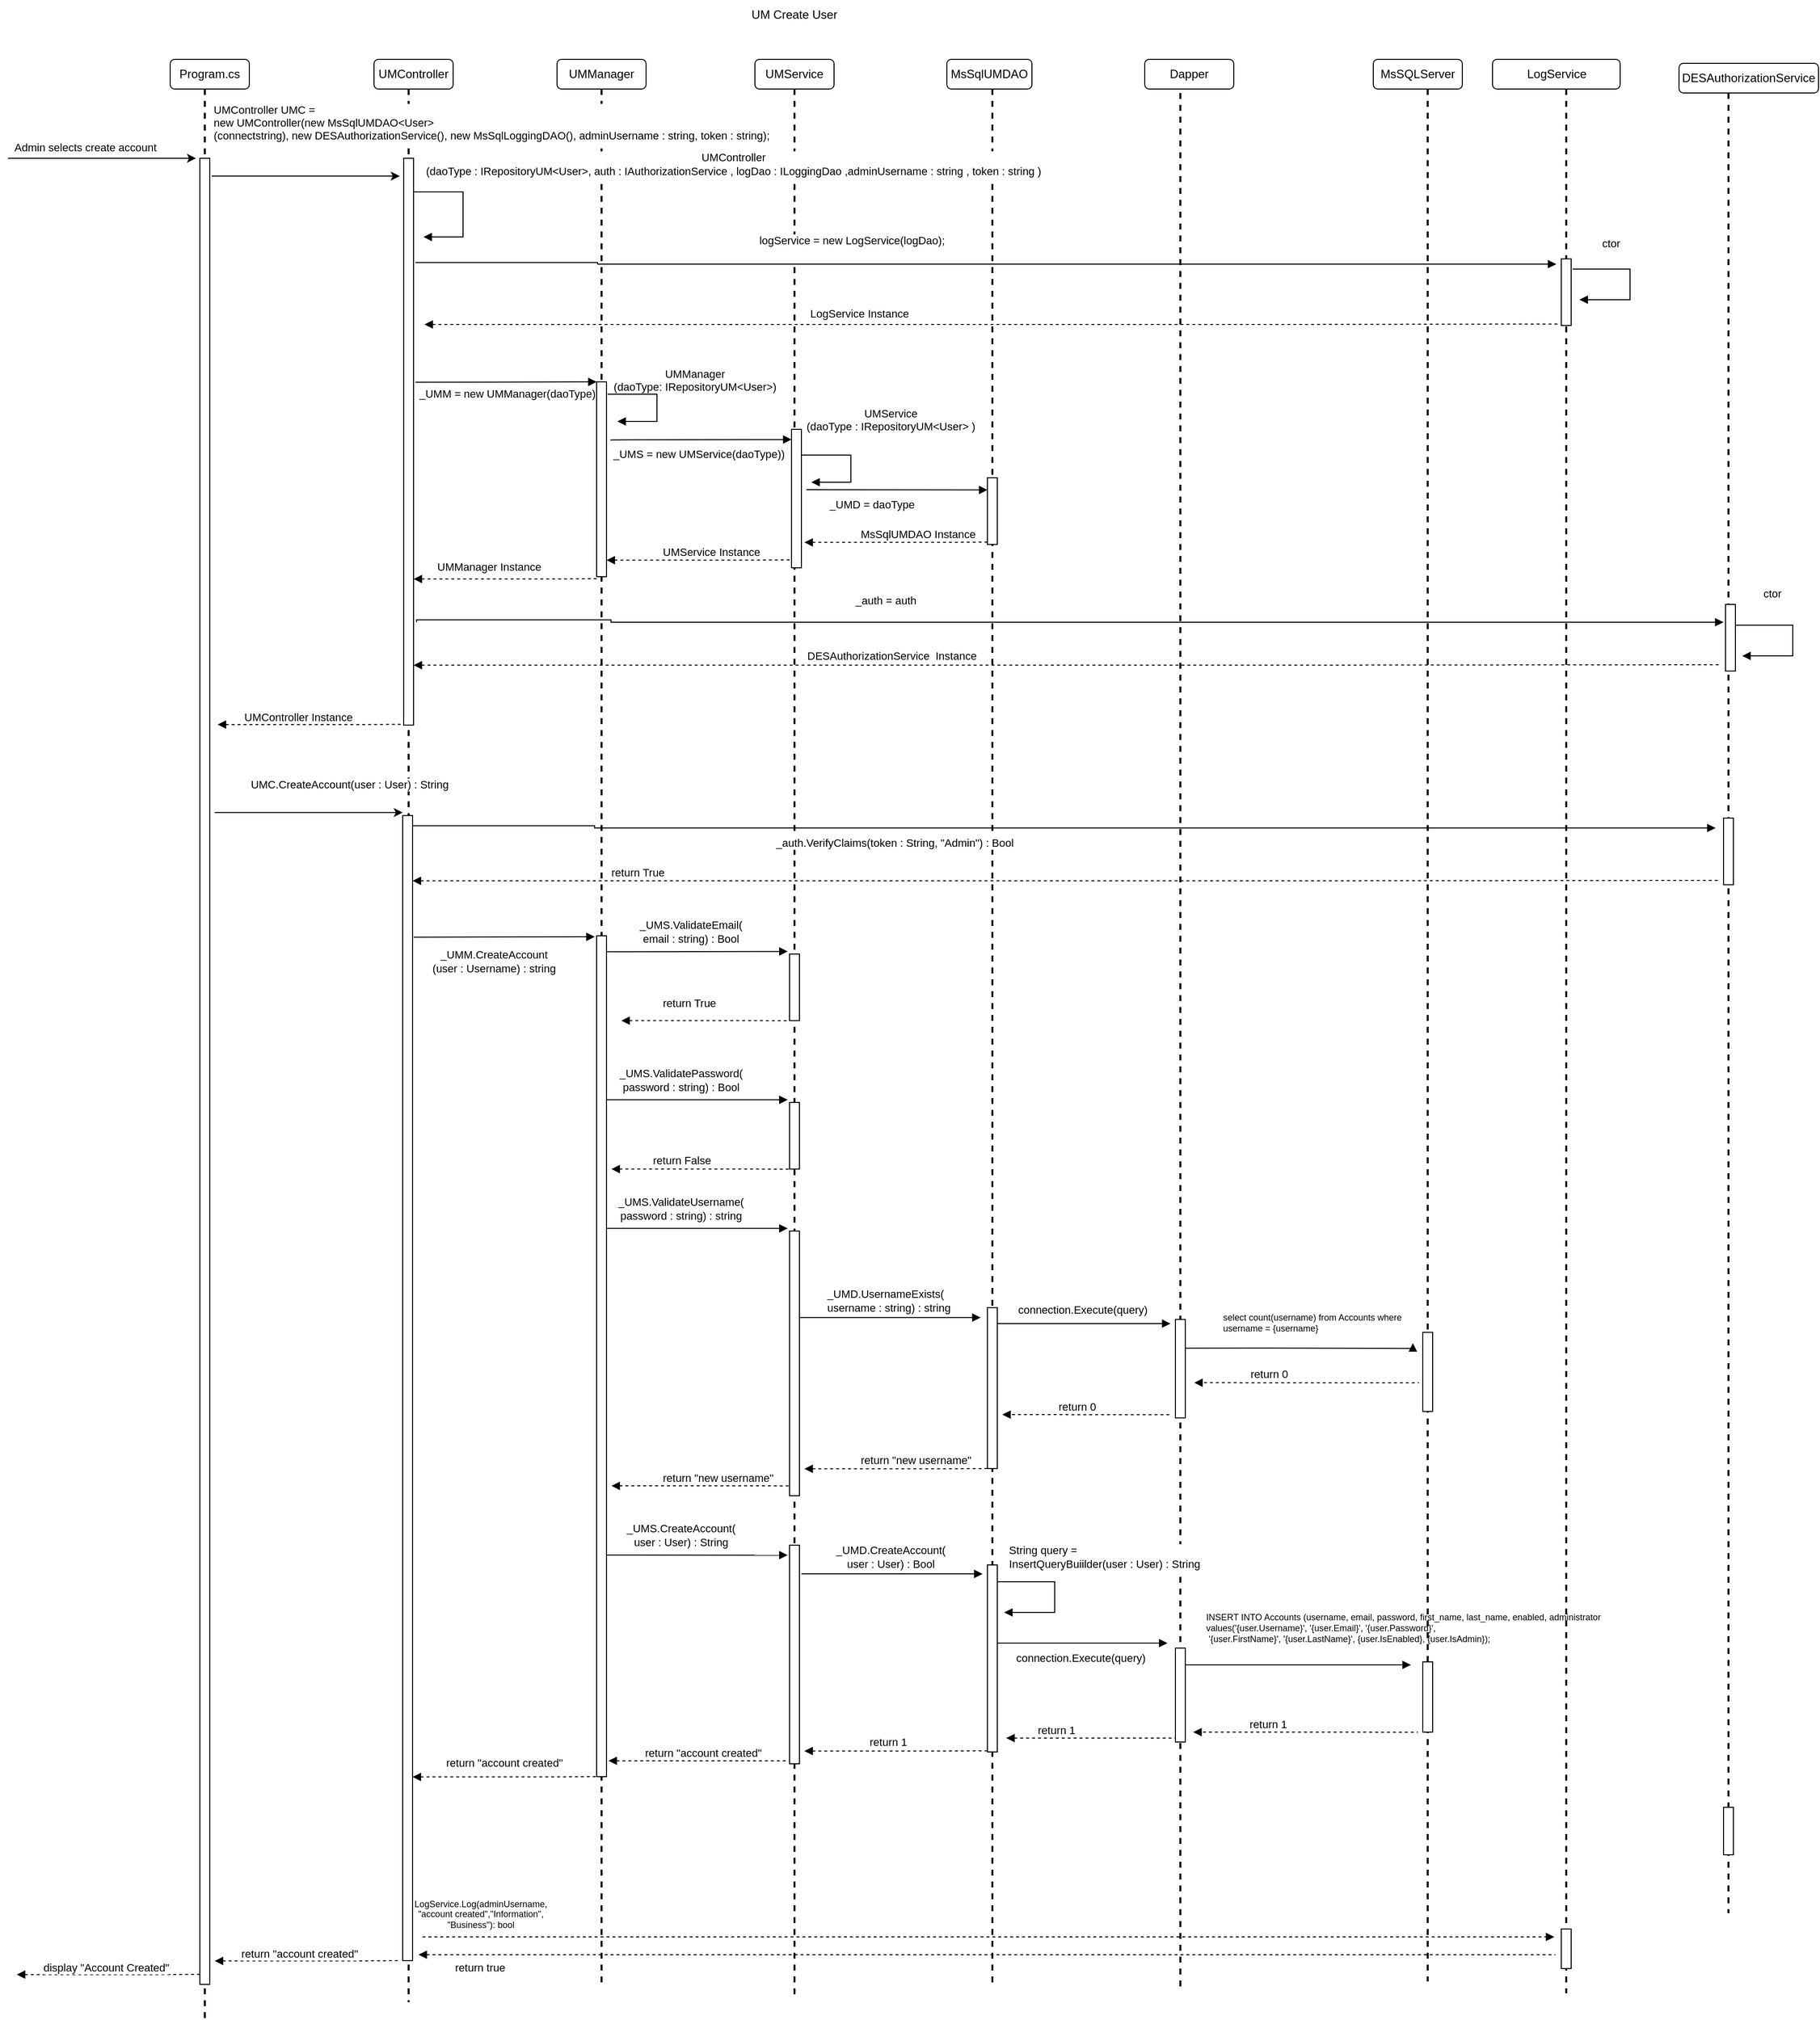 <mxfile version="16.5.6" type="device" pages="10"><diagram name="CreateUser" id="i9bcnFp3U_MYHvov4o6U"><mxGraphModel dx="1774" dy="723" grid="0" gridSize="10" guides="1" tooltips="1" connect="1" arrows="1" fold="1" page="1" pageScale="1" pageWidth="850" pageHeight="1100" math="0" shadow="0"><root><mxCell id="ThcDrd2SQLCymgC08uAy-0"/><mxCell id="ThcDrd2SQLCymgC08uAy-1" parent="ThcDrd2SQLCymgC08uAy-0"/><mxCell id="ThcDrd2SQLCymgC08uAy-2" value="UMController" style="rounded=1;whiteSpace=wrap;html=1;" parent="ThcDrd2SQLCymgC08uAy-1" vertex="1"><mxGeometry x="420" y="90" width="80" height="30" as="geometry"/></mxCell><mxCell id="ThcDrd2SQLCymgC08uAy-5" value="UMService" style="rounded=1;whiteSpace=wrap;html=1;" parent="ThcDrd2SQLCymgC08uAy-1" vertex="1"><mxGeometry x="805" y="90" width="80" height="30" as="geometry"/></mxCell><mxCell id="ThcDrd2SQLCymgC08uAy-6" value="MsSQLServer" style="rounded=1;whiteSpace=wrap;html=1;" parent="ThcDrd2SQLCymgC08uAy-1" vertex="1"><mxGeometry x="1430" y="90" width="90" height="30" as="geometry"/></mxCell><mxCell id="ThcDrd2SQLCymgC08uAy-7" value="UMManager" style="rounded=1;whiteSpace=wrap;html=1;" parent="ThcDrd2SQLCymgC08uAy-1" vertex="1"><mxGeometry x="605" y="90" width="90" height="30" as="geometry"/></mxCell><mxCell id="ThcDrd2SQLCymgC08uAy-8" value="" style="line;strokeWidth=2;direction=south;html=1;dashed=1;" parent="ThcDrd2SQLCymgC08uAy-1" vertex="1"><mxGeometry x="450" y="120" width="10" height="1934" as="geometry"/></mxCell><mxCell id="ThcDrd2SQLCymgC08uAy-9" value="" style="line;strokeWidth=2;direction=south;html=1;dashed=1;" parent="ThcDrd2SQLCymgC08uAy-1" vertex="1"><mxGeometry x="645" y="120" width="10" height="1917" as="geometry"/></mxCell><mxCell id="ThcDrd2SQLCymgC08uAy-10" value="" style="line;strokeWidth=2;direction=south;html=1;dashed=1;" parent="ThcDrd2SQLCymgC08uAy-1" vertex="1"><mxGeometry x="840" y="120" width="10" height="1926" as="geometry"/></mxCell><mxCell id="ThcDrd2SQLCymgC08uAy-11" value="" style="line;strokeWidth=2;direction=south;html=1;dashed=1;" parent="ThcDrd2SQLCymgC08uAy-1" vertex="1"><mxGeometry x="1480" y="120" width="10" height="1913" as="geometry"/></mxCell><mxCell id="ThcDrd2SQLCymgC08uAy-14" value="UM Create User" style="text;html=1;strokeColor=none;fillColor=none;align=center;verticalAlign=middle;whiteSpace=wrap;rounded=0;" parent="ThcDrd2SQLCymgC08uAy-1" vertex="1"><mxGeometry x="795" y="30" width="100" height="30" as="geometry"/></mxCell><mxCell id="ThcDrd2SQLCymgC08uAy-15" value="MsSqlUMDAO" style="rounded=1;whiteSpace=wrap;html=1;" parent="ThcDrd2SQLCymgC08uAy-1" vertex="1"><mxGeometry x="999" y="90" width="86" height="30" as="geometry"/></mxCell><mxCell id="ThcDrd2SQLCymgC08uAy-16" value="" style="line;strokeWidth=2;direction=south;html=1;dashed=1;" parent="ThcDrd2SQLCymgC08uAy-1" vertex="1"><mxGeometry x="1040" y="120" width="10" height="1917" as="geometry"/></mxCell><mxCell id="ThcDrd2SQLCymgC08uAy-23" value="" style="html=1;points=[];perimeter=orthogonalPerimeter;" parent="ThcDrd2SQLCymgC08uAy-1" vertex="1"><mxGeometry x="645" y="976" width="10" height="850" as="geometry"/></mxCell><mxCell id="ThcDrd2SQLCymgC08uAy-24" value="" style="endArrow=block;endFill=1;html=1;edgeStyle=orthogonalEdgeStyle;align=left;verticalAlign=top;rounded=0;exitX=1.133;exitY=0.18;exitDx=0;exitDy=0;exitPerimeter=0;" parent="ThcDrd2SQLCymgC08uAy-1" edge="1"><mxGeometry x="-1" relative="1" as="geometry"><mxPoint x="459.0" y="864.79" as="sourcePoint"/><mxPoint x="1776" y="867" as="targetPoint"/><Array as="points"><mxPoint x="643" y="865"/><mxPoint x="643" y="867"/></Array></mxGeometry></mxCell><mxCell id="ThcDrd2SQLCymgC08uAy-25" value="&lt;div style=&quot;text-align: left&quot;&gt;&lt;/div&gt;&lt;span style=&quot;text-align: left&quot;&gt;_auth.VerifyClaims(token : String, &quot;Admin&quot;) : Bool&lt;/span&gt;&lt;span style=&quot;text-align: left&quot;&gt;&lt;br&gt;&lt;/span&gt;" style="edgeLabel;html=1;align=center;verticalAlign=middle;resizable=0;points=[];" parent="ThcDrd2SQLCymgC08uAy-24" vertex="1" connectable="0"><mxGeometry x="-0.323" relative="1" as="geometry"><mxPoint x="42" y="15" as="offset"/></mxGeometry></mxCell><mxCell id="ThcDrd2SQLCymgC08uAy-37" value="" style="endArrow=block;endFill=1;html=1;edgeStyle=orthogonalEdgeStyle;align=left;verticalAlign=top;rounded=0;exitX=1.133;exitY=0.18;exitDx=0;exitDy=0;exitPerimeter=0;entryX=-0.055;entryY=0.009;entryDx=0;entryDy=0;entryPerimeter=0;" parent="ThcDrd2SQLCymgC08uAy-1" edge="1"><mxGeometry x="-1" relative="1" as="geometry"><mxPoint x="655" y="992.15" as="sourcePoint"/><mxPoint x="838.12" y="991.78" as="targetPoint"/><Array as="points"><mxPoint x="838.67" y="992.15"/></Array></mxGeometry></mxCell><mxCell id="ThcDrd2SQLCymgC08uAy-38" value="&lt;div style=&quot;text-align: left&quot;&gt;_UMS.ValidateEmail(&lt;/div&gt;&lt;span style=&quot;text-align: left&quot;&gt;email : string&lt;/span&gt;&lt;span style=&quot;text-align: left&quot;&gt;) : Bool&lt;/span&gt;" style="edgeLabel;html=1;align=center;verticalAlign=middle;resizable=0;points=[];labelBackgroundColor=none;" parent="ThcDrd2SQLCymgC08uAy-37" vertex="1" connectable="0"><mxGeometry x="-0.323" relative="1" as="geometry"><mxPoint x="23" y="-20" as="offset"/></mxGeometry></mxCell><mxCell id="ThcDrd2SQLCymgC08uAy-39" value="" style="html=1;points=[];perimeter=orthogonalPerimeter;" parent="ThcDrd2SQLCymgC08uAy-1" vertex="1"><mxGeometry x="840" y="994.44" width="10" height="67.34" as="geometry"/></mxCell><mxCell id="ThcDrd2SQLCymgC08uAy-44" value="" style="endArrow=none;endFill=0;html=1;edgeStyle=orthogonalEdgeStyle;align=left;verticalAlign=top;rounded=0;startArrow=block;startFill=1;dashed=1;" parent="ThcDrd2SQLCymgC08uAy-1" edge="1"><mxGeometry x="-1" relative="1" as="geometry"><mxPoint x="259" y="2012.26" as="sourcePoint"/><mxPoint x="444" y="2012.0" as="targetPoint"/><Array as="points"><mxPoint x="399" y="2012"/><mxPoint x="399" y="2012"/></Array></mxGeometry></mxCell><mxCell id="ThcDrd2SQLCymgC08uAy-45" value="return &quot;account created&quot;" style="edgeLabel;resizable=0;html=1;align=left;verticalAlign=bottom;" parent="ThcDrd2SQLCymgC08uAy-44" connectable="0" vertex="1"><mxGeometry x="-1" relative="1" as="geometry"><mxPoint x="25" y="1" as="offset"/></mxGeometry></mxCell><mxCell id="ThcDrd2SQLCymgC08uAy-46" value="" style="endArrow=none;endFill=0;html=1;edgeStyle=orthogonalEdgeStyle;align=left;verticalAlign=top;rounded=0;startArrow=block;startFill=1;dashed=1;" parent="ThcDrd2SQLCymgC08uAy-1" edge="1"><mxGeometry x="-1" relative="1" as="geometry"><mxPoint x="670" y="1061.78" as="sourcePoint"/><mxPoint x="840" y="1061.83" as="targetPoint"/><Array as="points"><mxPoint x="795" y="1061.78"/><mxPoint x="795" y="1061.78"/></Array></mxGeometry></mxCell><mxCell id="ThcDrd2SQLCymgC08uAy-47" value="return True" style="edgeLabel;resizable=0;html=1;align=left;verticalAlign=bottom;" parent="ThcDrd2SQLCymgC08uAy-46" connectable="0" vertex="1"><mxGeometry x="-1" relative="1" as="geometry"><mxPoint x="40" y="-9" as="offset"/></mxGeometry></mxCell><mxCell id="ThcDrd2SQLCymgC08uAy-48" value="" style="endArrow=block;endFill=1;html=1;edgeStyle=orthogonalEdgeStyle;align=left;verticalAlign=top;rounded=0;exitX=1.133;exitY=0.18;exitDx=0;exitDy=0;exitPerimeter=0;entryX=-0.055;entryY=0.009;entryDx=0;entryDy=0;entryPerimeter=0;" parent="ThcDrd2SQLCymgC08uAy-1" edge="1"><mxGeometry x="-1" relative="1" as="geometry"><mxPoint x="655" y="1141.78" as="sourcePoint"/><mxPoint x="838.12" y="1141.78" as="targetPoint"/><Array as="points"><mxPoint x="838.67" y="1142.15"/></Array></mxGeometry></mxCell><mxCell id="ThcDrd2SQLCymgC08uAy-49" value="&lt;div style=&quot;text-align: left&quot;&gt;_UMS.ValidatePassword(&lt;/div&gt;&lt;span style=&quot;text-align: left&quot;&gt;password : string&lt;/span&gt;&lt;span style=&quot;text-align: left&quot;&gt;) : Bool&lt;br&gt;&lt;/span&gt;" style="edgeLabel;html=1;align=center;verticalAlign=middle;resizable=0;points=[];" parent="ThcDrd2SQLCymgC08uAy-48" vertex="1" connectable="0"><mxGeometry x="-0.323" relative="1" as="geometry"><mxPoint x="13" y="-20" as="offset"/></mxGeometry></mxCell><mxCell id="ThcDrd2SQLCymgC08uAy-50" value="" style="html=1;points=[];perimeter=orthogonalPerimeter;" parent="ThcDrd2SQLCymgC08uAy-1" vertex="1"><mxGeometry x="840" y="1144.44" width="10" height="67.34" as="geometry"/></mxCell><mxCell id="ThcDrd2SQLCymgC08uAy-53" value="" style="endArrow=none;endFill=0;html=1;edgeStyle=orthogonalEdgeStyle;align=left;verticalAlign=top;rounded=0;startArrow=block;startFill=1;dashed=1;" parent="ThcDrd2SQLCymgC08uAy-1" edge="1"><mxGeometry x="-1" relative="1" as="geometry"><mxPoint x="660" y="1211.78" as="sourcePoint"/><mxPoint x="840" y="1211.83" as="targetPoint"/><Array as="points"><mxPoint x="795" y="1211.78"/><mxPoint x="795" y="1211.78"/></Array></mxGeometry></mxCell><mxCell id="ThcDrd2SQLCymgC08uAy-54" value="return False" style="edgeLabel;resizable=0;html=1;align=left;verticalAlign=bottom;labelBackgroundColor=none;" parent="ThcDrd2SQLCymgC08uAy-53" connectable="0" vertex="1"><mxGeometry x="-1" relative="1" as="geometry"><mxPoint x="40" as="offset"/></mxGeometry></mxCell><mxCell id="ThcDrd2SQLCymgC08uAy-55" value="" style="endArrow=block;endFill=1;html=1;edgeStyle=orthogonalEdgeStyle;align=left;verticalAlign=top;rounded=0;exitX=1.133;exitY=0.18;exitDx=0;exitDy=0;exitPerimeter=0;entryX=-0.055;entryY=0.009;entryDx=0;entryDy=0;entryPerimeter=0;" parent="ThcDrd2SQLCymgC08uAy-1" edge="1"><mxGeometry x="-1" relative="1" as="geometry"><mxPoint x="655.0" y="1271.78" as="sourcePoint"/><mxPoint x="838.12" y="1271.78" as="targetPoint"/><Array as="points"><mxPoint x="838.67" y="1272.15"/></Array></mxGeometry></mxCell><mxCell id="ThcDrd2SQLCymgC08uAy-56" value="&lt;div style=&quot;text-align: left&quot;&gt;_UMS.ValidateUsername(&lt;/div&gt;&lt;span style=&quot;text-align: left&quot;&gt;password : string&lt;/span&gt;&lt;span style=&quot;text-align: left&quot;&gt;) : string&lt;/span&gt;" style="edgeLabel;html=1;align=center;verticalAlign=middle;resizable=0;points=[];labelBackgroundColor=none;" parent="ThcDrd2SQLCymgC08uAy-55" vertex="1" connectable="0"><mxGeometry x="-0.323" relative="1" as="geometry"><mxPoint x="13" y="-20" as="offset"/></mxGeometry></mxCell><mxCell id="ThcDrd2SQLCymgC08uAy-57" value="" style="html=1;points=[];perimeter=orthogonalPerimeter;" parent="ThcDrd2SQLCymgC08uAy-1" vertex="1"><mxGeometry x="840" y="1274.44" width="10" height="267.6" as="geometry"/></mxCell><mxCell id="ThcDrd2SQLCymgC08uAy-60" value="" style="endArrow=none;endFill=0;html=1;edgeStyle=orthogonalEdgeStyle;align=left;verticalAlign=top;rounded=0;startArrow=block;startFill=1;dashed=1;" parent="ThcDrd2SQLCymgC08uAy-1" edge="1"><mxGeometry x="-1" relative="1" as="geometry"><mxPoint x="660.0" y="1532.04" as="sourcePoint"/><mxPoint x="840.0" y="1532.09" as="targetPoint"/><Array as="points"><mxPoint x="795" y="1532.04"/><mxPoint x="795" y="1532.04"/></Array></mxGeometry></mxCell><mxCell id="ThcDrd2SQLCymgC08uAy-61" value="return &quot;new username&quot;" style="edgeLabel;resizable=0;html=1;align=left;verticalAlign=bottom;" parent="ThcDrd2SQLCymgC08uAy-60" connectable="0" vertex="1"><mxGeometry x="-1" relative="1" as="geometry"><mxPoint x="50" as="offset"/></mxGeometry></mxCell><mxCell id="ThcDrd2SQLCymgC08uAy-69" value="" style="endArrow=block;endFill=1;html=1;edgeStyle=orthogonalEdgeStyle;align=left;verticalAlign=top;rounded=0;exitX=1.133;exitY=0.18;exitDx=0;exitDy=0;exitPerimeter=0;entryX=-0.055;entryY=0.009;entryDx=0;entryDy=0;entryPerimeter=0;" parent="ThcDrd2SQLCymgC08uAy-1" edge="1"><mxGeometry x="-1" relative="1" as="geometry"><mxPoint x="850" y="1361.88" as="sourcePoint"/><mxPoint x="1033.12" y="1361.92" as="targetPoint"/><Array as="points"><mxPoint x="1033.67" y="1362.29"/></Array></mxGeometry></mxCell><mxCell id="ThcDrd2SQLCymgC08uAy-70" value="&lt;div style=&quot;text-align: left&quot;&gt;&lt;div&gt;_UMD.UsernameExists(&lt;/div&gt;username : string) : string&lt;br&gt;&lt;/div&gt;" style="edgeLabel;html=1;align=center;verticalAlign=middle;resizable=0;points=[];" parent="ThcDrd2SQLCymgC08uAy-69" vertex="1" connectable="0"><mxGeometry x="-0.323" relative="1" as="geometry"><mxPoint x="28" y="-17" as="offset"/></mxGeometry></mxCell><mxCell id="ThcDrd2SQLCymgC08uAy-71" value="" style="html=1;points=[];perimeter=orthogonalPerimeter;" parent="ThcDrd2SQLCymgC08uAy-1" vertex="1"><mxGeometry x="1040" y="1351.88" width="10" height="162.66" as="geometry"/></mxCell><mxCell id="ThcDrd2SQLCymgC08uAy-72" value="" style="html=1;points=[];perimeter=orthogonalPerimeter;" parent="ThcDrd2SQLCymgC08uAy-1" vertex="1"><mxGeometry x="1480" y="1376.83" width="10" height="80" as="geometry"/></mxCell><mxCell id="ThcDrd2SQLCymgC08uAy-75" value="&lt;br&gt;" style="endArrow=block;endFill=1;html=1;edgeStyle=orthogonalEdgeStyle;align=left;verticalAlign=top;rounded=0;exitX=1.133;exitY=0.18;exitDx=0;exitDy=0;exitPerimeter=0;" parent="ThcDrd2SQLCymgC08uAy-1" edge="1"><mxGeometry x="1" y="37" relative="1" as="geometry"><mxPoint x="1050" y="1368.01" as="sourcePoint"/><mxPoint x="1225" y="1368" as="targetPoint"/><Array as="points"><mxPoint x="1133" y="1368.3"/><mxPoint x="1215" y="1368.3"/></Array><mxPoint y="3" as="offset"/></mxGeometry></mxCell><mxCell id="j05MlR3UfKgSmhzreVFP-62" value="connection.Execute(query)" style="edgeLabel;html=1;align=center;verticalAlign=middle;resizable=0;points=[];" parent="ThcDrd2SQLCymgC08uAy-75" vertex="1" connectable="0"><mxGeometry x="-0.161" y="-5" relative="1" as="geometry"><mxPoint x="12" y="-19" as="offset"/></mxGeometry></mxCell><mxCell id="ThcDrd2SQLCymgC08uAy-79" value="" style="endArrow=none;endFill=0;html=1;edgeStyle=orthogonalEdgeStyle;align=left;verticalAlign=top;rounded=0;startArrow=block;startFill=1;dashed=1;" parent="ThcDrd2SQLCymgC08uAy-1" edge="1"><mxGeometry x="-1" relative="1" as="geometry"><mxPoint x="855" y="1514.8" as="sourcePoint"/><mxPoint x="1040" y="1514.54" as="targetPoint"/><Array as="points"><mxPoint x="995" y="1514.49"/><mxPoint x="995" y="1514.49"/></Array></mxGeometry></mxCell><mxCell id="ThcDrd2SQLCymgC08uAy-80" value="return &quot;new username&quot;" style="edgeLabel;resizable=0;html=1;align=left;verticalAlign=bottom;" parent="ThcDrd2SQLCymgC08uAy-79" connectable="0" vertex="1"><mxGeometry x="-1" relative="1" as="geometry"><mxPoint x="55" as="offset"/></mxGeometry></mxCell><mxCell id="ThcDrd2SQLCymgC08uAy-97" value="" style="endArrow=block;endFill=1;html=1;edgeStyle=orthogonalEdgeStyle;align=left;verticalAlign=top;rounded=0;exitX=1.133;exitY=0.18;exitDx=0;exitDy=0;exitPerimeter=0;entryX=-0.055;entryY=0.009;entryDx=0;entryDy=0;entryPerimeter=0;" parent="ThcDrd2SQLCymgC08uAy-1" edge="1"><mxGeometry x="-1" relative="1" as="geometry"><mxPoint x="655.0" y="1602.04" as="sourcePoint"/><mxPoint x="838.12" y="1602.08" as="targetPoint"/><Array as="points"><mxPoint x="838.67" y="1602.45"/></Array></mxGeometry></mxCell><mxCell id="ThcDrd2SQLCymgC08uAy-98" value="&lt;div style=&quot;text-align: left&quot;&gt;_UMS.CreateAccount(&lt;/div&gt;&lt;span style=&quot;text-align: left&quot;&gt;user : User&lt;/span&gt;&lt;span style=&quot;text-align: left&quot;&gt;) : String&lt;br&gt;&lt;/span&gt;" style="edgeLabel;html=1;align=center;verticalAlign=middle;resizable=0;points=[];" parent="ThcDrd2SQLCymgC08uAy-97" vertex="1" connectable="0"><mxGeometry x="-0.323" relative="1" as="geometry"><mxPoint x="13" y="-20" as="offset"/></mxGeometry></mxCell><mxCell id="ThcDrd2SQLCymgC08uAy-105" value="" style="html=1;points=[];perimeter=orthogonalPerimeter;" parent="ThcDrd2SQLCymgC08uAy-1" vertex="1"><mxGeometry x="840" y="1592.04" width="10" height="220.96" as="geometry"/></mxCell><mxCell id="ThcDrd2SQLCymgC08uAy-106" value="" style="endArrow=block;endFill=1;html=1;edgeStyle=orthogonalEdgeStyle;align=left;verticalAlign=top;rounded=0;exitX=1.133;exitY=0.18;exitDx=0;exitDy=0;exitPerimeter=0;entryX=-0.055;entryY=0.009;entryDx=0;entryDy=0;entryPerimeter=0;" parent="ThcDrd2SQLCymgC08uAy-1" edge="1"><mxGeometry x="-1" relative="1" as="geometry"><mxPoint x="852" y="1621.06" as="sourcePoint"/><mxPoint x="1035.12" y="1621.04" as="targetPoint"/><Array as="points"><mxPoint x="1035.67" y="1621.41"/></Array></mxGeometry></mxCell><mxCell id="ThcDrd2SQLCymgC08uAy-107" value="&lt;div style=&quot;text-align: left&quot;&gt;_UMD.CreateAccount(&lt;/div&gt;&lt;span style=&quot;text-align: left&quot;&gt;user : User&lt;/span&gt;&lt;span style=&quot;text-align: left&quot;&gt;)&lt;/span&gt;&lt;span style=&quot;text-align: left&quot;&gt;&amp;nbsp;: Bool&lt;br&gt;&lt;/span&gt;" style="edgeLabel;html=1;align=center;verticalAlign=middle;resizable=0;points=[];" parent="ThcDrd2SQLCymgC08uAy-106" vertex="1" connectable="0"><mxGeometry x="-0.323" relative="1" as="geometry"><mxPoint x="28" y="-17" as="offset"/></mxGeometry></mxCell><mxCell id="ThcDrd2SQLCymgC08uAy-108" value="" style="html=1;points=[];perimeter=orthogonalPerimeter;" parent="ThcDrd2SQLCymgC08uAy-1" vertex="1"><mxGeometry x="1040" y="1612" width="10" height="189" as="geometry"/></mxCell><mxCell id="ThcDrd2SQLCymgC08uAy-111" value="" style="html=1;points=[];perimeter=orthogonalPerimeter;" parent="ThcDrd2SQLCymgC08uAy-1" vertex="1"><mxGeometry x="1480" y="1710" width="10" height="71" as="geometry"/></mxCell><mxCell id="ThcDrd2SQLCymgC08uAy-114" value="" style="endArrow=block;endFill=1;html=1;edgeStyle=orthogonalEdgeStyle;align=left;verticalAlign=top;rounded=0;exitX=1.133;exitY=0.18;exitDx=0;exitDy=0;exitPerimeter=0;" parent="ThcDrd2SQLCymgC08uAy-1" edge="1"><mxGeometry x="-1" relative="1" as="geometry"><mxPoint x="1050" y="1678" as="sourcePoint"/><mxPoint x="1222" y="1691" as="targetPoint"/><Array as="points"><mxPoint x="1050" y="1690.93"/></Array></mxGeometry></mxCell><mxCell id="danuWDx_G_bW09aGwcTR-2" value="connection.Execute(query)" style="edgeLabel;html=1;align=center;verticalAlign=middle;resizable=0;points=[];" parent="ThcDrd2SQLCymgC08uAy-114" vertex="1" connectable="0"><mxGeometry x="-0.116" y="4" relative="1" as="geometry"><mxPoint x="15" y="19" as="offset"/></mxGeometry></mxCell><mxCell id="SjpvjYL0y_0DrNi_evL9-0" value="" style="endArrow=none;endFill=0;html=1;edgeStyle=orthogonalEdgeStyle;align=left;verticalAlign=top;rounded=0;startArrow=block;startFill=1;dashed=1;" parent="ThcDrd2SQLCymgC08uAy-1" edge="1"><mxGeometry x="-1" relative="1" as="geometry"><mxPoint x="855" y="1800.08" as="sourcePoint"/><mxPoint x="1040" y="1799.82" as="targetPoint"/><Array as="points"><mxPoint x="995" y="1799.77"/><mxPoint x="995" y="1799.77"/></Array></mxGeometry></mxCell><mxCell id="SjpvjYL0y_0DrNi_evL9-1" value="return 1" style="edgeLabel;resizable=0;html=1;align=left;verticalAlign=bottom;" parent="SjpvjYL0y_0DrNi_evL9-0" connectable="0" vertex="1"><mxGeometry x="-1" relative="1" as="geometry"><mxPoint x="64" y="-1" as="offset"/></mxGeometry></mxCell><mxCell id="SjpvjYL0y_0DrNi_evL9-4" value="" style="endArrow=none;endFill=0;html=1;edgeStyle=orthogonalEdgeStyle;align=left;verticalAlign=top;rounded=0;startArrow=block;startFill=1;dashed=1;" parent="ThcDrd2SQLCymgC08uAy-1" edge="1"><mxGeometry x="-1" relative="1" as="geometry"><mxPoint x="657.0" y="1810" as="sourcePoint"/><mxPoint x="837" y="1810.05" as="targetPoint"/><Array as="points"><mxPoint x="792" y="1810"/><mxPoint x="792" y="1810"/></Array></mxGeometry></mxCell><mxCell id="SjpvjYL0y_0DrNi_evL9-5" value="return &quot;account created&quot;" style="edgeLabel;resizable=0;html=1;align=left;verticalAlign=bottom;" parent="SjpvjYL0y_0DrNi_evL9-4" connectable="0" vertex="1"><mxGeometry x="-1" relative="1" as="geometry"><mxPoint x="35" as="offset"/></mxGeometry></mxCell><mxCell id="SjpvjYL0y_0DrNi_evL9-8" value="" style="endArrow=none;endFill=0;html=1;edgeStyle=orthogonalEdgeStyle;align=left;verticalAlign=top;rounded=0;startArrow=block;startFill=1;dashed=1;" parent="ThcDrd2SQLCymgC08uAy-1" edge="1"><mxGeometry x="-1" relative="1" as="geometry"><mxPoint x="459" y="1826.26" as="sourcePoint"/><mxPoint x="644" y="1826" as="targetPoint"/><Array as="points"><mxPoint x="599" y="1825.95"/><mxPoint x="599" y="1825.95"/></Array></mxGeometry></mxCell><mxCell id="SjpvjYL0y_0DrNi_evL9-9" value="return &quot;account created&quot;" style="edgeLabel;resizable=0;html=1;align=left;verticalAlign=bottom;" parent="SjpvjYL0y_0DrNi_evL9-8" connectable="0" vertex="1"><mxGeometry x="-1" relative="1" as="geometry"><mxPoint x="32" y="-6" as="offset"/></mxGeometry></mxCell><mxCell id="U1GoDCmbpJSXxxVDr5sf-0" value="&lt;div style=&quot;text-align: left ; font-size: 9px&quot;&gt;&lt;div&gt;INSERT INTO Accounts (username, email, password, first_name, last_name, enabled, administrator&lt;/div&gt;&lt;div&gt;values('{user.Username}', '{user.Email}', '{user.Password}',&lt;/div&gt;&lt;div&gt;&amp;nbsp;'{user.FirstName}', '{user.LastName}', {user.IsEnabled}, {user.IsAdmin});&lt;/div&gt;&lt;/div&gt;" style="text;html=1;align=center;verticalAlign=middle;resizable=0;points=[];autosize=1;strokeColor=none;fillColor=none;fontSize=9;" parent="ThcDrd2SQLCymgC08uAy-1" vertex="1"><mxGeometry x="1255" y="1656.04" width="410" height="40" as="geometry"/></mxCell><mxCell id="U1GoDCmbpJSXxxVDr5sf-2" value="&lt;br&gt;&lt;div style=&quot;text-align: left&quot;&gt;select count(username) from Accounts where &lt;br&gt;&lt;/div&gt;&lt;div style=&quot;text-align: left&quot;&gt;username = {username}&lt;/div&gt;" style="text;html=1;align=center;verticalAlign=middle;resizable=0;points=[];autosize=1;strokeColor=none;fillColor=none;fontSize=9;" parent="ThcDrd2SQLCymgC08uAy-1" vertex="1"><mxGeometry x="1268" y="1342" width="200" height="40" as="geometry"/></mxCell><mxCell id="U1GoDCmbpJSXxxVDr5sf-14" value="" style="line;strokeWidth=2;direction=south;html=1;dashed=1;" parent="ThcDrd2SQLCymgC08uAy-1" vertex="1"><mxGeometry x="1620" y="120" width="10" height="1925" as="geometry"/></mxCell><mxCell id="U1GoDCmbpJSXxxVDr5sf-17" value="" style="html=1;points=[];perimeter=orthogonalPerimeter;" parent="ThcDrd2SQLCymgC08uAy-1" vertex="1"><mxGeometry x="1620" y="1980" width="10" height="40" as="geometry"/></mxCell><mxCell id="izohcMJSGT32AuaZ3__y-2" value="" style="endArrow=none;endFill=0;html=1;edgeStyle=orthogonalEdgeStyle;align=left;verticalAlign=top;rounded=0;startArrow=block;startFill=1;dashed=1;entryX=-0.4;entryY=0.638;entryDx=0;entryDy=0;entryPerimeter=0;" parent="ThcDrd2SQLCymgC08uAy-1" target="ThcDrd2SQLCymgC08uAy-72" edge="1"><mxGeometry x="-1" relative="1" as="geometry"><mxPoint x="1249" y="1427.79" as="sourcePoint"/><mxPoint x="1235" y="1426.83" as="targetPoint"/><Array as="points"><mxPoint x="1255" y="1427.79"/></Array></mxGeometry></mxCell><mxCell id="izohcMJSGT32AuaZ3__y-3" value="return 0" style="edgeLabel;resizable=0;html=1;align=left;verticalAlign=bottom;" parent="izohcMJSGT32AuaZ3__y-2" connectable="0" vertex="1"><mxGeometry x="-1" relative="1" as="geometry"><mxPoint x="55" as="offset"/></mxGeometry></mxCell><mxCell id="NEM8aGSK17-UuzL-p9jR-5" value="Program.cs" style="rounded=1;whiteSpace=wrap;html=1;" parent="ThcDrd2SQLCymgC08uAy-1" vertex="1"><mxGeometry x="214" y="90" width="80" height="30" as="geometry"/></mxCell><mxCell id="NEM8aGSK17-UuzL-p9jR-6" value="" style="line;strokeWidth=2;direction=south;html=1;dashed=1;" parent="ThcDrd2SQLCymgC08uAy-1" vertex="1"><mxGeometry x="244" y="120" width="10" height="1950" as="geometry"/></mxCell><mxCell id="NEM8aGSK17-UuzL-p9jR-7" value="" style="html=1;points=[];perimeter=orthogonalPerimeter;" parent="ThcDrd2SQLCymgC08uAy-1" vertex="1"><mxGeometry x="244" y="190" width="10" height="1846" as="geometry"/></mxCell><mxCell id="NEM8aGSK17-UuzL-p9jR-10" value="" style="endArrow=classic;html=1;rounded=0;" parent="ThcDrd2SQLCymgC08uAy-1" edge="1"><mxGeometry width="50" height="50" relative="1" as="geometry"><mxPoint x="50" y="190" as="sourcePoint"/><mxPoint x="240.0" y="190" as="targetPoint"/></mxGeometry></mxCell><mxCell id="NEM8aGSK17-UuzL-p9jR-11" value="&lt;div style=&quot;text-align: left&quot;&gt;Admin selects create account&lt;/div&gt;" style="edgeLabel;html=1;align=center;verticalAlign=middle;resizable=0;points=[];" parent="NEM8aGSK17-UuzL-p9jR-10" vertex="1" connectable="0"><mxGeometry x="0.567" y="-1" relative="1" as="geometry"><mxPoint x="-71" y="-12" as="offset"/></mxGeometry></mxCell><mxCell id="j05MlR3UfKgSmhzreVFP-33" value="" style="endArrow=classic;html=1;rounded=0;" parent="ThcDrd2SQLCymgC08uAy-1" edge="1"><mxGeometry width="50" height="50" relative="1" as="geometry"><mxPoint x="259" y="851.42" as="sourcePoint"/><mxPoint x="449" y="851.42" as="targetPoint"/></mxGeometry></mxCell><mxCell id="j05MlR3UfKgSmhzreVFP-34" value="&lt;div style=&quot;text-align: left&quot;&gt;UMC.CreateAccount(user : User) : String&lt;/div&gt;" style="edgeLabel;html=1;align=center;verticalAlign=middle;resizable=0;points=[];" parent="j05MlR3UfKgSmhzreVFP-33" vertex="1" connectable="0"><mxGeometry x="0.567" y="-1" relative="1" as="geometry"><mxPoint x="-13" y="-30" as="offset"/></mxGeometry></mxCell><mxCell id="j05MlR3UfKgSmhzreVFP-35" value="" style="html=1;points=[];perimeter=orthogonalPerimeter;" parent="ThcDrd2SQLCymgC08uAy-1" vertex="1"><mxGeometry x="449" y="854.42" width="10" height="1157.58" as="geometry"/></mxCell><mxCell id="j05MlR3UfKgSmhzreVFP-41" value="" style="line;strokeWidth=2;direction=south;html=1;dashed=1;" parent="ThcDrd2SQLCymgC08uAy-1" vertex="1"><mxGeometry x="1784" y="124" width="10" height="1840" as="geometry"/></mxCell><mxCell id="j05MlR3UfKgSmhzreVFP-48" value="" style="line;strokeWidth=2;direction=south;html=1;dashed=1;" parent="ThcDrd2SQLCymgC08uAy-1" vertex="1"><mxGeometry x="1230" y="124" width="10" height="1918" as="geometry"/></mxCell><mxCell id="j05MlR3UfKgSmhzreVFP-49" value="" style="html=1;points=[];perimeter=orthogonalPerimeter;" parent="ThcDrd2SQLCymgC08uAy-1" vertex="1"><mxGeometry x="1230" y="1363.79" width="10" height="99.54" as="geometry"/></mxCell><mxCell id="j05MlR3UfKgSmhzreVFP-50" value="" style="html=1;points=[];perimeter=orthogonalPerimeter;" parent="ThcDrd2SQLCymgC08uAy-1" vertex="1"><mxGeometry x="1230" y="1696.04" width="10" height="94.96" as="geometry"/></mxCell><mxCell id="j05MlR3UfKgSmhzreVFP-52" value="Dapper" style="rounded=1;whiteSpace=wrap;html=1;" parent="ThcDrd2SQLCymgC08uAy-1" vertex="1"><mxGeometry x="1199" y="90" width="90" height="30" as="geometry"/></mxCell><mxCell id="j05MlR3UfKgSmhzreVFP-53" value="" style="html=1;points=[];perimeter=orthogonalPerimeter;" parent="ThcDrd2SQLCymgC08uAy-1" vertex="1"><mxGeometry x="1784" y="857" width="10" height="67.34" as="geometry"/></mxCell><mxCell id="j05MlR3UfKgSmhzreVFP-54" value="" style="endArrow=none;endFill=0;html=1;edgeStyle=orthogonalEdgeStyle;align=left;verticalAlign=top;rounded=0;startArrow=block;startFill=1;dashed=1;" parent="ThcDrd2SQLCymgC08uAy-1" edge="1"><mxGeometry x="-1" relative="1" as="geometry"><mxPoint x="459.0" y="920.42" as="sourcePoint"/><mxPoint x="1780.0" y="920.0" as="targetPoint"/><Array as="points"><mxPoint x="1320" y="919.96"/></Array></mxGeometry></mxCell><mxCell id="j05MlR3UfKgSmhzreVFP-55" value="return True" style="edgeLabel;resizable=0;html=1;align=left;verticalAlign=bottom;" parent="j05MlR3UfKgSmhzreVFP-54" connectable="0" vertex="1"><mxGeometry x="-1" relative="1" as="geometry"><mxPoint x="199" as="offset"/></mxGeometry></mxCell><mxCell id="j05MlR3UfKgSmhzreVFP-56" value="" style="endArrow=block;endFill=1;html=1;edgeStyle=orthogonalEdgeStyle;align=left;verticalAlign=top;rounded=0;exitX=1.133;exitY=0.18;exitDx=0;exitDy=0;exitPerimeter=0;entryX=-0.055;entryY=0.009;entryDx=0;entryDy=0;entryPerimeter=0;" parent="ThcDrd2SQLCymgC08uAy-1" edge="1"><mxGeometry x="-1" relative="1" as="geometry"><mxPoint x="460.0" y="977.37" as="sourcePoint"/><mxPoint x="643.12" y="977.0" as="targetPoint"/><Array as="points"><mxPoint x="643.67" y="977.37"/></Array></mxGeometry></mxCell><mxCell id="j05MlR3UfKgSmhzreVFP-58" value="_UMM.CreateAccount&lt;br&gt;(user : Username) : string" style="edgeLabel;html=1;align=center;verticalAlign=middle;resizable=0;points=[];" parent="j05MlR3UfKgSmhzreVFP-56" vertex="1" connectable="0"><mxGeometry x="-0.158" y="2" relative="1" as="geometry"><mxPoint x="4" y="27" as="offset"/></mxGeometry></mxCell><mxCell id="j05MlR3UfKgSmhzreVFP-59" value="&lt;br&gt;" style="endArrow=block;endFill=1;html=1;edgeStyle=orthogonalEdgeStyle;align=left;verticalAlign=top;rounded=0;exitX=1.133;exitY=0.18;exitDx=0;exitDy=0;exitPerimeter=0;" parent="ThcDrd2SQLCymgC08uAy-1" edge="1"><mxGeometry x="1" y="37" relative="1" as="geometry"><mxPoint x="1240.0" y="1392.83" as="sourcePoint"/><mxPoint x="1470" y="1387.79" as="targetPoint"/><Array as="points"><mxPoint x="1323" y="1393.12"/><mxPoint x="1405" y="1393.12"/></Array><mxPoint y="3" as="offset"/></mxGeometry></mxCell><mxCell id="j05MlR3UfKgSmhzreVFP-60" value="" style="endArrow=none;endFill=0;html=1;edgeStyle=orthogonalEdgeStyle;align=left;verticalAlign=top;rounded=0;startArrow=block;startFill=1;dashed=1;" parent="ThcDrd2SQLCymgC08uAy-1" edge="1"><mxGeometry x="-1" relative="1" as="geometry"><mxPoint x="1055" y="1460" as="sourcePoint"/><mxPoint x="1224" y="1460.17" as="targetPoint"/><Array as="points"><mxPoint x="1061" y="1460"/></Array></mxGeometry></mxCell><mxCell id="j05MlR3UfKgSmhzreVFP-61" value="return 0" style="edgeLabel;resizable=0;html=1;align=left;verticalAlign=bottom;" parent="j05MlR3UfKgSmhzreVFP-60" connectable="0" vertex="1"><mxGeometry x="-1" relative="1" as="geometry"><mxPoint x="55" as="offset"/></mxGeometry></mxCell><mxCell id="danuWDx_G_bW09aGwcTR-0" value="" style="endArrow=block;endFill=1;html=1;edgeStyle=orthogonalEdgeStyle;align=left;verticalAlign=top;rounded=0;exitX=1.2;exitY=0.02;exitDx=0;exitDy=0;exitPerimeter=0;" parent="ThcDrd2SQLCymgC08uAy-1" edge="1"><mxGeometry x="-1" relative="1" as="geometry"><mxPoint x="1050" y="1628.98" as="sourcePoint"/><mxPoint x="1056.88" y="1660.0" as="targetPoint"/><Array as="points"><mxPoint x="1108" y="1628.98"/><mxPoint x="1108" y="1659.98"/></Array></mxGeometry></mxCell><mxCell id="danuWDx_G_bW09aGwcTR-1" value="&lt;div style=&quot;text-align: left&quot;&gt;&lt;div&gt;String query =&amp;nbsp;&lt;/div&gt;&lt;div&gt;InsertQueryBuiilder(user : User) : String&lt;/div&gt;&lt;/div&gt;" style="edgeLabel;html=1;align=center;verticalAlign=middle;resizable=0;points=[];" parent="danuWDx_G_bW09aGwcTR-0" vertex="1" connectable="0"><mxGeometry x="-0.114" relative="1" as="geometry"><mxPoint x="50" y="-29" as="offset"/></mxGeometry></mxCell><mxCell id="danuWDx_G_bW09aGwcTR-3" value="" style="endArrow=block;endFill=1;html=1;edgeStyle=orthogonalEdgeStyle;align=left;verticalAlign=top;rounded=0;exitX=1.133;exitY=0.18;exitDx=0;exitDy=0;exitPerimeter=0;" parent="ThcDrd2SQLCymgC08uAy-1" edge="1"><mxGeometry x="-1" relative="1" as="geometry"><mxPoint x="1240" y="1700" as="sourcePoint"/><mxPoint x="1468" y="1713" as="targetPoint"/><Array as="points"><mxPoint x="1240" y="1712.93"/></Array></mxGeometry></mxCell><mxCell id="danuWDx_G_bW09aGwcTR-5" value="" style="endArrow=none;endFill=0;html=1;edgeStyle=orthogonalEdgeStyle;align=left;verticalAlign=top;rounded=0;startArrow=block;startFill=1;dashed=1;entryX=-0.4;entryY=0.638;entryDx=0;entryDy=0;entryPerimeter=0;" parent="ThcDrd2SQLCymgC08uAy-1" edge="1"><mxGeometry x="-1" relative="1" as="geometry"><mxPoint x="1248" y="1781" as="sourcePoint"/><mxPoint x="1475.0" y="1781.08" as="targetPoint"/><Array as="points"><mxPoint x="1254" y="1781"/></Array></mxGeometry></mxCell><mxCell id="danuWDx_G_bW09aGwcTR-6" value="return 1" style="edgeLabel;resizable=0;html=1;align=left;verticalAlign=bottom;" parent="danuWDx_G_bW09aGwcTR-5" connectable="0" vertex="1"><mxGeometry x="-1" relative="1" as="geometry"><mxPoint x="55" as="offset"/></mxGeometry></mxCell><mxCell id="danuWDx_G_bW09aGwcTR-7" value="" style="endArrow=none;endFill=0;html=1;edgeStyle=orthogonalEdgeStyle;align=left;verticalAlign=top;rounded=0;startArrow=block;startFill=1;dashed=1;" parent="ThcDrd2SQLCymgC08uAy-1" edge="1"><mxGeometry x="-1" relative="1" as="geometry"><mxPoint x="1059" y="1787" as="sourcePoint"/><mxPoint x="1230" y="1787" as="targetPoint"/><Array as="points"><mxPoint x="1185" y="1786.95"/><mxPoint x="1185" y="1786.95"/></Array></mxGeometry></mxCell><mxCell id="danuWDx_G_bW09aGwcTR-8" value="return 1" style="edgeLabel;resizable=0;html=1;align=left;verticalAlign=bottom;" parent="danuWDx_G_bW09aGwcTR-7" connectable="0" vertex="1"><mxGeometry x="-1" relative="1" as="geometry"><mxPoint x="30" as="offset"/></mxGeometry></mxCell><mxCell id="danuWDx_G_bW09aGwcTR-9" value="" style="endArrow=block;endFill=1;html=1;edgeStyle=orthogonalEdgeStyle;align=left;verticalAlign=top;rounded=0;startArrow=none;startFill=0;dashed=1;" parent="ThcDrd2SQLCymgC08uAy-1" edge="1"><mxGeometry x="-1" relative="1" as="geometry"><mxPoint x="469" y="1988" as="sourcePoint"/><mxPoint x="1613" y="1988" as="targetPoint"/><Array as="points"><mxPoint x="1115" y="1987.96"/></Array></mxGeometry></mxCell><mxCell id="danuWDx_G_bW09aGwcTR-10" value="&lt;br&gt;&lt;div style=&quot;font-size: 9px ; text-align: center&quot;&gt;LogService.Log(adminUsername, &lt;br&gt;&lt;/div&gt;&lt;div style=&quot;font-size: 9px ; text-align: center&quot;&gt;&quot;account created&quot;,&quot;Information&quot;,&lt;/div&gt;&lt;div style=&quot;font-size: 9px ; text-align: center&quot;&gt;&quot;Business&quot;): bool&lt;br&gt;&lt;/div&gt;" style="edgeLabel;resizable=0;html=1;align=left;verticalAlign=bottom;" parent="danuWDx_G_bW09aGwcTR-9" connectable="0" vertex="1"><mxGeometry x="-1" relative="1" as="geometry"><mxPoint x="-10" y="-5" as="offset"/></mxGeometry></mxCell><mxCell id="danuWDx_G_bW09aGwcTR-19" value="" style="html=1;points=[];perimeter=orthogonalPerimeter;" parent="ThcDrd2SQLCymgC08uAy-1" vertex="1"><mxGeometry x="1784" y="1857" width="10" height="48" as="geometry"/></mxCell><mxCell id="danuWDx_G_bW09aGwcTR-22" value="" style="endArrow=none;endFill=0;html=1;edgeStyle=orthogonalEdgeStyle;align=left;verticalAlign=top;rounded=0;startArrow=block;startFill=1;dashed=1;" parent="ThcDrd2SQLCymgC08uAy-1" edge="1"><mxGeometry x="-1" relative="1" as="geometry"><mxPoint x="59" y="2026.08" as="sourcePoint"/><mxPoint x="244" y="2025.82" as="targetPoint"/><Array as="points"><mxPoint x="199" y="2025.82"/><mxPoint x="199" y="2025.82"/></Array></mxGeometry></mxCell><mxCell id="danuWDx_G_bW09aGwcTR-23" value="display &quot;Account Created&quot;" style="edgeLabel;resizable=0;html=1;align=left;verticalAlign=bottom;" parent="danuWDx_G_bW09aGwcTR-22" connectable="0" vertex="1"><mxGeometry x="-1" relative="1" as="geometry"><mxPoint x="25" y="1" as="offset"/></mxGeometry></mxCell><mxCell id="rXX5PCBrv6F3AVtrYZ7k-0" value="&lt;span style=&quot;text-align: left&quot;&gt;DESAuthorizationService&lt;/span&gt;" style="rounded=1;whiteSpace=wrap;html=1;" parent="ThcDrd2SQLCymgC08uAy-1" vertex="1"><mxGeometry x="1739" y="94" width="141" height="30" as="geometry"/></mxCell><mxCell id="rXX5PCBrv6F3AVtrYZ7k-1" value="LogService" style="rounded=1;whiteSpace=wrap;html=1;" parent="ThcDrd2SQLCymgC08uAy-1" vertex="1"><mxGeometry x="1550.5" y="90" width="129" height="30" as="geometry"/></mxCell><mxCell id="rXX5PCBrv6F3AVtrYZ7k-2" value="" style="endArrow=classic;html=1;rounded=0;" parent="ThcDrd2SQLCymgC08uAy-1" edge="1"><mxGeometry width="50" height="50" relative="1" as="geometry"><mxPoint x="256" y="208" as="sourcePoint"/><mxPoint x="446" y="208" as="targetPoint"/></mxGeometry></mxCell><mxCell id="rXX5PCBrv6F3AVtrYZ7k-3" value="&lt;div style=&quot;text-align: left&quot;&gt;&lt;div&gt;UMController UMC =&amp;nbsp;&lt;/div&gt;&lt;div&gt;new UMController(new MsSqlUMDAO&amp;lt;User&amp;gt;&lt;/div&gt;&lt;div&gt;(connectstring), new DESAuthorizationService(),&lt;span style=&quot;text-align: left&quot;&gt; new MsSqlLoggingDAO()&lt;/span&gt;, adminUsername : string, token : string);&amp;nbsp;&lt;/div&gt;&lt;/div&gt;" style="edgeLabel;html=1;align=center;verticalAlign=middle;resizable=0;points=[];" parent="rXX5PCBrv6F3AVtrYZ7k-2" vertex="1" connectable="0"><mxGeometry x="0.567" y="-1" relative="1" as="geometry"><mxPoint x="135" y="-55" as="offset"/></mxGeometry></mxCell><mxCell id="rXX5PCBrv6F3AVtrYZ7k-4" value="" style="html=1;points=[];perimeter=orthogonalPerimeter;" parent="ThcDrd2SQLCymgC08uAy-1" vertex="1"><mxGeometry x="450" y="190" width="10" height="573" as="geometry"/></mxCell><mxCell id="rXX5PCBrv6F3AVtrYZ7k-5" value="" style="endArrow=block;endFill=1;html=1;edgeStyle=orthogonalEdgeStyle;align=left;verticalAlign=top;rounded=0;exitX=1.133;exitY=0.18;exitDx=0;exitDy=0;exitPerimeter=0;" parent="ThcDrd2SQLCymgC08uAy-1" edge="1"><mxGeometry x="-1" relative="1" as="geometry"><mxPoint x="461.87" y="295.37" as="sourcePoint"/><mxPoint x="1615.0" y="297.0" as="targetPoint"/><Array as="points"><mxPoint x="646" y="295"/></Array></mxGeometry></mxCell><mxCell id="rXX5PCBrv6F3AVtrYZ7k-6" value="&lt;div style=&quot;text-align: left&quot;&gt;&lt;/div&gt;&lt;span style=&quot;text-align: left&quot;&gt;&lt;div&gt;&amp;nbsp; &amp;nbsp; &amp;nbsp; &amp;nbsp; &amp;nbsp;&amp;nbsp; logService = new LogService(logDao);&lt;/div&gt;&lt;div&gt;&lt;br&gt;&lt;/div&gt;&lt;/span&gt;" style="edgeLabel;html=1;align=center;verticalAlign=middle;resizable=0;points=[];" parent="rXX5PCBrv6F3AVtrYZ7k-5" vertex="1" connectable="0"><mxGeometry x="-0.323" relative="1" as="geometry"><mxPoint x="34" y="-17" as="offset"/></mxGeometry></mxCell><mxCell id="rXX5PCBrv6F3AVtrYZ7k-7" value="" style="html=1;points=[];perimeter=orthogonalPerimeter;" parent="ThcDrd2SQLCymgC08uAy-1" vertex="1"><mxGeometry x="1620" y="291.7" width="10" height="67.34" as="geometry"/></mxCell><mxCell id="rXX5PCBrv6F3AVtrYZ7k-8" value="" style="endArrow=block;endFill=1;html=1;edgeStyle=orthogonalEdgeStyle;align=left;verticalAlign=top;rounded=0;exitX=1.2;exitY=0.02;exitDx=0;exitDy=0;exitPerimeter=0;" parent="ThcDrd2SQLCymgC08uAy-1" edge="1"><mxGeometry x="-1" relative="1" as="geometry"><mxPoint x="1631.5" y="301.97" as="sourcePoint"/><mxPoint x="1638.38" y="332.99" as="targetPoint"/><Array as="points"><mxPoint x="1689.5" y="301.97"/><mxPoint x="1689.5" y="332.97"/></Array></mxGeometry></mxCell><mxCell id="rXX5PCBrv6F3AVtrYZ7k-9" value="&lt;div style=&quot;text-align: left&quot;&gt;&lt;div&gt;ctor&lt;/div&gt;&lt;/div&gt;" style="edgeLabel;html=1;align=center;verticalAlign=middle;resizable=0;points=[];" parent="rXX5PCBrv6F3AVtrYZ7k-8" vertex="1" connectable="0"><mxGeometry x="-0.114" relative="1" as="geometry"><mxPoint x="-20" y="-30" as="offset"/></mxGeometry></mxCell><mxCell id="rXX5PCBrv6F3AVtrYZ7k-10" value="" style="endArrow=none;endFill=0;html=1;edgeStyle=orthogonalEdgeStyle;align=left;verticalAlign=top;rounded=0;startArrow=block;startFill=1;dashed=1;entryX=-0.4;entryY=0.638;entryDx=0;entryDy=0;entryPerimeter=0;" parent="ThcDrd2SQLCymgC08uAy-1" edge="1"><mxGeometry x="-1" relative="1" as="geometry"><mxPoint x="471" y="358" as="sourcePoint"/><mxPoint x="1618.0" y="357.58" as="targetPoint"/><Array as="points"><mxPoint x="1332" y="357.54"/></Array></mxGeometry></mxCell><mxCell id="rXX5PCBrv6F3AVtrYZ7k-11" value="&lt;span style=&quot;text-align: left&quot;&gt;LogService&lt;/span&gt; Instance" style="edgeLabel;resizable=0;html=1;align=left;verticalAlign=bottom;" parent="rXX5PCBrv6F3AVtrYZ7k-10" connectable="0" vertex="1"><mxGeometry x="-1" relative="1" as="geometry"><mxPoint x="388" y="-3" as="offset"/></mxGeometry></mxCell><mxCell id="rXX5PCBrv6F3AVtrYZ7k-12" value="" style="endArrow=block;endFill=1;html=1;edgeStyle=orthogonalEdgeStyle;align=left;verticalAlign=top;rounded=0;exitX=1.133;exitY=0.18;exitDx=0;exitDy=0;exitPerimeter=0;entryX=-0.055;entryY=0.009;entryDx=0;entryDy=0;entryPerimeter=0;" parent="ThcDrd2SQLCymgC08uAy-1" edge="1"><mxGeometry x="-1" relative="1" as="geometry"><mxPoint x="461.87" y="416.37" as="sourcePoint"/><mxPoint x="644.99" y="416.0" as="targetPoint"/><Array as="points"><mxPoint x="645.54" y="416.37"/></Array></mxGeometry></mxCell><mxCell id="rXX5PCBrv6F3AVtrYZ7k-13" value="_UMM = new UMManager(daoType);" style="edgeLabel;html=1;align=center;verticalAlign=middle;resizable=0;points=[];" parent="rXX5PCBrv6F3AVtrYZ7k-12" vertex="1" connectable="0"><mxGeometry x="-0.323" relative="1" as="geometry"><mxPoint x="32" y="12" as="offset"/></mxGeometry></mxCell><mxCell id="rXX5PCBrv6F3AVtrYZ7k-14" value="" style="html=1;points=[];perimeter=orthogonalPerimeter;" parent="ThcDrd2SQLCymgC08uAy-1" vertex="1"><mxGeometry x="645" y="416" width="10" height="197" as="geometry"/></mxCell><mxCell id="rXX5PCBrv6F3AVtrYZ7k-15" value="" style="endArrow=block;endFill=1;html=1;edgeStyle=orthogonalEdgeStyle;align=left;verticalAlign=top;rounded=0;exitX=1.133;exitY=0.18;exitDx=0;exitDy=0;exitPerimeter=0;entryX=-0.055;entryY=0.009;entryDx=0;entryDy=0;entryPerimeter=0;" parent="ThcDrd2SQLCymgC08uAy-1" edge="1"><mxGeometry x="-1" relative="1" as="geometry"><mxPoint x="658.86" y="474.71" as="sourcePoint"/><mxPoint x="841.98" y="474.34" as="targetPoint"/><Array as="points"><mxPoint x="842.53" y="474.71"/></Array></mxGeometry></mxCell><mxCell id="rXX5PCBrv6F3AVtrYZ7k-16" value="_UMS = new UMService(daoType))" style="edgeLabel;html=1;align=center;verticalAlign=middle;resizable=0;points=[];" parent="rXX5PCBrv6F3AVtrYZ7k-15" vertex="1" connectable="0"><mxGeometry x="-0.323" relative="1" as="geometry"><mxPoint x="27" y="14" as="offset"/></mxGeometry></mxCell><mxCell id="rXX5PCBrv6F3AVtrYZ7k-17" value="" style="html=1;points=[];perimeter=orthogonalPerimeter;" parent="ThcDrd2SQLCymgC08uAy-1" vertex="1"><mxGeometry x="842" y="464" width="10" height="140" as="geometry"/></mxCell><mxCell id="rXX5PCBrv6F3AVtrYZ7k-18" value="" style="endArrow=block;endFill=1;html=1;edgeStyle=orthogonalEdgeStyle;align=left;verticalAlign=top;rounded=0;entryX=-0.055;entryY=0.009;entryDx=0;entryDy=0;entryPerimeter=0;" parent="ThcDrd2SQLCymgC08uAy-1" edge="1"><mxGeometry x="-1" relative="1" as="geometry"><mxPoint x="857.02" y="525" as="sourcePoint"/><mxPoint x="1040.0" y="525.34" as="targetPoint"/><Array as="points"><mxPoint x="1040.55" y="525.71"/></Array></mxGeometry></mxCell><mxCell id="rXX5PCBrv6F3AVtrYZ7k-19" value="_UMD = daoType" style="edgeLabel;html=1;align=center;verticalAlign=middle;resizable=0;points=[];" parent="rXX5PCBrv6F3AVtrYZ7k-18" vertex="1" connectable="0"><mxGeometry x="-0.323" relative="1" as="geometry"><mxPoint x="4" y="15" as="offset"/></mxGeometry></mxCell><mxCell id="rXX5PCBrv6F3AVtrYZ7k-20" value="" style="html=1;points=[];perimeter=orthogonalPerimeter;" parent="ThcDrd2SQLCymgC08uAy-1" vertex="1"><mxGeometry x="1040" y="513" width="10" height="67.34" as="geometry"/></mxCell><mxCell id="rXX5PCBrv6F3AVtrYZ7k-21" value="" style="endArrow=none;endFill=0;html=1;edgeStyle=orthogonalEdgeStyle;align=left;verticalAlign=top;rounded=0;startArrow=block;startFill=1;dashed=1;" parent="ThcDrd2SQLCymgC08uAy-1" edge="1"><mxGeometry x="-1" relative="1" as="geometry"><mxPoint x="855" y="578.26" as="sourcePoint"/><mxPoint x="1040.0" y="578" as="targetPoint"/><Array as="points"><mxPoint x="995" y="577.95"/><mxPoint x="995" y="577.95"/></Array></mxGeometry></mxCell><mxCell id="rXX5PCBrv6F3AVtrYZ7k-22" value="MsSqlUMDAO Instance" style="edgeLabel;resizable=0;html=1;align=left;verticalAlign=bottom;" parent="rXX5PCBrv6F3AVtrYZ7k-21" connectable="0" vertex="1"><mxGeometry x="-1" relative="1" as="geometry"><mxPoint x="55" as="offset"/></mxGeometry></mxCell><mxCell id="rXX5PCBrv6F3AVtrYZ7k-23" value="" style="endArrow=none;endFill=0;html=1;edgeStyle=orthogonalEdgeStyle;align=left;verticalAlign=top;rounded=0;startArrow=block;startFill=1;dashed=1;" parent="ThcDrd2SQLCymgC08uAy-1" edge="1"><mxGeometry x="-1" relative="1" as="geometry"><mxPoint x="655" y="596.26" as="sourcePoint"/><mxPoint x="840" y="596" as="targetPoint"/><Array as="points"><mxPoint x="795" y="595.95"/><mxPoint x="795" y="595.95"/></Array></mxGeometry></mxCell><mxCell id="rXX5PCBrv6F3AVtrYZ7k-24" value="UMService Instance" style="edgeLabel;resizable=0;html=1;align=left;verticalAlign=bottom;" parent="rXX5PCBrv6F3AVtrYZ7k-23" connectable="0" vertex="1"><mxGeometry x="-1" relative="1" as="geometry"><mxPoint x="55" as="offset"/></mxGeometry></mxCell><mxCell id="rXX5PCBrv6F3AVtrYZ7k-25" value="" style="endArrow=none;endFill=0;html=1;edgeStyle=orthogonalEdgeStyle;align=left;verticalAlign=top;rounded=0;startArrow=block;startFill=1;dashed=1;" parent="ThcDrd2SQLCymgC08uAy-1" edge="1"><mxGeometry x="-1" relative="1" as="geometry"><mxPoint x="460" y="615.26" as="sourcePoint"/><mxPoint x="645" y="615" as="targetPoint"/><Array as="points"><mxPoint x="600" y="614.95"/><mxPoint x="600" y="614.95"/></Array></mxGeometry></mxCell><mxCell id="rXX5PCBrv6F3AVtrYZ7k-26" value="UMManager Instance" style="edgeLabel;resizable=0;html=1;align=left;verticalAlign=bottom;" parent="rXX5PCBrv6F3AVtrYZ7k-25" connectable="0" vertex="1"><mxGeometry x="-1" relative="1" as="geometry"><mxPoint x="22" y="-4" as="offset"/></mxGeometry></mxCell><mxCell id="rXX5PCBrv6F3AVtrYZ7k-27" value="" style="endArrow=none;endFill=0;html=1;edgeStyle=orthogonalEdgeStyle;align=left;verticalAlign=top;rounded=0;startArrow=block;startFill=1;dashed=1;" parent="ThcDrd2SQLCymgC08uAy-1" edge="1"><mxGeometry x="-1" relative="1" as="geometry"><mxPoint x="262" y="762.46" as="sourcePoint"/><mxPoint x="447" y="762.2" as="targetPoint"/><Array as="points"><mxPoint x="402" y="762.2"/><mxPoint x="402" y="762.2"/></Array></mxGeometry></mxCell><mxCell id="rXX5PCBrv6F3AVtrYZ7k-28" value="UMController Instance" style="edgeLabel;resizable=0;html=1;align=left;verticalAlign=bottom;" parent="rXX5PCBrv6F3AVtrYZ7k-27" connectable="0" vertex="1"><mxGeometry x="-1" relative="1" as="geometry"><mxPoint x="25" y="1" as="offset"/></mxGeometry></mxCell><mxCell id="rXX5PCBrv6F3AVtrYZ7k-29" value="" style="endArrow=block;endFill=1;html=1;edgeStyle=orthogonalEdgeStyle;align=left;verticalAlign=top;rounded=0;" parent="ThcDrd2SQLCymgC08uAy-1" edge="1"><mxGeometry x="-1" relative="1" as="geometry"><mxPoint x="463" y="659" as="sourcePoint"/><mxPoint x="1784" y="659" as="targetPoint"/><Array as="points"><mxPoint x="659.57" y="656.63"/></Array></mxGeometry></mxCell><mxCell id="rXX5PCBrv6F3AVtrYZ7k-30" value="&lt;div style=&quot;text-align: left&quot;&gt;&lt;/div&gt;&lt;span style=&quot;text-align: left&quot;&gt;&lt;div&gt;&lt;span style=&quot;text-align: left&quot;&gt;&lt;div&gt;_auth = auth &lt;br&gt;&lt;/div&gt;&lt;/span&gt;&lt;/div&gt;&lt;/span&gt;" style="edgeLabel;html=1;align=center;verticalAlign=middle;resizable=0;points=[];" parent="rXX5PCBrv6F3AVtrYZ7k-29" vertex="1" connectable="0"><mxGeometry x="-0.323" relative="1" as="geometry"><mxPoint x="30" y="-22" as="offset"/></mxGeometry></mxCell><mxCell id="rXX5PCBrv6F3AVtrYZ7k-31" value="" style="endArrow=none;endFill=0;html=1;edgeStyle=orthogonalEdgeStyle;align=left;verticalAlign=top;rounded=0;startArrow=block;startFill=1;dashed=1;" parent="ThcDrd2SQLCymgC08uAy-1" edge="1"><mxGeometry x="-1" relative="1" as="geometry"><mxPoint x="460" y="702.42" as="sourcePoint"/><mxPoint x="1781.0" y="702" as="targetPoint"/><Array as="points"><mxPoint x="1321" y="701.96"/></Array></mxGeometry></mxCell><mxCell id="rXX5PCBrv6F3AVtrYZ7k-32" value="DESAuthorizationService&amp;nbsp; Instance" style="edgeLabel;resizable=0;html=1;align=left;verticalAlign=bottom;" parent="rXX5PCBrv6F3AVtrYZ7k-31" connectable="0" vertex="1"><mxGeometry x="-1" relative="1" as="geometry"><mxPoint x="396" y="-1" as="offset"/></mxGeometry></mxCell><mxCell id="rXX5PCBrv6F3AVtrYZ7k-33" value="" style="html=1;points=[];perimeter=orthogonalPerimeter;" parent="ThcDrd2SQLCymgC08uAy-1" vertex="1"><mxGeometry x="1786" y="641" width="10" height="67.34" as="geometry"/></mxCell><mxCell id="rXX5PCBrv6F3AVtrYZ7k-34" value="" style="endArrow=block;endFill=1;html=1;edgeStyle=orthogonalEdgeStyle;align=left;verticalAlign=top;rounded=0;exitX=1.2;exitY=0.02;exitDx=0;exitDy=0;exitPerimeter=0;" parent="ThcDrd2SQLCymgC08uAy-1" edge="1"><mxGeometry x="-1" relative="1" as="geometry"><mxPoint x="1796.0" y="662.02" as="sourcePoint"/><mxPoint x="1802.88" y="693.04" as="targetPoint"/><Array as="points"><mxPoint x="1854" y="662.02"/><mxPoint x="1854" y="693.02"/></Array></mxGeometry></mxCell><mxCell id="rXX5PCBrv6F3AVtrYZ7k-35" value="&lt;div style=&quot;text-align: left&quot;&gt;&lt;div&gt;ctor&lt;/div&gt;&lt;/div&gt;" style="edgeLabel;html=1;align=center;verticalAlign=middle;resizable=0;points=[];" parent="rXX5PCBrv6F3AVtrYZ7k-34" vertex="1" connectable="0"><mxGeometry x="-0.114" relative="1" as="geometry"><mxPoint x="-21" y="-36" as="offset"/></mxGeometry></mxCell><mxCell id="rXX5PCBrv6F3AVtrYZ7k-36" value="" style="endArrow=block;endFill=1;html=1;edgeStyle=orthogonalEdgeStyle;align=left;verticalAlign=top;rounded=0;" parent="ThcDrd2SQLCymgC08uAy-1" edge="1"><mxGeometry x="-1" relative="1" as="geometry"><mxPoint x="460" y="224.03" as="sourcePoint"/><mxPoint x="470" y="269.53" as="targetPoint"/><Array as="points"><mxPoint x="510" y="224.03"/><mxPoint x="510" y="269.03"/></Array></mxGeometry></mxCell><mxCell id="rXX5PCBrv6F3AVtrYZ7k-37" value="UMController&lt;br&gt;(daoType : IRepositoryUM&amp;lt;User&amp;gt;, auth : IAuthorizationService , logDao : ILoggingDao ,adminUsername : string , token : string )" style="edgeLabel;html=1;align=center;verticalAlign=middle;resizable=0;points=[];" parent="rXX5PCBrv6F3AVtrYZ7k-36" vertex="1" connectable="0"><mxGeometry x="-0.1" y="1" relative="1" as="geometry"><mxPoint x="272" y="-39" as="offset"/></mxGeometry></mxCell><mxCell id="rXX5PCBrv6F3AVtrYZ7k-38" value="" style="endArrow=block;endFill=1;html=1;edgeStyle=orthogonalEdgeStyle;align=left;verticalAlign=top;rounded=0;" parent="ThcDrd2SQLCymgC08uAy-1" edge="1"><mxGeometry x="-1" relative="1" as="geometry"><mxPoint x="656" y="428.5" as="sourcePoint"/><mxPoint x="666" y="456" as="targetPoint"/><Array as="points"><mxPoint x="706" y="429"/><mxPoint x="706" y="456"/><mxPoint x="666" y="456"/></Array></mxGeometry></mxCell><mxCell id="rXX5PCBrv6F3AVtrYZ7k-39" value="&lt;br&gt;&lt;br&gt;&lt;span style=&quot;color: rgb(0 , 0 , 0) ; font-family: &amp;#34;helvetica&amp;#34; ; font-size: 11px ; font-style: normal ; font-weight: 400 ; letter-spacing: normal ; text-align: center ; text-indent: 0px ; text-transform: none ; word-spacing: 0px ; background-color: rgb(255 , 255 , 255) ; display: inline ; float: none&quot;&gt;UMManager&lt;/span&gt;&lt;br style=&quot;color: rgb(0 , 0 , 0) ; font-family: &amp;#34;helvetica&amp;#34; ; font-size: 11px ; font-style: normal ; font-weight: 400 ; letter-spacing: normal ; text-align: center ; text-indent: 0px ; text-transform: none ; word-spacing: 0px&quot;&gt;&lt;span style=&quot;color: rgb(0 , 0 , 0) ; font-family: &amp;#34;helvetica&amp;#34; ; font-size: 11px ; font-style: normal ; font-weight: 400 ; letter-spacing: normal ; text-align: center ; text-indent: 0px ; text-transform: none ; word-spacing: 0px ; background-color: rgb(255 , 255 , 255) ; display: inline ; float: none&quot;&gt;(daoType: IRepositoryUM&amp;lt;User&amp;gt;)&lt;/span&gt;" style="edgeLabel;html=1;align=center;verticalAlign=middle;resizable=0;points=[];" parent="rXX5PCBrv6F3AVtrYZ7k-38" vertex="1" connectable="0"><mxGeometry x="-0.1" y="1" relative="1" as="geometry"><mxPoint x="37" y="-31" as="offset"/></mxGeometry></mxCell><mxCell id="rXX5PCBrv6F3AVtrYZ7k-40" value="" style="endArrow=block;endFill=1;html=1;edgeStyle=orthogonalEdgeStyle;align=left;verticalAlign=top;rounded=0;" parent="ThcDrd2SQLCymgC08uAy-1" edge="1"><mxGeometry x="-1" relative="1" as="geometry"><mxPoint x="852" y="490" as="sourcePoint"/><mxPoint x="862" y="517.5" as="targetPoint"/><Array as="points"><mxPoint x="902" y="490.5"/><mxPoint x="902" y="517.5"/><mxPoint x="862" y="517.5"/></Array></mxGeometry></mxCell><mxCell id="rXX5PCBrv6F3AVtrYZ7k-41" value="&lt;br&gt;&lt;br&gt;&lt;span style=&quot;color: rgb(0 , 0 , 0) ; font-family: &amp;#34;helvetica&amp;#34; ; font-size: 11px ; font-style: normal ; font-weight: 400 ; letter-spacing: normal ; text-align: center ; text-indent: 0px ; text-transform: none ; word-spacing: 0px ; background-color: rgb(255 , 255 , 255) ; display: inline ; float: none&quot;&gt;UMService&lt;/span&gt;&lt;br style=&quot;color: rgb(0 , 0 , 0) ; font-family: &amp;#34;helvetica&amp;#34; ; font-size: 11px ; font-style: normal ; font-weight: 400 ; letter-spacing: normal ; text-align: center ; text-indent: 0px ; text-transform: none ; word-spacing: 0px&quot;&gt;&lt;span style=&quot;color: rgb(0 , 0 , 0) ; font-family: &amp;#34;helvetica&amp;#34; ; font-size: 11px ; font-style: normal ; font-weight: 400 ; letter-spacing: normal ; text-align: center ; text-indent: 0px ; text-transform: none ; word-spacing: 0px ; background-color: rgb(255 , 255 , 255) ; display: inline ; float: none&quot;&gt;(daoType : IRepositoryUM&amp;lt;User&amp;gt; )&lt;/span&gt;" style="edgeLabel;html=1;align=center;verticalAlign=middle;resizable=0;points=[];" parent="rXX5PCBrv6F3AVtrYZ7k-40" vertex="1" connectable="0"><mxGeometry x="-0.1" y="1" relative="1" as="geometry"><mxPoint x="39" y="-52" as="offset"/></mxGeometry></mxCell><mxCell id="xPGjzeQl1ZRDtEK1m76X-0" value="" style="endArrow=none;endFill=0;html=1;edgeStyle=orthogonalEdgeStyle;align=left;verticalAlign=top;rounded=0;startArrow=block;startFill=1;dashed=1;" parent="ThcDrd2SQLCymgC08uAy-1" edge="1"><mxGeometry x="-1" relative="1" as="geometry"><mxPoint x="465" y="2006" as="sourcePoint"/><mxPoint x="1614" y="2006" as="targetPoint"/><Array as="points"><mxPoint x="664" y="2006"/></Array></mxGeometry></mxCell><mxCell id="xPGjzeQl1ZRDtEK1m76X-1" value="return true" style="edgeLabel;resizable=0;html=1;align=left;verticalAlign=bottom;" parent="xPGjzeQl1ZRDtEK1m76X-0" connectable="0" vertex="1"><mxGeometry x="-1" relative="1" as="geometry"><mxPoint x="35" y="21" as="offset"/></mxGeometry></mxCell></root></mxGraphModel></diagram><diagram name="Copy of CreateUser" id="hzoT5-kRJOJpa8GxKmwn"><mxGraphModel dx="2365" dy="1483" grid="0" gridSize="10" guides="1" tooltips="1" connect="1" arrows="1" fold="1" page="1" pageScale="1" pageWidth="850" pageHeight="1100" math="0" shadow="0"><root><mxCell id="ey3p0UOnoS2-1B9T2aI7-0"/><mxCell id="ey3p0UOnoS2-1B9T2aI7-1" parent="ey3p0UOnoS2-1B9T2aI7-0"/><mxCell id="ey3p0UOnoS2-1B9T2aI7-2" value="UMController" style="rounded=1;whiteSpace=wrap;html=1;" vertex="1" parent="ey3p0UOnoS2-1B9T2aI7-1"><mxGeometry x="420" y="90" width="80" height="30" as="geometry"/></mxCell><mxCell id="ey3p0UOnoS2-1B9T2aI7-3" value="UMService" style="rounded=1;whiteSpace=wrap;html=1;" vertex="1" parent="ey3p0UOnoS2-1B9T2aI7-1"><mxGeometry x="805" y="90" width="80" height="30" as="geometry"/></mxCell><mxCell id="ey3p0UOnoS2-1B9T2aI7-4" value="MsSQLServer" style="rounded=1;whiteSpace=wrap;html=1;" vertex="1" parent="ey3p0UOnoS2-1B9T2aI7-1"><mxGeometry x="1430" y="90" width="90" height="30" as="geometry"/></mxCell><mxCell id="ey3p0UOnoS2-1B9T2aI7-5" value="UMManager" style="rounded=1;whiteSpace=wrap;html=1;" vertex="1" parent="ey3p0UOnoS2-1B9T2aI7-1"><mxGeometry x="605" y="90" width="90" height="30" as="geometry"/></mxCell><mxCell id="ey3p0UOnoS2-1B9T2aI7-6" value="" style="line;strokeWidth=2;direction=south;html=1;dashed=1;" vertex="1" parent="ey3p0UOnoS2-1B9T2aI7-1"><mxGeometry x="450" y="120" width="10" height="1934" as="geometry"/></mxCell><mxCell id="ey3p0UOnoS2-1B9T2aI7-7" value="" style="line;strokeWidth=2;direction=south;html=1;dashed=1;" vertex="1" parent="ey3p0UOnoS2-1B9T2aI7-1"><mxGeometry x="645" y="120" width="10" height="1917" as="geometry"/></mxCell><mxCell id="ey3p0UOnoS2-1B9T2aI7-8" value="" style="line;strokeWidth=2;direction=south;html=1;dashed=1;" vertex="1" parent="ey3p0UOnoS2-1B9T2aI7-1"><mxGeometry x="840" y="120" width="10" height="1926" as="geometry"/></mxCell><mxCell id="ey3p0UOnoS2-1B9T2aI7-9" value="" style="line;strokeWidth=2;direction=south;html=1;dashed=1;" vertex="1" parent="ey3p0UOnoS2-1B9T2aI7-1"><mxGeometry x="1480" y="120" width="10" height="1913" as="geometry"/></mxCell><mxCell id="ey3p0UOnoS2-1B9T2aI7-10" value="UM Create User" style="text;html=1;strokeColor=none;fillColor=none;align=center;verticalAlign=middle;whiteSpace=wrap;rounded=0;" vertex="1" parent="ey3p0UOnoS2-1B9T2aI7-1"><mxGeometry x="795" y="30" width="100" height="30" as="geometry"/></mxCell><mxCell id="ey3p0UOnoS2-1B9T2aI7-11" value="MsSqlUMDAO" style="rounded=1;whiteSpace=wrap;html=1;" vertex="1" parent="ey3p0UOnoS2-1B9T2aI7-1"><mxGeometry x="999" y="90" width="86" height="30" as="geometry"/></mxCell><mxCell id="ey3p0UOnoS2-1B9T2aI7-12" value="" style="line;strokeWidth=2;direction=south;html=1;dashed=1;" vertex="1" parent="ey3p0UOnoS2-1B9T2aI7-1"><mxGeometry x="1040" y="120" width="10" height="1917" as="geometry"/></mxCell><mxCell id="ey3p0UOnoS2-1B9T2aI7-13" value="" style="html=1;points=[];perimeter=orthogonalPerimeter;" vertex="1" parent="ey3p0UOnoS2-1B9T2aI7-1"><mxGeometry x="650" y="582" width="10" height="850" as="geometry"/></mxCell><mxCell id="ey3p0UOnoS2-1B9T2aI7-14" value="" style="endArrow=block;endFill=1;html=1;edgeStyle=orthogonalEdgeStyle;align=left;verticalAlign=top;rounded=0;exitX=1.133;exitY=0.18;exitDx=0;exitDy=0;exitPerimeter=0;" edge="1" parent="ey3p0UOnoS2-1B9T2aI7-1"><mxGeometry x="-1" relative="1" as="geometry"><mxPoint x="464.0" y="470.79" as="sourcePoint"/><mxPoint x="1781" y="473" as="targetPoint"/><Array as="points"><mxPoint x="648" y="471"/><mxPoint x="648" y="473"/></Array></mxGeometry></mxCell><mxCell id="ey3p0UOnoS2-1B9T2aI7-15" value="&lt;div style=&quot;text-align: left&quot;&gt;&lt;/div&gt;&lt;span style=&quot;text-align: left&quot;&gt;_auth.VerifyClaims(token : String, &quot;Admin&quot;) : Bool&lt;/span&gt;&lt;span style=&quot;text-align: left&quot;&gt;&lt;br&gt;&lt;/span&gt;" style="edgeLabel;html=1;align=center;verticalAlign=middle;resizable=0;points=[];" vertex="1" connectable="0" parent="ey3p0UOnoS2-1B9T2aI7-14"><mxGeometry x="-0.323" relative="1" as="geometry"><mxPoint x="42" y="15" as="offset"/></mxGeometry></mxCell><mxCell id="ey3p0UOnoS2-1B9T2aI7-16" value="" style="endArrow=block;endFill=1;html=1;edgeStyle=orthogonalEdgeStyle;align=left;verticalAlign=top;rounded=0;exitX=1.133;exitY=0.18;exitDx=0;exitDy=0;exitPerimeter=0;entryX=-0.055;entryY=0.009;entryDx=0;entryDy=0;entryPerimeter=0;" edge="1" parent="ey3p0UOnoS2-1B9T2aI7-1"><mxGeometry x="-1" relative="1" as="geometry"><mxPoint x="660" y="598.15" as="sourcePoint"/><mxPoint x="843.12" y="597.78" as="targetPoint"/><Array as="points"><mxPoint x="843.67" y="598.15"/></Array></mxGeometry></mxCell><mxCell id="ey3p0UOnoS2-1B9T2aI7-17" value="&lt;div style=&quot;text-align: left&quot;&gt;_UMS.ValidateEmail(&lt;/div&gt;&lt;span style=&quot;text-align: left&quot;&gt;email : string&lt;/span&gt;&lt;span style=&quot;text-align: left&quot;&gt;) : Bool&lt;/span&gt;" style="edgeLabel;html=1;align=center;verticalAlign=middle;resizable=0;points=[];labelBackgroundColor=none;" vertex="1" connectable="0" parent="ey3p0UOnoS2-1B9T2aI7-16"><mxGeometry x="-0.323" relative="1" as="geometry"><mxPoint x="23" y="-20" as="offset"/></mxGeometry></mxCell><mxCell id="ey3p0UOnoS2-1B9T2aI7-18" value="" style="html=1;points=[];perimeter=orthogonalPerimeter;" vertex="1" parent="ey3p0UOnoS2-1B9T2aI7-1"><mxGeometry x="845" y="600.44" width="10" height="67.34" as="geometry"/></mxCell><mxCell id="ey3p0UOnoS2-1B9T2aI7-19" value="" style="endArrow=none;endFill=0;html=1;edgeStyle=orthogonalEdgeStyle;align=left;verticalAlign=top;rounded=0;startArrow=block;startFill=1;dashed=1;" edge="1" parent="ey3p0UOnoS2-1B9T2aI7-1"><mxGeometry x="-1" relative="1" as="geometry"><mxPoint x="264" y="1618.26" as="sourcePoint"/><mxPoint x="449" y="1618.0" as="targetPoint"/><Array as="points"><mxPoint x="404" y="1618"/><mxPoint x="404" y="1618"/></Array></mxGeometry></mxCell><mxCell id="ey3p0UOnoS2-1B9T2aI7-20" value="return &quot;account created&quot;" style="edgeLabel;resizable=0;html=1;align=left;verticalAlign=bottom;" connectable="0" vertex="1" parent="ey3p0UOnoS2-1B9T2aI7-19"><mxGeometry x="-1" relative="1" as="geometry"><mxPoint x="25" y="1" as="offset"/></mxGeometry></mxCell><mxCell id="ey3p0UOnoS2-1B9T2aI7-21" value="" style="endArrow=none;endFill=0;html=1;edgeStyle=orthogonalEdgeStyle;align=left;verticalAlign=top;rounded=0;startArrow=block;startFill=1;dashed=1;" edge="1" parent="ey3p0UOnoS2-1B9T2aI7-1"><mxGeometry x="-1" relative="1" as="geometry"><mxPoint x="675" y="667.78" as="sourcePoint"/><mxPoint x="845" y="667.83" as="targetPoint"/><Array as="points"><mxPoint x="800" y="667.78"/><mxPoint x="800" y="667.78"/></Array></mxGeometry></mxCell><mxCell id="ey3p0UOnoS2-1B9T2aI7-22" value="return True" style="edgeLabel;resizable=0;html=1;align=left;verticalAlign=bottom;" connectable="0" vertex="1" parent="ey3p0UOnoS2-1B9T2aI7-21"><mxGeometry x="-1" relative="1" as="geometry"><mxPoint x="40" y="-9" as="offset"/></mxGeometry></mxCell><mxCell id="ey3p0UOnoS2-1B9T2aI7-23" value="" style="endArrow=block;endFill=1;html=1;edgeStyle=orthogonalEdgeStyle;align=left;verticalAlign=top;rounded=0;exitX=1.133;exitY=0.18;exitDx=0;exitDy=0;exitPerimeter=0;entryX=-0.055;entryY=0.009;entryDx=0;entryDy=0;entryPerimeter=0;" edge="1" parent="ey3p0UOnoS2-1B9T2aI7-1"><mxGeometry x="-1" relative="1" as="geometry"><mxPoint x="660" y="747.78" as="sourcePoint"/><mxPoint x="843.12" y="747.78" as="targetPoint"/><Array as="points"><mxPoint x="843.67" y="748.15"/></Array></mxGeometry></mxCell><mxCell id="ey3p0UOnoS2-1B9T2aI7-24" value="&lt;div style=&quot;text-align: left&quot;&gt;_UMS.ValidatePassword(&lt;/div&gt;&lt;span style=&quot;text-align: left&quot;&gt;password : string&lt;/span&gt;&lt;span style=&quot;text-align: left&quot;&gt;) : Bool&lt;br&gt;&lt;/span&gt;" style="edgeLabel;html=1;align=center;verticalAlign=middle;resizable=0;points=[];" vertex="1" connectable="0" parent="ey3p0UOnoS2-1B9T2aI7-23"><mxGeometry x="-0.323" relative="1" as="geometry"><mxPoint x="13" y="-20" as="offset"/></mxGeometry></mxCell><mxCell id="ey3p0UOnoS2-1B9T2aI7-25" value="" style="html=1;points=[];perimeter=orthogonalPerimeter;" vertex="1" parent="ey3p0UOnoS2-1B9T2aI7-1"><mxGeometry x="845" y="750.44" width="10" height="67.34" as="geometry"/></mxCell><mxCell id="ey3p0UOnoS2-1B9T2aI7-26" value="" style="endArrow=none;endFill=0;html=1;edgeStyle=orthogonalEdgeStyle;align=left;verticalAlign=top;rounded=0;startArrow=block;startFill=1;dashed=1;" edge="1" parent="ey3p0UOnoS2-1B9T2aI7-1"><mxGeometry x="-1" relative="1" as="geometry"><mxPoint x="665" y="817.78" as="sourcePoint"/><mxPoint x="845" y="817.83" as="targetPoint"/><Array as="points"><mxPoint x="800" y="817.78"/><mxPoint x="800" y="817.78"/></Array></mxGeometry></mxCell><mxCell id="ey3p0UOnoS2-1B9T2aI7-27" value="return False" style="edgeLabel;resizable=0;html=1;align=left;verticalAlign=bottom;labelBackgroundColor=none;" connectable="0" vertex="1" parent="ey3p0UOnoS2-1B9T2aI7-26"><mxGeometry x="-1" relative="1" as="geometry"><mxPoint x="40" as="offset"/></mxGeometry></mxCell><mxCell id="ey3p0UOnoS2-1B9T2aI7-28" value="" style="endArrow=block;endFill=1;html=1;edgeStyle=orthogonalEdgeStyle;align=left;verticalAlign=top;rounded=0;exitX=1.133;exitY=0.18;exitDx=0;exitDy=0;exitPerimeter=0;entryX=-0.055;entryY=0.009;entryDx=0;entryDy=0;entryPerimeter=0;" edge="1" parent="ey3p0UOnoS2-1B9T2aI7-1"><mxGeometry x="-1" relative="1" as="geometry"><mxPoint x="660.0" y="877.78" as="sourcePoint"/><mxPoint x="843.12" y="877.78" as="targetPoint"/><Array as="points"><mxPoint x="843.67" y="878.15"/></Array></mxGeometry></mxCell><mxCell id="ey3p0UOnoS2-1B9T2aI7-29" value="&lt;div style=&quot;text-align: left&quot;&gt;_UMS.ValidateUsername(&lt;/div&gt;&lt;span style=&quot;text-align: left&quot;&gt;password : string&lt;/span&gt;&lt;span style=&quot;text-align: left&quot;&gt;) : string&lt;/span&gt;" style="edgeLabel;html=1;align=center;verticalAlign=middle;resizable=0;points=[];labelBackgroundColor=none;" vertex="1" connectable="0" parent="ey3p0UOnoS2-1B9T2aI7-28"><mxGeometry x="-0.323" relative="1" as="geometry"><mxPoint x="13" y="-20" as="offset"/></mxGeometry></mxCell><mxCell id="ey3p0UOnoS2-1B9T2aI7-30" value="" style="html=1;points=[];perimeter=orthogonalPerimeter;" vertex="1" parent="ey3p0UOnoS2-1B9T2aI7-1"><mxGeometry x="845" y="880.44" width="10" height="267.6" as="geometry"/></mxCell><mxCell id="ey3p0UOnoS2-1B9T2aI7-31" value="" style="endArrow=none;endFill=0;html=1;edgeStyle=orthogonalEdgeStyle;align=left;verticalAlign=top;rounded=0;startArrow=block;startFill=1;dashed=1;" edge="1" parent="ey3p0UOnoS2-1B9T2aI7-1"><mxGeometry x="-1" relative="1" as="geometry"><mxPoint x="665.0" y="1138.04" as="sourcePoint"/><mxPoint x="845.0" y="1138.09" as="targetPoint"/><Array as="points"><mxPoint x="800" y="1138.04"/><mxPoint x="800" y="1138.04"/></Array></mxGeometry></mxCell><mxCell id="ey3p0UOnoS2-1B9T2aI7-32" value="return &quot;new username&quot;" style="edgeLabel;resizable=0;html=1;align=left;verticalAlign=bottom;" connectable="0" vertex="1" parent="ey3p0UOnoS2-1B9T2aI7-31"><mxGeometry x="-1" relative="1" as="geometry"><mxPoint x="50" as="offset"/></mxGeometry></mxCell><mxCell id="ey3p0UOnoS2-1B9T2aI7-33" value="" style="endArrow=block;endFill=1;html=1;edgeStyle=orthogonalEdgeStyle;align=left;verticalAlign=top;rounded=0;exitX=1.133;exitY=0.18;exitDx=0;exitDy=0;exitPerimeter=0;entryX=-0.055;entryY=0.009;entryDx=0;entryDy=0;entryPerimeter=0;" edge="1" parent="ey3p0UOnoS2-1B9T2aI7-1"><mxGeometry x="-1" relative="1" as="geometry"><mxPoint x="855" y="967.88" as="sourcePoint"/><mxPoint x="1038.12" y="967.92" as="targetPoint"/><Array as="points"><mxPoint x="1038.67" y="968.29"/></Array></mxGeometry></mxCell><mxCell id="ey3p0UOnoS2-1B9T2aI7-34" value="&lt;div style=&quot;text-align: left&quot;&gt;&lt;div&gt;_UMD.UsernameExists(&lt;/div&gt;username : string) : string&lt;br&gt;&lt;/div&gt;" style="edgeLabel;html=1;align=center;verticalAlign=middle;resizable=0;points=[];" vertex="1" connectable="0" parent="ey3p0UOnoS2-1B9T2aI7-33"><mxGeometry x="-0.323" relative="1" as="geometry"><mxPoint x="28" y="-17" as="offset"/></mxGeometry></mxCell><mxCell id="ey3p0UOnoS2-1B9T2aI7-35" value="" style="html=1;points=[];perimeter=orthogonalPerimeter;" vertex="1" parent="ey3p0UOnoS2-1B9T2aI7-1"><mxGeometry x="1045" y="957.88" width="10" height="162.66" as="geometry"/></mxCell><mxCell id="ey3p0UOnoS2-1B9T2aI7-36" value="" style="html=1;points=[];perimeter=orthogonalPerimeter;" vertex="1" parent="ey3p0UOnoS2-1B9T2aI7-1"><mxGeometry x="1485" y="982.83" width="10" height="80" as="geometry"/></mxCell><mxCell id="ey3p0UOnoS2-1B9T2aI7-37" value="&lt;br&gt;" style="endArrow=block;endFill=1;html=1;edgeStyle=orthogonalEdgeStyle;align=left;verticalAlign=top;rounded=0;exitX=1.133;exitY=0.18;exitDx=0;exitDy=0;exitPerimeter=0;" edge="1" parent="ey3p0UOnoS2-1B9T2aI7-1"><mxGeometry x="1" y="37" relative="1" as="geometry"><mxPoint x="1055" y="974.01" as="sourcePoint"/><mxPoint x="1230" y="974" as="targetPoint"/><Array as="points"><mxPoint x="1138" y="974.3"/><mxPoint x="1220" y="974.3"/></Array><mxPoint y="3" as="offset"/></mxGeometry></mxCell><mxCell id="ey3p0UOnoS2-1B9T2aI7-38" value="connection.Execute(query)" style="edgeLabel;html=1;align=center;verticalAlign=middle;resizable=0;points=[];" vertex="1" connectable="0" parent="ey3p0UOnoS2-1B9T2aI7-37"><mxGeometry x="-0.161" y="-5" relative="1" as="geometry"><mxPoint x="12" y="-19" as="offset"/></mxGeometry></mxCell><mxCell id="ey3p0UOnoS2-1B9T2aI7-39" value="" style="endArrow=none;endFill=0;html=1;edgeStyle=orthogonalEdgeStyle;align=left;verticalAlign=top;rounded=0;startArrow=block;startFill=1;dashed=1;" edge="1" parent="ey3p0UOnoS2-1B9T2aI7-1"><mxGeometry x="-1" relative="1" as="geometry"><mxPoint x="860" y="1120.8" as="sourcePoint"/><mxPoint x="1045" y="1120.54" as="targetPoint"/><Array as="points"><mxPoint x="1000" y="1120.49"/><mxPoint x="1000" y="1120.49"/></Array></mxGeometry></mxCell><mxCell id="ey3p0UOnoS2-1B9T2aI7-40" value="return &quot;new username&quot;" style="edgeLabel;resizable=0;html=1;align=left;verticalAlign=bottom;" connectable="0" vertex="1" parent="ey3p0UOnoS2-1B9T2aI7-39"><mxGeometry x="-1" relative="1" as="geometry"><mxPoint x="55" as="offset"/></mxGeometry></mxCell><mxCell id="ey3p0UOnoS2-1B9T2aI7-41" value="" style="endArrow=block;endFill=1;html=1;edgeStyle=orthogonalEdgeStyle;align=left;verticalAlign=top;rounded=0;exitX=1.133;exitY=0.18;exitDx=0;exitDy=0;exitPerimeter=0;entryX=-0.055;entryY=0.009;entryDx=0;entryDy=0;entryPerimeter=0;" edge="1" parent="ey3p0UOnoS2-1B9T2aI7-1"><mxGeometry x="-1" relative="1" as="geometry"><mxPoint x="660.0" y="1208.04" as="sourcePoint"/><mxPoint x="843.12" y="1208.08" as="targetPoint"/><Array as="points"><mxPoint x="843.67" y="1208.45"/></Array></mxGeometry></mxCell><mxCell id="ey3p0UOnoS2-1B9T2aI7-42" value="&lt;div style=&quot;text-align: left&quot;&gt;_UMS.CreateAccount(&lt;/div&gt;&lt;span style=&quot;text-align: left&quot;&gt;user : User&lt;/span&gt;&lt;span style=&quot;text-align: left&quot;&gt;) : String&lt;br&gt;&lt;/span&gt;" style="edgeLabel;html=1;align=center;verticalAlign=middle;resizable=0;points=[];" vertex="1" connectable="0" parent="ey3p0UOnoS2-1B9T2aI7-41"><mxGeometry x="-0.323" relative="1" as="geometry"><mxPoint x="13" y="-20" as="offset"/></mxGeometry></mxCell><mxCell id="ey3p0UOnoS2-1B9T2aI7-43" value="" style="html=1;points=[];perimeter=orthogonalPerimeter;" vertex="1" parent="ey3p0UOnoS2-1B9T2aI7-1"><mxGeometry x="845" y="1198.04" width="10" height="220.96" as="geometry"/></mxCell><mxCell id="ey3p0UOnoS2-1B9T2aI7-44" value="" style="endArrow=block;endFill=1;html=1;edgeStyle=orthogonalEdgeStyle;align=left;verticalAlign=top;rounded=0;exitX=1.133;exitY=0.18;exitDx=0;exitDy=0;exitPerimeter=0;entryX=-0.055;entryY=0.009;entryDx=0;entryDy=0;entryPerimeter=0;" edge="1" parent="ey3p0UOnoS2-1B9T2aI7-1"><mxGeometry x="-1" relative="1" as="geometry"><mxPoint x="857" y="1227.06" as="sourcePoint"/><mxPoint x="1040.12" y="1227.04" as="targetPoint"/><Array as="points"><mxPoint x="1040.67" y="1227.41"/></Array></mxGeometry></mxCell><mxCell id="ey3p0UOnoS2-1B9T2aI7-45" value="&lt;div style=&quot;text-align: left&quot;&gt;_UMD.CreateAccount(&lt;/div&gt;&lt;span style=&quot;text-align: left&quot;&gt;user : User&lt;/span&gt;&lt;span style=&quot;text-align: left&quot;&gt;)&lt;/span&gt;&lt;span style=&quot;text-align: left&quot;&gt;&amp;nbsp;: Bool&lt;br&gt;&lt;/span&gt;" style="edgeLabel;html=1;align=center;verticalAlign=middle;resizable=0;points=[];" vertex="1" connectable="0" parent="ey3p0UOnoS2-1B9T2aI7-44"><mxGeometry x="-0.323" relative="1" as="geometry"><mxPoint x="28" y="-17" as="offset"/></mxGeometry></mxCell><mxCell id="ey3p0UOnoS2-1B9T2aI7-46" value="" style="html=1;points=[];perimeter=orthogonalPerimeter;" vertex="1" parent="ey3p0UOnoS2-1B9T2aI7-1"><mxGeometry x="1045" y="1218" width="10" height="189" as="geometry"/></mxCell><mxCell id="ey3p0UOnoS2-1B9T2aI7-47" value="" style="html=1;points=[];perimeter=orthogonalPerimeter;" vertex="1" parent="ey3p0UOnoS2-1B9T2aI7-1"><mxGeometry x="1485" y="1316" width="10" height="71" as="geometry"/></mxCell><mxCell id="ey3p0UOnoS2-1B9T2aI7-48" value="" style="endArrow=block;endFill=1;html=1;edgeStyle=orthogonalEdgeStyle;align=left;verticalAlign=top;rounded=0;exitX=1.133;exitY=0.18;exitDx=0;exitDy=0;exitPerimeter=0;" edge="1" parent="ey3p0UOnoS2-1B9T2aI7-1"><mxGeometry x="-1" relative="1" as="geometry"><mxPoint x="1055" y="1284" as="sourcePoint"/><mxPoint x="1227" y="1297" as="targetPoint"/><Array as="points"><mxPoint x="1055" y="1296.93"/></Array></mxGeometry></mxCell><mxCell id="ey3p0UOnoS2-1B9T2aI7-49" value="connection.Execute(query)" style="edgeLabel;html=1;align=center;verticalAlign=middle;resizable=0;points=[];" vertex="1" connectable="0" parent="ey3p0UOnoS2-1B9T2aI7-48"><mxGeometry x="-0.116" y="4" relative="1" as="geometry"><mxPoint x="15" y="19" as="offset"/></mxGeometry></mxCell><mxCell id="ey3p0UOnoS2-1B9T2aI7-50" value="" style="endArrow=none;endFill=0;html=1;edgeStyle=orthogonalEdgeStyle;align=left;verticalAlign=top;rounded=0;startArrow=block;startFill=1;dashed=1;" edge="1" parent="ey3p0UOnoS2-1B9T2aI7-1"><mxGeometry x="-1" relative="1" as="geometry"><mxPoint x="860" y="1406.08" as="sourcePoint"/><mxPoint x="1045" y="1405.82" as="targetPoint"/><Array as="points"><mxPoint x="1000" y="1405.77"/><mxPoint x="1000" y="1405.77"/></Array></mxGeometry></mxCell><mxCell id="ey3p0UOnoS2-1B9T2aI7-51" value="return 1" style="edgeLabel;resizable=0;html=1;align=left;verticalAlign=bottom;" connectable="0" vertex="1" parent="ey3p0UOnoS2-1B9T2aI7-50"><mxGeometry x="-1" relative="1" as="geometry"><mxPoint x="64" y="-1" as="offset"/></mxGeometry></mxCell><mxCell id="ey3p0UOnoS2-1B9T2aI7-52" value="" style="endArrow=none;endFill=0;html=1;edgeStyle=orthogonalEdgeStyle;align=left;verticalAlign=top;rounded=0;startArrow=block;startFill=1;dashed=1;" edge="1" parent="ey3p0UOnoS2-1B9T2aI7-1"><mxGeometry x="-1" relative="1" as="geometry"><mxPoint x="662.0" y="1416" as="sourcePoint"/><mxPoint x="842" y="1416.05" as="targetPoint"/><Array as="points"><mxPoint x="797" y="1416"/><mxPoint x="797" y="1416"/></Array></mxGeometry></mxCell><mxCell id="ey3p0UOnoS2-1B9T2aI7-53" value="return &quot;account created&quot;" style="edgeLabel;resizable=0;html=1;align=left;verticalAlign=bottom;" connectable="0" vertex="1" parent="ey3p0UOnoS2-1B9T2aI7-52"><mxGeometry x="-1" relative="1" as="geometry"><mxPoint x="35" as="offset"/></mxGeometry></mxCell><mxCell id="ey3p0UOnoS2-1B9T2aI7-54" value="" style="endArrow=none;endFill=0;html=1;edgeStyle=orthogonalEdgeStyle;align=left;verticalAlign=top;rounded=0;startArrow=block;startFill=1;dashed=1;" edge="1" parent="ey3p0UOnoS2-1B9T2aI7-1"><mxGeometry x="-1" relative="1" as="geometry"><mxPoint x="464" y="1432.26" as="sourcePoint"/><mxPoint x="649" y="1432" as="targetPoint"/><Array as="points"><mxPoint x="604" y="1431.95"/><mxPoint x="604" y="1431.95"/></Array></mxGeometry></mxCell><mxCell id="ey3p0UOnoS2-1B9T2aI7-55" value="return &quot;account created&quot;" style="edgeLabel;resizable=0;html=1;align=left;verticalAlign=bottom;" connectable="0" vertex="1" parent="ey3p0UOnoS2-1B9T2aI7-54"><mxGeometry x="-1" relative="1" as="geometry"><mxPoint x="32" y="-6" as="offset"/></mxGeometry></mxCell><mxCell id="ey3p0UOnoS2-1B9T2aI7-56" value="&lt;div style=&quot;text-align: left ; font-size: 9px&quot;&gt;&lt;div&gt;INSERT INTO Accounts (username, email, password, first_name, last_name, enabled, administrator&lt;/div&gt;&lt;div&gt;values('{user.Username}', '{user.Email}', '{user.Password}',&lt;/div&gt;&lt;div&gt;&amp;nbsp;'{user.FirstName}', '{user.LastName}', {user.IsEnabled}, {user.IsAdmin});&lt;/div&gt;&lt;/div&gt;" style="text;html=1;align=center;verticalAlign=middle;resizable=0;points=[];autosize=1;strokeColor=none;fillColor=none;fontSize=9;" vertex="1" parent="ey3p0UOnoS2-1B9T2aI7-1"><mxGeometry x="1260" y="1262.04" width="410" height="40" as="geometry"/></mxCell><mxCell id="ey3p0UOnoS2-1B9T2aI7-57" value="&lt;br&gt;&lt;div style=&quot;text-align: left&quot;&gt;select count(username) from Accounts where &lt;br&gt;&lt;/div&gt;&lt;div style=&quot;text-align: left&quot;&gt;username = {username}&lt;/div&gt;" style="text;html=1;align=center;verticalAlign=middle;resizable=0;points=[];autosize=1;strokeColor=none;fillColor=none;fontSize=9;" vertex="1" parent="ey3p0UOnoS2-1B9T2aI7-1"><mxGeometry x="1273" y="948" width="200" height="40" as="geometry"/></mxCell><mxCell id="ey3p0UOnoS2-1B9T2aI7-58" value="" style="line;strokeWidth=2;direction=south;html=1;dashed=1;" vertex="1" parent="ey3p0UOnoS2-1B9T2aI7-1"><mxGeometry x="1620" y="120" width="10" height="1925" as="geometry"/></mxCell><mxCell id="ey3p0UOnoS2-1B9T2aI7-59" value="" style="html=1;points=[];perimeter=orthogonalPerimeter;" vertex="1" parent="ey3p0UOnoS2-1B9T2aI7-1"><mxGeometry x="1625" y="1586" width="10" height="40" as="geometry"/></mxCell><mxCell id="ey3p0UOnoS2-1B9T2aI7-60" value="" style="endArrow=none;endFill=0;html=1;edgeStyle=orthogonalEdgeStyle;align=left;verticalAlign=top;rounded=0;startArrow=block;startFill=1;dashed=1;entryX=-0.4;entryY=0.638;entryDx=0;entryDy=0;entryPerimeter=0;" edge="1" parent="ey3p0UOnoS2-1B9T2aI7-1" target="ey3p0UOnoS2-1B9T2aI7-36"><mxGeometry x="-1" relative="1" as="geometry"><mxPoint x="1254" y="1033.79" as="sourcePoint"/><mxPoint x="1240" y="1032.83" as="targetPoint"/><Array as="points"><mxPoint x="1260" y="1033.79"/></Array></mxGeometry></mxCell><mxCell id="ey3p0UOnoS2-1B9T2aI7-61" value="return 0" style="edgeLabel;resizable=0;html=1;align=left;verticalAlign=bottom;" connectable="0" vertex="1" parent="ey3p0UOnoS2-1B9T2aI7-60"><mxGeometry x="-1" relative="1" as="geometry"><mxPoint x="55" as="offset"/></mxGeometry></mxCell><mxCell id="ey3p0UOnoS2-1B9T2aI7-62" value="Browser" style="rounded=1;whiteSpace=wrap;html=1;" vertex="1" parent="ey3p0UOnoS2-1B9T2aI7-1"><mxGeometry x="214" y="90" width="80" height="30" as="geometry"/></mxCell><mxCell id="ey3p0UOnoS2-1B9T2aI7-63" value="" style="line;strokeWidth=2;direction=south;html=1;dashed=1;" vertex="1" parent="ey3p0UOnoS2-1B9T2aI7-1"><mxGeometry x="244" y="120" width="10" height="1950" as="geometry"/></mxCell><mxCell id="ey3p0UOnoS2-1B9T2aI7-64" value="" style="html=1;points=[];perimeter=orthogonalPerimeter;" vertex="1" parent="ey3p0UOnoS2-1B9T2aI7-1"><mxGeometry x="244" y="190" width="10" height="1461" as="geometry"/></mxCell><mxCell id="ey3p0UOnoS2-1B9T2aI7-65" value="" style="endArrow=classic;html=1;rounded=0;" edge="1" parent="ey3p0UOnoS2-1B9T2aI7-1"><mxGeometry width="50" height="50" relative="1" as="geometry"><mxPoint x="50" y="190" as="sourcePoint"/><mxPoint x="240.0" y="190" as="targetPoint"/></mxGeometry></mxCell><mxCell id="ey3p0UOnoS2-1B9T2aI7-66" value="&lt;div style=&quot;text-align: left&quot;&gt;Admin selects create account&lt;/div&gt;" style="edgeLabel;html=1;align=center;verticalAlign=middle;resizable=0;points=[];" vertex="1" connectable="0" parent="ey3p0UOnoS2-1B9T2aI7-65"><mxGeometry x="0.567" y="-1" relative="1" as="geometry"><mxPoint x="-71" y="-12" as="offset"/></mxGeometry></mxCell><mxCell id="ey3p0UOnoS2-1B9T2aI7-70" value="" style="line;strokeWidth=2;direction=south;html=1;dashed=1;" vertex="1" parent="ey3p0UOnoS2-1B9T2aI7-1"><mxGeometry x="1784" y="124" width="10" height="1840" as="geometry"/></mxCell><mxCell id="ey3p0UOnoS2-1B9T2aI7-71" value="" style="line;strokeWidth=2;direction=south;html=1;dashed=1;" vertex="1" parent="ey3p0UOnoS2-1B9T2aI7-1"><mxGeometry x="1230" y="124" width="10" height="1918" as="geometry"/></mxCell><mxCell id="ey3p0UOnoS2-1B9T2aI7-72" value="" style="html=1;points=[];perimeter=orthogonalPerimeter;" vertex="1" parent="ey3p0UOnoS2-1B9T2aI7-1"><mxGeometry x="1235" y="969.79" width="10" height="99.54" as="geometry"/></mxCell><mxCell id="ey3p0UOnoS2-1B9T2aI7-73" value="" style="html=1;points=[];perimeter=orthogonalPerimeter;" vertex="1" parent="ey3p0UOnoS2-1B9T2aI7-1"><mxGeometry x="1235" y="1302.04" width="10" height="94.96" as="geometry"/></mxCell><mxCell id="ey3p0UOnoS2-1B9T2aI7-74" value="Dapper" style="rounded=1;whiteSpace=wrap;html=1;" vertex="1" parent="ey3p0UOnoS2-1B9T2aI7-1"><mxGeometry x="1199" y="90" width="90" height="30" as="geometry"/></mxCell><mxCell id="ey3p0UOnoS2-1B9T2aI7-75" value="" style="html=1;points=[];perimeter=orthogonalPerimeter;" vertex="1" parent="ey3p0UOnoS2-1B9T2aI7-1"><mxGeometry x="1789" y="463" width="10" height="67.34" as="geometry"/></mxCell><mxCell id="ey3p0UOnoS2-1B9T2aI7-76" value="" style="endArrow=none;endFill=0;html=1;edgeStyle=orthogonalEdgeStyle;align=left;verticalAlign=top;rounded=0;startArrow=block;startFill=1;dashed=1;" edge="1" parent="ey3p0UOnoS2-1B9T2aI7-1"><mxGeometry x="-1" relative="1" as="geometry"><mxPoint x="464.0" y="526.42" as="sourcePoint"/><mxPoint x="1785.0" y="526.0" as="targetPoint"/><Array as="points"><mxPoint x="1325" y="525.96"/></Array></mxGeometry></mxCell><mxCell id="ey3p0UOnoS2-1B9T2aI7-77" value="return True" style="edgeLabel;resizable=0;html=1;align=left;verticalAlign=bottom;" connectable="0" vertex="1" parent="ey3p0UOnoS2-1B9T2aI7-76"><mxGeometry x="-1" relative="1" as="geometry"><mxPoint x="199" as="offset"/></mxGeometry></mxCell><mxCell id="ey3p0UOnoS2-1B9T2aI7-78" value="" style="endArrow=block;endFill=1;html=1;edgeStyle=orthogonalEdgeStyle;align=left;verticalAlign=top;rounded=0;exitX=1.133;exitY=0.18;exitDx=0;exitDy=0;exitPerimeter=0;entryX=-0.055;entryY=0.009;entryDx=0;entryDy=0;entryPerimeter=0;" edge="1" parent="ey3p0UOnoS2-1B9T2aI7-1"><mxGeometry x="-1" relative="1" as="geometry"><mxPoint x="465.0" y="583.37" as="sourcePoint"/><mxPoint x="648.12" y="583.0" as="targetPoint"/><Array as="points"><mxPoint x="648.67" y="583.37"/></Array></mxGeometry></mxCell><mxCell id="ey3p0UOnoS2-1B9T2aI7-79" value="_UMM.CreateAccount&lt;br&gt;(user : Username) : string" style="edgeLabel;html=1;align=center;verticalAlign=middle;resizable=0;points=[];" vertex="1" connectable="0" parent="ey3p0UOnoS2-1B9T2aI7-78"><mxGeometry x="-0.158" y="2" relative="1" as="geometry"><mxPoint x="4" y="27" as="offset"/></mxGeometry></mxCell><mxCell id="ey3p0UOnoS2-1B9T2aI7-80" value="&lt;br&gt;" style="endArrow=block;endFill=1;html=1;edgeStyle=orthogonalEdgeStyle;align=left;verticalAlign=top;rounded=0;exitX=1.133;exitY=0.18;exitDx=0;exitDy=0;exitPerimeter=0;" edge="1" parent="ey3p0UOnoS2-1B9T2aI7-1"><mxGeometry x="1" y="37" relative="1" as="geometry"><mxPoint x="1245.0" y="998.83" as="sourcePoint"/><mxPoint x="1475" y="993.79" as="targetPoint"/><Array as="points"><mxPoint x="1328" y="999.12"/><mxPoint x="1410" y="999.12"/></Array><mxPoint y="3" as="offset"/></mxGeometry></mxCell><mxCell id="ey3p0UOnoS2-1B9T2aI7-81" value="" style="endArrow=none;endFill=0;html=1;edgeStyle=orthogonalEdgeStyle;align=left;verticalAlign=top;rounded=0;startArrow=block;startFill=1;dashed=1;" edge="1" parent="ey3p0UOnoS2-1B9T2aI7-1"><mxGeometry x="-1" relative="1" as="geometry"><mxPoint x="1060" y="1066" as="sourcePoint"/><mxPoint x="1229" y="1066.17" as="targetPoint"/><Array as="points"><mxPoint x="1066" y="1066"/></Array></mxGeometry></mxCell><mxCell id="ey3p0UOnoS2-1B9T2aI7-82" value="return 0" style="edgeLabel;resizable=0;html=1;align=left;verticalAlign=bottom;" connectable="0" vertex="1" parent="ey3p0UOnoS2-1B9T2aI7-81"><mxGeometry x="-1" relative="1" as="geometry"><mxPoint x="55" as="offset"/></mxGeometry></mxCell><mxCell id="ey3p0UOnoS2-1B9T2aI7-83" value="" style="endArrow=block;endFill=1;html=1;edgeStyle=orthogonalEdgeStyle;align=left;verticalAlign=top;rounded=0;exitX=1.2;exitY=0.02;exitDx=0;exitDy=0;exitPerimeter=0;" edge="1" parent="ey3p0UOnoS2-1B9T2aI7-1"><mxGeometry x="-1" relative="1" as="geometry"><mxPoint x="1055" y="1234.98" as="sourcePoint"/><mxPoint x="1061.88" y="1266.0" as="targetPoint"/><Array as="points"><mxPoint x="1113" y="1234.98"/><mxPoint x="1113" y="1265.98"/></Array></mxGeometry></mxCell><mxCell id="ey3p0UOnoS2-1B9T2aI7-84" value="&lt;div style=&quot;text-align: left&quot;&gt;&lt;div&gt;String query =&amp;nbsp;&lt;/div&gt;&lt;div&gt;InsertQueryBuiilder(user : User) : String&lt;/div&gt;&lt;/div&gt;" style="edgeLabel;html=1;align=center;verticalAlign=middle;resizable=0;points=[];" vertex="1" connectable="0" parent="ey3p0UOnoS2-1B9T2aI7-83"><mxGeometry x="-0.114" relative="1" as="geometry"><mxPoint x="50" y="-29" as="offset"/></mxGeometry></mxCell><mxCell id="ey3p0UOnoS2-1B9T2aI7-85" value="" style="endArrow=block;endFill=1;html=1;edgeStyle=orthogonalEdgeStyle;align=left;verticalAlign=top;rounded=0;exitX=1.133;exitY=0.18;exitDx=0;exitDy=0;exitPerimeter=0;" edge="1" parent="ey3p0UOnoS2-1B9T2aI7-1"><mxGeometry x="-1" relative="1" as="geometry"><mxPoint x="1245" y="1306" as="sourcePoint"/><mxPoint x="1473" y="1319" as="targetPoint"/><Array as="points"><mxPoint x="1245" y="1318.93"/></Array></mxGeometry></mxCell><mxCell id="ey3p0UOnoS2-1B9T2aI7-86" value="" style="endArrow=none;endFill=0;html=1;edgeStyle=orthogonalEdgeStyle;align=left;verticalAlign=top;rounded=0;startArrow=block;startFill=1;dashed=1;entryX=-0.4;entryY=0.638;entryDx=0;entryDy=0;entryPerimeter=0;" edge="1" parent="ey3p0UOnoS2-1B9T2aI7-1"><mxGeometry x="-1" relative="1" as="geometry"><mxPoint x="1253" y="1387" as="sourcePoint"/><mxPoint x="1480.0" y="1387.08" as="targetPoint"/><Array as="points"><mxPoint x="1259" y="1387"/></Array></mxGeometry></mxCell><mxCell id="ey3p0UOnoS2-1B9T2aI7-87" value="return 1" style="edgeLabel;resizable=0;html=1;align=left;verticalAlign=bottom;" connectable="0" vertex="1" parent="ey3p0UOnoS2-1B9T2aI7-86"><mxGeometry x="-1" relative="1" as="geometry"><mxPoint x="55" as="offset"/></mxGeometry></mxCell><mxCell id="ey3p0UOnoS2-1B9T2aI7-88" value="" style="endArrow=none;endFill=0;html=1;edgeStyle=orthogonalEdgeStyle;align=left;verticalAlign=top;rounded=0;startArrow=block;startFill=1;dashed=1;" edge="1" parent="ey3p0UOnoS2-1B9T2aI7-1"><mxGeometry x="-1" relative="1" as="geometry"><mxPoint x="1064" y="1393" as="sourcePoint"/><mxPoint x="1235" y="1393" as="targetPoint"/><Array as="points"><mxPoint x="1190" y="1392.95"/><mxPoint x="1190" y="1392.95"/></Array></mxGeometry></mxCell><mxCell id="ey3p0UOnoS2-1B9T2aI7-89" value="return 1" style="edgeLabel;resizable=0;html=1;align=left;verticalAlign=bottom;" connectable="0" vertex="1" parent="ey3p0UOnoS2-1B9T2aI7-88"><mxGeometry x="-1" relative="1" as="geometry"><mxPoint x="30" as="offset"/></mxGeometry></mxCell><mxCell id="ey3p0UOnoS2-1B9T2aI7-90" value="" style="endArrow=block;endFill=1;html=1;edgeStyle=orthogonalEdgeStyle;align=left;verticalAlign=top;rounded=0;startArrow=none;startFill=0;dashed=1;" edge="1" parent="ey3p0UOnoS2-1B9T2aI7-1"><mxGeometry x="-1" relative="1" as="geometry"><mxPoint x="474" y="1594" as="sourcePoint"/><mxPoint x="1618" y="1594" as="targetPoint"/><Array as="points"><mxPoint x="1120" y="1593.96"/></Array></mxGeometry></mxCell><mxCell id="ey3p0UOnoS2-1B9T2aI7-91" value="&lt;br&gt;&lt;div style=&quot;font-size: 9px ; text-align: center&quot;&gt;LogService.Log(adminUsername, &lt;br&gt;&lt;/div&gt;&lt;div style=&quot;font-size: 9px ; text-align: center&quot;&gt;&quot;account created&quot;,&quot;Information&quot;,&lt;/div&gt;&lt;div style=&quot;font-size: 9px ; text-align: center&quot;&gt;&quot;Business&quot;): bool&lt;br&gt;&lt;/div&gt;" style="edgeLabel;resizable=0;html=1;align=left;verticalAlign=bottom;" connectable="0" vertex="1" parent="ey3p0UOnoS2-1B9T2aI7-90"><mxGeometry x="-1" relative="1" as="geometry"><mxPoint x="-10" y="-5" as="offset"/></mxGeometry></mxCell><mxCell id="ey3p0UOnoS2-1B9T2aI7-93" value="" style="endArrow=none;endFill=0;html=1;edgeStyle=orthogonalEdgeStyle;align=left;verticalAlign=top;rounded=0;startArrow=block;startFill=1;dashed=1;" edge="1" parent="ey3p0UOnoS2-1B9T2aI7-1"><mxGeometry x="-1" relative="1" as="geometry"><mxPoint x="64" y="1632.08" as="sourcePoint"/><mxPoint x="249" y="1631.82" as="targetPoint"/><Array as="points"><mxPoint x="204" y="1631.82"/><mxPoint x="204" y="1631.82"/></Array></mxGeometry></mxCell><mxCell id="ey3p0UOnoS2-1B9T2aI7-94" value="display &quot;Account Created&quot;" style="edgeLabel;resizable=0;html=1;align=left;verticalAlign=bottom;" connectable="0" vertex="1" parent="ey3p0UOnoS2-1B9T2aI7-93"><mxGeometry x="-1" relative="1" as="geometry"><mxPoint x="25" y="1" as="offset"/></mxGeometry></mxCell><mxCell id="ey3p0UOnoS2-1B9T2aI7-95" value="&lt;span style=&quot;text-align: left&quot;&gt;DESAuthorizationService&lt;/span&gt;" style="rounded=1;whiteSpace=wrap;html=1;" vertex="1" parent="ey3p0UOnoS2-1B9T2aI7-1"><mxGeometry x="1739" y="94" width="141" height="30" as="geometry"/></mxCell><mxCell id="ey3p0UOnoS2-1B9T2aI7-96" value="LogService" style="rounded=1;whiteSpace=wrap;html=1;" vertex="1" parent="ey3p0UOnoS2-1B9T2aI7-1"><mxGeometry x="1550.5" y="90" width="129" height="30" as="geometry"/></mxCell><mxCell id="ey3p0UOnoS2-1B9T2aI7-97" value="" style="endArrow=classic;html=1;rounded=0;" edge="1" parent="ey3p0UOnoS2-1B9T2aI7-1"><mxGeometry width="50" height="50" relative="1" as="geometry"><mxPoint x="256" y="208" as="sourcePoint"/><mxPoint x="446" y="208" as="targetPoint"/></mxGeometry></mxCell><mxCell id="ey3p0UOnoS2-1B9T2aI7-98" value="&lt;div style=&quot;text-align: left&quot;&gt;&lt;div&gt;&amp;nbsp;UMController(new MsSqlUMDAO&amp;lt;User&amp;gt;&lt;br&gt;&lt;/div&gt;&lt;div&gt;(connectstring), new DESAuthorizationService(),&lt;span style=&quot;text-align: left&quot;&gt; new MsSqlLoggingDAO()&lt;/span&gt;);&amp;nbsp;&lt;/div&gt;&lt;/div&gt;" style="edgeLabel;html=1;align=center;verticalAlign=middle;resizable=0;points=[];" vertex="1" connectable="0" parent="ey3p0UOnoS2-1B9T2aI7-97"><mxGeometry x="0.567" y="-1" relative="1" as="geometry"><mxPoint x="68" y="-49" as="offset"/></mxGeometry></mxCell><mxCell id="ey3p0UOnoS2-1B9T2aI7-99" value="" style="html=1;points=[];perimeter=orthogonalPerimeter;" vertex="1" parent="ey3p0UOnoS2-1B9T2aI7-1"><mxGeometry x="450" y="190" width="10" height="1448" as="geometry"/></mxCell><mxCell id="ey3p0UOnoS2-1B9T2aI7-131" value="" style="endArrow=block;endFill=1;html=1;edgeStyle=orthogonalEdgeStyle;align=left;verticalAlign=top;rounded=0;" edge="1" parent="ey3p0UOnoS2-1B9T2aI7-1"><mxGeometry x="-1" relative="1" as="geometry"><mxPoint x="460" y="224.03" as="sourcePoint"/><mxPoint x="470" y="269.53" as="targetPoint"/><Array as="points"><mxPoint x="510" y="224.03"/><mxPoint x="510" y="269.03"/></Array></mxGeometry></mxCell><mxCell id="ey3p0UOnoS2-1B9T2aI7-137" value="" style="endArrow=none;endFill=0;html=1;edgeStyle=orthogonalEdgeStyle;align=left;verticalAlign=top;rounded=0;startArrow=block;startFill=1;dashed=1;" edge="1" parent="ey3p0UOnoS2-1B9T2aI7-1"><mxGeometry x="-1" relative="1" as="geometry"><mxPoint x="470" y="1612" as="sourcePoint"/><mxPoint x="1619" y="1612" as="targetPoint"/><Array as="points"><mxPoint x="669" y="1612"/></Array></mxGeometry></mxCell><mxCell id="ey3p0UOnoS2-1B9T2aI7-138" value="return true" style="edgeLabel;resizable=0;html=1;align=left;verticalAlign=bottom;" connectable="0" vertex="1" parent="ey3p0UOnoS2-1B9T2aI7-137"><mxGeometry x="-1" relative="1" as="geometry"><mxPoint x="35" y="21" as="offset"/></mxGeometry></mxCell><mxCell id="ey3p0UOnoS2-1B9T2aI7-139" value="Constructor Dependency Injection" style="shape=note;size=20;whiteSpace=wrap;html=1;" vertex="1" parent="ey3p0UOnoS2-1B9T2aI7-1"><mxGeometry x="521" y="196" width="100" height="100" as="geometry"/></mxCell><mxCell id="ey3p0UOnoS2-1B9T2aI7-141" value="CreateAccount(User u)" style="endArrow=block;endFill=1;html=1;edgeStyle=orthogonalEdgeStyle;align=left;verticalAlign=top;rounded=0;" edge="1" parent="ey3p0UOnoS2-1B9T2aI7-1"><mxGeometry x="-0.082" y="14" relative="1" as="geometry"><mxPoint x="460" y="380" as="sourcePoint"/><mxPoint x="464" y="447" as="targetPoint"/><Array as="points"><mxPoint x="586" y="380"/><mxPoint x="586" y="447"/></Array><mxPoint as="offset"/></mxGeometry></mxCell></root></mxGraphModel></diagram><diagram id="sP-_uxpdvWLCicxu3S7d" name="CreateUserError_InvalidEmail"><mxGraphModel dx="2087" dy="1308" grid="0" gridSize="10" guides="1" tooltips="1" connect="1" arrows="1" fold="1" page="1" pageScale="1" pageWidth="850" pageHeight="1100" background="none" math="0" shadow="0"><root><mxCell id="eId0Ro1EnKwtwGHf6G_C-0"/><mxCell id="eId0Ro1EnKwtwGHf6G_C-1" parent="eId0Ro1EnKwtwGHf6G_C-0"/><mxCell id="Yx_-2NitNiDjSdsDC32P-0" value="" style="line;strokeWidth=2;direction=south;html=1;dashed=1;" parent="eId0Ro1EnKwtwGHf6G_C-1" vertex="1"><mxGeometry x="1784" y="124" width="10" height="1965" as="geometry"/></mxCell><mxCell id="NIg9nKcjwpZ6-xqcX6uY-6" value="" style="line;strokeWidth=2;direction=south;html=1;dashed=1;" parent="eId0Ro1EnKwtwGHf6G_C-1" vertex="1"><mxGeometry x="450" y="120" width="10" height="2000" as="geometry"/></mxCell><mxCell id="NIg9nKcjwpZ6-xqcX6uY-7" value="" style="line;strokeWidth=2;direction=south;html=1;dashed=1;" parent="eId0Ro1EnKwtwGHf6G_C-1" vertex="1"><mxGeometry x="645" y="120" width="10" height="2007" as="geometry"/></mxCell><mxCell id="NIg9nKcjwpZ6-xqcX6uY-8" value="" style="line;strokeWidth=2;direction=south;html=1;dashed=1;" parent="eId0Ro1EnKwtwGHf6G_C-1" vertex="1"><mxGeometry x="846" y="115" width="10" height="2001" as="geometry"/></mxCell><mxCell id="NIg9nKcjwpZ6-xqcX6uY-9" value="" style="line;strokeWidth=2;direction=south;html=1;dashed=1;" parent="eId0Ro1EnKwtwGHf6G_C-1" vertex="1"><mxGeometry x="1332" y="115" width="10" height="1959" as="geometry"/></mxCell><mxCell id="NIg9nKcjwpZ6-xqcX6uY-12" value="UM Error Invalid Email" style="text;html=1;strokeColor=none;fillColor=none;align=center;verticalAlign=middle;whiteSpace=wrap;rounded=0;" parent="eId0Ro1EnKwtwGHf6G_C-1" vertex="1"><mxGeometry x="795" y="30" width="135" height="30" as="geometry"/></mxCell><mxCell id="NIg9nKcjwpZ6-xqcX6uY-14" value="" style="line;strokeWidth=2;direction=south;html=1;dashed=1;" parent="eId0Ro1EnKwtwGHf6G_C-1" vertex="1"><mxGeometry x="1040" y="120" width="10" height="1976" as="geometry"/></mxCell><mxCell id="NIg9nKcjwpZ6-xqcX6uY-21" value="" style="html=1;points=[];perimeter=orthogonalPerimeter;" parent="eId0Ro1EnKwtwGHf6G_C-1" vertex="1"><mxGeometry x="644" y="592.7" width="10" height="145.72" as="geometry"/></mxCell><mxCell id="NIg9nKcjwpZ6-xqcX6uY-22" value="" style="endArrow=block;endFill=1;html=1;edgeStyle=orthogonalEdgeStyle;align=left;verticalAlign=top;rounded=0;exitX=1.133;exitY=0.18;exitDx=0;exitDy=0;exitPerimeter=0;entryX=-0.055;entryY=0.009;entryDx=0;entryDy=0;entryPerimeter=0;" parent="eId0Ro1EnKwtwGHf6G_C-1" edge="1"><mxGeometry x="-1" relative="1" as="geometry"><mxPoint x="460.88" y="595.81" as="sourcePoint"/><mxPoint x="644" y="595.44" as="targetPoint"/><Array as="points"><mxPoint x="644.55" y="595.81"/></Array></mxGeometry></mxCell><mxCell id="NIg9nKcjwpZ6-xqcX6uY-23" value="&lt;div style=&quot;text-align: left&quot;&gt;_UMM.CreateAccount(&lt;/div&gt;&lt;span style=&quot;text-align: left&quot;&gt;user : User): Bool&lt;/span&gt;&lt;span style=&quot;text-align: left&quot;&gt;&lt;br&gt;&lt;/span&gt;" style="edgeLabel;html=1;align=center;verticalAlign=middle;resizable=0;points=[];" parent="NIg9nKcjwpZ6-xqcX6uY-22" vertex="1" connectable="0"><mxGeometry x="-0.323" relative="1" as="geometry"><mxPoint x="28" y="-15" as="offset"/></mxGeometry></mxCell><mxCell id="NIg9nKcjwpZ6-xqcX6uY-35" value="" style="endArrow=block;endFill=1;html=1;edgeStyle=orthogonalEdgeStyle;align=left;verticalAlign=top;rounded=0;exitX=1.133;exitY=0.18;exitDx=0;exitDy=0;exitPerimeter=0;entryX=-0.055;entryY=0.009;entryDx=0;entryDy=0;entryPerimeter=0;" parent="eId0Ro1EnKwtwGHf6G_C-1" edge="1"><mxGeometry x="-1" relative="1" as="geometry"><mxPoint x="654" y="630.54" as="sourcePoint"/><mxPoint x="837.12" y="630.17" as="targetPoint"/><Array as="points"><mxPoint x="837.67" y="630.54"/></Array></mxGeometry></mxCell><mxCell id="NIg9nKcjwpZ6-xqcX6uY-36" value="&lt;div style=&quot;text-align: left&quot;&gt;_UMS.ValidateEmail(&lt;/div&gt;&lt;span style=&quot;text-align: left&quot;&gt;email : string&lt;/span&gt;&lt;span style=&quot;text-align: left&quot;&gt;) : Bool&lt;/span&gt;" style="edgeLabel;html=1;align=center;verticalAlign=middle;resizable=0;points=[];" parent="NIg9nKcjwpZ6-xqcX6uY-35" vertex="1" connectable="0"><mxGeometry x="-0.323" relative="1" as="geometry"><mxPoint x="20" y="-20" as="offset"/></mxGeometry></mxCell><mxCell id="NIg9nKcjwpZ6-xqcX6uY-37" value="" style="html=1;points=[];perimeter=orthogonalPerimeter;" parent="eId0Ro1EnKwtwGHf6G_C-1" vertex="1"><mxGeometry x="839" y="632.83" width="10" height="67.34" as="geometry"/></mxCell><mxCell id="NIg9nKcjwpZ6-xqcX6uY-61" value="" style="endArrow=none;endFill=0;html=1;edgeStyle=orthogonalEdgeStyle;align=left;verticalAlign=top;rounded=0;startArrow=block;startFill=1;dashed=1;" parent="eId0Ro1EnKwtwGHf6G_C-1" edge="1"><mxGeometry x="-1" relative="1" as="geometry"><mxPoint x="456.5" y="732.68" as="sourcePoint"/><mxPoint x="641.5" y="732.42" as="targetPoint"/><Array as="points"><mxPoint x="596.5" y="732.37"/><mxPoint x="596.5" y="732.37"/></Array></mxGeometry></mxCell><mxCell id="NIg9nKcjwpZ6-xqcX6uY-62" value="return &quot;Invalid Email&quot;" style="edgeLabel;resizable=0;html=1;align=left;verticalAlign=bottom;" parent="NIg9nKcjwpZ6-xqcX6uY-61" connectable="0" vertex="1"><mxGeometry x="-1" relative="1" as="geometry"><mxPoint x="38" as="offset"/></mxGeometry></mxCell><mxCell id="NIg9nKcjwpZ6-xqcX6uY-63" value="" style="endArrow=none;endFill=0;html=1;edgeStyle=orthogonalEdgeStyle;align=left;verticalAlign=top;rounded=0;startArrow=block;startFill=1;dashed=1;" parent="eId0Ro1EnKwtwGHf6G_C-1" edge="1"><mxGeometry x="-1" relative="1" as="geometry"><mxPoint x="257" y="842.68" as="sourcePoint"/><mxPoint x="442" y="842.42" as="targetPoint"/><Array as="points"><mxPoint x="350" y="842.42"/></Array></mxGeometry></mxCell><mxCell id="NIg9nKcjwpZ6-xqcX6uY-64" value="return &quot;Invalid Email&quot;" style="edgeLabel;resizable=0;html=1;align=left;verticalAlign=bottom;" parent="NIg9nKcjwpZ6-xqcX6uY-63" connectable="0" vertex="1"><mxGeometry x="-1" relative="1" as="geometry"><mxPoint x="50" y="1" as="offset"/></mxGeometry></mxCell><mxCell id="aUZbT-nnbC79mHqDzNVA-1" value="" style="endArrow=none;endFill=0;html=1;edgeStyle=orthogonalEdgeStyle;align=left;verticalAlign=top;rounded=0;startArrow=block;startFill=1;dashed=1;" parent="eId0Ro1EnKwtwGHf6G_C-1" edge="1"><mxGeometry x="-1" relative="1" as="geometry"><mxPoint x="656" y="700.17" as="sourcePoint"/><mxPoint x="839" y="700.22" as="targetPoint"/><Array as="points"><mxPoint x="794" y="700.17"/><mxPoint x="794" y="700.17"/></Array></mxGeometry></mxCell><mxCell id="aUZbT-nnbC79mHqDzNVA-2" value="return False" style="edgeLabel;resizable=0;html=1;align=left;verticalAlign=bottom;" parent="aUZbT-nnbC79mHqDzNVA-1" connectable="0" vertex="1"><mxGeometry x="-1" relative="1" as="geometry"><mxPoint x="60" as="offset"/></mxGeometry></mxCell><mxCell id="1-xFtTUZuVwlUWSibM-P-1" value="&lt;div&gt;LogService.Log(adminUsername,&lt;/div&gt;&lt;div&gt;&quot;Account Creation-Invalid Email&quot;,&quot;Info&quot;,&lt;/div&gt;&lt;div&gt;&quot;Business&quot;): bool&lt;br&gt;&lt;/div&gt;" style="text;html=1;align=center;verticalAlign=middle;resizable=0;points=[];autosize=1;strokeColor=none;fillColor=none;fontSize=9;" parent="eId0Ro1EnKwtwGHf6G_C-1" vertex="1"><mxGeometry x="466" y="614.42" width="171" height="37" as="geometry"/></mxCell><mxCell id="1-xFtTUZuVwlUWSibM-P-2" value="" style="line;strokeWidth=2;direction=south;html=1;dashed=1;" parent="eId0Ro1EnKwtwGHf6G_C-1" vertex="1"><mxGeometry x="1610" y="115" width="10" height="1957" as="geometry"/></mxCell><mxCell id="1tfG_gpx3w6mu_BJjJTx-0" value="" style="line;strokeWidth=2;direction=south;html=1;dashed=1;" parent="eId0Ro1EnKwtwGHf6G_C-1" vertex="1"><mxGeometry x="244" y="120" width="10" height="1950" as="geometry"/></mxCell><mxCell id="1tfG_gpx3w6mu_BJjJTx-1" value="" style="html=1;points=[];perimeter=orthogonalPerimeter;" parent="eId0Ro1EnKwtwGHf6G_C-1" vertex="1"><mxGeometry x="244" y="190" width="10" height="1183" as="geometry"/></mxCell><mxCell id="yr4KSYP4eMZBu3hIKZVP-0" value="" style="line;strokeWidth=2;direction=south;html=1;dashed=1;" parent="eId0Ro1EnKwtwGHf6G_C-1" vertex="1"><mxGeometry x="1163" y="124" width="10" height="1962" as="geometry"/></mxCell><mxCell id="ZU1UuthXKvDesoTR5rz4-0" value="" style="endArrow=none;endFill=0;html=1;edgeStyle=orthogonalEdgeStyle;align=left;verticalAlign=top;rounded=0;startArrow=block;startFill=1;dashed=1;" parent="eId0Ro1EnKwtwGHf6G_C-1" edge="1"><mxGeometry x="-1" relative="1" as="geometry"><mxPoint x="55" y="858.68" as="sourcePoint"/><mxPoint x="240" y="858.42" as="targetPoint"/><Array as="points"><mxPoint x="195" y="858.42"/><mxPoint x="195" y="858.42"/></Array></mxGeometry></mxCell><mxCell id="ZU1UuthXKvDesoTR5rz4-2" value="display &quot;Invalid Email&quot;" style="edgeLabel;html=1;align=center;verticalAlign=middle;resizable=0;points=[];" parent="ZU1UuthXKvDesoTR5rz4-0" vertex="1" connectable="0"><mxGeometry x="0.106" y="9" relative="1" as="geometry"><mxPoint as="offset"/></mxGeometry></mxCell><mxCell id="-_WUv1WBKqQMLELXqLaL-2" value="" style="html=1;points=[];perimeter=orthogonalPerimeter;" parent="eId0Ro1EnKwtwGHf6G_C-1" vertex="1"><mxGeometry x="450" y="216" width="10" height="1141" as="geometry"/></mxCell><mxCell id="hWSZz6rVudIq30dLFo3w-0" value="" style="endArrow=block;endFill=1;html=1;edgeStyle=orthogonalEdgeStyle;align=left;verticalAlign=top;rounded=0;exitX=1.133;exitY=0.18;exitDx=0;exitDy=0;exitPerimeter=0;" parent="eId0Ro1EnKwtwGHf6G_C-1" edge="1"><mxGeometry x="-1" relative="1" as="geometry"><mxPoint x="461.91" y="491.79" as="sourcePoint"/><mxPoint x="1778.91" y="494" as="targetPoint"/><Array as="points"><mxPoint x="645.91" y="492"/><mxPoint x="645.91" y="494"/></Array></mxGeometry></mxCell><mxCell id="hWSZz6rVudIq30dLFo3w-1" value="&lt;div style=&quot;text-align: left&quot;&gt;&lt;/div&gt;&lt;span style=&quot;text-align: left&quot;&gt;_auth.VerifyClaims(token : String, &quot;Admin&quot;) : Bool&lt;/span&gt;&lt;span style=&quot;text-align: left&quot;&gt;&lt;br&gt;&lt;/span&gt;" style="edgeLabel;html=1;align=center;verticalAlign=middle;resizable=0;points=[];" parent="hWSZz6rVudIq30dLFo3w-0" vertex="1" connectable="0"><mxGeometry x="-0.323" relative="1" as="geometry"><mxPoint x="42" y="15" as="offset"/></mxGeometry></mxCell><mxCell id="hWSZz6rVudIq30dLFo3w-3" value="" style="html=1;points=[];perimeter=orthogonalPerimeter;" parent="eId0Ro1EnKwtwGHf6G_C-1" vertex="1"><mxGeometry x="1786.91" y="484" width="10" height="67.34" as="geometry"/></mxCell><mxCell id="hWSZz6rVudIq30dLFo3w-4" value="" style="endArrow=none;endFill=0;html=1;edgeStyle=orthogonalEdgeStyle;align=left;verticalAlign=top;rounded=0;startArrow=block;startFill=1;dashed=1;" parent="eId0Ro1EnKwtwGHf6G_C-1" edge="1"><mxGeometry x="-1" relative="1" as="geometry"><mxPoint x="461.91" y="547.42" as="sourcePoint"/><mxPoint x="1782.91" y="547" as="targetPoint"/><Array as="points"><mxPoint x="1322.91" y="546.96"/></Array></mxGeometry></mxCell><mxCell id="hWSZz6rVudIq30dLFo3w-5" value="return True" style="edgeLabel;resizable=0;html=1;align=left;verticalAlign=bottom;" parent="hWSZz6rVudIq30dLFo3w-4" connectable="0" vertex="1"><mxGeometry x="-1" relative="1" as="geometry"><mxPoint x="199" as="offset"/></mxGeometry></mxCell><mxCell id="3H-ULehzgXCevtsanWSx-1" value="&lt;br&gt;&lt;div&gt;LogService.Log(adminUsername,&lt;/div&gt;&lt;div&gt;&quot;Account Creation-Invalid Email&quot;,&lt;/div&gt;&lt;div&gt;&quot;Info&quot;, &quot;Business&quot;): bool&lt;br&gt;&lt;/div&gt;" style="text;whiteSpace=wrap;html=1;fontSize=9;" parent="eId0Ro1EnKwtwGHf6G_C-1" vertex="1"><mxGeometry x="469" y="738.42" width="210" height="40" as="geometry"/></mxCell><mxCell id="3H-ULehzgXCevtsanWSx-2" value="" style="html=1;points=[];perimeter=orthogonalPerimeter;" parent="eId0Ro1EnKwtwGHf6G_C-1" vertex="1"><mxGeometry x="1609" y="786.42" width="10" height="34" as="geometry"/></mxCell><mxCell id="3H-ULehzgXCevtsanWSx-3" value="" style="endArrow=classic;html=1;rounded=0;fontSize=9;dashed=1;" parent="eId0Ro1EnKwtwGHf6G_C-1" edge="1"><mxGeometry width="50" height="50" relative="1" as="geometry"><mxPoint x="459" y="788.42" as="sourcePoint"/><mxPoint x="1595" y="791.42" as="targetPoint"/><Array as="points"><mxPoint x="499.0" y="788.42"/></Array></mxGeometry></mxCell><mxCell id="3H-ULehzgXCevtsanWSx-4" value="" style="endArrow=none;endFill=0;html=1;edgeStyle=orthogonalEdgeStyle;align=left;verticalAlign=top;rounded=0;startArrow=block;startFill=1;dashed=1;" parent="eId0Ro1EnKwtwGHf6G_C-1" edge="1"><mxGeometry x="-1" relative="1" as="geometry"><mxPoint x="469" y="818.42" as="sourcePoint"/><mxPoint x="1589" y="818.42" as="targetPoint"/><Array as="points"><mxPoint x="499" y="818.42"/></Array></mxGeometry></mxCell><mxCell id="3H-ULehzgXCevtsanWSx-5" value="return true" style="edgeLabel;resizable=0;html=1;align=left;verticalAlign=bottom;" parent="3H-ULehzgXCevtsanWSx-4" connectable="0" vertex="1"><mxGeometry x="-1" relative="1" as="geometry"><mxPoint x="15" y="-4" as="offset"/></mxGeometry></mxCell><mxCell id="y1P3XjArGXBmplEASu6D-0" value="UMController" style="rounded=1;whiteSpace=wrap;html=1;" vertex="1" parent="eId0Ro1EnKwtwGHf6G_C-1"><mxGeometry x="420" y="90" width="80" height="30" as="geometry"/></mxCell><mxCell id="y1P3XjArGXBmplEASu6D-1" value="UMService" style="rounded=1;whiteSpace=wrap;html=1;" vertex="1" parent="eId0Ro1EnKwtwGHf6G_C-1"><mxGeometry x="805" y="90" width="80" height="30" as="geometry"/></mxCell><mxCell id="y1P3XjArGXBmplEASu6D-2" value="MsSQLServer" style="rounded=1;whiteSpace=wrap;html=1;" vertex="1" parent="eId0Ro1EnKwtwGHf6G_C-1"><mxGeometry x="1430" y="90" width="90" height="30" as="geometry"/></mxCell><mxCell id="y1P3XjArGXBmplEASu6D-3" value="UMManager" style="rounded=1;whiteSpace=wrap;html=1;" vertex="1" parent="eId0Ro1EnKwtwGHf6G_C-1"><mxGeometry x="605" y="90" width="90" height="30" as="geometry"/></mxCell><mxCell id="y1P3XjArGXBmplEASu6D-4" value="MsSqlUMDAO" style="rounded=1;whiteSpace=wrap;html=1;" vertex="1" parent="eId0Ro1EnKwtwGHf6G_C-1"><mxGeometry x="999" y="90" width="86" height="30" as="geometry"/></mxCell><mxCell id="y1P3XjArGXBmplEASu6D-5" value="Browser" style="rounded=1;whiteSpace=wrap;html=1;" vertex="1" parent="eId0Ro1EnKwtwGHf6G_C-1"><mxGeometry x="214" y="90" width="80" height="30" as="geometry"/></mxCell><mxCell id="y1P3XjArGXBmplEASu6D-6" value="" style="endArrow=classic;html=1;rounded=0;" edge="1" parent="eId0Ro1EnKwtwGHf6G_C-1"><mxGeometry width="50" height="50" relative="1" as="geometry"><mxPoint x="50" y="190" as="sourcePoint"/><mxPoint x="240" y="190" as="targetPoint"/></mxGeometry></mxCell><mxCell id="y1P3XjArGXBmplEASu6D-7" value="&lt;div style=&quot;text-align: left&quot;&gt;Admin selects create account&lt;/div&gt;" style="edgeLabel;html=1;align=center;verticalAlign=middle;resizable=0;points=[];" vertex="1" connectable="0" parent="y1P3XjArGXBmplEASu6D-6"><mxGeometry x="0.567" y="-1" relative="1" as="geometry"><mxPoint x="-71" y="-12" as="offset"/></mxGeometry></mxCell><mxCell id="y1P3XjArGXBmplEASu6D-8" value="Dapper" style="rounded=1;whiteSpace=wrap;html=1;" vertex="1" parent="eId0Ro1EnKwtwGHf6G_C-1"><mxGeometry x="1199" y="90" width="90" height="30" as="geometry"/></mxCell><mxCell id="y1P3XjArGXBmplEASu6D-9" value="&lt;span style=&quot;text-align: left&quot;&gt;DESAuthorizationService&lt;/span&gt;" style="rounded=1;whiteSpace=wrap;html=1;" vertex="1" parent="eId0Ro1EnKwtwGHf6G_C-1"><mxGeometry x="1739" y="94" width="141" height="30" as="geometry"/></mxCell><mxCell id="y1P3XjArGXBmplEASu6D-10" value="LogService" style="rounded=1;whiteSpace=wrap;html=1;" vertex="1" parent="eId0Ro1EnKwtwGHf6G_C-1"><mxGeometry x="1550.5" y="90" width="129" height="30" as="geometry"/></mxCell><mxCell id="y1P3XjArGXBmplEASu6D-11" value="" style="endArrow=classic;html=1;rounded=0;" edge="1" parent="eId0Ro1EnKwtwGHf6G_C-1"><mxGeometry width="50" height="50" relative="1" as="geometry"><mxPoint x="256" y="208" as="sourcePoint"/><mxPoint x="446" y="208" as="targetPoint"/></mxGeometry></mxCell><mxCell id="y1P3XjArGXBmplEASu6D-12" value="&lt;div style=&quot;text-align: left&quot;&gt;&lt;div&gt;&amp;nbsp;UMController(new MsSqlUMDAO&amp;lt;User&amp;gt;&lt;br&gt;&lt;/div&gt;&lt;div&gt;(connectstring), new DESAuthorizationService(),&lt;span style=&quot;text-align: left&quot;&gt; new MsSqlLoggingDAO()&lt;/span&gt;);&amp;nbsp;&lt;/div&gt;&lt;/div&gt;" style="edgeLabel;html=1;align=center;verticalAlign=middle;resizable=0;points=[];" vertex="1" connectable="0" parent="y1P3XjArGXBmplEASu6D-11"><mxGeometry x="0.567" y="-1" relative="1" as="geometry"><mxPoint x="68" y="-49" as="offset"/></mxGeometry></mxCell><mxCell id="y1P3XjArGXBmplEASu6D-13" value="" style="endArrow=block;endFill=1;html=1;edgeStyle=orthogonalEdgeStyle;align=left;verticalAlign=top;rounded=0;" edge="1" parent="eId0Ro1EnKwtwGHf6G_C-1"><mxGeometry x="-1" relative="1" as="geometry"><mxPoint x="460" y="224.03" as="sourcePoint"/><mxPoint x="470" y="269.53" as="targetPoint"/><Array as="points"><mxPoint x="510" y="224.03"/><mxPoint x="510" y="269.03"/></Array></mxGeometry></mxCell><mxCell id="y1P3XjArGXBmplEASu6D-14" value="Constructor Dependency Injection" style="shape=note;size=20;whiteSpace=wrap;html=1;" vertex="1" parent="eId0Ro1EnKwtwGHf6G_C-1"><mxGeometry x="521" y="196" width="100" height="100" as="geometry"/></mxCell><mxCell id="y1P3XjArGXBmplEASu6D-15" value="CreateAccount(User u)" style="endArrow=block;endFill=1;html=1;edgeStyle=orthogonalEdgeStyle;align=left;verticalAlign=top;rounded=0;" edge="1" parent="eId0Ro1EnKwtwGHf6G_C-1"><mxGeometry x="-0.082" y="14" relative="1" as="geometry"><mxPoint x="460" y="380" as="sourcePoint"/><mxPoint x="464" y="447" as="targetPoint"/><Array as="points"><mxPoint x="586" y="380"/><mxPoint x="586" y="447"/></Array><mxPoint as="offset"/></mxGeometry></mxCell></root></mxGraphModel></diagram><diagram name="CreateUserError_InvalidPassword" id="P50Stggl5uFrqPDoBUaO"><mxGraphModel dx="2729" dy="1711" grid="1" gridSize="10" guides="1" tooltips="1" connect="1" arrows="1" fold="1" page="1" pageScale="1" pageWidth="850" pageHeight="1100" math="0" shadow="0"><root><mxCell id="fFYHtFf0xk76egId3E_T-0"/><mxCell id="fFYHtFf0xk76egId3E_T-1" parent="fFYHtFf0xk76egId3E_T-0"/><mxCell id="IAESUO64EXO_gQCo75ZF-1" value="" style="line;strokeWidth=2;direction=south;html=1;dashed=1;" parent="fFYHtFf0xk76egId3E_T-1" vertex="1"><mxGeometry x="1784" y="130" width="10" height="1510" as="geometry"/></mxCell><mxCell id="fFYHtFf0xk76egId3E_T-8" value="" style="line;strokeWidth=2;direction=south;html=1;dashed=1;" parent="fFYHtFf0xk76egId3E_T-1" vertex="1"><mxGeometry x="450" y="120" width="10" height="1520" as="geometry"/></mxCell><mxCell id="fFYHtFf0xk76egId3E_T-9" value="" style="line;strokeWidth=2;direction=south;html=1;dashed=1;" parent="fFYHtFf0xk76egId3E_T-1" vertex="1"><mxGeometry x="645" y="120" width="10" height="1110" as="geometry"/></mxCell><mxCell id="fFYHtFf0xk76egId3E_T-10" value="" style="line;strokeWidth=2;direction=south;html=1;dashed=1;" parent="fFYHtFf0xk76egId3E_T-1" vertex="1"><mxGeometry x="840" y="120" width="10" height="1520" as="geometry"/></mxCell><mxCell id="fFYHtFf0xk76egId3E_T-11" value="" style="line;strokeWidth=2;direction=south;html=1;dashed=1;" parent="fFYHtFf0xk76egId3E_T-1" vertex="1"><mxGeometry x="1290" y="120" width="10" height="1520" as="geometry"/></mxCell><mxCell id="fFYHtFf0xk76egId3E_T-14" value="UM Error Invalid Password" style="text;html=1;strokeColor=none;fillColor=none;align=center;verticalAlign=middle;whiteSpace=wrap;rounded=0;" parent="fFYHtFf0xk76egId3E_T-1" vertex="1"><mxGeometry x="795" y="30" width="145" height="30" as="geometry"/></mxCell><mxCell id="fFYHtFf0xk76egId3E_T-16" value="" style="line;strokeWidth=2;direction=south;html=1;dashed=1;" parent="fFYHtFf0xk76egId3E_T-1" vertex="1"><mxGeometry x="1040" y="120" width="10" height="1520" as="geometry"/></mxCell><mxCell id="fFYHtFf0xk76egId3E_T-24" value="" style="endArrow=block;endFill=1;html=1;edgeStyle=orthogonalEdgeStyle;align=left;verticalAlign=top;rounded=0;exitX=1.133;exitY=0.18;exitDx=0;exitDy=0;exitPerimeter=0;entryX=-0.055;entryY=0.009;entryDx=0;entryDy=0;entryPerimeter=0;" parent="fFYHtFf0xk76egId3E_T-1" edge="1"><mxGeometry x="-1" relative="1" as="geometry"><mxPoint x="459.88" y="584.8" as="sourcePoint"/><mxPoint x="643" y="584.43" as="targetPoint"/><Array as="points"><mxPoint x="643.55" y="584.8"/></Array></mxGeometry></mxCell><mxCell id="fFYHtFf0xk76egId3E_T-25" value="&lt;div style=&quot;text-align: left&quot;&gt;_UMM.CreateAccount(&lt;/div&gt;&lt;span style=&quot;text-align: left&quot;&gt;user : User) : Bool&lt;/span&gt;&lt;span style=&quot;text-align: left&quot;&gt;&lt;br&gt;&lt;/span&gt;" style="edgeLabel;html=1;align=center;verticalAlign=middle;resizable=0;points=[];" parent="fFYHtFf0xk76egId3E_T-24" vertex="1" connectable="0"><mxGeometry x="-0.323" relative="1" as="geometry"><mxPoint x="28" y="-15" as="offset"/></mxGeometry></mxCell><mxCell id="fFYHtFf0xk76egId3E_T-37" value="" style="endArrow=block;endFill=1;html=1;edgeStyle=orthogonalEdgeStyle;align=left;verticalAlign=top;rounded=0;exitX=1.133;exitY=0.18;exitDx=0;exitDy=0;exitPerimeter=0;entryX=-0.055;entryY=0.009;entryDx=0;entryDy=0;entryPerimeter=0;" parent="fFYHtFf0xk76egId3E_T-1" edge="1"><mxGeometry x="-1" relative="1" as="geometry"><mxPoint x="658" y="644.8" as="sourcePoint"/><mxPoint x="841.12" y="644.43" as="targetPoint"/><Array as="points"><mxPoint x="841.67" y="644.8"/></Array></mxGeometry></mxCell><mxCell id="fFYHtFf0xk76egId3E_T-38" value="&lt;div style=&quot;text-align: left&quot;&gt;_UMS.ValidateEmail(&lt;/div&gt;&lt;span style=&quot;text-align: left&quot;&gt;email : string&lt;/span&gt;&lt;span style=&quot;text-align: left&quot;&gt;) : Bool&lt;/span&gt;" style="edgeLabel;html=1;align=center;verticalAlign=middle;resizable=0;points=[];" parent="fFYHtFf0xk76egId3E_T-37" vertex="1" connectable="0"><mxGeometry x="-0.323" relative="1" as="geometry"><mxPoint x="23" y="-20" as="offset"/></mxGeometry></mxCell><mxCell id="fFYHtFf0xk76egId3E_T-39" value="" style="html=1;points=[];perimeter=orthogonalPerimeter;" parent="fFYHtFf0xk76egId3E_T-1" vertex="1"><mxGeometry x="838" y="644.41" width="10" height="67.34" as="geometry"/></mxCell><mxCell id="fFYHtFf0xk76egId3E_T-42" value="" style="endArrow=none;endFill=0;html=1;edgeStyle=orthogonalEdgeStyle;align=left;verticalAlign=top;rounded=0;startArrow=block;startFill=1;dashed=1;" parent="fFYHtFf0xk76egId3E_T-1" edge="1"><mxGeometry x="-1" relative="1" as="geometry"><mxPoint x="463" y="874.69" as="sourcePoint"/><mxPoint x="648" y="874.43" as="targetPoint"/><Array as="points"><mxPoint x="603" y="874.38"/><mxPoint x="603" y="874.38"/></Array></mxGeometry></mxCell><mxCell id="fFYHtFf0xk76egId3E_T-43" value="return &quot;Invalid Password&quot;" style="edgeLabel;resizable=0;html=1;align=left;verticalAlign=bottom;" parent="fFYHtFf0xk76egId3E_T-42" connectable="0" vertex="1"><mxGeometry x="-1" relative="1" as="geometry"><mxPoint x="30" as="offset"/></mxGeometry></mxCell><mxCell id="fFYHtFf0xk76egId3E_T-44" value="" style="endArrow=none;endFill=0;html=1;edgeStyle=orthogonalEdgeStyle;align=left;verticalAlign=top;rounded=0;startArrow=block;startFill=1;dashed=1;exitX=0.909;exitY=-0.267;exitDx=0;exitDy=0;exitPerimeter=0;" parent="fFYHtFf0xk76egId3E_T-1" edge="1"><mxGeometry x="-1" relative="1" as="geometry"><mxPoint x="254.67" y="985.25" as="sourcePoint"/><mxPoint x="448" y="984.99" as="targetPoint"/><Array as="points"><mxPoint x="288" y="985.41"/><mxPoint x="288" y="985.41"/></Array></mxGeometry></mxCell><mxCell id="fFYHtFf0xk76egId3E_T-45" value="return &quot;Invalid Password&quot;" style="edgeLabel;resizable=0;html=1;align=left;verticalAlign=bottom;" parent="fFYHtFf0xk76egId3E_T-44" connectable="0" vertex="1"><mxGeometry x="-1" relative="1" as="geometry"><mxPoint x="30" as="offset"/></mxGeometry></mxCell><mxCell id="fFYHtFf0xk76egId3E_T-46" value="" style="endArrow=none;endFill=0;html=1;edgeStyle=orthogonalEdgeStyle;align=left;verticalAlign=top;rounded=0;startArrow=block;startFill=1;dashed=1;" parent="fFYHtFf0xk76egId3E_T-1" edge="1"><mxGeometry x="-1" relative="1" as="geometry"><mxPoint x="658" y="714.68" as="sourcePoint"/><mxPoint x="843" y="714.48" as="targetPoint"/><Array as="points"><mxPoint x="798" y="714.43"/><mxPoint x="798" y="714.43"/></Array></mxGeometry></mxCell><mxCell id="fFYHtFf0xk76egId3E_T-47" value="return True" style="edgeLabel;resizable=0;html=1;align=left;verticalAlign=bottom;" parent="fFYHtFf0xk76egId3E_T-46" connectable="0" vertex="1"><mxGeometry x="-1" relative="1" as="geometry"><mxPoint x="40" y="-9" as="offset"/></mxGeometry></mxCell><mxCell id="fFYHtFf0xk76egId3E_T-48" value="" style="endArrow=block;endFill=1;html=1;edgeStyle=orthogonalEdgeStyle;align=left;verticalAlign=top;rounded=0;exitX=1.133;exitY=0.18;exitDx=0;exitDy=0;exitPerimeter=0;entryX=-0.055;entryY=0.009;entryDx=0;entryDy=0;entryPerimeter=0;" parent="fFYHtFf0xk76egId3E_T-1" edge="1"><mxGeometry x="-1" relative="1" as="geometry"><mxPoint x="658" y="794.43" as="sourcePoint"/><mxPoint x="841.12" y="794.43" as="targetPoint"/><Array as="points"><mxPoint x="841.67" y="794.8"/></Array></mxGeometry></mxCell><mxCell id="fFYHtFf0xk76egId3E_T-49" value="&lt;div style=&quot;text-align: left&quot;&gt;_UMS.ValidatePassword(&lt;/div&gt;&lt;span style=&quot;text-align: left&quot;&gt;password : string&lt;/span&gt;&lt;span style=&quot;text-align: left&quot;&gt;) : bool&lt;br&gt;&lt;/span&gt;" style="edgeLabel;html=1;align=center;verticalAlign=middle;resizable=0;points=[];" parent="fFYHtFf0xk76egId3E_T-48" vertex="1" connectable="0"><mxGeometry x="-0.323" relative="1" as="geometry"><mxPoint x="13" y="-20" as="offset"/></mxGeometry></mxCell><mxCell id="fFYHtFf0xk76egId3E_T-50" value="" style="html=1;points=[];perimeter=orthogonalPerimeter;" parent="fFYHtFf0xk76egId3E_T-1" vertex="1"><mxGeometry x="840" y="797.09" width="10" height="67.34" as="geometry"/></mxCell><mxCell id="fFYHtFf0xk76egId3E_T-53" value="" style="endArrow=none;endFill=0;html=1;edgeStyle=orthogonalEdgeStyle;align=left;verticalAlign=top;rounded=0;startArrow=block;startFill=1;dashed=1;" parent="fFYHtFf0xk76egId3E_T-1" edge="1"><mxGeometry x="-1" relative="1" as="geometry"><mxPoint x="658" y="864.68" as="sourcePoint"/><mxPoint x="843" y="864.48" as="targetPoint"/><Array as="points"><mxPoint x="798" y="864.43"/><mxPoint x="798" y="864.43"/></Array></mxGeometry></mxCell><mxCell id="fFYHtFf0xk76egId3E_T-54" value="return False" style="edgeLabel;resizable=0;html=1;align=left;verticalAlign=bottom;" parent="fFYHtFf0xk76egId3E_T-53" connectable="0" vertex="1"><mxGeometry x="-1" relative="1" as="geometry"><mxPoint x="40" y="-9" as="offset"/></mxGeometry></mxCell><mxCell id="0smHQu8d47MdgufqTtOm-0" value="&lt;br&gt;&lt;div&gt;LogService.Log(adminUsername,&lt;/div&gt;&lt;div&gt;&quot;Account Creation-Invalid Password&quot;,&lt;/div&gt;&lt;div&gt;&quot;Info&quot;, &quot;Business&quot;): bool&lt;br&gt;&lt;/div&gt;" style="text;whiteSpace=wrap;html=1;fontSize=9;" parent="fFYHtFf0xk76egId3E_T-1" vertex="1"><mxGeometry x="468" y="885.42" width="210" height="40" as="geometry"/></mxCell><mxCell id="at3Cf6A2jQFiuje6Dv6p-0" value="" style="line;strokeWidth=2;direction=south;html=1;dashed=1;" parent="fFYHtFf0xk76egId3E_T-1" vertex="1"><mxGeometry x="1460" y="129" width="10" height="1511" as="geometry"/></mxCell><mxCell id="X7Ql0JkxbS9WtWv77g4x-0" value="" style="html=1;points=[];perimeter=orthogonalPerimeter;" parent="fFYHtFf0xk76egId3E_T-1" vertex="1"><mxGeometry x="1458" y="935.42" width="10" height="34" as="geometry"/></mxCell><mxCell id="KRm2PCD4W6W7CN0IXAY2-0" value="" style="endArrow=classic;html=1;rounded=0;fontSize=9;dashed=1;entryX=0.868;entryY=1.067;entryDx=0;entryDy=0;entryPerimeter=0;" parent="fFYHtFf0xk76egId3E_T-1" edge="1"><mxGeometry width="50" height="50" relative="1" as="geometry"><mxPoint x="458" y="935.42" as="sourcePoint"/><mxPoint x="1457.33" y="938.018" as="targetPoint"/><Array as="points"><mxPoint x="498.0" y="935.42"/></Array></mxGeometry></mxCell><mxCell id="KRm2PCD4W6W7CN0IXAY2-1" value="" style="line;strokeWidth=2;direction=south;html=1;dashed=1;" parent="fFYHtFf0xk76egId3E_T-1" vertex="1"><mxGeometry x="645" y="120" width="10" height="1520" as="geometry"/></mxCell><mxCell id="fFYHtFf0xk76egId3E_T-23" value="" style="html=1;points=[];perimeter=orthogonalPerimeter;" parent="fFYHtFf0xk76egId3E_T-1" vertex="1"><mxGeometry x="643" y="564.42" width="10" height="330" as="geometry"/></mxCell><mxCell id="v2uwLET0l_4H5mWKrgws-0" value="" style="line;strokeWidth=2;direction=south;html=1;dashed=1;" parent="fFYHtFf0xk76egId3E_T-1" vertex="1"><mxGeometry x="244" y="120" width="10" height="1520" as="geometry"/></mxCell><mxCell id="v2uwLET0l_4H5mWKrgws-1" value="" style="html=1;points=[];perimeter=orthogonalPerimeter;" parent="fFYHtFf0xk76egId3E_T-1" vertex="1"><mxGeometry x="244" y="190" width="10" height="840" as="geometry"/></mxCell><mxCell id="mv2_cS_FRQPkf6CaMS3D-0" value="" style="line;strokeWidth=2;direction=south;html=1;dashed=1;" parent="fFYHtFf0xk76egId3E_T-1" vertex="1"><mxGeometry x="1160" y="122" width="10" height="1518" as="geometry"/></mxCell><mxCell id="bzKbey4TtPlY_8XDLN_Y-0" value="" style="endArrow=none;endFill=0;html=1;edgeStyle=orthogonalEdgeStyle;align=left;verticalAlign=top;rounded=0;startArrow=block;startFill=1;dashed=1;" parent="fFYHtFf0xk76egId3E_T-1" edge="1"><mxGeometry x="-1" relative="1" as="geometry"><mxPoint x="57" y="1015.68" as="sourcePoint"/><mxPoint x="242" y="1015.42" as="targetPoint"/><Array as="points"><mxPoint x="197" y="1015.42"/><mxPoint x="197" y="1015.42"/></Array></mxGeometry></mxCell><mxCell id="bzKbey4TtPlY_8XDLN_Y-2" value="display &quot;Invalid Password&quot;" style="text;html=1;align=center;verticalAlign=middle;resizable=0;points=[];autosize=1;strokeColor=none;fillColor=none;" parent="fFYHtFf0xk76egId3E_T-1" vertex="1"><mxGeometry x="88" y="995.42" width="160" height="20" as="geometry"/></mxCell><mxCell id="8oC2prDRHcoj2B-BiV0C-0" value="" style="html=1;points=[];perimeter=orthogonalPerimeter;" parent="fFYHtFf0xk76egId3E_T-1" vertex="1"><mxGeometry x="450" y="210" width="10" height="770" as="geometry"/></mxCell><mxCell id="wbdNm_AVs5meiab8wOVd-0" value="" style="endArrow=block;endFill=1;html=1;edgeStyle=orthogonalEdgeStyle;align=left;verticalAlign=top;rounded=0;exitX=1.133;exitY=0.18;exitDx=0;exitDy=0;exitPerimeter=0;" parent="fFYHtFf0xk76egId3E_T-1" edge="1"><mxGeometry x="-1" relative="1" as="geometry"><mxPoint x="459" y="477.79" as="sourcePoint"/><mxPoint x="1776" y="480.0" as="targetPoint"/><Array as="points"><mxPoint x="643" y="478.0"/><mxPoint x="643" y="480.0"/></Array></mxGeometry></mxCell><mxCell id="wbdNm_AVs5meiab8wOVd-1" value="&lt;div style=&quot;text-align: left&quot;&gt;&lt;/div&gt;&lt;span style=&quot;text-align: left&quot;&gt;_auth.VerifyClaims(token : String, &quot;Admin&quot;) : Bool&lt;/span&gt;&lt;span style=&quot;text-align: left&quot;&gt;&lt;br&gt;&lt;/span&gt;" style="edgeLabel;html=1;align=center;verticalAlign=middle;resizable=0;points=[];" parent="wbdNm_AVs5meiab8wOVd-0" vertex="1" connectable="0"><mxGeometry x="-0.323" relative="1" as="geometry"><mxPoint x="42" y="15" as="offset"/></mxGeometry></mxCell><mxCell id="wbdNm_AVs5meiab8wOVd-3" value="" style="html=1;points=[];perimeter=orthogonalPerimeter;" parent="fFYHtFf0xk76egId3E_T-1" vertex="1"><mxGeometry x="1784" y="470.0" width="10" height="67.34" as="geometry"/></mxCell><mxCell id="wbdNm_AVs5meiab8wOVd-4" value="" style="endArrow=none;endFill=0;html=1;edgeStyle=orthogonalEdgeStyle;align=left;verticalAlign=top;rounded=0;startArrow=block;startFill=1;dashed=1;" parent="fFYHtFf0xk76egId3E_T-1" edge="1"><mxGeometry x="-1" relative="1" as="geometry"><mxPoint x="459.0" y="533.42" as="sourcePoint"/><mxPoint x="1780" y="533" as="targetPoint"/><Array as="points"><mxPoint x="1320" y="532.96"/></Array></mxGeometry></mxCell><mxCell id="wbdNm_AVs5meiab8wOVd-5" value="return True" style="edgeLabel;resizable=0;html=1;align=left;verticalAlign=bottom;" parent="wbdNm_AVs5meiab8wOVd-4" connectable="0" vertex="1"><mxGeometry x="-1" relative="1" as="geometry"><mxPoint x="199" as="offset"/></mxGeometry></mxCell><mxCell id="pQD5uRUAzMT3d_7ecZIh-0" value="" style="endArrow=none;endFill=0;html=1;edgeStyle=orthogonalEdgeStyle;align=left;verticalAlign=top;rounded=0;startArrow=block;startFill=1;dashed=1;" parent="fFYHtFf0xk76egId3E_T-1" edge="1"><mxGeometry x="-1" relative="1" as="geometry"><mxPoint x="468" y="965.42" as="sourcePoint"/><mxPoint x="1448" y="965.42" as="targetPoint"/><Array as="points"><mxPoint x="498" y="965.42"/></Array></mxGeometry></mxCell><mxCell id="pQD5uRUAzMT3d_7ecZIh-1" value="return true" style="edgeLabel;resizable=0;html=1;align=left;verticalAlign=bottom;" parent="pQD5uRUAzMT3d_7ecZIh-0" connectable="0" vertex="1"><mxGeometry x="-1" relative="1" as="geometry"><mxPoint x="15" y="-4" as="offset"/></mxGeometry></mxCell><mxCell id="FmQ7xLf80lBNJAfboBdd-0" value="UMController" style="rounded=1;whiteSpace=wrap;html=1;" vertex="1" parent="fFYHtFf0xk76egId3E_T-1"><mxGeometry x="420" y="90" width="80" height="30" as="geometry"/></mxCell><mxCell id="FmQ7xLf80lBNJAfboBdd-1" value="UMService" style="rounded=1;whiteSpace=wrap;html=1;" vertex="1" parent="fFYHtFf0xk76egId3E_T-1"><mxGeometry x="805" y="90" width="80" height="30" as="geometry"/></mxCell><mxCell id="FmQ7xLf80lBNJAfboBdd-2" value="MsSQLServer" style="rounded=1;whiteSpace=wrap;html=1;" vertex="1" parent="fFYHtFf0xk76egId3E_T-1"><mxGeometry x="1430" y="90" width="90" height="30" as="geometry"/></mxCell><mxCell id="FmQ7xLf80lBNJAfboBdd-3" value="UMManager" style="rounded=1;whiteSpace=wrap;html=1;" vertex="1" parent="fFYHtFf0xk76egId3E_T-1"><mxGeometry x="605" y="90" width="90" height="30" as="geometry"/></mxCell><mxCell id="FmQ7xLf80lBNJAfboBdd-4" value="MsSqlUMDAO" style="rounded=1;whiteSpace=wrap;html=1;" vertex="1" parent="fFYHtFf0xk76egId3E_T-1"><mxGeometry x="999" y="90" width="86" height="30" as="geometry"/></mxCell><mxCell id="FmQ7xLf80lBNJAfboBdd-5" value="Browser" style="rounded=1;whiteSpace=wrap;html=1;" vertex="1" parent="fFYHtFf0xk76egId3E_T-1"><mxGeometry x="214" y="90" width="80" height="30" as="geometry"/></mxCell><mxCell id="FmQ7xLf80lBNJAfboBdd-6" value="" style="endArrow=classic;html=1;rounded=0;" edge="1" parent="fFYHtFf0xk76egId3E_T-1"><mxGeometry width="50" height="50" relative="1" as="geometry"><mxPoint x="50" y="190" as="sourcePoint"/><mxPoint x="240" y="190" as="targetPoint"/></mxGeometry></mxCell><mxCell id="FmQ7xLf80lBNJAfboBdd-7" value="&lt;div style=&quot;text-align: left&quot;&gt;Admin selects create account&lt;/div&gt;" style="edgeLabel;html=1;align=center;verticalAlign=middle;resizable=0;points=[];" vertex="1" connectable="0" parent="FmQ7xLf80lBNJAfboBdd-6"><mxGeometry x="0.567" y="-1" relative="1" as="geometry"><mxPoint x="-71" y="-12" as="offset"/></mxGeometry></mxCell><mxCell id="FmQ7xLf80lBNJAfboBdd-8" value="Dapper" style="rounded=1;whiteSpace=wrap;html=1;" vertex="1" parent="fFYHtFf0xk76egId3E_T-1"><mxGeometry x="1199" y="90" width="90" height="30" as="geometry"/></mxCell><mxCell id="FmQ7xLf80lBNJAfboBdd-9" value="&lt;span style=&quot;text-align: left&quot;&gt;DESAuthorizationService&lt;/span&gt;" style="rounded=1;whiteSpace=wrap;html=1;" vertex="1" parent="fFYHtFf0xk76egId3E_T-1"><mxGeometry x="1739" y="94" width="141" height="30" as="geometry"/></mxCell><mxCell id="FmQ7xLf80lBNJAfboBdd-10" value="LogService" style="rounded=1;whiteSpace=wrap;html=1;" vertex="1" parent="fFYHtFf0xk76egId3E_T-1"><mxGeometry x="1550.5" y="90" width="129" height="30" as="geometry"/></mxCell><mxCell id="FmQ7xLf80lBNJAfboBdd-11" value="" style="endArrow=classic;html=1;rounded=0;" edge="1" parent="fFYHtFf0xk76egId3E_T-1"><mxGeometry width="50" height="50" relative="1" as="geometry"><mxPoint x="256" y="208" as="sourcePoint"/><mxPoint x="446" y="208" as="targetPoint"/></mxGeometry></mxCell><mxCell id="FmQ7xLf80lBNJAfboBdd-12" value="&lt;div style=&quot;text-align: left&quot;&gt;&lt;div&gt;&amp;nbsp;UMController(new MsSqlUMDAO&amp;lt;User&amp;gt;&lt;br&gt;&lt;/div&gt;&lt;div&gt;(connectstring), new DESAuthorizationService(),&lt;span style=&quot;text-align: left&quot;&gt; new MsSqlLoggingDAO()&lt;/span&gt;);&amp;nbsp;&lt;/div&gt;&lt;/div&gt;" style="edgeLabel;html=1;align=center;verticalAlign=middle;resizable=0;points=[];" vertex="1" connectable="0" parent="FmQ7xLf80lBNJAfboBdd-11"><mxGeometry x="0.567" y="-1" relative="1" as="geometry"><mxPoint x="68" y="-49" as="offset"/></mxGeometry></mxCell><mxCell id="FmQ7xLf80lBNJAfboBdd-13" value="" style="endArrow=block;endFill=1;html=1;edgeStyle=orthogonalEdgeStyle;align=left;verticalAlign=top;rounded=0;" edge="1" parent="fFYHtFf0xk76egId3E_T-1"><mxGeometry x="-1" relative="1" as="geometry"><mxPoint x="460" y="224.03" as="sourcePoint"/><mxPoint x="470" y="269.53" as="targetPoint"/><Array as="points"><mxPoint x="510" y="224.03"/><mxPoint x="510" y="269.03"/></Array></mxGeometry></mxCell><mxCell id="FmQ7xLf80lBNJAfboBdd-14" value="Constructor Dependency Injection" style="shape=note;size=20;whiteSpace=wrap;html=1;" vertex="1" parent="fFYHtFf0xk76egId3E_T-1"><mxGeometry x="521" y="196" width="100" height="100" as="geometry"/></mxCell><mxCell id="FmQ7xLf80lBNJAfboBdd-15" value="CreateAccount(User u)" style="endArrow=block;endFill=1;html=1;edgeStyle=orthogonalEdgeStyle;align=left;verticalAlign=top;rounded=0;" edge="1" parent="fFYHtFf0xk76egId3E_T-1"><mxGeometry x="-0.082" y="14" relative="1" as="geometry"><mxPoint x="460" y="380" as="sourcePoint"/><mxPoint x="464" y="447" as="targetPoint"/><Array as="points"><mxPoint x="586" y="380"/><mxPoint x="586" y="447"/></Array><mxPoint as="offset"/></mxGeometry></mxCell></root></mxGraphModel></diagram><diagram name="CreateUserError_InvalidUserName" id="iXynv96gIWlqzsDZSAs-"><mxGraphModel dx="2534" dy="1589" grid="1" gridSize="10" guides="1" tooltips="1" connect="1" arrows="1" fold="1" page="1" pageScale="1" pageWidth="850" pageHeight="1100" math="0" shadow="0"><root><mxCell id="Q_WFm-L6EhM-zgEVVf3F-0"/><mxCell id="Q_WFm-L6EhM-zgEVVf3F-1" parent="Q_WFm-L6EhM-zgEVVf3F-0"/><mxCell id="ZOuCQqmr7P6WhEbA7jKc-0" value="" style="line;strokeWidth=2;direction=south;html=1;dashed=1;" parent="Q_WFm-L6EhM-zgEVVf3F-1" vertex="1"><mxGeometry x="1786" y="120" width="10" height="1720" as="geometry"/></mxCell><mxCell id="Q_WFm-L6EhM-zgEVVf3F-8" value="" style="line;strokeWidth=2;direction=south;html=1;dashed=1;" parent="Q_WFm-L6EhM-zgEVVf3F-1" vertex="1"><mxGeometry x="450" y="120" width="10" height="1720" as="geometry"/></mxCell><mxCell id="Q_WFm-L6EhM-zgEVVf3F-9" value="" style="line;strokeWidth=2;direction=south;html=1;dashed=1;" parent="Q_WFm-L6EhM-zgEVVf3F-1" vertex="1"><mxGeometry x="645" y="120" width="10" height="1720" as="geometry"/></mxCell><mxCell id="Q_WFm-L6EhM-zgEVVf3F-10" value="" style="line;strokeWidth=2;direction=south;html=1;dashed=1;" parent="Q_WFm-L6EhM-zgEVVf3F-1" vertex="1"><mxGeometry x="840" y="120" width="10" height="1720" as="geometry"/></mxCell><mxCell id="Q_WFm-L6EhM-zgEVVf3F-11" value="" style="line;strokeWidth=2;direction=south;html=1;dashed=1;" parent="Q_WFm-L6EhM-zgEVVf3F-1" vertex="1"><mxGeometry x="1365" y="130" width="10" height="1720" as="geometry"/></mxCell><mxCell id="Q_WFm-L6EhM-zgEVVf3F-14" value="UM Error Invalid Username" style="text;html=1;strokeColor=none;fillColor=none;align=center;verticalAlign=middle;whiteSpace=wrap;rounded=0;" parent="Q_WFm-L6EhM-zgEVVf3F-1" vertex="1"><mxGeometry x="795" y="30" width="175" height="30" as="geometry"/></mxCell><mxCell id="Q_WFm-L6EhM-zgEVVf3F-16" value="" style="line;strokeWidth=2;direction=south;html=1;dashed=1;" parent="Q_WFm-L6EhM-zgEVVf3F-1" vertex="1"><mxGeometry x="1040" y="120" width="10" height="1720" as="geometry"/></mxCell><mxCell id="Q_WFm-L6EhM-zgEVVf3F-23" value="" style="html=1;points=[];perimeter=orthogonalPerimeter;" parent="Q_WFm-L6EhM-zgEVVf3F-1" vertex="1"><mxGeometry x="645" y="606" width="10" height="400" as="geometry"/></mxCell><mxCell id="Q_WFm-L6EhM-zgEVVf3F-24" value="" style="endArrow=block;endFill=1;html=1;edgeStyle=orthogonalEdgeStyle;align=left;verticalAlign=top;rounded=0;exitX=1.133;exitY=0.18;exitDx=0;exitDy=0;exitPerimeter=0;entryX=-0.055;entryY=0.009;entryDx=0;entryDy=0;entryPerimeter=0;" parent="Q_WFm-L6EhM-zgEVVf3F-1" edge="1"><mxGeometry x="-1" relative="1" as="geometry"><mxPoint x="460.0" y="616.38" as="sourcePoint"/><mxPoint x="643.12" y="616.01" as="targetPoint"/><Array as="points"><mxPoint x="643.67" y="616.38"/></Array></mxGeometry></mxCell><mxCell id="Q_WFm-L6EhM-zgEVVf3F-25" value="&lt;div style=&quot;text-align: left&quot;&gt;_UMM.CreateAccount(&lt;/div&gt;&lt;span style=&quot;text-align: left&quot;&gt;user : User) : string&lt;/span&gt;&lt;span style=&quot;text-align: left&quot;&gt;&lt;br&gt;&lt;/span&gt;" style="edgeLabel;html=1;align=center;verticalAlign=middle;resizable=0;points=[];" parent="Q_WFm-L6EhM-zgEVVf3F-24" vertex="1" connectable="0"><mxGeometry x="-0.323" relative="1" as="geometry"><mxPoint x="26" y="23" as="offset"/></mxGeometry></mxCell><mxCell id="Q_WFm-L6EhM-zgEVVf3F-37" value="" style="endArrow=block;endFill=1;html=1;edgeStyle=orthogonalEdgeStyle;align=left;verticalAlign=top;rounded=0;exitX=1.133;exitY=0.18;exitDx=0;exitDy=0;exitPerimeter=0;entryX=-0.055;entryY=0.009;entryDx=0;entryDy=0;entryPerimeter=0;" parent="Q_WFm-L6EhM-zgEVVf3F-1" edge="1"><mxGeometry x="-1" relative="1" as="geometry"><mxPoint x="655" y="636.38" as="sourcePoint"/><mxPoint x="838.12" y="636.01" as="targetPoint"/><Array as="points"><mxPoint x="838.67" y="636.38"/></Array></mxGeometry></mxCell><mxCell id="Q_WFm-L6EhM-zgEVVf3F-38" value="&lt;div style=&quot;text-align: left&quot;&gt;_UMS.ValidateEmail(&lt;/div&gt;&lt;span style=&quot;text-align: left&quot;&gt;email : string&lt;/span&gt;&lt;span style=&quot;text-align: left&quot;&gt;) : Bool&lt;/span&gt;" style="edgeLabel;html=1;align=center;verticalAlign=middle;resizable=0;points=[];" parent="Q_WFm-L6EhM-zgEVVf3F-37" vertex="1" connectable="0"><mxGeometry x="-0.323" relative="1" as="geometry"><mxPoint x="23" y="-20" as="offset"/></mxGeometry></mxCell><mxCell id="Q_WFm-L6EhM-zgEVVf3F-39" value="" style="html=1;points=[];perimeter=orthogonalPerimeter;" parent="Q_WFm-L6EhM-zgEVVf3F-1" vertex="1"><mxGeometry x="840" y="638.67" width="10" height="67.34" as="geometry"/></mxCell><mxCell id="Q_WFm-L6EhM-zgEVVf3F-42" value="" style="endArrow=none;endFill=0;html=1;edgeStyle=orthogonalEdgeStyle;align=left;verticalAlign=top;rounded=0;startArrow=block;startFill=1;dashed=1;" parent="Q_WFm-L6EhM-zgEVVf3F-1" edge="1"><mxGeometry x="-1" relative="1" as="geometry"><mxPoint x="460" y="1006.27" as="sourcePoint"/><mxPoint x="645" y="1006.01" as="targetPoint"/><Array as="points"><mxPoint x="600" y="1005.96"/><mxPoint x="600" y="1005.96"/></Array></mxGeometry></mxCell><mxCell id="Q_WFm-L6EhM-zgEVVf3F-43" value="return &quot;Invalid Username&quot;" style="edgeLabel;resizable=0;html=1;align=left;verticalAlign=bottom;" parent="Q_WFm-L6EhM-zgEVVf3F-42" connectable="0" vertex="1"><mxGeometry x="-1" relative="1" as="geometry"><mxPoint x="10" as="offset"/></mxGeometry></mxCell><mxCell id="Q_WFm-L6EhM-zgEVVf3F-44" value="" style="endArrow=none;endFill=0;html=1;edgeStyle=orthogonalEdgeStyle;align=left;verticalAlign=top;rounded=0;startArrow=block;startFill=1;dashed=1;" parent="Q_WFm-L6EhM-zgEVVf3F-1" edge="1"><mxGeometry x="-1" relative="1" as="geometry"><mxPoint x="254" y="1088.68" as="sourcePoint"/><mxPoint x="439" y="1088.42" as="targetPoint"/><Array as="points"><mxPoint x="394" y="1088.37"/><mxPoint x="394" y="1088.37"/></Array></mxGeometry></mxCell><mxCell id="Q_WFm-L6EhM-zgEVVf3F-45" value="return &quot;Invalid Username&quot;" style="edgeLabel;resizable=0;html=1;align=left;verticalAlign=bottom;" parent="Q_WFm-L6EhM-zgEVVf3F-44" connectable="0" vertex="1"><mxGeometry x="-1" relative="1" as="geometry"><mxPoint x="10" as="offset"/></mxGeometry></mxCell><mxCell id="Q_WFm-L6EhM-zgEVVf3F-46" value="" style="endArrow=none;endFill=0;html=1;edgeStyle=orthogonalEdgeStyle;align=left;verticalAlign=top;rounded=0;startArrow=block;startFill=1;dashed=1;" parent="Q_WFm-L6EhM-zgEVVf3F-1" edge="1"><mxGeometry x="-1" relative="1" as="geometry"><mxPoint x="660" y="706.26" as="sourcePoint"/><mxPoint x="840" y="706.06" as="targetPoint"/><Array as="points"><mxPoint x="795" y="706.01"/><mxPoint x="795" y="706.01"/></Array></mxGeometry></mxCell><mxCell id="Q_WFm-L6EhM-zgEVVf3F-47" value="return True" style="edgeLabel;resizable=0;html=1;align=left;verticalAlign=bottom;" parent="Q_WFm-L6EhM-zgEVVf3F-46" connectable="0" vertex="1"><mxGeometry x="-1" relative="1" as="geometry"><mxPoint x="40" y="-9" as="offset"/></mxGeometry></mxCell><mxCell id="Q_WFm-L6EhM-zgEVVf3F-48" value="" style="endArrow=block;endFill=1;html=1;edgeStyle=orthogonalEdgeStyle;align=left;verticalAlign=top;rounded=0;exitX=1.133;exitY=0.18;exitDx=0;exitDy=0;exitPerimeter=0;entryX=-0.055;entryY=0.009;entryDx=0;entryDy=0;entryPerimeter=0;" parent="Q_WFm-L6EhM-zgEVVf3F-1" edge="1"><mxGeometry x="-1" relative="1" as="geometry"><mxPoint x="655" y="786.01" as="sourcePoint"/><mxPoint x="838.12" y="786.01" as="targetPoint"/><Array as="points"><mxPoint x="838.67" y="786.38"/></Array></mxGeometry></mxCell><mxCell id="Q_WFm-L6EhM-zgEVVf3F-49" value="&lt;div style=&quot;text-align: left&quot;&gt;_UMS.ValidatePassword(&lt;/div&gt;&lt;span style=&quot;text-align: left&quot;&gt;password : string&lt;/span&gt;&lt;span style=&quot;text-align: left&quot;&gt;) : Bool&lt;/span&gt;" style="edgeLabel;html=1;align=center;verticalAlign=middle;resizable=0;points=[];" parent="Q_WFm-L6EhM-zgEVVf3F-48" vertex="1" connectable="0"><mxGeometry x="-0.323" relative="1" as="geometry"><mxPoint x="13" y="-20" as="offset"/></mxGeometry></mxCell><mxCell id="Q_WFm-L6EhM-zgEVVf3F-50" value="" style="html=1;points=[];perimeter=orthogonalPerimeter;" parent="Q_WFm-L6EhM-zgEVVf3F-1" vertex="1"><mxGeometry x="840" y="788.67" width="10" height="67.34" as="geometry"/></mxCell><mxCell id="Q_WFm-L6EhM-zgEVVf3F-53" value="" style="endArrow=none;endFill=0;html=1;edgeStyle=orthogonalEdgeStyle;align=left;verticalAlign=top;rounded=0;startArrow=block;startFill=1;dashed=1;" parent="Q_WFm-L6EhM-zgEVVf3F-1" edge="1"><mxGeometry x="-1" relative="1" as="geometry"><mxPoint x="660" y="856.01" as="sourcePoint"/><mxPoint x="840" y="856.06" as="targetPoint"/><Array as="points"><mxPoint x="795" y="856.01"/><mxPoint x="795" y="856.01"/></Array></mxGeometry></mxCell><mxCell id="Q_WFm-L6EhM-zgEVVf3F-54" value="return False" style="edgeLabel;resizable=0;html=1;align=left;verticalAlign=bottom;" parent="Q_WFm-L6EhM-zgEVVf3F-53" connectable="0" vertex="1"><mxGeometry x="-1" relative="1" as="geometry"><mxPoint x="40" y="-9" as="offset"/></mxGeometry></mxCell><mxCell id="fUHVcFl_mWgs4E0WX_LM-0" value="" style="endArrow=block;endFill=1;html=1;edgeStyle=orthogonalEdgeStyle;align=left;verticalAlign=top;rounded=0;exitX=1.133;exitY=0.18;exitDx=0;exitDy=0;exitPerimeter=0;entryX=-0.055;entryY=0.009;entryDx=0;entryDy=0;entryPerimeter=0;" parent="Q_WFm-L6EhM-zgEVVf3F-1" edge="1"><mxGeometry x="-1" relative="1" as="geometry"><mxPoint x="655.0" y="916.01" as="sourcePoint"/><mxPoint x="838.12" y="916.01" as="targetPoint"/><Array as="points"><mxPoint x="838.67" y="916.38"/></Array></mxGeometry></mxCell><mxCell id="fUHVcFl_mWgs4E0WX_LM-1" value="&lt;div style=&quot;text-align: left&quot;&gt;_UMS.ValidateUsername(&lt;/div&gt;&lt;span style=&quot;text-align: left&quot;&gt;password : string&lt;/span&gt;&lt;span style=&quot;text-align: left&quot;&gt;) : string&lt;/span&gt;" style="edgeLabel;html=1;align=center;verticalAlign=middle;resizable=0;points=[];" parent="fUHVcFl_mWgs4E0WX_LM-0" vertex="1" connectable="0"><mxGeometry x="-0.323" relative="1" as="geometry"><mxPoint x="13" y="-20" as="offset"/></mxGeometry></mxCell><mxCell id="fUHVcFl_mWgs4E0WX_LM-2" value="" style="html=1;points=[];perimeter=orthogonalPerimeter;" parent="Q_WFm-L6EhM-zgEVVf3F-1" vertex="1"><mxGeometry x="840" y="918.67" width="10" height="67.34" as="geometry"/></mxCell><mxCell id="fUHVcFl_mWgs4E0WX_LM-5" value="" style="endArrow=none;endFill=0;html=1;edgeStyle=orthogonalEdgeStyle;align=left;verticalAlign=top;rounded=0;startArrow=block;startFill=1;dashed=1;" parent="Q_WFm-L6EhM-zgEVVf3F-1" edge="1"><mxGeometry x="-1" relative="1" as="geometry"><mxPoint x="660.0" y="986.01" as="sourcePoint"/><mxPoint x="840.0" y="986.06" as="targetPoint"/><Array as="points"><mxPoint x="795" y="986.01"/><mxPoint x="795" y="986.01"/></Array></mxGeometry></mxCell><mxCell id="fUHVcFl_mWgs4E0WX_LM-6" value="return &quot;Invalid Username&quot;" style="edgeLabel;resizable=0;html=1;align=left;verticalAlign=bottom;" parent="fUHVcFl_mWgs4E0WX_LM-5" connectable="0" vertex="1"><mxGeometry x="-1" relative="1" as="geometry"><mxPoint x="35" as="offset"/></mxGeometry></mxCell><mxCell id="sOlvFbUAAqeDzUJCyIh4-0" value="" style="endArrow=classic;html=1;rounded=0;fontSize=9;dashed=1;startArrow=none;exitX=1.044;exitY=0.915;exitDx=0;exitDy=0;entryX=-0.2;entryY=0.046;entryDx=0;entryDy=0;entryPerimeter=0;exitPerimeter=0;" parent="Q_WFm-L6EhM-zgEVVf3F-1" edge="1"><mxGeometry width="50" height="50" relative="1" as="geometry"><mxPoint x="460.0" y="1060.02" as="sourcePoint"/><mxPoint x="1617.56" y="1060.368" as="targetPoint"/><Array as="points"><mxPoint x="499.56" y="1060.76"/></Array></mxGeometry></mxCell><mxCell id="RaWmgTJNRuOaNbv8tuTQ-0" value="" style="line;strokeWidth=2;direction=south;html=1;dashed=1;" parent="Q_WFm-L6EhM-zgEVVf3F-1" vertex="1"><mxGeometry x="1620" y="125" width="10" height="1715" as="geometry"/></mxCell><mxCell id="SjnJi7-M9Ze-ICk9U8um-0" value="&lt;div&gt;LogService.Log(adminUsername,&lt;/div&gt;&lt;div&gt;&quot;Account Creation-Invalid Username&quot;,&quot;Info&quot;, &quot;Business&quot;): bool&lt;br&gt;&lt;/div&gt;" style="text;whiteSpace=wrap;html=1;fontSize=9;" parent="Q_WFm-L6EhM-zgEVVf3F-1" vertex="1"><mxGeometry x="470" y="1018.42" width="190" height="40" as="geometry"/></mxCell><mxCell id="leYKJU-R4XgTiFHbk9Zg-0" value="" style="html=1;points=[];perimeter=orthogonalPerimeter;" parent="Q_WFm-L6EhM-zgEVVf3F-1" vertex="1"><mxGeometry x="1620" y="1046.08" width="10" height="42.34" as="geometry"/></mxCell><mxCell id="B-0yf4OffYgbBnxCuMho-2" value="" style="line;strokeWidth=2;direction=south;html=1;dashed=1;" parent="Q_WFm-L6EhM-zgEVVf3F-1" vertex="1"><mxGeometry x="244" y="120" width="10" height="1720" as="geometry"/></mxCell><mxCell id="B-0yf4OffYgbBnxCuMho-3" value="" style="html=1;points=[];perimeter=orthogonalPerimeter;" parent="Q_WFm-L6EhM-zgEVVf3F-1" vertex="1"><mxGeometry x="244" y="150" width="10" height="960" as="geometry"/></mxCell><mxCell id="hHyqKSngAWA3axGFrUAy-0" value="" style="line;strokeWidth=2;direction=south;html=1;dashed=1;" parent="Q_WFm-L6EhM-zgEVVf3F-1" vertex="1"><mxGeometry x="1210" y="120" width="10" height="1720" as="geometry"/></mxCell><mxCell id="x_Qnt0DcrEe2Cr_ZLH8N-0" value="" style="endArrow=none;endFill=0;html=1;edgeStyle=orthogonalEdgeStyle;align=left;verticalAlign=top;rounded=0;startArrow=block;startFill=1;dashed=1;" parent="Q_WFm-L6EhM-zgEVVf3F-1" edge="1"><mxGeometry x="-1" relative="1" as="geometry"><mxPoint x="59" y="1098.68" as="sourcePoint"/><mxPoint x="244" y="1098.42" as="targetPoint"/><Array as="points"><mxPoint x="199" y="1098.42"/><mxPoint x="199" y="1098.42"/></Array></mxGeometry></mxCell><mxCell id="x_Qnt0DcrEe2Cr_ZLH8N-1" value="display &quot;Invalid Username&quot;" style="edgeLabel;html=1;align=center;verticalAlign=middle;resizable=0;points=[];" parent="x_Qnt0DcrEe2Cr_ZLH8N-0" vertex="1" connectable="0"><mxGeometry x="0.106" y="9" relative="1" as="geometry"><mxPoint x="-17" as="offset"/></mxGeometry></mxCell><mxCell id="-xwUvxLMGKgVrKSY5V7r-0" value="" style="html=1;points=[];perimeter=orthogonalPerimeter;" parent="Q_WFm-L6EhM-zgEVVf3F-1" vertex="1"><mxGeometry x="450" y="210" width="10" height="880" as="geometry"/></mxCell><mxCell id="MreuXa6PKfHDv1idCPqQ-0" value="" style="endArrow=block;endFill=1;html=1;edgeStyle=orthogonalEdgeStyle;align=left;verticalAlign=top;rounded=0;exitX=1.133;exitY=0.18;exitDx=0;exitDy=0;exitPerimeter=0;" parent="Q_WFm-L6EhM-zgEVVf3F-1" edge="1"><mxGeometry x="-1" relative="1" as="geometry"><mxPoint x="461" y="500.79" as="sourcePoint"/><mxPoint x="1610" y="503.42" as="targetPoint"/><Array as="points"><mxPoint x="645" y="501.0"/><mxPoint x="645" y="503.0"/></Array></mxGeometry></mxCell><mxCell id="MreuXa6PKfHDv1idCPqQ-1" value="&lt;div style=&quot;text-align: left&quot;&gt;&lt;/div&gt;&lt;span style=&quot;text-align: left&quot;&gt;_auth.VerifyClaims(token : String, &quot;Admin&quot;) : Bool&lt;/span&gt;&lt;span style=&quot;text-align: left&quot;&gt;&lt;br&gt;&lt;/span&gt;" style="edgeLabel;html=1;align=center;verticalAlign=middle;resizable=0;points=[];" parent="MreuXa6PKfHDv1idCPqQ-0" vertex="1" connectable="0"><mxGeometry x="-0.323" relative="1" as="geometry"><mxPoint x="42" y="15" as="offset"/></mxGeometry></mxCell><mxCell id="MreuXa6PKfHDv1idCPqQ-3" value="" style="html=1;points=[];perimeter=orthogonalPerimeter;" parent="Q_WFm-L6EhM-zgEVVf3F-1" vertex="1"><mxGeometry x="1620" y="493.0" width="10" height="67.34" as="geometry"/></mxCell><mxCell id="MreuXa6PKfHDv1idCPqQ-4" value="" style="endArrow=none;endFill=0;html=1;edgeStyle=orthogonalEdgeStyle;align=left;verticalAlign=top;rounded=0;startArrow=block;startFill=1;dashed=1;" parent="Q_WFm-L6EhM-zgEVVf3F-1" edge="1"><mxGeometry x="-1" relative="1" as="geometry"><mxPoint x="461.0" y="556.42" as="sourcePoint"/><mxPoint x="1610" y="556.42" as="targetPoint"/><Array as="points"><mxPoint x="1322" y="555.96"/></Array></mxGeometry></mxCell><mxCell id="MreuXa6PKfHDv1idCPqQ-5" value="return True" style="edgeLabel;resizable=0;html=1;align=left;verticalAlign=bottom;" parent="MreuXa6PKfHDv1idCPqQ-4" connectable="0" vertex="1"><mxGeometry x="-1" relative="1" as="geometry"><mxPoint x="199" as="offset"/></mxGeometry></mxCell><mxCell id="sH88HAg6CwvHB0Agax8J-0" value="" style="endArrow=none;endFill=0;html=1;edgeStyle=orthogonalEdgeStyle;align=left;verticalAlign=top;rounded=0;startArrow=block;startFill=1;dashed=1;entryX=-0.396;entryY=0.865;entryDx=0;entryDy=0;entryPerimeter=0;" parent="Q_WFm-L6EhM-zgEVVf3F-1" target="leYKJU-R4XgTiFHbk9Zg-0" edge="1"><mxGeometry x="-1" relative="1" as="geometry"><mxPoint x="460" y="1078.42" as="sourcePoint"/><mxPoint x="1580" y="1078.42" as="targetPoint"/><Array as="points"><mxPoint x="490" y="1078.42"/><mxPoint x="490" y="1082.42"/></Array></mxGeometry></mxCell><mxCell id="sH88HAg6CwvHB0Agax8J-1" value="return true" style="edgeLabel;resizable=0;html=1;align=left;verticalAlign=bottom;" parent="sH88HAg6CwvHB0Agax8J-0" connectable="0" vertex="1"><mxGeometry x="-1" relative="1" as="geometry"><mxPoint x="20" y="20" as="offset"/></mxGeometry></mxCell><mxCell id="tahi9Bl8TjUl-KpaYuSu-0" value="UMController" style="rounded=1;whiteSpace=wrap;html=1;" vertex="1" parent="Q_WFm-L6EhM-zgEVVf3F-1"><mxGeometry x="420" y="90" width="80" height="30" as="geometry"/></mxCell><mxCell id="tahi9Bl8TjUl-KpaYuSu-1" value="UMService" style="rounded=1;whiteSpace=wrap;html=1;" vertex="1" parent="Q_WFm-L6EhM-zgEVVf3F-1"><mxGeometry x="805" y="90" width="80" height="30" as="geometry"/></mxCell><mxCell id="tahi9Bl8TjUl-KpaYuSu-2" value="MsSQLServer" style="rounded=1;whiteSpace=wrap;html=1;" vertex="1" parent="Q_WFm-L6EhM-zgEVVf3F-1"><mxGeometry x="1430" y="90" width="90" height="30" as="geometry"/></mxCell><mxCell id="tahi9Bl8TjUl-KpaYuSu-3" value="UMManager" style="rounded=1;whiteSpace=wrap;html=1;" vertex="1" parent="Q_WFm-L6EhM-zgEVVf3F-1"><mxGeometry x="605" y="90" width="90" height="30" as="geometry"/></mxCell><mxCell id="tahi9Bl8TjUl-KpaYuSu-4" value="MsSqlUMDAO" style="rounded=1;whiteSpace=wrap;html=1;" vertex="1" parent="Q_WFm-L6EhM-zgEVVf3F-1"><mxGeometry x="999" y="90" width="86" height="30" as="geometry"/></mxCell><mxCell id="tahi9Bl8TjUl-KpaYuSu-5" value="Browser" style="rounded=1;whiteSpace=wrap;html=1;" vertex="1" parent="Q_WFm-L6EhM-zgEVVf3F-1"><mxGeometry x="214" y="90" width="80" height="30" as="geometry"/></mxCell><mxCell id="tahi9Bl8TjUl-KpaYuSu-6" value="" style="endArrow=classic;html=1;rounded=0;" edge="1" parent="Q_WFm-L6EhM-zgEVVf3F-1"><mxGeometry width="50" height="50" relative="1" as="geometry"><mxPoint x="50" y="190" as="sourcePoint"/><mxPoint x="240" y="190" as="targetPoint"/></mxGeometry></mxCell><mxCell id="tahi9Bl8TjUl-KpaYuSu-7" value="&lt;div style=&quot;text-align: left&quot;&gt;Admin selects create account&lt;/div&gt;" style="edgeLabel;html=1;align=center;verticalAlign=middle;resizable=0;points=[];" vertex="1" connectable="0" parent="tahi9Bl8TjUl-KpaYuSu-6"><mxGeometry x="0.567" y="-1" relative="1" as="geometry"><mxPoint x="-71" y="-12" as="offset"/></mxGeometry></mxCell><mxCell id="tahi9Bl8TjUl-KpaYuSu-8" value="Dapper" style="rounded=1;whiteSpace=wrap;html=1;" vertex="1" parent="Q_WFm-L6EhM-zgEVVf3F-1"><mxGeometry x="1199" y="90" width="90" height="30" as="geometry"/></mxCell><mxCell id="tahi9Bl8TjUl-KpaYuSu-9" value="&lt;span style=&quot;text-align: left&quot;&gt;DESAuthorizationService&lt;/span&gt;" style="rounded=1;whiteSpace=wrap;html=1;" vertex="1" parent="Q_WFm-L6EhM-zgEVVf3F-1"><mxGeometry x="1739" y="94" width="141" height="30" as="geometry"/></mxCell><mxCell id="tahi9Bl8TjUl-KpaYuSu-10" value="LogService" style="rounded=1;whiteSpace=wrap;html=1;" vertex="1" parent="Q_WFm-L6EhM-zgEVVf3F-1"><mxGeometry x="1550.5" y="90" width="129" height="30" as="geometry"/></mxCell><mxCell id="tahi9Bl8TjUl-KpaYuSu-11" value="" style="endArrow=classic;html=1;rounded=0;" edge="1" parent="Q_WFm-L6EhM-zgEVVf3F-1"><mxGeometry width="50" height="50" relative="1" as="geometry"><mxPoint x="256" y="208" as="sourcePoint"/><mxPoint x="446" y="208" as="targetPoint"/></mxGeometry></mxCell><mxCell id="tahi9Bl8TjUl-KpaYuSu-12" value="&lt;div style=&quot;text-align: left&quot;&gt;&lt;div&gt;&amp;nbsp;UMController(new MsSqlUMDAO&amp;lt;User&amp;gt;&lt;br&gt;&lt;/div&gt;&lt;div&gt;(connectstring), new DESAuthorizationService(),&lt;span style=&quot;text-align: left&quot;&gt; new MsSqlLoggingDAO()&lt;/span&gt;);&amp;nbsp;&lt;/div&gt;&lt;/div&gt;" style="edgeLabel;html=1;align=center;verticalAlign=middle;resizable=0;points=[];" vertex="1" connectable="0" parent="tahi9Bl8TjUl-KpaYuSu-11"><mxGeometry x="0.567" y="-1" relative="1" as="geometry"><mxPoint x="68" y="-49" as="offset"/></mxGeometry></mxCell><mxCell id="tahi9Bl8TjUl-KpaYuSu-13" value="" style="endArrow=block;endFill=1;html=1;edgeStyle=orthogonalEdgeStyle;align=left;verticalAlign=top;rounded=0;" edge="1" parent="Q_WFm-L6EhM-zgEVVf3F-1"><mxGeometry x="-1" relative="1" as="geometry"><mxPoint x="460" y="224.03" as="sourcePoint"/><mxPoint x="470" y="269.53" as="targetPoint"/><Array as="points"><mxPoint x="510" y="224.03"/><mxPoint x="510" y="269.03"/></Array></mxGeometry></mxCell><mxCell id="tahi9Bl8TjUl-KpaYuSu-14" value="Constructor Dependency Injection" style="shape=note;size=20;whiteSpace=wrap;html=1;" vertex="1" parent="Q_WFm-L6EhM-zgEVVf3F-1"><mxGeometry x="521" y="196" width="100" height="100" as="geometry"/></mxCell><mxCell id="tahi9Bl8TjUl-KpaYuSu-15" value="CreateAccount(User u)" style="endArrow=block;endFill=1;html=1;edgeStyle=orthogonalEdgeStyle;align=left;verticalAlign=top;rounded=0;" edge="1" parent="Q_WFm-L6EhM-zgEVVf3F-1"><mxGeometry x="-0.082" y="14" relative="1" as="geometry"><mxPoint x="460" y="380" as="sourcePoint"/><mxPoint x="464" y="447" as="targetPoint"/><Array as="points"><mxPoint x="586" y="380"/><mxPoint x="586" y="447"/></Array><mxPoint as="offset"/></mxGeometry></mxCell></root></mxGraphModel></diagram><diagram name=" CreateUserError_DuplicateUsername" id="GL1wP5KJwpbPmLQHI7c6"><mxGraphModel dx="2365" dy="1483" grid="1" gridSize="10" guides="1" tooltips="1" connect="1" arrows="1" fold="1" page="1" pageScale="1" pageWidth="850" pageHeight="1100" math="0" shadow="0"><root><mxCell id="9kqZ8_mr2uvywtH9Az2--0"/><mxCell id="9kqZ8_mr2uvywtH9Az2--1" parent="9kqZ8_mr2uvywtH9Az2--0"/><mxCell id="IjznpiSrXcurWpDY_f6E-0" value="" style="line;strokeWidth=2;direction=south;html=1;dashed=1;" parent="9kqZ8_mr2uvywtH9Az2--1" vertex="1"><mxGeometry x="244" y="120" width="10" height="1950" as="geometry"/></mxCell><mxCell id="IjznpiSrXcurWpDY_f6E-1" value="" style="html=1;points=[];perimeter=orthogonalPerimeter;" parent="9kqZ8_mr2uvywtH9Az2--1" vertex="1"><mxGeometry x="244" y="190" width="10" height="1310" as="geometry"/></mxCell><mxCell id="9kqZ8_mr2uvywtH9Az2--8" value="" style="line;strokeWidth=2;direction=south;html=1;dashed=1;" parent="9kqZ8_mr2uvywtH9Az2--1" vertex="1"><mxGeometry x="450" y="120" width="10" height="1920" as="geometry"/></mxCell><mxCell id="9kqZ8_mr2uvywtH9Az2--9" value="" style="line;strokeWidth=2;direction=south;html=1;dashed=1;" parent="9kqZ8_mr2uvywtH9Az2--1" vertex="1"><mxGeometry x="645" y="120" width="10" height="1920" as="geometry"/></mxCell><mxCell id="9kqZ8_mr2uvywtH9Az2--10" value="" style="line;strokeWidth=2;direction=south;html=1;dashed=1;" parent="9kqZ8_mr2uvywtH9Az2--1" vertex="1"><mxGeometry x="840" y="120" width="10" height="1910" as="geometry"/></mxCell><mxCell id="9kqZ8_mr2uvywtH9Az2--11" value="" style="line;strokeWidth=2;direction=south;html=1;dashed=1;" parent="9kqZ8_mr2uvywtH9Az2--1" vertex="1"><mxGeometry x="1420" y="130" width="10" height="1910" as="geometry"/></mxCell><mxCell id="9kqZ8_mr2uvywtH9Az2--14" value="UM Error duplicate username" style="text;html=1;strokeColor=none;fillColor=none;align=center;verticalAlign=middle;whiteSpace=wrap;rounded=0;" parent="9kqZ8_mr2uvywtH9Az2--1" vertex="1"><mxGeometry x="795" y="30" width="175" height="30" as="geometry"/></mxCell><mxCell id="9kqZ8_mr2uvywtH9Az2--16" value="" style="line;strokeWidth=2;direction=south;html=1;dashed=1;" parent="9kqZ8_mr2uvywtH9Az2--1" vertex="1"><mxGeometry x="1040" y="120" width="10" height="1890" as="geometry"/></mxCell><mxCell id="9kqZ8_mr2uvywtH9Az2--23" value="" style="html=1;points=[];perimeter=orthogonalPerimeter;" parent="9kqZ8_mr2uvywtH9Az2--1" vertex="1"><mxGeometry x="635" y="605.42" width="10" height="610" as="geometry"/></mxCell><mxCell id="9kqZ8_mr2uvywtH9Az2--24" value="" style="endArrow=block;endFill=1;html=1;edgeStyle=orthogonalEdgeStyle;align=left;verticalAlign=top;rounded=0;exitX=1.133;exitY=0.18;exitDx=0;exitDy=0;exitPerimeter=0;entryX=-0.055;entryY=0.009;entryDx=0;entryDy=0;entryPerimeter=0;" parent="9kqZ8_mr2uvywtH9Az2--1" edge="1"><mxGeometry x="-1" relative="1" as="geometry"><mxPoint x="450.0" y="608.12" as="sourcePoint"/><mxPoint x="633.12" y="607.75" as="targetPoint"/><Array as="points"><mxPoint x="633.67" y="608.12"/></Array></mxGeometry></mxCell><mxCell id="9kqZ8_mr2uvywtH9Az2--25" value="&lt;div style=&quot;text-align: left&quot;&gt;_UMM .CreateAccount(&lt;/div&gt;&lt;span style=&quot;text-align: left&quot;&gt;user : User) : string&lt;/span&gt;&lt;span style=&quot;text-align: left&quot;&gt;&lt;br&gt;&lt;/span&gt;" style="edgeLabel;html=1;align=center;verticalAlign=middle;resizable=0;points=[];" parent="9kqZ8_mr2uvywtH9Az2--24" vertex="1" connectable="0"><mxGeometry x="-0.323" relative="1" as="geometry"><mxPoint x="16" y="20" as="offset"/></mxGeometry></mxCell><mxCell id="9kqZ8_mr2uvywtH9Az2--37" value="" style="endArrow=block;endFill=1;html=1;edgeStyle=orthogonalEdgeStyle;align=left;verticalAlign=top;rounded=0;exitX=1.133;exitY=0.18;exitDx=0;exitDy=0;exitPerimeter=0;entryX=-0.055;entryY=0.009;entryDx=0;entryDy=0;entryPerimeter=0;" parent="9kqZ8_mr2uvywtH9Az2--1" edge="1"><mxGeometry x="-1" relative="1" as="geometry"><mxPoint x="642.5" y="645.83" as="sourcePoint"/><mxPoint x="825.62" y="645.46" as="targetPoint"/><Array as="points"><mxPoint x="826.17" y="645.83"/></Array></mxGeometry></mxCell><mxCell id="9kqZ8_mr2uvywtH9Az2--38" value="&lt;div style=&quot;text-align: left&quot;&gt;_UMS.ValidateEmail(&lt;/div&gt;&lt;span style=&quot;text-align: left&quot;&gt;email : string&lt;/span&gt;&lt;span style=&quot;text-align: left&quot;&gt;) : Bool&lt;/span&gt;" style="edgeLabel;html=1;align=center;verticalAlign=middle;resizable=0;points=[];" parent="9kqZ8_mr2uvywtH9Az2--37" vertex="1" connectable="0"><mxGeometry x="-0.323" relative="1" as="geometry"><mxPoint x="23" y="-20" as="offset"/></mxGeometry></mxCell><mxCell id="9kqZ8_mr2uvywtH9Az2--39" value="" style="html=1;points=[];perimeter=orthogonalPerimeter;" parent="9kqZ8_mr2uvywtH9Az2--1" vertex="1"><mxGeometry x="830" y="647.04" width="10" height="67.34" as="geometry"/></mxCell><mxCell id="9kqZ8_mr2uvywtH9Az2--42" value="" style="endArrow=none;endFill=0;html=1;edgeStyle=orthogonalEdgeStyle;align=left;verticalAlign=top;rounded=0;startArrow=block;startFill=1;dashed=1;" parent="9kqZ8_mr2uvywtH9Az2--1" edge="1"><mxGeometry x="-1" relative="1" as="geometry"><mxPoint x="447.54" y="1199.51" as="sourcePoint"/><mxPoint x="632.54" y="1199.25" as="targetPoint"/><Array as="points"><mxPoint x="587.54" y="1199.2"/><mxPoint x="587.54" y="1199.2"/></Array></mxGeometry></mxCell><mxCell id="9kqZ8_mr2uvywtH9Az2--43" value="return &quot;Username Exists&quot;" style="edgeLabel;resizable=0;html=1;align=left;verticalAlign=bottom;" parent="9kqZ8_mr2uvywtH9Az2--42" connectable="0" vertex="1"><mxGeometry x="-1" relative="1" as="geometry"><mxPoint x="10" as="offset"/></mxGeometry></mxCell><mxCell id="9kqZ8_mr2uvywtH9Az2--44" value="" style="endArrow=none;endFill=0;html=1;edgeStyle=orthogonalEdgeStyle;align=left;verticalAlign=top;rounded=0;startArrow=block;startFill=1;dashed=1;" parent="9kqZ8_mr2uvywtH9Az2--1" edge="1"><mxGeometry x="-1" relative="1" as="geometry"><mxPoint x="250" y="1425.42" as="sourcePoint"/><mxPoint x="440" y="1425.71" as="targetPoint"/><Array as="points"><mxPoint x="395" y="1425.66"/><mxPoint x="395" y="1425.66"/></Array></mxGeometry></mxCell><mxCell id="9kqZ8_mr2uvywtH9Az2--45" value="return &quot;Username Exists&quot;" style="edgeLabel;resizable=0;html=1;align=left;verticalAlign=bottom;" parent="9kqZ8_mr2uvywtH9Az2--44" connectable="0" vertex="1"><mxGeometry x="-1" relative="1" as="geometry"><mxPoint x="25" y="1" as="offset"/></mxGeometry></mxCell><mxCell id="9kqZ8_mr2uvywtH9Az2--46" value="" style="endArrow=none;endFill=0;html=1;edgeStyle=orthogonalEdgeStyle;align=left;verticalAlign=top;rounded=0;startArrow=block;startFill=1;dashed=1;" parent="9kqZ8_mr2uvywtH9Az2--1" edge="1"><mxGeometry x="-1" relative="1" as="geometry"><mxPoint x="650" y="715.71" as="sourcePoint"/><mxPoint x="827.5" y="715.51" as="targetPoint"/><Array as="points"><mxPoint x="782.5" y="715.46"/><mxPoint x="782.5" y="715.46"/></Array></mxGeometry></mxCell><mxCell id="9kqZ8_mr2uvywtH9Az2--47" value="return True" style="edgeLabel;resizable=0;html=1;align=left;verticalAlign=bottom;" parent="9kqZ8_mr2uvywtH9Az2--46" connectable="0" vertex="1"><mxGeometry x="-1" relative="1" as="geometry"><mxPoint x="40" y="-9" as="offset"/></mxGeometry></mxCell><mxCell id="9kqZ8_mr2uvywtH9Az2--48" value="" style="endArrow=block;endFill=1;html=1;edgeStyle=orthogonalEdgeStyle;align=left;verticalAlign=top;rounded=0;exitX=1.133;exitY=0.18;exitDx=0;exitDy=0;exitPerimeter=0;entryX=-0.055;entryY=0.009;entryDx=0;entryDy=0;entryPerimeter=0;" parent="9kqZ8_mr2uvywtH9Az2--1" edge="1"><mxGeometry x="-1" relative="1" as="geometry"><mxPoint x="642.5" y="795.46" as="sourcePoint"/><mxPoint x="825.62" y="795.46" as="targetPoint"/><Array as="points"><mxPoint x="826.17" y="795.83"/></Array></mxGeometry></mxCell><mxCell id="9kqZ8_mr2uvywtH9Az2--49" value="&lt;div style=&quot;text-align: left&quot;&gt;_UMS.ValidatePassword(&lt;/div&gt;&lt;span style=&quot;text-align: left&quot;&gt;password : string&lt;/span&gt;&lt;span style=&quot;text-align: left&quot;&gt;) : Bool&lt;/span&gt;" style="edgeLabel;html=1;align=center;verticalAlign=middle;resizable=0;points=[];" parent="9kqZ8_mr2uvywtH9Az2--48" vertex="1" connectable="0"><mxGeometry x="-0.323" relative="1" as="geometry"><mxPoint x="13" y="-20" as="offset"/></mxGeometry></mxCell><mxCell id="9kqZ8_mr2uvywtH9Az2--50" value="" style="html=1;points=[];perimeter=orthogonalPerimeter;" parent="9kqZ8_mr2uvywtH9Az2--1" vertex="1"><mxGeometry x="830" y="798.12" width="10" height="67.34" as="geometry"/></mxCell><mxCell id="9kqZ8_mr2uvywtH9Az2--53" value="" style="endArrow=none;endFill=0;html=1;edgeStyle=orthogonalEdgeStyle;align=left;verticalAlign=top;rounded=0;startArrow=block;startFill=1;dashed=1;" parent="9kqZ8_mr2uvywtH9Az2--1" edge="1"><mxGeometry x="-1" relative="1" as="geometry"><mxPoint x="647.5" y="865.46" as="sourcePoint"/><mxPoint x="827.5" y="865.51" as="targetPoint"/><Array as="points"><mxPoint x="782.5" y="865.46"/><mxPoint x="782.5" y="865.46"/></Array></mxGeometry></mxCell><mxCell id="9kqZ8_mr2uvywtH9Az2--54" value="return False" style="edgeLabel;resizable=0;html=1;align=left;verticalAlign=bottom;" parent="9kqZ8_mr2uvywtH9Az2--53" connectable="0" vertex="1"><mxGeometry x="-1" relative="1" as="geometry"><mxPoint x="63" y="-9" as="offset"/></mxGeometry></mxCell><mxCell id="9kqZ8_mr2uvywtH9Az2--55" value="" style="endArrow=block;endFill=1;html=1;edgeStyle=orthogonalEdgeStyle;align=left;verticalAlign=top;rounded=0;exitX=1.133;exitY=0.18;exitDx=0;exitDy=0;exitPerimeter=0;entryX=-0.055;entryY=0.009;entryDx=0;entryDy=0;entryPerimeter=0;" parent="9kqZ8_mr2uvywtH9Az2--1" edge="1"><mxGeometry x="-1" relative="1" as="geometry"><mxPoint x="642.5" y="925.46" as="sourcePoint"/><mxPoint x="825.62" y="925.46" as="targetPoint"/><Array as="points"><mxPoint x="826.17" y="925.83"/></Array></mxGeometry></mxCell><mxCell id="9kqZ8_mr2uvywtH9Az2--56" value="&lt;div style=&quot;text-align: left&quot;&gt;_UMS.ValidateUsername(&lt;/div&gt;&lt;span style=&quot;text-align: left&quot;&gt;password : string&lt;/span&gt;&lt;span style=&quot;text-align: left&quot;&gt;) : string&lt;/span&gt;" style="edgeLabel;html=1;align=center;verticalAlign=middle;resizable=0;points=[];" parent="9kqZ8_mr2uvywtH9Az2--55" vertex="1" connectable="0"><mxGeometry x="-0.323" relative="1" as="geometry"><mxPoint x="13" y="-20" as="offset"/></mxGeometry></mxCell><mxCell id="9kqZ8_mr2uvywtH9Az2--57" value="" style="html=1;points=[];perimeter=orthogonalPerimeter;" parent="9kqZ8_mr2uvywtH9Az2--1" vertex="1"><mxGeometry x="830" y="928.12" width="10" height="257.59" as="geometry"/></mxCell><mxCell id="9kqZ8_mr2uvywtH9Az2--60" value="" style="endArrow=none;endFill=0;html=1;edgeStyle=orthogonalEdgeStyle;align=left;verticalAlign=top;rounded=0;startArrow=block;startFill=1;dashed=1;" parent="9kqZ8_mr2uvywtH9Az2--1" edge="1"><mxGeometry x="-1" relative="1" as="geometry"><mxPoint x="650.0" y="1185.74" as="sourcePoint"/><mxPoint x="830.0" y="1185.79" as="targetPoint"/><Array as="points"><mxPoint x="785" y="1185.74"/><mxPoint x="785" y="1185.74"/></Array></mxGeometry></mxCell><mxCell id="9kqZ8_mr2uvywtH9Az2--61" value="return &quot;Username Exists&quot;" style="edgeLabel;resizable=0;html=1;align=left;verticalAlign=bottom;" parent="9kqZ8_mr2uvywtH9Az2--60" connectable="0" vertex="1"><mxGeometry x="-1" relative="1" as="geometry"><mxPoint x="22" y="-10" as="offset"/></mxGeometry></mxCell><mxCell id="O5CXiUigdgy0MHYt0HUi-7" value="" style="endArrow=block;endFill=1;html=1;edgeStyle=orthogonalEdgeStyle;align=left;verticalAlign=top;rounded=0;exitX=1.133;exitY=0.18;exitDx=0;exitDy=0;exitPerimeter=0;entryX=-0.055;entryY=0.009;entryDx=0;entryDy=0;entryPerimeter=0;" parent="9kqZ8_mr2uvywtH9Az2--1" edge="1"><mxGeometry x="-1" relative="1" as="geometry"><mxPoint x="841" y="1006.11" as="sourcePoint"/><mxPoint x="1024.12" y="1006.15" as="targetPoint"/><Array as="points"><mxPoint x="1024.67" y="1006.52"/></Array></mxGeometry></mxCell><mxCell id="O5CXiUigdgy0MHYt0HUi-8" value="&lt;div style=&quot;text-align: left&quot;&gt;_UMD.UsernameExists(&lt;/div&gt;&lt;span style=&quot;text-align: left&quot;&gt;username : string&lt;/span&gt;&lt;span style=&quot;text-align: left&quot;&gt;) : string&lt;/span&gt;&lt;span style=&quot;text-align: left&quot;&gt;&lt;br&gt;&lt;/span&gt;" style="edgeLabel;html=1;align=center;verticalAlign=middle;resizable=0;points=[];" parent="O5CXiUigdgy0MHYt0HUi-7" vertex="1" connectable="0"><mxGeometry x="-0.323" relative="1" as="geometry"><mxPoint x="28" y="-17" as="offset"/></mxGeometry></mxCell><mxCell id="O5CXiUigdgy0MHYt0HUi-9" value="" style="html=1;points=[];perimeter=orthogonalPerimeter;" parent="9kqZ8_mr2uvywtH9Az2--1" vertex="1"><mxGeometry x="1027.54" y="1006.59" width="10" height="168.83" as="geometry"/></mxCell><mxCell id="O5CXiUigdgy0MHYt0HUi-10" value="" style="html=1;points=[];perimeter=orthogonalPerimeter;" parent="9kqZ8_mr2uvywtH9Az2--1" vertex="1"><mxGeometry x="1407.54" y="1088.42" width="10" height="67" as="geometry"/></mxCell><mxCell id="O5CXiUigdgy0MHYt0HUi-17" value="" style="endArrow=none;endFill=0;html=1;edgeStyle=orthogonalEdgeStyle;align=left;verticalAlign=top;rounded=0;startArrow=block;startFill=1;dashed=1;" parent="9kqZ8_mr2uvywtH9Az2--1" edge="1"><mxGeometry x="-1" relative="1" as="geometry"><mxPoint x="842.54" y="1175.68" as="sourcePoint"/><mxPoint x="1027.54" y="1175.42" as="targetPoint"/><Array as="points"><mxPoint x="982.54" y="1175.37"/><mxPoint x="982.54" y="1175.37"/></Array></mxGeometry></mxCell><mxCell id="O5CXiUigdgy0MHYt0HUi-18" value="return &quot;Username Exists&quot;" style="edgeLabel;resizable=0;html=1;align=left;verticalAlign=bottom;" parent="O5CXiUigdgy0MHYt0HUi-17" connectable="0" vertex="1"><mxGeometry x="-1" relative="1" as="geometry"><mxPoint x="30" as="offset"/></mxGeometry></mxCell><mxCell id="0d9-lv_DQlmGCBXghG7u-1" value="" style="line;strokeWidth=2;direction=south;html=1;dashed=1;" parent="9kqZ8_mr2uvywtH9Az2--1" vertex="1"><mxGeometry x="1620" y="130" width="10" height="1910" as="geometry"/></mxCell><mxCell id="0d9-lv_DQlmGCBXghG7u-3" value="" style="endArrow=block;endFill=1;html=1;edgeStyle=orthogonalEdgeStyle;align=left;verticalAlign=top;rounded=0;entryX=0.246;entryY=0.095;entryDx=0;entryDy=0;entryPerimeter=0;" parent="9kqZ8_mr2uvywtH9Az2--1" target="O5CXiUigdgy0MHYt0HUi-10" edge="1"><mxGeometry x="-1" relative="1" as="geometry"><mxPoint x="1220" y="1094.42" as="sourcePoint"/><mxPoint x="1220.66" y="1095.73" as="targetPoint"/><Array as="points"><mxPoint x="1220" y="1094.42"/></Array></mxGeometry></mxCell><mxCell id="0d9-lv_DQlmGCBXghG7u-4" value="select count(username) from accounts&lt;br&gt;where username = {username}" style="edgeLabel;html=1;align=center;verticalAlign=middle;resizable=0;points=[];" parent="0d9-lv_DQlmGCBXghG7u-3" vertex="1" connectable="0"><mxGeometry x="-0.323" relative="1" as="geometry"><mxPoint x="28" y="-17" as="offset"/></mxGeometry></mxCell><mxCell id="CoNPcsSOndaEM_1JtLwI-0" value="" style="endArrow=classic;html=1;rounded=0;fontSize=9;dashed=1;startArrow=none;exitX=1.163;exitY=0.92;exitDx=0;exitDy=0;entryX=-0.2;entryY=0.046;entryDx=0;entryDy=0;entryPerimeter=0;exitPerimeter=0;" parent="9kqZ8_mr2uvywtH9Az2--1" target="CoNPcsSOndaEM_1JtLwI-2" edge="1"><mxGeometry width="50" height="50" relative="1" as="geometry"><mxPoint x="451.63" y="1287.02" as="sourcePoint"/><mxPoint x="1390" y="1345.71" as="targetPoint"/><Array as="points"><mxPoint x="490" y="1345.71"/></Array></mxGeometry></mxCell><mxCell id="CoNPcsSOndaEM_1JtLwI-1" value="LogService.Log(adminUsername, &quot;Account Creation-Username Exists&quot;,&quot;Info&quot;,&lt;div&gt;&quot;Business&quot;): bool&lt;br&gt;&lt;/div&gt;" style="text;whiteSpace=wrap;html=1;fontSize=9;" parent="9kqZ8_mr2uvywtH9Az2--1" vertex="1"><mxGeometry x="450" y="1305.42" width="190" height="40" as="geometry"/></mxCell><mxCell id="CoNPcsSOndaEM_1JtLwI-2" value="" style="html=1;points=[];perimeter=orthogonalPerimeter;" parent="9kqZ8_mr2uvywtH9Az2--1" vertex="1"><mxGeometry x="1609.5" y="1335.42" width="10" height="42.34" as="geometry"/></mxCell><mxCell id="TW4euzubozQlsnzDAwNi-0" value="" style="line;strokeWidth=2;direction=south;html=1;dashed=1;" parent="9kqZ8_mr2uvywtH9Az2--1" vertex="1"><mxGeometry x="1210" y="120" width="10" height="1920" as="geometry"/></mxCell><mxCell id="ImaCxqmeTs3Y9pGaf3G3-0" value="" style="line;strokeWidth=2;direction=south;html=1;dashed=1;" parent="9kqZ8_mr2uvywtH9Az2--1" vertex="1"><mxGeometry x="1786" y="120" width="10" height="1920" as="geometry"/></mxCell><mxCell id="jsAohtcwXDnKYXxERE5k-0" value="" style="endArrow=none;endFill=0;html=1;edgeStyle=orthogonalEdgeStyle;align=left;verticalAlign=top;rounded=0;startArrow=block;startFill=1;dashed=1;" parent="9kqZ8_mr2uvywtH9Az2--1" edge="1"><mxGeometry x="-1" relative="1" as="geometry"><mxPoint x="49" y="1485.6" as="sourcePoint"/><mxPoint x="234" y="1485.42" as="targetPoint"/><Array as="points"><mxPoint x="189" y="1485.42"/><mxPoint x="189" y="1485.42"/></Array></mxGeometry></mxCell><mxCell id="jsAohtcwXDnKYXxERE5k-1" value="display &quot;Username Exists&quot;" style="edgeLabel;html=1;align=center;verticalAlign=middle;resizable=0;points=[];" parent="jsAohtcwXDnKYXxERE5k-0" vertex="1" connectable="0"><mxGeometry x="0.106" y="9" relative="1" as="geometry"><mxPoint as="offset"/></mxGeometry></mxCell><mxCell id="B9b0Cqr0us4LIFJMduKt-0" value="" style="html=1;points=[];perimeter=orthogonalPerimeter;" parent="9kqZ8_mr2uvywtH9Az2--1" vertex="1"><mxGeometry x="450" y="200" width="10" height="1230" as="geometry"/></mxCell><mxCell id="Qh55yZQ2rHwKa7j-C56I-0" value="" style="html=1;points=[];perimeter=orthogonalPerimeter;" parent="9kqZ8_mr2uvywtH9Az2--1" vertex="1"><mxGeometry x="1200" y="1045.42" width="10" height="120" as="geometry"/></mxCell><mxCell id="Qh55yZQ2rHwKa7j-C56I-2" value="" style="endArrow=none;endFill=0;html=1;edgeStyle=orthogonalEdgeStyle;align=left;verticalAlign=top;rounded=0;startArrow=block;startFill=1;dashed=1;" parent="9kqZ8_mr2uvywtH9Az2--1" edge="1"><mxGeometry x="-1" relative="1" as="geometry"><mxPoint x="1225" y="1155.68" as="sourcePoint"/><mxPoint x="1410" y="1155.42" as="targetPoint"/><Array as="points"><mxPoint x="1365" y="1155.37"/><mxPoint x="1365" y="1155.37"/></Array></mxGeometry></mxCell><mxCell id="Qh55yZQ2rHwKa7j-C56I-3" value="return 1" style="edgeLabel;resizable=0;html=1;align=left;verticalAlign=bottom;" parent="Qh55yZQ2rHwKa7j-C56I-2" connectable="0" vertex="1"><mxGeometry x="-1" relative="1" as="geometry"><mxPoint x="30" as="offset"/></mxGeometry></mxCell><mxCell id="Qh55yZQ2rHwKa7j-C56I-4" value="" style="endArrow=block;endFill=1;html=1;edgeStyle=orthogonalEdgeStyle;align=left;verticalAlign=top;rounded=0;entryX=-0.055;entryY=0.009;entryDx=0;entryDy=0;entryPerimeter=0;" parent="9kqZ8_mr2uvywtH9Az2--1" edge="1"><mxGeometry x="-1" relative="1" as="geometry"><mxPoint x="1040" y="1055.42" as="sourcePoint"/><mxPoint x="1200" y="1055.45" as="targetPoint"/><Array as="points"><mxPoint x="1200.55" y="1055.82"/></Array></mxGeometry></mxCell><mxCell id="Qh55yZQ2rHwKa7j-C56I-5" value="&lt;div style=&quot;text-align: left&quot;&gt;&lt;/div&gt;&lt;span style=&quot;text-align: left&quot;&gt;connection.Query(query)&lt;br&gt;&lt;/span&gt;" style="edgeLabel;html=1;align=center;verticalAlign=middle;resizable=0;points=[];" parent="Qh55yZQ2rHwKa7j-C56I-4" vertex="1" connectable="0"><mxGeometry x="-0.323" relative="1" as="geometry"><mxPoint x="28" y="-17" as="offset"/></mxGeometry></mxCell><mxCell id="Qh55yZQ2rHwKa7j-C56I-6" value="" style="endArrow=none;endFill=0;html=1;edgeStyle=orthogonalEdgeStyle;align=left;verticalAlign=top;rounded=0;startArrow=block;startFill=1;dashed=1;" parent="9kqZ8_mr2uvywtH9Az2--1" edge="1"><mxGeometry x="-1" relative="1" as="geometry"><mxPoint x="1050" y="1165.68" as="sourcePoint"/><mxPoint x="1200" y="1165.42" as="targetPoint"/><Array as="points"><mxPoint x="1190" y="1165.37"/><mxPoint x="1190" y="1165.37"/></Array></mxGeometry></mxCell><mxCell id="Qh55yZQ2rHwKa7j-C56I-7" value="return 1" style="edgeLabel;resizable=0;html=1;align=left;verticalAlign=bottom;" parent="Qh55yZQ2rHwKa7j-C56I-6" connectable="0" vertex="1"><mxGeometry x="-1" relative="1" as="geometry"><mxPoint x="30" as="offset"/></mxGeometry></mxCell><mxCell id="Qq4TXgNoeKyi6QbiKbLs-0" value="" style="endArrow=block;endFill=1;html=1;edgeStyle=orthogonalEdgeStyle;align=left;verticalAlign=top;rounded=0;" parent="9kqZ8_mr2uvywtH9Az2--1" edge="1"><mxGeometry x="-1" relative="1" as="geometry"><mxPoint x="460" y="490.42" as="sourcePoint"/><mxPoint x="1750" y="490.42" as="targetPoint"/><Array as="points"><mxPoint x="827.91" y="488"/><mxPoint x="827.91" y="490"/></Array></mxGeometry></mxCell><mxCell id="Qq4TXgNoeKyi6QbiKbLs-1" value="&lt;div style=&quot;text-align: left&quot;&gt;&lt;/div&gt;&lt;span style=&quot;text-align: left&quot;&gt;_auth.VerifyClaims(token : String, &quot;Admin&quot;) : Bool&lt;/span&gt;&lt;span style=&quot;text-align: left&quot;&gt;&lt;br&gt;&lt;/span&gt;" style="edgeLabel;html=1;align=center;verticalAlign=middle;resizable=0;points=[];" parent="Qq4TXgNoeKyi6QbiKbLs-0" vertex="1" connectable="0"><mxGeometry x="-0.323" relative="1" as="geometry"><mxPoint x="42" y="15" as="offset"/></mxGeometry></mxCell><mxCell id="Qq4TXgNoeKyi6QbiKbLs-3" value="" style="html=1;points=[];perimeter=orthogonalPerimeter;" parent="9kqZ8_mr2uvywtH9Az2--1" vertex="1"><mxGeometry x="1776" y="480.0" width="10" height="67.34" as="geometry"/></mxCell><mxCell id="Qq4TXgNoeKyi6QbiKbLs-4" value="" style="endArrow=none;endFill=0;html=1;edgeStyle=orthogonalEdgeStyle;align=left;verticalAlign=top;rounded=0;startArrow=block;startFill=1;dashed=1;" parent="9kqZ8_mr2uvywtH9Az2--1" edge="1"><mxGeometry x="-1" relative="1" as="geometry"><mxPoint x="460" y="543.42" as="sourcePoint"/><mxPoint x="1750" y="543.42" as="targetPoint"/><Array as="points"><mxPoint x="1504.91" y="542.96"/></Array></mxGeometry></mxCell><mxCell id="Qq4TXgNoeKyi6QbiKbLs-5" value="return True" style="edgeLabel;resizable=0;html=1;align=left;verticalAlign=bottom;" parent="Qq4TXgNoeKyi6QbiKbLs-4" connectable="0" vertex="1"><mxGeometry x="-1" relative="1" as="geometry"><mxPoint x="199" as="offset"/></mxGeometry></mxCell><mxCell id="5HKDwNN356D9cxdwSAX6-0" value="" style="endArrow=none;endFill=0;html=1;edgeStyle=orthogonalEdgeStyle;align=left;verticalAlign=top;rounded=0;startArrow=block;startFill=1;dashed=1;" parent="9kqZ8_mr2uvywtH9Az2--1" edge="1"><mxGeometry x="-1" relative="1" as="geometry"><mxPoint x="460" y="1377.42" as="sourcePoint"/><mxPoint x="1596" y="1377.76" as="targetPoint"/><Array as="points"><mxPoint x="506" y="1377.76"/></Array></mxGeometry></mxCell><mxCell id="5HKDwNN356D9cxdwSAX6-1" value="return true" style="edgeLabel;resizable=0;html=1;align=left;verticalAlign=bottom;" parent="5HKDwNN356D9cxdwSAX6-0" connectable="0" vertex="1"><mxGeometry x="-1" relative="1" as="geometry"><mxPoint x="15" y="-4" as="offset"/></mxGeometry></mxCell><mxCell id="B6AEK7Se4QUyzealEEmq-0" value="UMController" style="rounded=1;whiteSpace=wrap;html=1;" vertex="1" parent="9kqZ8_mr2uvywtH9Az2--1"><mxGeometry x="420" y="90" width="80" height="30" as="geometry"/></mxCell><mxCell id="B6AEK7Se4QUyzealEEmq-1" value="UMService" style="rounded=1;whiteSpace=wrap;html=1;" vertex="1" parent="9kqZ8_mr2uvywtH9Az2--1"><mxGeometry x="805" y="90" width="80" height="30" as="geometry"/></mxCell><mxCell id="B6AEK7Se4QUyzealEEmq-2" value="MsSQLServer" style="rounded=1;whiteSpace=wrap;html=1;" vertex="1" parent="9kqZ8_mr2uvywtH9Az2--1"><mxGeometry x="1430" y="90" width="90" height="30" as="geometry"/></mxCell><mxCell id="B6AEK7Se4QUyzealEEmq-3" value="UMManager" style="rounded=1;whiteSpace=wrap;html=1;" vertex="1" parent="9kqZ8_mr2uvywtH9Az2--1"><mxGeometry x="605" y="90" width="90" height="30" as="geometry"/></mxCell><mxCell id="B6AEK7Se4QUyzealEEmq-4" value="MsSqlUMDAO" style="rounded=1;whiteSpace=wrap;html=1;" vertex="1" parent="9kqZ8_mr2uvywtH9Az2--1"><mxGeometry x="999" y="90" width="86" height="30" as="geometry"/></mxCell><mxCell id="B6AEK7Se4QUyzealEEmq-5" value="Browser" style="rounded=1;whiteSpace=wrap;html=1;" vertex="1" parent="9kqZ8_mr2uvywtH9Az2--1"><mxGeometry x="214" y="90" width="80" height="30" as="geometry"/></mxCell><mxCell id="B6AEK7Se4QUyzealEEmq-6" value="" style="endArrow=classic;html=1;rounded=0;" edge="1" parent="9kqZ8_mr2uvywtH9Az2--1"><mxGeometry width="50" height="50" relative="1" as="geometry"><mxPoint x="50" y="190" as="sourcePoint"/><mxPoint x="240" y="190" as="targetPoint"/></mxGeometry></mxCell><mxCell id="B6AEK7Se4QUyzealEEmq-7" value="&lt;div style=&quot;text-align: left&quot;&gt;Admin selects create account&lt;/div&gt;" style="edgeLabel;html=1;align=center;verticalAlign=middle;resizable=0;points=[];" vertex="1" connectable="0" parent="B6AEK7Se4QUyzealEEmq-6"><mxGeometry x="0.567" y="-1" relative="1" as="geometry"><mxPoint x="-71" y="-12" as="offset"/></mxGeometry></mxCell><mxCell id="B6AEK7Se4QUyzealEEmq-8" value="Dapper" style="rounded=1;whiteSpace=wrap;html=1;" vertex="1" parent="9kqZ8_mr2uvywtH9Az2--1"><mxGeometry x="1199" y="90" width="90" height="30" as="geometry"/></mxCell><mxCell id="B6AEK7Se4QUyzealEEmq-9" value="&lt;span style=&quot;text-align: left&quot;&gt;DESAuthorizationService&lt;/span&gt;" style="rounded=1;whiteSpace=wrap;html=1;" vertex="1" parent="9kqZ8_mr2uvywtH9Az2--1"><mxGeometry x="1739" y="94" width="141" height="30" as="geometry"/></mxCell><mxCell id="B6AEK7Se4QUyzealEEmq-10" value="LogService" style="rounded=1;whiteSpace=wrap;html=1;" vertex="1" parent="9kqZ8_mr2uvywtH9Az2--1"><mxGeometry x="1550.5" y="90" width="129" height="30" as="geometry"/></mxCell><mxCell id="B6AEK7Se4QUyzealEEmq-11" value="" style="endArrow=classic;html=1;rounded=0;" edge="1" parent="9kqZ8_mr2uvywtH9Az2--1"><mxGeometry width="50" height="50" relative="1" as="geometry"><mxPoint x="256" y="208" as="sourcePoint"/><mxPoint x="446" y="208" as="targetPoint"/></mxGeometry></mxCell><mxCell id="B6AEK7Se4QUyzealEEmq-12" value="&lt;div style=&quot;text-align: left&quot;&gt;&lt;div&gt;&amp;nbsp;UMController(new MsSqlUMDAO&amp;lt;User&amp;gt;&lt;br&gt;&lt;/div&gt;&lt;div&gt;(connectstring), new DESAuthorizationService(),&lt;span style=&quot;text-align: left&quot;&gt; new MsSqlLoggingDAO()&lt;/span&gt;);&amp;nbsp;&lt;/div&gt;&lt;/div&gt;" style="edgeLabel;html=1;align=center;verticalAlign=middle;resizable=0;points=[];" vertex="1" connectable="0" parent="B6AEK7Se4QUyzealEEmq-11"><mxGeometry x="0.567" y="-1" relative="1" as="geometry"><mxPoint x="68" y="-49" as="offset"/></mxGeometry></mxCell><mxCell id="B6AEK7Se4QUyzealEEmq-13" value="" style="endArrow=block;endFill=1;html=1;edgeStyle=orthogonalEdgeStyle;align=left;verticalAlign=top;rounded=0;" edge="1" parent="9kqZ8_mr2uvywtH9Az2--1"><mxGeometry x="-1" relative="1" as="geometry"><mxPoint x="460" y="224.03" as="sourcePoint"/><mxPoint x="470" y="269.53" as="targetPoint"/><Array as="points"><mxPoint x="510" y="224.03"/><mxPoint x="510" y="269.03"/></Array></mxGeometry></mxCell><mxCell id="B6AEK7Se4QUyzealEEmq-14" value="Constructor Dependency Injection" style="shape=note;size=20;whiteSpace=wrap;html=1;" vertex="1" parent="9kqZ8_mr2uvywtH9Az2--1"><mxGeometry x="521" y="196" width="100" height="100" as="geometry"/></mxCell><mxCell id="B6AEK7Se4QUyzealEEmq-15" value="CreateAccount(User u)" style="endArrow=block;endFill=1;html=1;edgeStyle=orthogonalEdgeStyle;align=left;verticalAlign=top;rounded=0;" edge="1" parent="9kqZ8_mr2uvywtH9Az2--1"><mxGeometry x="-0.082" y="14" relative="1" as="geometry"><mxPoint x="460" y="380" as="sourcePoint"/><mxPoint x="464" y="447" as="targetPoint"/><Array as="points"><mxPoint x="586" y="380"/><mxPoint x="586" y="447"/></Array><mxPoint as="offset"/></mxGeometry></mxCell></root></mxGraphModel></diagram><diagram name="CreateUserError_DatabaseOffline" id="Iav1cdLG3hUKh2NlNO5r"><mxGraphModel dx="3225" dy="1315" grid="1" gridSize="10" guides="1" tooltips="1" connect="1" arrows="1" fold="1" page="1" pageScale="1" pageWidth="850" pageHeight="1100" math="0" shadow="0"><root><mxCell id="ZgJYSkVVnwnstUFizK1y-0"/><mxCell id="ZgJYSkVVnwnstUFizK1y-1" parent="ZgJYSkVVnwnstUFizK1y-0"/><mxCell id="ZgJYSkVVnwnstUFizK1y-8" value="" style="line;strokeWidth=2;direction=south;html=1;dashed=1;" parent="ZgJYSkVVnwnstUFizK1y-1" vertex="1"><mxGeometry x="450" y="120" width="10" height="1770" as="geometry"/></mxCell><mxCell id="ZgJYSkVVnwnstUFizK1y-9" value="" style="line;strokeWidth=2;direction=south;html=1;dashed=1;" parent="ZgJYSkVVnwnstUFizK1y-1" vertex="1"><mxGeometry x="645" y="120" width="10" height="1780" as="geometry"/></mxCell><mxCell id="ZgJYSkVVnwnstUFizK1y-10" value="" style="line;strokeWidth=2;direction=south;html=1;dashed=1;" parent="ZgJYSkVVnwnstUFizK1y-1" vertex="1"><mxGeometry x="840" y="120" width="10" height="1780" as="geometry"/></mxCell><mxCell id="ZgJYSkVVnwnstUFizK1y-11" value="" style="line;strokeWidth=2;direction=south;html=1;dashed=1;" parent="ZgJYSkVVnwnstUFizK1y-1" vertex="1"><mxGeometry x="1410" y="124" width="10" height="1800" as="geometry"/></mxCell><mxCell id="ZgJYSkVVnwnstUFizK1y-12" value="" style="html=1;points=[];perimeter=orthogonalPerimeter;" parent="ZgJYSkVVnwnstUFizK1y-1" vertex="1"><mxGeometry x="450" y="220" width="10" height="1440" as="geometry"/></mxCell><mxCell id="ZgJYSkVVnwnstUFizK1y-14" value="UM Error DB Offline" style="text;html=1;strokeColor=none;fillColor=none;align=center;verticalAlign=middle;whiteSpace=wrap;rounded=0;" parent="ZgJYSkVVnwnstUFizK1y-1" vertex="1"><mxGeometry x="795" y="30" width="135" height="30" as="geometry"/></mxCell><mxCell id="ZgJYSkVVnwnstUFizK1y-16" value="" style="line;strokeWidth=2;direction=south;html=1;dashed=1;" parent="ZgJYSkVVnwnstUFizK1y-1" vertex="1"><mxGeometry x="1040" y="120" width="10" height="1800" as="geometry"/></mxCell><mxCell id="ZgJYSkVVnwnstUFizK1y-23" value="" style="html=1;points=[];perimeter=orthogonalPerimeter;" parent="ZgJYSkVVnwnstUFizK1y-1" vertex="1"><mxGeometry x="645" y="599.92" width="10" height="620" as="geometry"/></mxCell><mxCell id="ZgJYSkVVnwnstUFizK1y-24" value="" style="endArrow=block;endFill=1;html=1;edgeStyle=orthogonalEdgeStyle;align=left;verticalAlign=top;rounded=0;exitX=1.133;exitY=0.18;exitDx=0;exitDy=0;exitPerimeter=0;entryX=-0.055;entryY=0.009;entryDx=0;entryDy=0;entryPerimeter=0;" parent="ZgJYSkVVnwnstUFizK1y-1" edge="1"><mxGeometry x="-1" relative="1" as="geometry"><mxPoint x="463.44" y="600.32" as="sourcePoint"/><mxPoint x="646.56" y="599.95" as="targetPoint"/><Array as="points"><mxPoint x="647.11" y="600.32"/></Array></mxGeometry></mxCell><mxCell id="ZgJYSkVVnwnstUFizK1y-25" value="&lt;div style=&quot;text-align: left&quot;&gt;_UMM.CreateAccount(&lt;/div&gt;&lt;span style=&quot;text-align: left&quot;&gt;user : User) : string&lt;/span&gt;&lt;span style=&quot;text-align: left&quot;&gt;&lt;br&gt;&lt;/span&gt;" style="edgeLabel;html=1;align=center;verticalAlign=middle;resizable=0;points=[];" parent="ZgJYSkVVnwnstUFizK1y-24" vertex="1" connectable="0"><mxGeometry x="-0.323" relative="1" as="geometry"><mxPoint x="22" y="20" as="offset"/></mxGeometry></mxCell><mxCell id="ZgJYSkVVnwnstUFizK1y-37" value="" style="endArrow=block;endFill=1;html=1;edgeStyle=orthogonalEdgeStyle;align=left;verticalAlign=top;rounded=0;exitX=1.133;exitY=0.18;exitDx=0;exitDy=0;exitPerimeter=0;entryX=-0.055;entryY=0.009;entryDx=0;entryDy=0;entryPerimeter=0;" parent="ZgJYSkVVnwnstUFizK1y-1" edge="1"><mxGeometry x="-1" relative="1" as="geometry"><mxPoint x="657.5" y="610.32" as="sourcePoint"/><mxPoint x="840.62" y="609.95" as="targetPoint"/><Array as="points"><mxPoint x="841.17" y="610.32"/></Array></mxGeometry></mxCell><mxCell id="ZgJYSkVVnwnstUFizK1y-38" value="&lt;div style=&quot;text-align: left&quot;&gt;_UMS.ValidateEmail(&lt;/div&gt;&lt;span style=&quot;text-align: left&quot;&gt;email : string&lt;/span&gt;&lt;span style=&quot;text-align: left&quot;&gt;) : Bool&lt;/span&gt;" style="edgeLabel;html=1;align=center;verticalAlign=middle;resizable=0;points=[];" parent="ZgJYSkVVnwnstUFizK1y-37" vertex="1" connectable="0"><mxGeometry x="-0.323" relative="1" as="geometry"><mxPoint x="36" y="-20" as="offset"/></mxGeometry></mxCell><mxCell id="ZgJYSkVVnwnstUFizK1y-39" value="" style="html=1;points=[];perimeter=orthogonalPerimeter;" parent="ZgJYSkVVnwnstUFizK1y-1" vertex="1"><mxGeometry x="842.5" y="612.61" width="10" height="67.34" as="geometry"/></mxCell><mxCell id="ZgJYSkVVnwnstUFizK1y-42" value="" style="endArrow=none;endFill=0;html=1;edgeStyle=orthogonalEdgeStyle;align=left;verticalAlign=top;rounded=0;startArrow=block;startFill=1;dashed=1;entryX=0.1;entryY=1.001;entryDx=0;entryDy=0;entryPerimeter=0;" parent="ZgJYSkVVnwnstUFizK1y-1" edge="1"><mxGeometry x="-1" relative="1" as="geometry"><mxPoint x="465" y="1210.2" as="sourcePoint"/><mxPoint x="647" y="1211.12" as="targetPoint"/><Array as="points"><mxPoint x="651" y="1210.2"/></Array></mxGeometry></mxCell><mxCell id="ZgJYSkVVnwnstUFizK1y-43" value="return &quot;database error&quot;" style="edgeLabel;resizable=0;html=1;align=left;verticalAlign=bottom;" parent="ZgJYSkVVnwnstUFizK1y-42" connectable="0" vertex="1"><mxGeometry x="-1" relative="1" as="geometry"><mxPoint x="30" as="offset"/></mxGeometry></mxCell><mxCell id="ZgJYSkVVnwnstUFizK1y-44" value="" style="endArrow=none;endFill=0;html=1;edgeStyle=orthogonalEdgeStyle;align=left;verticalAlign=top;rounded=0;startArrow=block;startFill=1;dashed=1;" parent="ZgJYSkVVnwnstUFizK1y-1" edge="1"><mxGeometry x="-1" relative="1" as="geometry"><mxPoint x="265" y="1290.18" as="sourcePoint"/><mxPoint x="450" y="1289.92" as="targetPoint"/><Array as="points"><mxPoint x="405" y="1289.87"/><mxPoint x="405" y="1289.87"/></Array></mxGeometry></mxCell><mxCell id="ZgJYSkVVnwnstUFizK1y-45" value="return &quot;database error&quot;" style="edgeLabel;resizable=0;html=1;align=left;verticalAlign=bottom;" parent="ZgJYSkVVnwnstUFizK1y-44" connectable="0" vertex="1"><mxGeometry x="-1" relative="1" as="geometry"><mxPoint x="25" y="1" as="offset"/></mxGeometry></mxCell><mxCell id="ZgJYSkVVnwnstUFizK1y-46" value="" style="endArrow=none;endFill=0;html=1;edgeStyle=orthogonalEdgeStyle;align=left;verticalAlign=top;rounded=0;startArrow=block;startFill=1;dashed=1;" parent="ZgJYSkVVnwnstUFizK1y-1" edge="1"><mxGeometry x="-1" relative="1" as="geometry"><mxPoint x="665" y="680.2" as="sourcePoint"/><mxPoint x="842.5" y="680.0" as="targetPoint"/><Array as="points"><mxPoint x="797.5" y="679.95"/><mxPoint x="797.5" y="679.95"/></Array></mxGeometry></mxCell><mxCell id="ZgJYSkVVnwnstUFizK1y-47" value="return True" style="edgeLabel;resizable=0;html=1;align=left;verticalAlign=bottom;" parent="ZgJYSkVVnwnstUFizK1y-46" connectable="0" vertex="1"><mxGeometry x="-1" relative="1" as="geometry"><mxPoint x="40" y="-9" as="offset"/></mxGeometry></mxCell><mxCell id="ZgJYSkVVnwnstUFizK1y-48" value="" style="endArrow=block;endFill=1;html=1;edgeStyle=orthogonalEdgeStyle;align=left;verticalAlign=top;rounded=0;exitX=1.133;exitY=0.18;exitDx=0;exitDy=0;exitPerimeter=0;entryX=-0.055;entryY=0.009;entryDx=0;entryDy=0;entryPerimeter=0;" parent="ZgJYSkVVnwnstUFizK1y-1" edge="1"><mxGeometry x="-1" relative="1" as="geometry"><mxPoint x="657.5" y="759.95" as="sourcePoint"/><mxPoint x="840.62" y="759.95" as="targetPoint"/><Array as="points"><mxPoint x="841.17" y="760.32"/></Array></mxGeometry></mxCell><mxCell id="ZgJYSkVVnwnstUFizK1y-49" value="&lt;div style=&quot;text-align: left&quot;&gt;_UMS.ValidatePassword(&lt;/div&gt;&lt;span style=&quot;text-align: left&quot;&gt;password : string&lt;/span&gt;&lt;span style=&quot;text-align: left&quot;&gt;) : Bool&lt;/span&gt;" style="edgeLabel;html=1;align=center;verticalAlign=middle;resizable=0;points=[];" parent="ZgJYSkVVnwnstUFizK1y-48" vertex="1" connectable="0"><mxGeometry x="-0.323" relative="1" as="geometry"><mxPoint x="13" y="-20" as="offset"/></mxGeometry></mxCell><mxCell id="ZgJYSkVVnwnstUFizK1y-50" value="" style="html=1;points=[];perimeter=orthogonalPerimeter;" parent="ZgJYSkVVnwnstUFizK1y-1" vertex="1"><mxGeometry x="842.5" y="762.61" width="10" height="67.34" as="geometry"/></mxCell><mxCell id="ZgJYSkVVnwnstUFizK1y-53" value="" style="endArrow=none;endFill=0;html=1;edgeStyle=orthogonalEdgeStyle;align=left;verticalAlign=top;rounded=0;startArrow=block;startFill=1;dashed=1;" parent="ZgJYSkVVnwnstUFizK1y-1" edge="1"><mxGeometry x="-1" relative="1" as="geometry"><mxPoint x="662.5" y="829.95" as="sourcePoint"/><mxPoint x="842.5" y="830.0" as="targetPoint"/><Array as="points"><mxPoint x="797.5" y="829.95"/><mxPoint x="797.5" y="829.95"/></Array></mxGeometry></mxCell><mxCell id="ZgJYSkVVnwnstUFizK1y-54" value="return False" style="edgeLabel;resizable=0;html=1;align=left;verticalAlign=bottom;" parent="ZgJYSkVVnwnstUFizK1y-53" connectable="0" vertex="1"><mxGeometry x="-1" relative="1" as="geometry"><mxPoint x="40" y="-9" as="offset"/></mxGeometry></mxCell><mxCell id="ZgJYSkVVnwnstUFizK1y-55" value="" style="endArrow=block;endFill=1;html=1;edgeStyle=orthogonalEdgeStyle;align=left;verticalAlign=top;rounded=0;exitX=1.133;exitY=0.18;exitDx=0;exitDy=0;exitPerimeter=0;entryX=-0.055;entryY=0.009;entryDx=0;entryDy=0;entryPerimeter=0;" parent="ZgJYSkVVnwnstUFizK1y-1" edge="1"><mxGeometry x="-1" relative="1" as="geometry"><mxPoint x="657.5" y="889.95" as="sourcePoint"/><mxPoint x="840.62" y="889.95" as="targetPoint"/><Array as="points"><mxPoint x="841.17" y="890.32"/></Array></mxGeometry></mxCell><mxCell id="ZgJYSkVVnwnstUFizK1y-56" value="&lt;div style=&quot;text-align: left&quot;&gt;_UMS.ValidateUsername(&lt;/div&gt;&lt;span style=&quot;text-align: left&quot;&gt;password : string&lt;/span&gt;&lt;span style=&quot;text-align: left&quot;&gt;) : string&lt;/span&gt;" style="edgeLabel;html=1;align=center;verticalAlign=middle;resizable=0;points=[];" parent="ZgJYSkVVnwnstUFizK1y-55" vertex="1" connectable="0"><mxGeometry x="-0.323" relative="1" as="geometry"><mxPoint x="13" y="-20" as="offset"/></mxGeometry></mxCell><mxCell id="ZgJYSkVVnwnstUFizK1y-57" value="" style="html=1;points=[];perimeter=orthogonalPerimeter;" parent="ZgJYSkVVnwnstUFizK1y-1" vertex="1"><mxGeometry x="842.5" y="892.61" width="10" height="297.59" as="geometry"/></mxCell><mxCell id="ZgJYSkVVnwnstUFizK1y-60" value="" style="endArrow=none;endFill=0;html=1;edgeStyle=orthogonalEdgeStyle;align=left;verticalAlign=top;rounded=0;startArrow=block;startFill=1;dashed=1;" parent="ZgJYSkVVnwnstUFizK1y-1" edge="1"><mxGeometry x="-1" relative="1" as="geometry"><mxPoint x="660.0" y="1189.63" as="sourcePoint"/><mxPoint x="840.0" y="1189.68" as="targetPoint"/><Array as="points"><mxPoint x="795" y="1189.63"/><mxPoint x="795" y="1189.63"/></Array></mxGeometry></mxCell><mxCell id="ZgJYSkVVnwnstUFizK1y-61" value="return &quot;database error&quot;" style="edgeLabel;resizable=0;html=1;align=left;verticalAlign=bottom;" parent="ZgJYSkVVnwnstUFizK1y-60" connectable="0" vertex="1"><mxGeometry x="-1" relative="1" as="geometry"><mxPoint x="25" as="offset"/></mxGeometry></mxCell><mxCell id="ZgJYSkVVnwnstUFizK1y-69" value="" style="endArrow=block;endFill=1;html=1;edgeStyle=orthogonalEdgeStyle;align=left;verticalAlign=top;rounded=0;exitX=1.133;exitY=0.18;exitDx=0;exitDy=0;exitPerimeter=0;entryX=-0.055;entryY=0.009;entryDx=0;entryDy=0;entryPerimeter=0;" parent="ZgJYSkVVnwnstUFizK1y-1" edge="1"><mxGeometry x="-1" relative="1" as="geometry"><mxPoint x="852.5" y="1000.79" as="sourcePoint"/><mxPoint x="1035.62" y="1000.83" as="targetPoint"/><Array as="points"><mxPoint x="1036.17" y="1001.2"/></Array></mxGeometry></mxCell><mxCell id="ZgJYSkVVnwnstUFizK1y-70" value="&lt;div style=&quot;text-align: left&quot;&gt;&lt;div&gt;_UMD.UsernameExists(&lt;/div&gt;username : string) : string&lt;br&gt;&lt;/div&gt;" style="edgeLabel;html=1;align=center;verticalAlign=middle;resizable=0;points=[];" parent="ZgJYSkVVnwnstUFizK1y-69" vertex="1" connectable="0"><mxGeometry x="-0.323" relative="1" as="geometry"><mxPoint x="28" y="-17" as="offset"/></mxGeometry></mxCell><mxCell id="ZgJYSkVVnwnstUFizK1y-71" value="" style="html=1;points=[];perimeter=orthogonalPerimeter;" parent="ZgJYSkVVnwnstUFizK1y-1" vertex="1"><mxGeometry x="1042.5" y="990.79" width="10" height="179.41" as="geometry"/></mxCell><mxCell id="ZgJYSkVVnwnstUFizK1y-79" value="" style="endArrow=none;endFill=0;html=1;edgeStyle=orthogonalEdgeStyle;align=left;verticalAlign=top;rounded=0;startArrow=block;startFill=1;dashed=1;" parent="ZgJYSkVVnwnstUFizK1y-1" edge="1"><mxGeometry x="-1" relative="1" as="geometry"><mxPoint x="855" y="1170.46" as="sourcePoint"/><mxPoint x="1040" y="1170.2" as="targetPoint"/><Array as="points"><mxPoint x="995" y="1170.15"/><mxPoint x="995" y="1170.15"/></Array></mxGeometry></mxCell><mxCell id="ZgJYSkVVnwnstUFizK1y-80" value="return &quot;database error&quot;" style="edgeLabel;resizable=0;html=1;align=left;verticalAlign=bottom;" parent="ZgJYSkVVnwnstUFizK1y-79" connectable="0" vertex="1"><mxGeometry x="-1" relative="1" as="geometry"><mxPoint x="35" as="offset"/></mxGeometry></mxCell><mxCell id="aAYh99gr0bPcEDUBwe5w-0" value="" style="line;strokeWidth=2;direction=south;html=1;dashed=1;" parent="ZgJYSkVVnwnstUFizK1y-1" vertex="1"><mxGeometry x="244" y="120" width="10" height="1770" as="geometry"/></mxCell><mxCell id="aAYh99gr0bPcEDUBwe5w-1" value="" style="html=1;points=[];perimeter=orthogonalPerimeter;" parent="ZgJYSkVVnwnstUFizK1y-1" vertex="1"><mxGeometry x="244" y="190" width="10" height="1480" as="geometry"/></mxCell><mxCell id="SaRiyAxAP5pm31pNZ_tt-0" value="" style="endArrow=none;endFill=0;html=1;edgeStyle=orthogonalEdgeStyle;align=left;verticalAlign=top;rounded=0;startArrow=block;startFill=1;dashed=1;" parent="ZgJYSkVVnwnstUFizK1y-1" edge="1"><mxGeometry x="-1" relative="1" as="geometry"><mxPoint x="59" y="1299.1" as="sourcePoint"/><mxPoint x="244" y="1298.92" as="targetPoint"/><Array as="points"><mxPoint x="199" y="1298.92"/><mxPoint x="199" y="1298.92"/></Array></mxGeometry></mxCell><mxCell id="SaRiyAxAP5pm31pNZ_tt-1" value="display &quot;database error&quot;" style="edgeLabel;html=1;align=center;verticalAlign=middle;resizable=0;points=[];" parent="SaRiyAxAP5pm31pNZ_tt-0" vertex="1" connectable="0"><mxGeometry x="0.106" y="9" relative="1" as="geometry"><mxPoint as="offset"/></mxGeometry></mxCell><mxCell id="La3TGQMVej7Iwb0dqQTN-0" value="" style="line;strokeWidth=2;direction=south;html=1;dashed=1;" parent="ZgJYSkVVnwnstUFizK1y-1" vertex="1"><mxGeometry x="1784" y="124" width="10" height="1796" as="geometry"/></mxCell><mxCell id="La3TGQMVej7Iwb0dqQTN-1" value="" style="line;strokeWidth=2;direction=south;html=1;dashed=1;" parent="ZgJYSkVVnwnstUFizK1y-1" vertex="1"><mxGeometry x="1610" y="115" width="10" height="1825" as="geometry"/></mxCell><mxCell id="0alBXCKtUfjRJshtKWrx-0" value="" style="line;strokeWidth=2;direction=south;html=1;dashed=1;" parent="ZgJYSkVVnwnstUFizK1y-1" vertex="1"><mxGeometry x="1220.5" y="129" width="10" height="1918" as="geometry"/></mxCell><mxCell id="mIYdERtcZGWKBhWjwQ0G-0" value="" style="endArrow=classic;html=1;rounded=0;fontSize=9;dashed=1;startArrow=none;exitX=0;exitY=1;exitDx=0;exitDy=0;entryX=-0.2;entryY=0.046;entryDx=0;entryDy=0;entryPerimeter=0;" parent="ZgJYSkVVnwnstUFizK1y-1" source="mIYdERtcZGWKBhWjwQ0G-1" edge="1"><mxGeometry width="50" height="50" relative="1" as="geometry"><mxPoint x="460.0" y="1259.92" as="sourcePoint"/><mxPoint x="1617.5" y="1251.578" as="targetPoint"/><Array as="points"><mxPoint x="500" y="1259.92"/></Array></mxGeometry></mxCell><mxCell id="mIYdERtcZGWKBhWjwQ0G-1" value="&lt;div&gt;LogService.Log(adminUsername,&lt;/div&gt;&lt;div&gt;&quot;Account Creation-Database Error&quot;,&quot;error&quot;,&lt;/div&gt;&lt;div&gt;&quot;Data Store&quot;): bool&lt;br&gt;&lt;/div&gt;" style="text;whiteSpace=wrap;html=1;fontSize=9;" parent="ZgJYSkVVnwnstUFizK1y-1" vertex="1"><mxGeometry x="460" y="1219.92" width="190" height="40" as="geometry"/></mxCell><mxCell id="64KB9EwJ2Cil7m8gxBCm-0" value="" style="html=1;points=[];perimeter=orthogonalPerimeter;" parent="ZgJYSkVVnwnstUFizK1y-1" vertex="1"><mxGeometry x="1610" y="1249.92" width="10" height="34" as="geometry"/></mxCell><mxCell id="AG1GLJjyWehvqHt6biVs-0" value="" style="endArrow=block;endFill=1;html=1;edgeStyle=orthogonalEdgeStyle;align=left;verticalAlign=top;rounded=0;" parent="ZgJYSkVVnwnstUFizK1y-1" edge="1"><mxGeometry x="-1" relative="1" as="geometry"><mxPoint x="470" y="504.92" as="sourcePoint"/><mxPoint x="1780" y="504.92" as="targetPoint"/><Array as="points"><mxPoint x="837.91" y="502.5"/><mxPoint x="837.91" y="504.5"/></Array></mxGeometry></mxCell><mxCell id="AG1GLJjyWehvqHt6biVs-1" value="&lt;div style=&quot;text-align: left&quot;&gt;&lt;/div&gt;&lt;span style=&quot;text-align: left&quot;&gt;_auth.VerifyClaims(token : String, &quot;Admin&quot;) : Bool&lt;/span&gt;&lt;span style=&quot;text-align: left&quot;&gt;&lt;br&gt;&lt;/span&gt;" style="edgeLabel;html=1;align=center;verticalAlign=middle;resizable=0;points=[];" parent="AG1GLJjyWehvqHt6biVs-0" vertex="1" connectable="0"><mxGeometry x="-0.323" relative="1" as="geometry"><mxPoint x="40" y="-25" as="offset"/></mxGeometry></mxCell><mxCell id="AG1GLJjyWehvqHt6biVs-3" value="" style="html=1;points=[];perimeter=orthogonalPerimeter;" parent="ZgJYSkVVnwnstUFizK1y-1" vertex="1"><mxGeometry x="1786" y="494.5" width="10" height="67.34" as="geometry"/></mxCell><mxCell id="AG1GLJjyWehvqHt6biVs-4" value="" style="endArrow=none;endFill=0;html=1;edgeStyle=orthogonalEdgeStyle;align=left;verticalAlign=top;rounded=0;startArrow=block;startFill=1;dashed=1;" parent="ZgJYSkVVnwnstUFizK1y-1" edge="1"><mxGeometry x="-1" relative="1" as="geometry"><mxPoint x="470" y="557.92" as="sourcePoint"/><mxPoint x="1770" y="557.92" as="targetPoint"/><Array as="points"><mxPoint x="1514.91" y="557.46"/></Array></mxGeometry></mxCell><mxCell id="AG1GLJjyWehvqHt6biVs-5" value="return True" style="edgeLabel;resizable=0;html=1;align=left;verticalAlign=bottom;" parent="AG1GLJjyWehvqHt6biVs-4" connectable="0" vertex="1"><mxGeometry x="-1" relative="1" as="geometry"><mxPoint x="199" as="offset"/></mxGeometry></mxCell><mxCell id="sTPrjJLsmhzpWuxakjkq-0" value="" style="endArrow=none;endFill=0;html=1;edgeStyle=orthogonalEdgeStyle;align=left;verticalAlign=top;rounded=0;startArrow=block;startFill=1;dashed=1;" parent="ZgJYSkVVnwnstUFizK1y-1" edge="1"><mxGeometry x="-1" relative="1" as="geometry"><mxPoint x="487.5" y="1278.92" as="sourcePoint"/><mxPoint x="1607.5" y="1278.92" as="targetPoint"/><Array as="points"><mxPoint x="517.5" y="1278.92"/></Array></mxGeometry></mxCell><mxCell id="sTPrjJLsmhzpWuxakjkq-1" value="return true" style="edgeLabel;resizable=0;html=1;align=left;verticalAlign=bottom;" parent="sTPrjJLsmhzpWuxakjkq-0" connectable="0" vertex="1"><mxGeometry x="-1" relative="1" as="geometry"><mxPoint x="53" y="21" as="offset"/></mxGeometry></mxCell><mxCell id="loP_RIWChbD0RKz1SU_a-0" value="UMController" style="rounded=1;whiteSpace=wrap;html=1;" vertex="1" parent="ZgJYSkVVnwnstUFizK1y-1"><mxGeometry x="420" y="90" width="80" height="30" as="geometry"/></mxCell><mxCell id="loP_RIWChbD0RKz1SU_a-1" value="UMService" style="rounded=1;whiteSpace=wrap;html=1;" vertex="1" parent="ZgJYSkVVnwnstUFizK1y-1"><mxGeometry x="805" y="90" width="80" height="30" as="geometry"/></mxCell><mxCell id="loP_RIWChbD0RKz1SU_a-2" value="MsSQLServer" style="rounded=1;whiteSpace=wrap;html=1;" vertex="1" parent="ZgJYSkVVnwnstUFizK1y-1"><mxGeometry x="1430" y="90" width="90" height="30" as="geometry"/></mxCell><mxCell id="loP_RIWChbD0RKz1SU_a-3" value="UMManager" style="rounded=1;whiteSpace=wrap;html=1;" vertex="1" parent="ZgJYSkVVnwnstUFizK1y-1"><mxGeometry x="605" y="90" width="90" height="30" as="geometry"/></mxCell><mxCell id="loP_RIWChbD0RKz1SU_a-4" value="MsSqlUMDAO" style="rounded=1;whiteSpace=wrap;html=1;" vertex="1" parent="ZgJYSkVVnwnstUFizK1y-1"><mxGeometry x="999" y="90" width="86" height="30" as="geometry"/></mxCell><mxCell id="loP_RIWChbD0RKz1SU_a-5" value="Browser" style="rounded=1;whiteSpace=wrap;html=1;" vertex="1" parent="ZgJYSkVVnwnstUFizK1y-1"><mxGeometry x="214" y="90" width="80" height="30" as="geometry"/></mxCell><mxCell id="loP_RIWChbD0RKz1SU_a-6" value="" style="endArrow=classic;html=1;rounded=0;" edge="1" parent="ZgJYSkVVnwnstUFizK1y-1"><mxGeometry width="50" height="50" relative="1" as="geometry"><mxPoint x="50" y="190" as="sourcePoint"/><mxPoint x="240" y="190" as="targetPoint"/></mxGeometry></mxCell><mxCell id="loP_RIWChbD0RKz1SU_a-7" value="&lt;div style=&quot;text-align: left&quot;&gt;Admin selects create account&lt;/div&gt;" style="edgeLabel;html=1;align=center;verticalAlign=middle;resizable=0;points=[];" vertex="1" connectable="0" parent="loP_RIWChbD0RKz1SU_a-6"><mxGeometry x="0.567" y="-1" relative="1" as="geometry"><mxPoint x="-71" y="-12" as="offset"/></mxGeometry></mxCell><mxCell id="loP_RIWChbD0RKz1SU_a-8" value="Dapper" style="rounded=1;whiteSpace=wrap;html=1;" vertex="1" parent="ZgJYSkVVnwnstUFizK1y-1"><mxGeometry x="1199" y="90" width="90" height="30" as="geometry"/></mxCell><mxCell id="loP_RIWChbD0RKz1SU_a-9" value="&lt;span style=&quot;text-align: left&quot;&gt;DESAuthorizationService&lt;/span&gt;" style="rounded=1;whiteSpace=wrap;html=1;" vertex="1" parent="ZgJYSkVVnwnstUFizK1y-1"><mxGeometry x="1739" y="94" width="141" height="30" as="geometry"/></mxCell><mxCell id="loP_RIWChbD0RKz1SU_a-10" value="LogService" style="rounded=1;whiteSpace=wrap;html=1;" vertex="1" parent="ZgJYSkVVnwnstUFizK1y-1"><mxGeometry x="1550.5" y="90" width="129" height="30" as="geometry"/></mxCell><mxCell id="loP_RIWChbD0RKz1SU_a-11" value="" style="endArrow=classic;html=1;rounded=0;" edge="1" parent="ZgJYSkVVnwnstUFizK1y-1"><mxGeometry width="50" height="50" relative="1" as="geometry"><mxPoint x="256" y="208" as="sourcePoint"/><mxPoint x="446" y="208" as="targetPoint"/></mxGeometry></mxCell><mxCell id="loP_RIWChbD0RKz1SU_a-12" value="&lt;div style=&quot;text-align: left&quot;&gt;&lt;div&gt;&amp;nbsp;UMController(new MsSqlUMDAO&amp;lt;User&amp;gt;&lt;br&gt;&lt;/div&gt;&lt;div&gt;(connectstring), new DESAuthorizationService(),&lt;span style=&quot;text-align: left&quot;&gt; new MsSqlLoggingDAO()&lt;/span&gt;);&amp;nbsp;&lt;/div&gt;&lt;/div&gt;" style="edgeLabel;html=1;align=center;verticalAlign=middle;resizable=0;points=[];" vertex="1" connectable="0" parent="loP_RIWChbD0RKz1SU_a-11"><mxGeometry x="0.567" y="-1" relative="1" as="geometry"><mxPoint x="68" y="-49" as="offset"/></mxGeometry></mxCell><mxCell id="loP_RIWChbD0RKz1SU_a-13" value="" style="endArrow=block;endFill=1;html=1;edgeStyle=orthogonalEdgeStyle;align=left;verticalAlign=top;rounded=0;" edge="1" parent="ZgJYSkVVnwnstUFizK1y-1"><mxGeometry x="-1" relative="1" as="geometry"><mxPoint x="460" y="224.03" as="sourcePoint"/><mxPoint x="470" y="269.53" as="targetPoint"/><Array as="points"><mxPoint x="510" y="224.03"/><mxPoint x="510" y="269.03"/></Array></mxGeometry></mxCell><mxCell id="loP_RIWChbD0RKz1SU_a-14" value="Constructor Dependency Injection" style="shape=note;size=20;whiteSpace=wrap;html=1;" vertex="1" parent="ZgJYSkVVnwnstUFizK1y-1"><mxGeometry x="521" y="196" width="100" height="100" as="geometry"/></mxCell><mxCell id="loP_RIWChbD0RKz1SU_a-15" value="CreateAccount(User u)" style="endArrow=block;endFill=1;html=1;edgeStyle=orthogonalEdgeStyle;align=left;verticalAlign=top;rounded=0;" edge="1" parent="ZgJYSkVVnwnstUFizK1y-1"><mxGeometry x="-0.082" y="14" relative="1" as="geometry"><mxPoint x="460" y="380" as="sourcePoint"/><mxPoint x="464" y="447" as="targetPoint"/><Array as="points"><mxPoint x="586" y="380"/><mxPoint x="586" y="447"/></Array><mxPoint as="offset"/></mxGeometry></mxCell></root></mxGraphModel></diagram><diagram name="Copy of CreateUserError_DatabaseOffline" id="gwcaELclLsUpWq-TdrHD"><mxGraphModel dx="1774" dy="1112" grid="1" gridSize="10" guides="1" tooltips="1" connect="1" arrows="1" fold="1" page="1" pageScale="1" pageWidth="850" pageHeight="1100" math="0" shadow="0"><root><mxCell id="1K2NanNrD25S5ttpSq9s-0"/><mxCell id="1K2NanNrD25S5ttpSq9s-1" parent="1K2NanNrD25S5ttpSq9s-0"/><mxCell id="1K2NanNrD25S5ttpSq9s-2" value="UMController" style="rounded=1;whiteSpace=wrap;html=1;" parent="1K2NanNrD25S5ttpSq9s-1" vertex="1"><mxGeometry x="420" y="90" width="80" height="30" as="geometry"/></mxCell><mxCell id="1K2NanNrD25S5ttpSq9s-3" value="UMService" style="rounded=1;whiteSpace=wrap;html=1;" parent="1K2NanNrD25S5ttpSq9s-1" vertex="1"><mxGeometry x="805" y="90" width="80" height="30" as="geometry"/></mxCell><mxCell id="1K2NanNrD25S5ttpSq9s-4" value="UMManager" style="rounded=1;whiteSpace=wrap;html=1;" parent="1K2NanNrD25S5ttpSq9s-1" vertex="1"><mxGeometry x="605" y="90" width="90" height="30" as="geometry"/></mxCell><mxCell id="1K2NanNrD25S5ttpSq9s-5" value="" style="line;strokeWidth=2;direction=south;html=1;dashed=1;" parent="1K2NanNrD25S5ttpSq9s-1" vertex="1"><mxGeometry x="450" y="120" width="10" height="1770" as="geometry"/></mxCell><mxCell id="1K2NanNrD25S5ttpSq9s-6" value="" style="line;strokeWidth=2;direction=south;html=1;dashed=1;" parent="1K2NanNrD25S5ttpSq9s-1" vertex="1"><mxGeometry x="645" y="120" width="10" height="1780" as="geometry"/></mxCell><mxCell id="1K2NanNrD25S5ttpSq9s-7" value="" style="line;strokeWidth=2;direction=south;html=1;dashed=1;" parent="1K2NanNrD25S5ttpSq9s-1" vertex="1"><mxGeometry x="840" y="120" width="10" height="1780" as="geometry"/></mxCell><mxCell id="1K2NanNrD25S5ttpSq9s-8" value="" style="line;strokeWidth=2;direction=south;html=1;dashed=1;" parent="1K2NanNrD25S5ttpSq9s-1" vertex="1"><mxGeometry x="1410" y="124" width="10" height="1800" as="geometry"/></mxCell><mxCell id="1K2NanNrD25S5ttpSq9s-9" value="" style="html=1;points=[];perimeter=orthogonalPerimeter;" parent="1K2NanNrD25S5ttpSq9s-1" vertex="1"><mxGeometry x="450" y="830" width="10" height="830" as="geometry"/></mxCell><mxCell id="1K2NanNrD25S5ttpSq9s-10" value="UM Error DB Offline" style="text;html=1;strokeColor=none;fillColor=none;align=center;verticalAlign=middle;whiteSpace=wrap;rounded=0;" parent="1K2NanNrD25S5ttpSq9s-1" vertex="1"><mxGeometry x="795" y="30" width="135" height="30" as="geometry"/></mxCell><mxCell id="1K2NanNrD25S5ttpSq9s-11" value="MsSqlUMDAO" style="rounded=1;whiteSpace=wrap;html=1;" parent="1K2NanNrD25S5ttpSq9s-1" vertex="1"><mxGeometry x="1005" y="90" width="80" height="30" as="geometry"/></mxCell><mxCell id="1K2NanNrD25S5ttpSq9s-12" value="" style="line;strokeWidth=2;direction=south;html=1;dashed=1;" parent="1K2NanNrD25S5ttpSq9s-1" vertex="1"><mxGeometry x="1040" y="120" width="10" height="1800" as="geometry"/></mxCell><mxCell id="1K2NanNrD25S5ttpSq9s-13" value="" style="html=1;points=[];perimeter=orthogonalPerimeter;" parent="1K2NanNrD25S5ttpSq9s-1" vertex="1"><mxGeometry x="645" y="970" width="10" height="620" as="geometry"/></mxCell><mxCell id="1K2NanNrD25S5ttpSq9s-14" value="" style="endArrow=block;endFill=1;html=1;edgeStyle=orthogonalEdgeStyle;align=left;verticalAlign=top;rounded=0;exitX=1.133;exitY=0.18;exitDx=0;exitDy=0;exitPerimeter=0;entryX=-0.055;entryY=0.009;entryDx=0;entryDy=0;entryPerimeter=0;" parent="1K2NanNrD25S5ttpSq9s-1" edge="1"><mxGeometry x="-1" relative="1" as="geometry"><mxPoint x="463.44" y="970.4" as="sourcePoint"/><mxPoint x="646.56" y="970.03" as="targetPoint"/><Array as="points"><mxPoint x="647.11" y="970.4"/></Array></mxGeometry></mxCell><mxCell id="1K2NanNrD25S5ttpSq9s-15" value="&lt;div style=&quot;text-align: left&quot;&gt;_UMM.CreateAccount(&lt;/div&gt;&lt;span style=&quot;text-align: left&quot;&gt;user : User) : string&lt;/span&gt;&lt;span style=&quot;text-align: left&quot;&gt;&lt;br&gt;&lt;/span&gt;" style="edgeLabel;html=1;align=center;verticalAlign=middle;resizable=0;points=[];" parent="1K2NanNrD25S5ttpSq9s-14" vertex="1" connectable="0"><mxGeometry x="-0.323" relative="1" as="geometry"><mxPoint x="22" y="20" as="offset"/></mxGeometry></mxCell><mxCell id="1K2NanNrD25S5ttpSq9s-16" value="" style="endArrow=block;endFill=1;html=1;edgeStyle=orthogonalEdgeStyle;align=left;verticalAlign=top;rounded=0;exitX=1.133;exitY=0.18;exitDx=0;exitDy=0;exitPerimeter=0;entryX=-0.055;entryY=0.009;entryDx=0;entryDy=0;entryPerimeter=0;" parent="1K2NanNrD25S5ttpSq9s-1" edge="1"><mxGeometry x="-1" relative="1" as="geometry"><mxPoint x="657.5" y="980.4" as="sourcePoint"/><mxPoint x="840.62" y="980.03" as="targetPoint"/><Array as="points"><mxPoint x="841.17" y="980.4"/></Array></mxGeometry></mxCell><mxCell id="1K2NanNrD25S5ttpSq9s-17" value="&lt;div style=&quot;text-align: left&quot;&gt;_UMS.ValidateEmail(&lt;/div&gt;&lt;span style=&quot;text-align: left&quot;&gt;email : string&lt;/span&gt;&lt;span style=&quot;text-align: left&quot;&gt;) : Bool&lt;/span&gt;" style="edgeLabel;html=1;align=center;verticalAlign=middle;resizable=0;points=[];" parent="1K2NanNrD25S5ttpSq9s-16" vertex="1" connectable="0"><mxGeometry x="-0.323" relative="1" as="geometry"><mxPoint x="36" y="-20" as="offset"/></mxGeometry></mxCell><mxCell id="1K2NanNrD25S5ttpSq9s-18" value="" style="html=1;points=[];perimeter=orthogonalPerimeter;" parent="1K2NanNrD25S5ttpSq9s-1" vertex="1"><mxGeometry x="842.5" y="982.69" width="10" height="67.34" as="geometry"/></mxCell><mxCell id="1K2NanNrD25S5ttpSq9s-19" value="" style="endArrow=none;endFill=0;html=1;edgeStyle=orthogonalEdgeStyle;align=left;verticalAlign=top;rounded=0;startArrow=block;startFill=1;dashed=1;entryX=0.1;entryY=1.001;entryDx=0;entryDy=0;entryPerimeter=0;" parent="1K2NanNrD25S5ttpSq9s-1" edge="1"><mxGeometry x="-1" relative="1" as="geometry"><mxPoint x="465" y="1580.28" as="sourcePoint"/><mxPoint x="647" y="1581.2" as="targetPoint"/><Array as="points"><mxPoint x="651" y="1580.28"/></Array></mxGeometry></mxCell><mxCell id="1K2NanNrD25S5ttpSq9s-20" value="return &quot;database error&quot;" style="edgeLabel;resizable=0;html=1;align=left;verticalAlign=bottom;" parent="1K2NanNrD25S5ttpSq9s-19" connectable="0" vertex="1"><mxGeometry x="-1" relative="1" as="geometry"><mxPoint x="30" as="offset"/></mxGeometry></mxCell><mxCell id="1K2NanNrD25S5ttpSq9s-21" value="" style="endArrow=none;endFill=0;html=1;edgeStyle=orthogonalEdgeStyle;align=left;verticalAlign=top;rounded=0;startArrow=block;startFill=1;dashed=1;" parent="1K2NanNrD25S5ttpSq9s-1" edge="1"><mxGeometry x="-1" relative="1" as="geometry"><mxPoint x="265" y="1660.26" as="sourcePoint"/><mxPoint x="450" y="1660.0" as="targetPoint"/><Array as="points"><mxPoint x="405" y="1659.95"/><mxPoint x="405" y="1659.95"/></Array></mxGeometry></mxCell><mxCell id="1K2NanNrD25S5ttpSq9s-22" value="return &quot;database error&quot;" style="edgeLabel;resizable=0;html=1;align=left;verticalAlign=bottom;" parent="1K2NanNrD25S5ttpSq9s-21" connectable="0" vertex="1"><mxGeometry x="-1" relative="1" as="geometry"><mxPoint x="25" y="1" as="offset"/></mxGeometry></mxCell><mxCell id="1K2NanNrD25S5ttpSq9s-23" value="" style="endArrow=none;endFill=0;html=1;edgeStyle=orthogonalEdgeStyle;align=left;verticalAlign=top;rounded=0;startArrow=block;startFill=1;dashed=1;" parent="1K2NanNrD25S5ttpSq9s-1" edge="1"><mxGeometry x="-1" relative="1" as="geometry"><mxPoint x="665" y="1050.28" as="sourcePoint"/><mxPoint x="842.5" y="1050.08" as="targetPoint"/><Array as="points"><mxPoint x="797.5" y="1050.03"/><mxPoint x="797.5" y="1050.03"/></Array></mxGeometry></mxCell><mxCell id="1K2NanNrD25S5ttpSq9s-24" value="return True" style="edgeLabel;resizable=0;html=1;align=left;verticalAlign=bottom;" parent="1K2NanNrD25S5ttpSq9s-23" connectable="0" vertex="1"><mxGeometry x="-1" relative="1" as="geometry"><mxPoint x="40" y="-9" as="offset"/></mxGeometry></mxCell><mxCell id="1K2NanNrD25S5ttpSq9s-25" value="" style="endArrow=block;endFill=1;html=1;edgeStyle=orthogonalEdgeStyle;align=left;verticalAlign=top;rounded=0;exitX=1.133;exitY=0.18;exitDx=0;exitDy=0;exitPerimeter=0;entryX=-0.055;entryY=0.009;entryDx=0;entryDy=0;entryPerimeter=0;" parent="1K2NanNrD25S5ttpSq9s-1" edge="1"><mxGeometry x="-1" relative="1" as="geometry"><mxPoint x="657.5" y="1130.03" as="sourcePoint"/><mxPoint x="840.62" y="1130.03" as="targetPoint"/><Array as="points"><mxPoint x="841.17" y="1130.4"/></Array></mxGeometry></mxCell><mxCell id="1K2NanNrD25S5ttpSq9s-26" value="&lt;div style=&quot;text-align: left&quot;&gt;_UMS.ValidatePassword(&lt;/div&gt;&lt;span style=&quot;text-align: left&quot;&gt;password : string&lt;/span&gt;&lt;span style=&quot;text-align: left&quot;&gt;) : Bool&lt;/span&gt;" style="edgeLabel;html=1;align=center;verticalAlign=middle;resizable=0;points=[];" parent="1K2NanNrD25S5ttpSq9s-25" vertex="1" connectable="0"><mxGeometry x="-0.323" relative="1" as="geometry"><mxPoint x="13" y="-20" as="offset"/></mxGeometry></mxCell><mxCell id="1K2NanNrD25S5ttpSq9s-27" value="" style="html=1;points=[];perimeter=orthogonalPerimeter;" parent="1K2NanNrD25S5ttpSq9s-1" vertex="1"><mxGeometry x="842.5" y="1132.69" width="10" height="67.34" as="geometry"/></mxCell><mxCell id="1K2NanNrD25S5ttpSq9s-28" value="" style="endArrow=none;endFill=0;html=1;edgeStyle=orthogonalEdgeStyle;align=left;verticalAlign=top;rounded=0;startArrow=block;startFill=1;dashed=1;" parent="1K2NanNrD25S5ttpSq9s-1" edge="1"><mxGeometry x="-1" relative="1" as="geometry"><mxPoint x="662.5" y="1200.03" as="sourcePoint"/><mxPoint x="842.5" y="1200.08" as="targetPoint"/><Array as="points"><mxPoint x="797.5" y="1200.03"/><mxPoint x="797.5" y="1200.03"/></Array></mxGeometry></mxCell><mxCell id="1K2NanNrD25S5ttpSq9s-29" value="return False" style="edgeLabel;resizable=0;html=1;align=left;verticalAlign=bottom;" parent="1K2NanNrD25S5ttpSq9s-28" connectable="0" vertex="1"><mxGeometry x="-1" relative="1" as="geometry"><mxPoint x="40" y="-9" as="offset"/></mxGeometry></mxCell><mxCell id="1K2NanNrD25S5ttpSq9s-30" value="" style="endArrow=block;endFill=1;html=1;edgeStyle=orthogonalEdgeStyle;align=left;verticalAlign=top;rounded=0;exitX=1.133;exitY=0.18;exitDx=0;exitDy=0;exitPerimeter=0;entryX=-0.055;entryY=0.009;entryDx=0;entryDy=0;entryPerimeter=0;" parent="1K2NanNrD25S5ttpSq9s-1" edge="1"><mxGeometry x="-1" relative="1" as="geometry"><mxPoint x="657.5" y="1260.03" as="sourcePoint"/><mxPoint x="840.62" y="1260.03" as="targetPoint"/><Array as="points"><mxPoint x="841.17" y="1260.4"/></Array></mxGeometry></mxCell><mxCell id="1K2NanNrD25S5ttpSq9s-31" value="&lt;div style=&quot;text-align: left&quot;&gt;_UMS.ValidateUsername(&lt;/div&gt;&lt;span style=&quot;text-align: left&quot;&gt;password : string&lt;/span&gt;&lt;span style=&quot;text-align: left&quot;&gt;) : string&lt;/span&gt;" style="edgeLabel;html=1;align=center;verticalAlign=middle;resizable=0;points=[];" parent="1K2NanNrD25S5ttpSq9s-30" vertex="1" connectable="0"><mxGeometry x="-0.323" relative="1" as="geometry"><mxPoint x="13" y="-20" as="offset"/></mxGeometry></mxCell><mxCell id="1K2NanNrD25S5ttpSq9s-32" value="" style="html=1;points=[];perimeter=orthogonalPerimeter;" parent="1K2NanNrD25S5ttpSq9s-1" vertex="1"><mxGeometry x="842.5" y="1262.69" width="10" height="297.59" as="geometry"/></mxCell><mxCell id="1K2NanNrD25S5ttpSq9s-33" value="" style="endArrow=none;endFill=0;html=1;edgeStyle=orthogonalEdgeStyle;align=left;verticalAlign=top;rounded=0;startArrow=block;startFill=1;dashed=1;" parent="1K2NanNrD25S5ttpSq9s-1" edge="1"><mxGeometry x="-1" relative="1" as="geometry"><mxPoint x="660.0" y="1559.71" as="sourcePoint"/><mxPoint x="840.0" y="1559.76" as="targetPoint"/><Array as="points"><mxPoint x="795" y="1559.71"/><mxPoint x="795" y="1559.71"/></Array></mxGeometry></mxCell><mxCell id="1K2NanNrD25S5ttpSq9s-34" value="return &quot;database error&quot;" style="edgeLabel;resizable=0;html=1;align=left;verticalAlign=bottom;" parent="1K2NanNrD25S5ttpSq9s-33" connectable="0" vertex="1"><mxGeometry x="-1" relative="1" as="geometry"><mxPoint x="25" as="offset"/></mxGeometry></mxCell><mxCell id="1K2NanNrD25S5ttpSq9s-35" value="" style="endArrow=block;endFill=1;html=1;edgeStyle=orthogonalEdgeStyle;align=left;verticalAlign=top;rounded=0;exitX=1.133;exitY=0.18;exitDx=0;exitDy=0;exitPerimeter=0;entryX=-0.055;entryY=0.009;entryDx=0;entryDy=0;entryPerimeter=0;" parent="1K2NanNrD25S5ttpSq9s-1" edge="1"><mxGeometry x="-1" relative="1" as="geometry"><mxPoint x="852.5" y="1370.87" as="sourcePoint"/><mxPoint x="1035.62" y="1370.91" as="targetPoint"/><Array as="points"><mxPoint x="1036.17" y="1371.28"/></Array></mxGeometry></mxCell><mxCell id="1K2NanNrD25S5ttpSq9s-36" value="&lt;div style=&quot;text-align: left&quot;&gt;&lt;div&gt;_UMD.UsernameExists(&lt;/div&gt;username : string) : string&lt;br&gt;&lt;/div&gt;" style="edgeLabel;html=1;align=center;verticalAlign=middle;resizable=0;points=[];" parent="1K2NanNrD25S5ttpSq9s-35" vertex="1" connectable="0"><mxGeometry x="-0.323" relative="1" as="geometry"><mxPoint x="28" y="-17" as="offset"/></mxGeometry></mxCell><mxCell id="1K2NanNrD25S5ttpSq9s-37" value="" style="html=1;points=[];perimeter=orthogonalPerimeter;" parent="1K2NanNrD25S5ttpSq9s-1" vertex="1"><mxGeometry x="1042.5" y="1360.87" width="10" height="179.41" as="geometry"/></mxCell><mxCell id="1K2NanNrD25S5ttpSq9s-38" value="" style="endArrow=none;endFill=0;html=1;edgeStyle=orthogonalEdgeStyle;align=left;verticalAlign=top;rounded=0;startArrow=block;startFill=1;dashed=1;" parent="1K2NanNrD25S5ttpSq9s-1" edge="1"><mxGeometry x="-1" relative="1" as="geometry"><mxPoint x="855" y="1540.54" as="sourcePoint"/><mxPoint x="1040" y="1540.28" as="targetPoint"/><Array as="points"><mxPoint x="995" y="1540.23"/><mxPoint x="995" y="1540.23"/></Array></mxGeometry></mxCell><mxCell id="1K2NanNrD25S5ttpSq9s-39" value="return &quot;database error&quot;" style="edgeLabel;resizable=0;html=1;align=left;verticalAlign=bottom;" parent="1K2NanNrD25S5ttpSq9s-38" connectable="0" vertex="1"><mxGeometry x="-1" relative="1" as="geometry"><mxPoint x="35" as="offset"/></mxGeometry></mxCell><mxCell id="1K2NanNrD25S5ttpSq9s-40" value="" style="line;strokeWidth=2;direction=south;html=1;dashed=1;" parent="1K2NanNrD25S5ttpSq9s-1" vertex="1"><mxGeometry x="244" y="120" width="10" height="1770" as="geometry"/></mxCell><mxCell id="1K2NanNrD25S5ttpSq9s-41" value="" style="html=1;points=[];perimeter=orthogonalPerimeter;" parent="1K2NanNrD25S5ttpSq9s-1" vertex="1"><mxGeometry x="244" y="190" width="10" height="1480" as="geometry"/></mxCell><mxCell id="1K2NanNrD25S5ttpSq9s-42" value="Program.cs" style="rounded=1;whiteSpace=wrap;html=1;" parent="1K2NanNrD25S5ttpSq9s-1" vertex="1"><mxGeometry x="214" y="90" width="80" height="30" as="geometry"/></mxCell><mxCell id="1K2NanNrD25S5ttpSq9s-43" value="" style="endArrow=classic;html=1;rounded=0;" parent="1K2NanNrD25S5ttpSq9s-1" edge="1"><mxGeometry width="50" height="50" relative="1" as="geometry"><mxPoint x="50" y="190" as="sourcePoint"/><mxPoint x="240" y="190" as="targetPoint"/></mxGeometry></mxCell><mxCell id="1K2NanNrD25S5ttpSq9s-44" value="&lt;div style=&quot;text-align: left&quot;&gt;Admin selects create account&lt;/div&gt;" style="edgeLabel;html=1;align=center;verticalAlign=middle;resizable=0;points=[];" parent="1K2NanNrD25S5ttpSq9s-43" vertex="1" connectable="0"><mxGeometry x="0.567" y="-1" relative="1" as="geometry"><mxPoint x="-71" y="-12" as="offset"/></mxGeometry></mxCell><mxCell id="1K2NanNrD25S5ttpSq9s-45" value="" style="endArrow=none;endFill=0;html=1;edgeStyle=orthogonalEdgeStyle;align=left;verticalAlign=top;rounded=0;startArrow=block;startFill=1;dashed=1;" parent="1K2NanNrD25S5ttpSq9s-1" edge="1"><mxGeometry x="-1" relative="1" as="geometry"><mxPoint x="59" y="1669.18" as="sourcePoint"/><mxPoint x="244" y="1669" as="targetPoint"/><Array as="points"><mxPoint x="199" y="1669"/><mxPoint x="199" y="1669"/></Array></mxGeometry></mxCell><mxCell id="1K2NanNrD25S5ttpSq9s-46" value="display &quot;database error&quot;" style="edgeLabel;html=1;align=center;verticalAlign=middle;resizable=0;points=[];" parent="1K2NanNrD25S5ttpSq9s-45" vertex="1" connectable="0"><mxGeometry x="0.106" y="9" relative="1" as="geometry"><mxPoint as="offset"/></mxGeometry></mxCell><mxCell id="1K2NanNrD25S5ttpSq9s-47" value="" style="line;strokeWidth=2;direction=south;html=1;dashed=1;" parent="1K2NanNrD25S5ttpSq9s-1" vertex="1"><mxGeometry x="1784" y="124" width="10" height="1796" as="geometry"/></mxCell><mxCell id="1K2NanNrD25S5ttpSq9s-48" value="" style="line;strokeWidth=2;direction=south;html=1;dashed=1;" parent="1K2NanNrD25S5ttpSq9s-1" vertex="1"><mxGeometry x="1610" y="115" width="10" height="1825" as="geometry"/></mxCell><mxCell id="1K2NanNrD25S5ttpSq9s-49" value="&lt;span style=&quot;text-align: left&quot;&gt;DESAuthorizationService&lt;/span&gt;" style="rounded=1;whiteSpace=wrap;html=1;" parent="1K2NanNrD25S5ttpSq9s-1" vertex="1"><mxGeometry x="1739" y="94" width="141" height="30" as="geometry"/></mxCell><mxCell id="1K2NanNrD25S5ttpSq9s-50" value="LogService" style="rounded=1;whiteSpace=wrap;html=1;" parent="1K2NanNrD25S5ttpSq9s-1" vertex="1"><mxGeometry x="1550.5" y="90" width="129" height="30" as="geometry"/></mxCell><mxCell id="1K2NanNrD25S5ttpSq9s-51" value="" style="line;strokeWidth=2;direction=south;html=1;dashed=1;" parent="1K2NanNrD25S5ttpSq9s-1" vertex="1"><mxGeometry x="1220.5" y="129" width="10" height="1918" as="geometry"/></mxCell><mxCell id="1K2NanNrD25S5ttpSq9s-52" value="Dapper" style="rounded=1;whiteSpace=wrap;html=1;" parent="1K2NanNrD25S5ttpSq9s-1" vertex="1"><mxGeometry x="1176" y="100" width="99" height="29" as="geometry"/></mxCell><mxCell id="1K2NanNrD25S5ttpSq9s-53" value="MsSQLServer" style="rounded=1;whiteSpace=wrap;html=1;" parent="1K2NanNrD25S5ttpSq9s-1" vertex="1"><mxGeometry x="1380" y="100" width="90" height="30" as="geometry"/></mxCell><mxCell id="1K2NanNrD25S5ttpSq9s-54" value="" style="endArrow=classic;html=1;rounded=0;" parent="1K2NanNrD25S5ttpSq9s-1" edge="1"><mxGeometry width="50" height="50" relative="1" as="geometry"><mxPoint x="260" y="829" as="sourcePoint"/><mxPoint x="450" y="829" as="targetPoint"/></mxGeometry></mxCell><mxCell id="1K2NanNrD25S5ttpSq9s-55" value="&lt;div style=&quot;text-align: left&quot;&gt;&lt;div style=&quot;text-align: left&quot;&gt;UMC.CreateAccount(user : User) : String&lt;/div&gt;&lt;/div&gt;" style="edgeLabel;html=1;align=center;verticalAlign=middle;resizable=0;points=[];" parent="1K2NanNrD25S5ttpSq9s-54" vertex="1" connectable="0"><mxGeometry x="0.567" y="-1" relative="1" as="geometry"><mxPoint x="-13" y="-30" as="offset"/></mxGeometry></mxCell><mxCell id="1K2NanNrD25S5ttpSq9s-56" value="" style="endArrow=classic;html=1;rounded=0;fontSize=9;dashed=1;startArrow=none;exitX=0;exitY=1;exitDx=0;exitDy=0;entryX=-0.2;entryY=0.046;entryDx=0;entryDy=0;entryPerimeter=0;" parent="1K2NanNrD25S5ttpSq9s-1" source="1K2NanNrD25S5ttpSq9s-57" edge="1"><mxGeometry width="50" height="50" relative="1" as="geometry"><mxPoint x="460.0" y="1630" as="sourcePoint"/><mxPoint x="1617.5" y="1621.658" as="targetPoint"/><Array as="points"><mxPoint x="500" y="1630"/></Array></mxGeometry></mxCell><mxCell id="1K2NanNrD25S5ttpSq9s-57" value="&lt;div&gt;LogService.Log(adminUsername,&lt;/div&gt;&lt;div&gt;&quot;Account Creation-Database Error&quot;,&quot;error&quot;,&lt;/div&gt;&lt;div&gt;&quot;Data Store&quot;): bool&lt;br&gt;&lt;/div&gt;" style="text;whiteSpace=wrap;html=1;fontSize=9;" parent="1K2NanNrD25S5ttpSq9s-1" vertex="1"><mxGeometry x="460" y="1590" width="190" height="40" as="geometry"/></mxCell><mxCell id="1K2NanNrD25S5ttpSq9s-58" value="" style="html=1;points=[];perimeter=orthogonalPerimeter;" parent="1K2NanNrD25S5ttpSq9s-1" vertex="1"><mxGeometry x="1610" y="1620" width="10" height="34" as="geometry"/></mxCell><mxCell id="1K2NanNrD25S5ttpSq9s-59" value="" style="endArrow=block;endFill=1;html=1;edgeStyle=orthogonalEdgeStyle;align=left;verticalAlign=top;rounded=0;" parent="1K2NanNrD25S5ttpSq9s-1" edge="1"><mxGeometry x="-1" relative="1" as="geometry"><mxPoint x="470" y="875" as="sourcePoint"/><mxPoint x="1780" y="875" as="targetPoint"/><Array as="points"><mxPoint x="837.91" y="872.58"/><mxPoint x="837.91" y="874.58"/></Array></mxGeometry></mxCell><mxCell id="1K2NanNrD25S5ttpSq9s-60" value="&lt;div style=&quot;text-align: left&quot;&gt;&lt;/div&gt;&lt;span style=&quot;text-align: left&quot;&gt;_auth.VerifyClaims(token : String, &quot;Admin&quot;) : Bool&lt;/span&gt;&lt;span style=&quot;text-align: left&quot;&gt;&lt;br&gt;&lt;/span&gt;" style="edgeLabel;html=1;align=center;verticalAlign=middle;resizable=0;points=[];" parent="1K2NanNrD25S5ttpSq9s-59" vertex="1" connectable="0"><mxGeometry x="-0.323" relative="1" as="geometry"><mxPoint x="40" y="-25" as="offset"/></mxGeometry></mxCell><mxCell id="1K2NanNrD25S5ttpSq9s-61" value="" style="html=1;points=[];perimeter=orthogonalPerimeter;" parent="1K2NanNrD25S5ttpSq9s-1" vertex="1"><mxGeometry x="1786" y="864.58" width="10" height="67.34" as="geometry"/></mxCell><mxCell id="1K2NanNrD25S5ttpSq9s-62" value="" style="endArrow=none;endFill=0;html=1;edgeStyle=orthogonalEdgeStyle;align=left;verticalAlign=top;rounded=0;startArrow=block;startFill=1;dashed=1;" parent="1K2NanNrD25S5ttpSq9s-1" edge="1"><mxGeometry x="-1" relative="1" as="geometry"><mxPoint x="470" y="928" as="sourcePoint"/><mxPoint x="1770" y="928" as="targetPoint"/><Array as="points"><mxPoint x="1514.91" y="927.54"/></Array></mxGeometry></mxCell><mxCell id="1K2NanNrD25S5ttpSq9s-63" value="return True" style="edgeLabel;resizable=0;html=1;align=left;verticalAlign=bottom;" parent="1K2NanNrD25S5ttpSq9s-62" connectable="0" vertex="1"><mxGeometry x="-1" relative="1" as="geometry"><mxPoint x="199" as="offset"/></mxGeometry></mxCell><mxCell id="1K2NanNrD25S5ttpSq9s-64" value="" style="endArrow=classic;html=1;rounded=0;" parent="1K2NanNrD25S5ttpSq9s-1" edge="1"><mxGeometry width="50" height="50" relative="1" as="geometry"><mxPoint x="256" y="208" as="sourcePoint"/><mxPoint x="446" y="208" as="targetPoint"/></mxGeometry></mxCell><mxCell id="1K2NanNrD25S5ttpSq9s-65" value="&lt;div style=&quot;text-align: left&quot;&gt;&lt;div&gt;UMController UMC =&amp;nbsp;&lt;/div&gt;&lt;div&gt;new UMController(new MsSqlUMDAO&amp;lt;User&amp;gt;&lt;/div&gt;&lt;div&gt;(connectstring), new DESAuthorizationService(),&lt;span style=&quot;text-align: left&quot;&gt; new MsSqlLoggingDAO()&lt;/span&gt;, adminUsername : string, token : string);&amp;nbsp;&lt;/div&gt;&lt;/div&gt;" style="edgeLabel;html=1;align=center;verticalAlign=middle;resizable=0;points=[];" parent="1K2NanNrD25S5ttpSq9s-64" vertex="1" connectable="0"><mxGeometry x="0.567" y="-1" relative="1" as="geometry"><mxPoint x="135" y="-55" as="offset"/></mxGeometry></mxCell><mxCell id="1K2NanNrD25S5ttpSq9s-66" value="" style="html=1;points=[];perimeter=orthogonalPerimeter;" parent="1K2NanNrD25S5ttpSq9s-1" vertex="1"><mxGeometry x="450" y="190" width="10" height="573" as="geometry"/></mxCell><mxCell id="1K2NanNrD25S5ttpSq9s-67" value="" style="endArrow=classic;html=1;rounded=0;" parent="1K2NanNrD25S5ttpSq9s-1" edge="1"><mxGeometry width="50" height="50" relative="1" as="geometry"><mxPoint x="50.0" y="190" as="sourcePoint"/><mxPoint x="240.0" y="190" as="targetPoint"/></mxGeometry></mxCell><mxCell id="1K2NanNrD25S5ttpSq9s-68" value="&lt;div style=&quot;text-align: left&quot;&gt;Admin selects create account&lt;/div&gt;" style="edgeLabel;html=1;align=center;verticalAlign=middle;resizable=0;points=[];" parent="1K2NanNrD25S5ttpSq9s-67" vertex="1" connectable="0"><mxGeometry x="0.567" y="-1" relative="1" as="geometry"><mxPoint x="-71" y="-12" as="offset"/></mxGeometry></mxCell><mxCell id="1K2NanNrD25S5ttpSq9s-69" value="" style="endArrow=block;endFill=1;html=1;edgeStyle=orthogonalEdgeStyle;align=left;verticalAlign=top;rounded=0;exitX=1.133;exitY=0.18;exitDx=0;exitDy=0;exitPerimeter=0;" parent="1K2NanNrD25S5ttpSq9s-1" edge="1"><mxGeometry x="-1" relative="1" as="geometry"><mxPoint x="461.87" y="295.37" as="sourcePoint"/><mxPoint x="1615" y="297.0" as="targetPoint"/><Array as="points"><mxPoint x="646" y="295"/></Array></mxGeometry></mxCell><mxCell id="1K2NanNrD25S5ttpSq9s-70" value="&lt;div style=&quot;text-align: left&quot;&gt;&lt;/div&gt;&lt;span style=&quot;text-align: left&quot;&gt;&lt;div&gt;&amp;nbsp; &amp;nbsp; &amp;nbsp; &amp;nbsp; &amp;nbsp;&amp;nbsp; logService = new LogService(logDao);&lt;/div&gt;&lt;div&gt;&lt;br&gt;&lt;/div&gt;&lt;/span&gt;" style="edgeLabel;html=1;align=center;verticalAlign=middle;resizable=0;points=[];" parent="1K2NanNrD25S5ttpSq9s-69" vertex="1" connectable="0"><mxGeometry x="-0.323" relative="1" as="geometry"><mxPoint x="34" y="-17" as="offset"/></mxGeometry></mxCell><mxCell id="1K2NanNrD25S5ttpSq9s-71" value="" style="html=1;points=[];perimeter=orthogonalPerimeter;" parent="1K2NanNrD25S5ttpSq9s-1" vertex="1"><mxGeometry x="1610" y="291.0" width="10" height="67.34" as="geometry"/></mxCell><mxCell id="1K2NanNrD25S5ttpSq9s-72" value="" style="endArrow=block;endFill=1;html=1;edgeStyle=orthogonalEdgeStyle;align=left;verticalAlign=top;rounded=0;exitX=1.2;exitY=0.02;exitDx=0;exitDy=0;exitPerimeter=0;" parent="1K2NanNrD25S5ttpSq9s-1" edge="1"><mxGeometry x="-1" relative="1" as="geometry"><mxPoint x="1621.5" y="301.27" as="sourcePoint"/><mxPoint x="1628.38" y="332.29" as="targetPoint"/><Array as="points"><mxPoint x="1679.5" y="301.27"/><mxPoint x="1679.5" y="332.27"/></Array></mxGeometry></mxCell><mxCell id="1K2NanNrD25S5ttpSq9s-73" value="&lt;div style=&quot;text-align: left&quot;&gt;&lt;div&gt;ctor&lt;/div&gt;&lt;/div&gt;" style="edgeLabel;html=1;align=center;verticalAlign=middle;resizable=0;points=[];" parent="1K2NanNrD25S5ttpSq9s-72" vertex="1" connectable="0"><mxGeometry x="-0.114" relative="1" as="geometry"><mxPoint x="-20" y="-30" as="offset"/></mxGeometry></mxCell><mxCell id="1K2NanNrD25S5ttpSq9s-74" value="" style="endArrow=none;endFill=0;html=1;edgeStyle=orthogonalEdgeStyle;align=left;verticalAlign=top;rounded=0;startArrow=block;startFill=1;dashed=1;entryX=-0.4;entryY=0.638;entryDx=0;entryDy=0;entryPerimeter=0;" parent="1K2NanNrD25S5ttpSq9s-1" edge="1"><mxGeometry x="-1" relative="1" as="geometry"><mxPoint x="471" y="358" as="sourcePoint"/><mxPoint x="1618" y="357.58" as="targetPoint"/><Array as="points"><mxPoint x="1332" y="357.54"/></Array></mxGeometry></mxCell><mxCell id="1K2NanNrD25S5ttpSq9s-75" value="&lt;span style=&quot;text-align: left&quot;&gt;LogService&lt;/span&gt; Instance" style="edgeLabel;resizable=0;html=1;align=left;verticalAlign=bottom;" parent="1K2NanNrD25S5ttpSq9s-74" connectable="0" vertex="1"><mxGeometry x="-1" relative="1" as="geometry"><mxPoint x="388" y="-3" as="offset"/></mxGeometry></mxCell><mxCell id="1K2NanNrD25S5ttpSq9s-76" value="" style="endArrow=block;endFill=1;html=1;edgeStyle=orthogonalEdgeStyle;align=left;verticalAlign=top;rounded=0;exitX=1.133;exitY=0.18;exitDx=0;exitDy=0;exitPerimeter=0;entryX=-0.055;entryY=0.009;entryDx=0;entryDy=0;entryPerimeter=0;" parent="1K2NanNrD25S5ttpSq9s-1" edge="1"><mxGeometry x="-1" relative="1" as="geometry"><mxPoint x="461.87" y="416.37" as="sourcePoint"/><mxPoint x="644.99" y="416.0" as="targetPoint"/><Array as="points"><mxPoint x="645.54" y="416.37"/></Array></mxGeometry></mxCell><mxCell id="1K2NanNrD25S5ttpSq9s-77" value="_UMM = new UMManager(daoType);" style="edgeLabel;html=1;align=center;verticalAlign=middle;resizable=0;points=[];" parent="1K2NanNrD25S5ttpSq9s-76" vertex="1" connectable="0"><mxGeometry x="-0.323" relative="1" as="geometry"><mxPoint x="32" y="12" as="offset"/></mxGeometry></mxCell><mxCell id="1K2NanNrD25S5ttpSq9s-78" value="" style="html=1;points=[];perimeter=orthogonalPerimeter;" parent="1K2NanNrD25S5ttpSq9s-1" vertex="1"><mxGeometry x="645" y="416" width="10" height="197" as="geometry"/></mxCell><mxCell id="1K2NanNrD25S5ttpSq9s-79" value="" style="endArrow=block;endFill=1;html=1;edgeStyle=orthogonalEdgeStyle;align=left;verticalAlign=top;rounded=0;exitX=1.133;exitY=0.18;exitDx=0;exitDy=0;exitPerimeter=0;entryX=-0.055;entryY=0.009;entryDx=0;entryDy=0;entryPerimeter=0;" parent="1K2NanNrD25S5ttpSq9s-1" edge="1"><mxGeometry x="-1" relative="1" as="geometry"><mxPoint x="658.86" y="474.71" as="sourcePoint"/><mxPoint x="841.98" y="474.34" as="targetPoint"/><Array as="points"><mxPoint x="842.53" y="474.71"/></Array></mxGeometry></mxCell><mxCell id="1K2NanNrD25S5ttpSq9s-80" value="_UMS = new UMService(daoType))" style="edgeLabel;html=1;align=center;verticalAlign=middle;resizable=0;points=[];" parent="1K2NanNrD25S5ttpSq9s-79" vertex="1" connectable="0"><mxGeometry x="-0.323" relative="1" as="geometry"><mxPoint x="27" y="14" as="offset"/></mxGeometry></mxCell><mxCell id="1K2NanNrD25S5ttpSq9s-81" value="" style="html=1;points=[];perimeter=orthogonalPerimeter;" parent="1K2NanNrD25S5ttpSq9s-1" vertex="1"><mxGeometry x="842" y="464" width="10" height="140" as="geometry"/></mxCell><mxCell id="1K2NanNrD25S5ttpSq9s-82" value="" style="endArrow=block;endFill=1;html=1;edgeStyle=orthogonalEdgeStyle;align=left;verticalAlign=top;rounded=0;entryX=-0.055;entryY=0.009;entryDx=0;entryDy=0;entryPerimeter=0;" parent="1K2NanNrD25S5ttpSq9s-1" edge="1"><mxGeometry x="-1" relative="1" as="geometry"><mxPoint x="857.02" y="525" as="sourcePoint"/><mxPoint x="1040" y="525.34" as="targetPoint"/><Array as="points"><mxPoint x="1040.55" y="525.71"/></Array></mxGeometry></mxCell><mxCell id="1K2NanNrD25S5ttpSq9s-83" value="_UMD = daoType" style="edgeLabel;html=1;align=center;verticalAlign=middle;resizable=0;points=[];" parent="1K2NanNrD25S5ttpSq9s-82" vertex="1" connectable="0"><mxGeometry x="-0.323" relative="1" as="geometry"><mxPoint x="4" y="15" as="offset"/></mxGeometry></mxCell><mxCell id="1K2NanNrD25S5ttpSq9s-84" value="" style="html=1;points=[];perimeter=orthogonalPerimeter;" parent="1K2NanNrD25S5ttpSq9s-1" vertex="1"><mxGeometry x="1040" y="513" width="10" height="67.34" as="geometry"/></mxCell><mxCell id="1K2NanNrD25S5ttpSq9s-85" value="" style="endArrow=none;endFill=0;html=1;edgeStyle=orthogonalEdgeStyle;align=left;verticalAlign=top;rounded=0;startArrow=block;startFill=1;dashed=1;" parent="1K2NanNrD25S5ttpSq9s-1" edge="1"><mxGeometry x="-1" relative="1" as="geometry"><mxPoint x="855" y="578.26" as="sourcePoint"/><mxPoint x="1040" y="578" as="targetPoint"/><Array as="points"><mxPoint x="995" y="577.95"/><mxPoint x="995" y="577.95"/></Array></mxGeometry></mxCell><mxCell id="1K2NanNrD25S5ttpSq9s-86" value="MsSqlUMDAO Instance" style="edgeLabel;resizable=0;html=1;align=left;verticalAlign=bottom;" parent="1K2NanNrD25S5ttpSq9s-85" connectable="0" vertex="1"><mxGeometry x="-1" relative="1" as="geometry"><mxPoint x="55" as="offset"/></mxGeometry></mxCell><mxCell id="1K2NanNrD25S5ttpSq9s-87" value="" style="endArrow=none;endFill=0;html=1;edgeStyle=orthogonalEdgeStyle;align=left;verticalAlign=top;rounded=0;startArrow=block;startFill=1;dashed=1;" parent="1K2NanNrD25S5ttpSq9s-1" edge="1"><mxGeometry x="-1" relative="1" as="geometry"><mxPoint x="655" y="596.26" as="sourcePoint"/><mxPoint x="840" y="596" as="targetPoint"/><Array as="points"><mxPoint x="795" y="595.95"/><mxPoint x="795" y="595.95"/></Array></mxGeometry></mxCell><mxCell id="1K2NanNrD25S5ttpSq9s-88" value="UMService Instance" style="edgeLabel;resizable=0;html=1;align=left;verticalAlign=bottom;" parent="1K2NanNrD25S5ttpSq9s-87" connectable="0" vertex="1"><mxGeometry x="-1" relative="1" as="geometry"><mxPoint x="55" as="offset"/></mxGeometry></mxCell><mxCell id="1K2NanNrD25S5ttpSq9s-89" value="" style="endArrow=none;endFill=0;html=1;edgeStyle=orthogonalEdgeStyle;align=left;verticalAlign=top;rounded=0;startArrow=block;startFill=1;dashed=1;" parent="1K2NanNrD25S5ttpSq9s-1" edge="1"><mxGeometry x="-1" relative="1" as="geometry"><mxPoint x="460" y="615.26" as="sourcePoint"/><mxPoint x="645" y="615" as="targetPoint"/><Array as="points"><mxPoint x="600" y="614.95"/><mxPoint x="600" y="614.95"/></Array></mxGeometry></mxCell><mxCell id="1K2NanNrD25S5ttpSq9s-90" value="UMManager Instance" style="edgeLabel;resizable=0;html=1;align=left;verticalAlign=bottom;" parent="1K2NanNrD25S5ttpSq9s-89" connectable="0" vertex="1"><mxGeometry x="-1" relative="1" as="geometry"><mxPoint x="22" y="-4" as="offset"/></mxGeometry></mxCell><mxCell id="1K2NanNrD25S5ttpSq9s-91" value="" style="endArrow=none;endFill=0;html=1;edgeStyle=orthogonalEdgeStyle;align=left;verticalAlign=top;rounded=0;startArrow=block;startFill=1;dashed=1;" parent="1K2NanNrD25S5ttpSq9s-1" edge="1"><mxGeometry x="-1" relative="1" as="geometry"><mxPoint x="262" y="762.46" as="sourcePoint"/><mxPoint x="447" y="762.2" as="targetPoint"/><Array as="points"><mxPoint x="402" y="762.2"/><mxPoint x="402" y="762.2"/></Array></mxGeometry></mxCell><mxCell id="1K2NanNrD25S5ttpSq9s-92" value="UMController Instance" style="edgeLabel;resizable=0;html=1;align=left;verticalAlign=bottom;" parent="1K2NanNrD25S5ttpSq9s-91" connectable="0" vertex="1"><mxGeometry x="-1" relative="1" as="geometry"><mxPoint x="25" y="1" as="offset"/></mxGeometry></mxCell><mxCell id="1K2NanNrD25S5ttpSq9s-93" value="" style="endArrow=block;endFill=1;html=1;edgeStyle=orthogonalEdgeStyle;align=left;verticalAlign=top;rounded=0;" parent="1K2NanNrD25S5ttpSq9s-1" edge="1"><mxGeometry x="-1" relative="1" as="geometry"><mxPoint x="463" y="659" as="sourcePoint"/><mxPoint x="1784" y="659" as="targetPoint"/><Array as="points"><mxPoint x="659.57" y="656.63"/></Array></mxGeometry></mxCell><mxCell id="1K2NanNrD25S5ttpSq9s-94" value="&lt;div style=&quot;text-align: left&quot;&gt;&lt;/div&gt;&lt;span style=&quot;text-align: left&quot;&gt;&lt;div&gt;&lt;span style=&quot;text-align: left&quot;&gt;&lt;div&gt;_auth = auth &lt;br&gt;&lt;/div&gt;&lt;/span&gt;&lt;/div&gt;&lt;/span&gt;" style="edgeLabel;html=1;align=center;verticalAlign=middle;resizable=0;points=[];" parent="1K2NanNrD25S5ttpSq9s-93" vertex="1" connectable="0"><mxGeometry x="-0.323" relative="1" as="geometry"><mxPoint x="30" y="-22" as="offset"/></mxGeometry></mxCell><mxCell id="1K2NanNrD25S5ttpSq9s-95" value="" style="endArrow=none;endFill=0;html=1;edgeStyle=orthogonalEdgeStyle;align=left;verticalAlign=top;rounded=0;startArrow=block;startFill=1;dashed=1;" parent="1K2NanNrD25S5ttpSq9s-1" edge="1"><mxGeometry x="-1" relative="1" as="geometry"><mxPoint x="460" y="702.42" as="sourcePoint"/><mxPoint x="1781.0" y="702" as="targetPoint"/><Array as="points"><mxPoint x="1321" y="701.96"/></Array></mxGeometry></mxCell><mxCell id="1K2NanNrD25S5ttpSq9s-96" value="DESAuthorizationService&amp;nbsp; Instance" style="edgeLabel;resizable=0;html=1;align=left;verticalAlign=bottom;" parent="1K2NanNrD25S5ttpSq9s-95" connectable="0" vertex="1"><mxGeometry x="-1" relative="1" as="geometry"><mxPoint x="396" y="-1" as="offset"/></mxGeometry></mxCell><mxCell id="1K2NanNrD25S5ttpSq9s-97" value="" style="html=1;points=[];perimeter=orthogonalPerimeter;" parent="1K2NanNrD25S5ttpSq9s-1" vertex="1"><mxGeometry x="1786" y="641" width="10" height="67.34" as="geometry"/></mxCell><mxCell id="1K2NanNrD25S5ttpSq9s-98" value="" style="endArrow=block;endFill=1;html=1;edgeStyle=orthogonalEdgeStyle;align=left;verticalAlign=top;rounded=0;exitX=1.2;exitY=0.02;exitDx=0;exitDy=0;exitPerimeter=0;" parent="1K2NanNrD25S5ttpSq9s-1" edge="1"><mxGeometry x="-1" relative="1" as="geometry"><mxPoint x="1796.0" y="662.02" as="sourcePoint"/><mxPoint x="1802.88" y="693.04" as="targetPoint"/><Array as="points"><mxPoint x="1854" y="662.02"/><mxPoint x="1854" y="693.02"/></Array></mxGeometry></mxCell><mxCell id="1K2NanNrD25S5ttpSq9s-99" value="&lt;div style=&quot;text-align: left&quot;&gt;&lt;div&gt;ctor&lt;/div&gt;&lt;/div&gt;" style="edgeLabel;html=1;align=center;verticalAlign=middle;resizable=0;points=[];" parent="1K2NanNrD25S5ttpSq9s-98" vertex="1" connectable="0"><mxGeometry x="-0.114" relative="1" as="geometry"><mxPoint x="-21" y="-36" as="offset"/></mxGeometry></mxCell><mxCell id="1K2NanNrD25S5ttpSq9s-100" value="" style="endArrow=block;endFill=1;html=1;edgeStyle=orthogonalEdgeStyle;align=left;verticalAlign=top;rounded=0;" parent="1K2NanNrD25S5ttpSq9s-1" edge="1"><mxGeometry x="-1" relative="1" as="geometry"><mxPoint x="460" y="224.03" as="sourcePoint"/><mxPoint x="470" y="269.53" as="targetPoint"/><Array as="points"><mxPoint x="510" y="224.03"/><mxPoint x="510" y="269.03"/></Array></mxGeometry></mxCell><mxCell id="1K2NanNrD25S5ttpSq9s-101" value="UMController&lt;br&gt;(daoType : IRepositoryUM&amp;lt;User&amp;gt;, auth : IAuthorizationService , logDao : ILoggingDao ,adminUsername : string , token : string )" style="edgeLabel;html=1;align=center;verticalAlign=middle;resizable=0;points=[];" parent="1K2NanNrD25S5ttpSq9s-100" vertex="1" connectable="0"><mxGeometry x="-0.1" y="1" relative="1" as="geometry"><mxPoint x="272" y="-39" as="offset"/></mxGeometry></mxCell><mxCell id="1K2NanNrD25S5ttpSq9s-102" value="" style="endArrow=block;endFill=1;html=1;edgeStyle=orthogonalEdgeStyle;align=left;verticalAlign=top;rounded=0;" parent="1K2NanNrD25S5ttpSq9s-1" edge="1"><mxGeometry x="-1" relative="1" as="geometry"><mxPoint x="656" y="428.5" as="sourcePoint"/><mxPoint x="666" y="456" as="targetPoint"/><Array as="points"><mxPoint x="706" y="429"/><mxPoint x="706" y="456"/><mxPoint x="666" y="456"/></Array></mxGeometry></mxCell><mxCell id="1K2NanNrD25S5ttpSq9s-103" value="&lt;br&gt;&lt;br&gt;&lt;span style=&quot;color: rgb(0 , 0 , 0) ; font-family: &amp;#34;helvetica&amp;#34; ; font-size: 11px ; font-style: normal ; font-weight: 400 ; letter-spacing: normal ; text-align: center ; text-indent: 0px ; text-transform: none ; word-spacing: 0px ; background-color: rgb(255 , 255 , 255) ; display: inline ; float: none&quot;&gt;UMManager&lt;/span&gt;&lt;br style=&quot;color: rgb(0 , 0 , 0) ; font-family: &amp;#34;helvetica&amp;#34; ; font-size: 11px ; font-style: normal ; font-weight: 400 ; letter-spacing: normal ; text-align: center ; text-indent: 0px ; text-transform: none ; word-spacing: 0px&quot;&gt;&lt;span style=&quot;color: rgb(0 , 0 , 0) ; font-family: &amp;#34;helvetica&amp;#34; ; font-size: 11px ; font-style: normal ; font-weight: 400 ; letter-spacing: normal ; text-align: center ; text-indent: 0px ; text-transform: none ; word-spacing: 0px ; background-color: rgb(255 , 255 , 255) ; display: inline ; float: none&quot;&gt;(daoType: IRepositoryUM&amp;lt;User&amp;gt;)&lt;/span&gt;" style="edgeLabel;html=1;align=center;verticalAlign=middle;resizable=0;points=[];" parent="1K2NanNrD25S5ttpSq9s-102" vertex="1" connectable="0"><mxGeometry x="-0.1" y="1" relative="1" as="geometry"><mxPoint x="37" y="-31" as="offset"/></mxGeometry></mxCell><mxCell id="1K2NanNrD25S5ttpSq9s-104" value="" style="endArrow=block;endFill=1;html=1;edgeStyle=orthogonalEdgeStyle;align=left;verticalAlign=top;rounded=0;" parent="1K2NanNrD25S5ttpSq9s-1" edge="1"><mxGeometry x="-1" relative="1" as="geometry"><mxPoint x="852" y="490" as="sourcePoint"/><mxPoint x="862" y="517.5" as="targetPoint"/><Array as="points"><mxPoint x="902" y="490.5"/><mxPoint x="902" y="517.5"/><mxPoint x="862" y="517.5"/></Array></mxGeometry></mxCell><mxCell id="1K2NanNrD25S5ttpSq9s-105" value="&lt;br&gt;&lt;br&gt;&lt;span style=&quot;color: rgb(0 , 0 , 0) ; font-family: &amp;#34;helvetica&amp;#34; ; font-size: 11px ; font-style: normal ; font-weight: 400 ; letter-spacing: normal ; text-align: center ; text-indent: 0px ; text-transform: none ; word-spacing: 0px ; background-color: rgb(255 , 255 , 255) ; display: inline ; float: none&quot;&gt;UMService&lt;/span&gt;&lt;br style=&quot;color: rgb(0 , 0 , 0) ; font-family: &amp;#34;helvetica&amp;#34; ; font-size: 11px ; font-style: normal ; font-weight: 400 ; letter-spacing: normal ; text-align: center ; text-indent: 0px ; text-transform: none ; word-spacing: 0px&quot;&gt;&lt;span style=&quot;color: rgb(0 , 0 , 0) ; font-family: &amp;#34;helvetica&amp;#34; ; font-size: 11px ; font-style: normal ; font-weight: 400 ; letter-spacing: normal ; text-align: center ; text-indent: 0px ; text-transform: none ; word-spacing: 0px ; background-color: rgb(255 , 255 , 255) ; display: inline ; float: none&quot;&gt;(daoType : IRepositoryUM&amp;lt;User&amp;gt; )&lt;/span&gt;" style="edgeLabel;html=1;align=center;verticalAlign=middle;resizable=0;points=[];" parent="1K2NanNrD25S5ttpSq9s-104" vertex="1" connectable="0"><mxGeometry x="-0.1" y="1" relative="1" as="geometry"><mxPoint x="39" y="-52" as="offset"/></mxGeometry></mxCell><mxCell id="1K2NanNrD25S5ttpSq9s-106" value="" style="endArrow=none;endFill=0;html=1;edgeStyle=orthogonalEdgeStyle;align=left;verticalAlign=top;rounded=0;startArrow=block;startFill=1;dashed=1;" parent="1K2NanNrD25S5ttpSq9s-1" edge="1"><mxGeometry x="-1" relative="1" as="geometry"><mxPoint x="487.5" y="1649" as="sourcePoint"/><mxPoint x="1607.5" y="1649" as="targetPoint"/><Array as="points"><mxPoint x="517.5" y="1649"/></Array></mxGeometry></mxCell><mxCell id="1K2NanNrD25S5ttpSq9s-107" value="return true" style="edgeLabel;resizable=0;html=1;align=left;verticalAlign=bottom;" parent="1K2NanNrD25S5ttpSq9s-106" connectable="0" vertex="1"><mxGeometry x="-1" relative="1" as="geometry"><mxPoint x="53" y="21" as="offset"/></mxGeometry></mxCell></root></mxGraphModel></diagram><diagram name="CreateUser TimeOut Database" id="_DRbgktaLYZht6Igca17"><mxGraphModel dx="1774" dy="1112" grid="0" gridSize="10" guides="1" tooltips="1" connect="1" arrows="1" fold="1" page="1" pageScale="1" pageWidth="850" pageHeight="1100" math="0" shadow="0"><root><mxCell id="JMGvA2rSeCJ3lzsRH9b3-0"/><mxCell id="JMGvA2rSeCJ3lzsRH9b3-1" parent="JMGvA2rSeCJ3lzsRH9b3-0"/><mxCell id="JMGvA2rSeCJ3lzsRH9b3-2" value="UMController" style="rounded=1;whiteSpace=wrap;html=1;" parent="JMGvA2rSeCJ3lzsRH9b3-1" vertex="1"><mxGeometry x="420" y="90" width="80" height="30" as="geometry"/></mxCell><mxCell id="JMGvA2rSeCJ3lzsRH9b3-3" value="UMService" style="rounded=1;whiteSpace=wrap;html=1;" parent="JMGvA2rSeCJ3lzsRH9b3-1" vertex="1"><mxGeometry x="805" y="90" width="80" height="30" as="geometry"/></mxCell><mxCell id="JMGvA2rSeCJ3lzsRH9b3-4" value="MsSQLServer" style="rounded=1;whiteSpace=wrap;html=1;" parent="JMGvA2rSeCJ3lzsRH9b3-1" vertex="1"><mxGeometry x="1430" y="90" width="90" height="30" as="geometry"/></mxCell><mxCell id="JMGvA2rSeCJ3lzsRH9b3-5" value="UMManager" style="rounded=1;whiteSpace=wrap;html=1;" parent="JMGvA2rSeCJ3lzsRH9b3-1" vertex="1"><mxGeometry x="605" y="90" width="90" height="30" as="geometry"/></mxCell><mxCell id="JMGvA2rSeCJ3lzsRH9b3-6" value="" style="line;strokeWidth=2;direction=south;html=1;dashed=1;" parent="JMGvA2rSeCJ3lzsRH9b3-1" vertex="1"><mxGeometry x="450" y="120" width="10" height="1934" as="geometry"/></mxCell><mxCell id="JMGvA2rSeCJ3lzsRH9b3-7" value="" style="line;strokeWidth=2;direction=south;html=1;dashed=1;" parent="JMGvA2rSeCJ3lzsRH9b3-1" vertex="1"><mxGeometry x="645" y="120" width="10" height="1917" as="geometry"/></mxCell><mxCell id="JMGvA2rSeCJ3lzsRH9b3-8" value="" style="line;strokeWidth=2;direction=south;html=1;dashed=1;" parent="JMGvA2rSeCJ3lzsRH9b3-1" vertex="1"><mxGeometry x="840" y="120" width="10" height="1926" as="geometry"/></mxCell><mxCell id="JMGvA2rSeCJ3lzsRH9b3-9" value="" style="line;strokeWidth=2;direction=south;html=1;dashed=1;" parent="JMGvA2rSeCJ3lzsRH9b3-1" vertex="1"><mxGeometry x="1480" y="120" width="10" height="1913" as="geometry"/></mxCell><mxCell id="JMGvA2rSeCJ3lzsRH9b3-10" value="UM Create User-database timeout" style="text;html=1;strokeColor=none;fillColor=none;align=center;verticalAlign=middle;whiteSpace=wrap;rounded=0;" parent="JMGvA2rSeCJ3lzsRH9b3-1" vertex="1"><mxGeometry x="795" y="30" width="100" height="30" as="geometry"/></mxCell><mxCell id="JMGvA2rSeCJ3lzsRH9b3-11" value="MsSqlUMDAO" style="rounded=1;whiteSpace=wrap;html=1;" parent="JMGvA2rSeCJ3lzsRH9b3-1" vertex="1"><mxGeometry x="999" y="90" width="86" height="30" as="geometry"/></mxCell><mxCell id="JMGvA2rSeCJ3lzsRH9b3-12" value="" style="line;strokeWidth=2;direction=south;html=1;dashed=1;" parent="JMGvA2rSeCJ3lzsRH9b3-1" vertex="1"><mxGeometry x="1040" y="120" width="10" height="1917" as="geometry"/></mxCell><mxCell id="JMGvA2rSeCJ3lzsRH9b3-13" value="" style="html=1;points=[];perimeter=orthogonalPerimeter;" parent="JMGvA2rSeCJ3lzsRH9b3-1" vertex="1"><mxGeometry x="645" y="976" width="10" height="850" as="geometry"/></mxCell><mxCell id="JMGvA2rSeCJ3lzsRH9b3-14" value="" style="endArrow=block;endFill=1;html=1;edgeStyle=orthogonalEdgeStyle;align=left;verticalAlign=top;rounded=0;exitX=1.133;exitY=0.18;exitDx=0;exitDy=0;exitPerimeter=0;" parent="JMGvA2rSeCJ3lzsRH9b3-1" edge="1"><mxGeometry x="-1" relative="1" as="geometry"><mxPoint x="459.0" y="864.79" as="sourcePoint"/><mxPoint x="1776" y="867" as="targetPoint"/><Array as="points"><mxPoint x="643" y="865"/><mxPoint x="643" y="867"/></Array></mxGeometry></mxCell><mxCell id="JMGvA2rSeCJ3lzsRH9b3-15" value="&lt;div style=&quot;text-align: left&quot;&gt;&lt;/div&gt;&lt;span style=&quot;text-align: left&quot;&gt;_auth.VerifyClaims(token : String, &quot;Admin&quot;) : Bool&lt;/span&gt;&lt;span style=&quot;text-align: left&quot;&gt;&lt;br&gt;&lt;/span&gt;" style="edgeLabel;html=1;align=center;verticalAlign=middle;resizable=0;points=[];" parent="JMGvA2rSeCJ3lzsRH9b3-14" vertex="1" connectable="0"><mxGeometry x="-0.323" relative="1" as="geometry"><mxPoint x="42" y="15" as="offset"/></mxGeometry></mxCell><mxCell id="JMGvA2rSeCJ3lzsRH9b3-16" value="" style="endArrow=block;endFill=1;html=1;edgeStyle=orthogonalEdgeStyle;align=left;verticalAlign=top;rounded=0;exitX=1.133;exitY=0.18;exitDx=0;exitDy=0;exitPerimeter=0;entryX=-0.055;entryY=0.009;entryDx=0;entryDy=0;entryPerimeter=0;" parent="JMGvA2rSeCJ3lzsRH9b3-1" edge="1"><mxGeometry x="-1" relative="1" as="geometry"><mxPoint x="655" y="992.15" as="sourcePoint"/><mxPoint x="838.12" y="991.78" as="targetPoint"/><Array as="points"><mxPoint x="838.67" y="992.15"/></Array></mxGeometry></mxCell><mxCell id="JMGvA2rSeCJ3lzsRH9b3-17" value="&lt;div style=&quot;text-align: left&quot;&gt;_UMS.ValidateEmail(&lt;/div&gt;&lt;span style=&quot;text-align: left&quot;&gt;email : string&lt;/span&gt;&lt;span style=&quot;text-align: left&quot;&gt;) : Bool&lt;/span&gt;" style="edgeLabel;html=1;align=center;verticalAlign=middle;resizable=0;points=[];labelBackgroundColor=none;" parent="JMGvA2rSeCJ3lzsRH9b3-16" vertex="1" connectable="0"><mxGeometry x="-0.323" relative="1" as="geometry"><mxPoint x="23" y="-20" as="offset"/></mxGeometry></mxCell><mxCell id="JMGvA2rSeCJ3lzsRH9b3-18" value="" style="html=1;points=[];perimeter=orthogonalPerimeter;" parent="JMGvA2rSeCJ3lzsRH9b3-1" vertex="1"><mxGeometry x="840" y="994.44" width="10" height="67.34" as="geometry"/></mxCell><mxCell id="JMGvA2rSeCJ3lzsRH9b3-19" value="" style="endArrow=none;endFill=0;html=1;edgeStyle=orthogonalEdgeStyle;align=left;verticalAlign=top;rounded=0;startArrow=block;startFill=1;dashed=1;" parent="JMGvA2rSeCJ3lzsRH9b3-1" edge="1"><mxGeometry x="-1" relative="1" as="geometry"><mxPoint x="259" y="2012.26" as="sourcePoint"/><mxPoint x="444" y="2012.0" as="targetPoint"/><Array as="points"><mxPoint x="399" y="2012"/><mxPoint x="399" y="2012"/></Array></mxGeometry></mxCell><mxCell id="JMGvA2rSeCJ3lzsRH9b3-20" value="return &quot;database timed out&quot;" style="edgeLabel;resizable=0;html=1;align=left;verticalAlign=bottom;" parent="JMGvA2rSeCJ3lzsRH9b3-19" connectable="0" vertex="1"><mxGeometry x="-1" relative="1" as="geometry"><mxPoint x="25" y="1" as="offset"/></mxGeometry></mxCell><mxCell id="JMGvA2rSeCJ3lzsRH9b3-21" value="" style="endArrow=none;endFill=0;html=1;edgeStyle=orthogonalEdgeStyle;align=left;verticalAlign=top;rounded=0;startArrow=block;startFill=1;dashed=1;" parent="JMGvA2rSeCJ3lzsRH9b3-1" edge="1"><mxGeometry x="-1" relative="1" as="geometry"><mxPoint x="670" y="1061.78" as="sourcePoint"/><mxPoint x="840" y="1061.83" as="targetPoint"/><Array as="points"><mxPoint x="795" y="1061.78"/><mxPoint x="795" y="1061.78"/></Array></mxGeometry></mxCell><mxCell id="JMGvA2rSeCJ3lzsRH9b3-22" value="return True" style="edgeLabel;resizable=0;html=1;align=left;verticalAlign=bottom;" parent="JMGvA2rSeCJ3lzsRH9b3-21" connectable="0" vertex="1"><mxGeometry x="-1" relative="1" as="geometry"><mxPoint x="40" y="-9" as="offset"/></mxGeometry></mxCell><mxCell id="JMGvA2rSeCJ3lzsRH9b3-23" value="" style="endArrow=block;endFill=1;html=1;edgeStyle=orthogonalEdgeStyle;align=left;verticalAlign=top;rounded=0;exitX=1.133;exitY=0.18;exitDx=0;exitDy=0;exitPerimeter=0;entryX=-0.055;entryY=0.009;entryDx=0;entryDy=0;entryPerimeter=0;" parent="JMGvA2rSeCJ3lzsRH9b3-1" edge="1"><mxGeometry x="-1" relative="1" as="geometry"><mxPoint x="655" y="1141.78" as="sourcePoint"/><mxPoint x="838.12" y="1141.78" as="targetPoint"/><Array as="points"><mxPoint x="838.67" y="1142.15"/></Array></mxGeometry></mxCell><mxCell id="JMGvA2rSeCJ3lzsRH9b3-24" value="&lt;div style=&quot;text-align: left&quot;&gt;_UMS.ValidatePassword(&lt;/div&gt;&lt;span style=&quot;text-align: left&quot;&gt;password : string&lt;/span&gt;&lt;span style=&quot;text-align: left&quot;&gt;) : Bool&lt;br&gt;&lt;/span&gt;" style="edgeLabel;html=1;align=center;verticalAlign=middle;resizable=0;points=[];" parent="JMGvA2rSeCJ3lzsRH9b3-23" vertex="1" connectable="0"><mxGeometry x="-0.323" relative="1" as="geometry"><mxPoint x="13" y="-20" as="offset"/></mxGeometry></mxCell><mxCell id="JMGvA2rSeCJ3lzsRH9b3-25" value="" style="html=1;points=[];perimeter=orthogonalPerimeter;" parent="JMGvA2rSeCJ3lzsRH9b3-1" vertex="1"><mxGeometry x="840" y="1144.44" width="10" height="67.34" as="geometry"/></mxCell><mxCell id="JMGvA2rSeCJ3lzsRH9b3-26" value="" style="endArrow=none;endFill=0;html=1;edgeStyle=orthogonalEdgeStyle;align=left;verticalAlign=top;rounded=0;startArrow=block;startFill=1;dashed=1;" parent="JMGvA2rSeCJ3lzsRH9b3-1" edge="1"><mxGeometry x="-1" relative="1" as="geometry"><mxPoint x="660" y="1211.78" as="sourcePoint"/><mxPoint x="840" y="1211.83" as="targetPoint"/><Array as="points"><mxPoint x="795" y="1211.78"/><mxPoint x="795" y="1211.78"/></Array></mxGeometry></mxCell><mxCell id="JMGvA2rSeCJ3lzsRH9b3-27" value="return False" style="edgeLabel;resizable=0;html=1;align=left;verticalAlign=bottom;labelBackgroundColor=none;" parent="JMGvA2rSeCJ3lzsRH9b3-26" connectable="0" vertex="1"><mxGeometry x="-1" relative="1" as="geometry"><mxPoint x="40" as="offset"/></mxGeometry></mxCell><mxCell id="JMGvA2rSeCJ3lzsRH9b3-28" value="" style="endArrow=block;endFill=1;html=1;edgeStyle=orthogonalEdgeStyle;align=left;verticalAlign=top;rounded=0;exitX=1.133;exitY=0.18;exitDx=0;exitDy=0;exitPerimeter=0;entryX=-0.055;entryY=0.009;entryDx=0;entryDy=0;entryPerimeter=0;" parent="JMGvA2rSeCJ3lzsRH9b3-1" edge="1"><mxGeometry x="-1" relative="1" as="geometry"><mxPoint x="655.0" y="1271.78" as="sourcePoint"/><mxPoint x="838.12" y="1271.78" as="targetPoint"/><Array as="points"><mxPoint x="838.67" y="1272.15"/></Array></mxGeometry></mxCell><mxCell id="JMGvA2rSeCJ3lzsRH9b3-29" value="&lt;div style=&quot;text-align: left&quot;&gt;_UMS.ValidateUsername(&lt;/div&gt;&lt;span style=&quot;text-align: left&quot;&gt;password : string&lt;/span&gt;&lt;span style=&quot;text-align: left&quot;&gt;) : string&lt;/span&gt;" style="edgeLabel;html=1;align=center;verticalAlign=middle;resizable=0;points=[];labelBackgroundColor=none;" parent="JMGvA2rSeCJ3lzsRH9b3-28" vertex="1" connectable="0"><mxGeometry x="-0.323" relative="1" as="geometry"><mxPoint x="13" y="-20" as="offset"/></mxGeometry></mxCell><mxCell id="JMGvA2rSeCJ3lzsRH9b3-30" value="" style="html=1;points=[];perimeter=orthogonalPerimeter;" parent="JMGvA2rSeCJ3lzsRH9b3-1" vertex="1"><mxGeometry x="840" y="1274.44" width="10" height="267.6" as="geometry"/></mxCell><mxCell id="JMGvA2rSeCJ3lzsRH9b3-31" value="" style="endArrow=none;endFill=0;html=1;edgeStyle=orthogonalEdgeStyle;align=left;verticalAlign=top;rounded=0;startArrow=block;startFill=1;dashed=1;" parent="JMGvA2rSeCJ3lzsRH9b3-1" edge="1"><mxGeometry x="-1" relative="1" as="geometry"><mxPoint x="660.0" y="1532.04" as="sourcePoint"/><mxPoint x="840.0" y="1532.09" as="targetPoint"/><Array as="points"><mxPoint x="795" y="1532.04"/><mxPoint x="795" y="1532.04"/></Array></mxGeometry></mxCell><mxCell id="JMGvA2rSeCJ3lzsRH9b3-32" value="return &quot;new username&quot;" style="edgeLabel;resizable=0;html=1;align=left;verticalAlign=bottom;" parent="JMGvA2rSeCJ3lzsRH9b3-31" connectable="0" vertex="1"><mxGeometry x="-1" relative="1" as="geometry"><mxPoint x="50" as="offset"/></mxGeometry></mxCell><mxCell id="JMGvA2rSeCJ3lzsRH9b3-33" value="" style="endArrow=block;endFill=1;html=1;edgeStyle=orthogonalEdgeStyle;align=left;verticalAlign=top;rounded=0;exitX=1.133;exitY=0.18;exitDx=0;exitDy=0;exitPerimeter=0;entryX=-0.055;entryY=0.009;entryDx=0;entryDy=0;entryPerimeter=0;" parent="JMGvA2rSeCJ3lzsRH9b3-1" edge="1"><mxGeometry x="-1" relative="1" as="geometry"><mxPoint x="850" y="1361.88" as="sourcePoint"/><mxPoint x="1033.12" y="1361.92" as="targetPoint"/><Array as="points"><mxPoint x="1033.67" y="1362.29"/></Array></mxGeometry></mxCell><mxCell id="JMGvA2rSeCJ3lzsRH9b3-34" value="&lt;div style=&quot;text-align: left&quot;&gt;&lt;div&gt;_UMD.UsernameExists(&lt;/div&gt;username : string) : string&lt;br&gt;&lt;/div&gt;" style="edgeLabel;html=1;align=center;verticalAlign=middle;resizable=0;points=[];" parent="JMGvA2rSeCJ3lzsRH9b3-33" vertex="1" connectable="0"><mxGeometry x="-0.323" relative="1" as="geometry"><mxPoint x="28" y="-17" as="offset"/></mxGeometry></mxCell><mxCell id="JMGvA2rSeCJ3lzsRH9b3-35" value="" style="html=1;points=[];perimeter=orthogonalPerimeter;" parent="JMGvA2rSeCJ3lzsRH9b3-1" vertex="1"><mxGeometry x="1040" y="1351.88" width="10" height="162.66" as="geometry"/></mxCell><mxCell id="JMGvA2rSeCJ3lzsRH9b3-36" value="" style="html=1;points=[];perimeter=orthogonalPerimeter;" parent="JMGvA2rSeCJ3lzsRH9b3-1" vertex="1"><mxGeometry x="1480" y="1376.83" width="10" height="80" as="geometry"/></mxCell><mxCell id="JMGvA2rSeCJ3lzsRH9b3-37" value="&lt;br&gt;" style="endArrow=block;endFill=1;html=1;edgeStyle=orthogonalEdgeStyle;align=left;verticalAlign=top;rounded=0;exitX=1.133;exitY=0.18;exitDx=0;exitDy=0;exitPerimeter=0;" parent="JMGvA2rSeCJ3lzsRH9b3-1" edge="1"><mxGeometry x="1" y="37" relative="1" as="geometry"><mxPoint x="1050" y="1368.01" as="sourcePoint"/><mxPoint x="1225" y="1368" as="targetPoint"/><Array as="points"><mxPoint x="1133" y="1368.3"/><mxPoint x="1215" y="1368.3"/></Array><mxPoint y="3" as="offset"/></mxGeometry></mxCell><mxCell id="JMGvA2rSeCJ3lzsRH9b3-38" value="connection.Execute(query)" style="edgeLabel;html=1;align=center;verticalAlign=middle;resizable=0;points=[];" parent="JMGvA2rSeCJ3lzsRH9b3-37" vertex="1" connectable="0"><mxGeometry x="-0.161" y="-5" relative="1" as="geometry"><mxPoint x="12" y="-19" as="offset"/></mxGeometry></mxCell><mxCell id="JMGvA2rSeCJ3lzsRH9b3-39" value="" style="endArrow=none;endFill=0;html=1;edgeStyle=orthogonalEdgeStyle;align=left;verticalAlign=top;rounded=0;startArrow=block;startFill=1;dashed=1;" parent="JMGvA2rSeCJ3lzsRH9b3-1" edge="1"><mxGeometry x="-1" relative="1" as="geometry"><mxPoint x="855" y="1514.8" as="sourcePoint"/><mxPoint x="1040" y="1514.54" as="targetPoint"/><Array as="points"><mxPoint x="995" y="1514.49"/><mxPoint x="995" y="1514.49"/></Array></mxGeometry></mxCell><mxCell id="JMGvA2rSeCJ3lzsRH9b3-40" value="return &quot;new username&quot;" style="edgeLabel;resizable=0;html=1;align=left;verticalAlign=bottom;" parent="JMGvA2rSeCJ3lzsRH9b3-39" connectable="0" vertex="1"><mxGeometry x="-1" relative="1" as="geometry"><mxPoint x="55" as="offset"/></mxGeometry></mxCell><mxCell id="JMGvA2rSeCJ3lzsRH9b3-41" value="" style="endArrow=block;endFill=1;html=1;edgeStyle=orthogonalEdgeStyle;align=left;verticalAlign=top;rounded=0;exitX=1.133;exitY=0.18;exitDx=0;exitDy=0;exitPerimeter=0;entryX=-0.055;entryY=0.009;entryDx=0;entryDy=0;entryPerimeter=0;" parent="JMGvA2rSeCJ3lzsRH9b3-1" edge="1"><mxGeometry x="-1" relative="1" as="geometry"><mxPoint x="655.0" y="1602.04" as="sourcePoint"/><mxPoint x="838.12" y="1602.08" as="targetPoint"/><Array as="points"><mxPoint x="838.67" y="1602.45"/></Array></mxGeometry></mxCell><mxCell id="JMGvA2rSeCJ3lzsRH9b3-42" value="&lt;div style=&quot;text-align: left&quot;&gt;_UMS.CreateAccount(&lt;/div&gt;&lt;span style=&quot;text-align: left&quot;&gt;user : User&lt;/span&gt;&lt;span style=&quot;text-align: left&quot;&gt;) : String&lt;br&gt;&lt;/span&gt;" style="edgeLabel;html=1;align=center;verticalAlign=middle;resizable=0;points=[];" parent="JMGvA2rSeCJ3lzsRH9b3-41" vertex="1" connectable="0"><mxGeometry x="-0.323" relative="1" as="geometry"><mxPoint x="13" y="-20" as="offset"/></mxGeometry></mxCell><mxCell id="JMGvA2rSeCJ3lzsRH9b3-43" value="" style="html=1;points=[];perimeter=orthogonalPerimeter;" parent="JMGvA2rSeCJ3lzsRH9b3-1" vertex="1"><mxGeometry x="840" y="1592.04" width="10" height="220.96" as="geometry"/></mxCell><mxCell id="JMGvA2rSeCJ3lzsRH9b3-44" value="" style="endArrow=block;endFill=1;html=1;edgeStyle=orthogonalEdgeStyle;align=left;verticalAlign=top;rounded=0;exitX=1.133;exitY=0.18;exitDx=0;exitDy=0;exitPerimeter=0;entryX=-0.055;entryY=0.009;entryDx=0;entryDy=0;entryPerimeter=0;" parent="JMGvA2rSeCJ3lzsRH9b3-1" edge="1"><mxGeometry x="-1" relative="1" as="geometry"><mxPoint x="852" y="1621.06" as="sourcePoint"/><mxPoint x="1035.12" y="1621.04" as="targetPoint"/><Array as="points"><mxPoint x="1035.67" y="1621.41"/></Array></mxGeometry></mxCell><mxCell id="JMGvA2rSeCJ3lzsRH9b3-45" value="&lt;div style=&quot;text-align: left&quot;&gt;_UMD.CreateAccount(&lt;/div&gt;&lt;span style=&quot;text-align: left&quot;&gt;user : User&lt;/span&gt;&lt;span style=&quot;text-align: left&quot;&gt;)&lt;/span&gt;&lt;span style=&quot;text-align: left&quot;&gt;&amp;nbsp;: Bool&lt;br&gt;&lt;/span&gt;" style="edgeLabel;html=1;align=center;verticalAlign=middle;resizable=0;points=[];" parent="JMGvA2rSeCJ3lzsRH9b3-44" vertex="1" connectable="0"><mxGeometry x="-0.323" relative="1" as="geometry"><mxPoint x="28" y="-17" as="offset"/></mxGeometry></mxCell><mxCell id="JMGvA2rSeCJ3lzsRH9b3-46" value="" style="html=1;points=[];perimeter=orthogonalPerimeter;" parent="JMGvA2rSeCJ3lzsRH9b3-1" vertex="1"><mxGeometry x="1040" y="1612" width="10" height="189" as="geometry"/></mxCell><mxCell id="JMGvA2rSeCJ3lzsRH9b3-47" value="" style="html=1;points=[];perimeter=orthogonalPerimeter;" parent="JMGvA2rSeCJ3lzsRH9b3-1" vertex="1"><mxGeometry x="1480" y="1710" width="10" height="71" as="geometry"/></mxCell><mxCell id="JMGvA2rSeCJ3lzsRH9b3-48" value="" style="endArrow=block;endFill=1;html=1;edgeStyle=orthogonalEdgeStyle;align=left;verticalAlign=top;rounded=0;exitX=1.133;exitY=0.18;exitDx=0;exitDy=0;exitPerimeter=0;" parent="JMGvA2rSeCJ3lzsRH9b3-1" edge="1"><mxGeometry x="-1" relative="1" as="geometry"><mxPoint x="1050" y="1678" as="sourcePoint"/><mxPoint x="1222" y="1691" as="targetPoint"/><Array as="points"><mxPoint x="1050" y="1690.93"/></Array></mxGeometry></mxCell><mxCell id="JMGvA2rSeCJ3lzsRH9b3-49" value="connection.Execute(query)" style="edgeLabel;html=1;align=center;verticalAlign=middle;resizable=0;points=[];" parent="JMGvA2rSeCJ3lzsRH9b3-48" vertex="1" connectable="0"><mxGeometry x="-0.116" y="4" relative="1" as="geometry"><mxPoint x="15" y="19" as="offset"/></mxGeometry></mxCell><mxCell id="JMGvA2rSeCJ3lzsRH9b3-50" value="" style="endArrow=none;endFill=0;html=1;edgeStyle=orthogonalEdgeStyle;align=left;verticalAlign=top;rounded=0;startArrow=block;startFill=1;dashed=1;" parent="JMGvA2rSeCJ3lzsRH9b3-1" edge="1"><mxGeometry x="-1" relative="1" as="geometry"><mxPoint x="855" y="1800.08" as="sourcePoint"/><mxPoint x="1040" y="1799.82" as="targetPoint"/><Array as="points"><mxPoint x="995" y="1799.77"/><mxPoint x="995" y="1799.77"/></Array></mxGeometry></mxCell><mxCell id="JMGvA2rSeCJ3lzsRH9b3-51" value="return -2" style="edgeLabel;resizable=0;html=1;align=left;verticalAlign=bottom;" parent="JMGvA2rSeCJ3lzsRH9b3-50" connectable="0" vertex="1"><mxGeometry x="-1" relative="1" as="geometry"><mxPoint x="64" y="-1" as="offset"/></mxGeometry></mxCell><mxCell id="JMGvA2rSeCJ3lzsRH9b3-52" value="" style="endArrow=none;endFill=0;html=1;edgeStyle=orthogonalEdgeStyle;align=left;verticalAlign=top;rounded=0;startArrow=block;startFill=1;dashed=1;" parent="JMGvA2rSeCJ3lzsRH9b3-1" edge="1"><mxGeometry x="-1" relative="1" as="geometry"><mxPoint x="657.0" y="1810" as="sourcePoint"/><mxPoint x="837" y="1810.05" as="targetPoint"/><Array as="points"><mxPoint x="792" y="1810"/><mxPoint x="792" y="1810"/></Array></mxGeometry></mxCell><mxCell id="JMGvA2rSeCJ3lzsRH9b3-53" value="return &quot;database timed out&quot;" style="edgeLabel;resizable=0;html=1;align=left;verticalAlign=bottom;" parent="JMGvA2rSeCJ3lzsRH9b3-52" connectable="0" vertex="1"><mxGeometry x="-1" relative="1" as="geometry"><mxPoint x="35" as="offset"/></mxGeometry></mxCell><mxCell id="JMGvA2rSeCJ3lzsRH9b3-54" value="" style="endArrow=none;endFill=0;html=1;edgeStyle=orthogonalEdgeStyle;align=left;verticalAlign=top;rounded=0;startArrow=block;startFill=1;dashed=1;" parent="JMGvA2rSeCJ3lzsRH9b3-1" edge="1"><mxGeometry x="-1" relative="1" as="geometry"><mxPoint x="459" y="1826.26" as="sourcePoint"/><mxPoint x="644" y="1826" as="targetPoint"/><Array as="points"><mxPoint x="599" y="1825.95"/><mxPoint x="599" y="1825.95"/></Array></mxGeometry></mxCell><mxCell id="JMGvA2rSeCJ3lzsRH9b3-55" value="return &quot;database timed out&quot;" style="edgeLabel;resizable=0;html=1;align=left;verticalAlign=bottom;" parent="JMGvA2rSeCJ3lzsRH9b3-54" connectable="0" vertex="1"><mxGeometry x="-1" relative="1" as="geometry"><mxPoint x="32" y="-6" as="offset"/></mxGeometry></mxCell><mxCell id="JMGvA2rSeCJ3lzsRH9b3-56" value="&lt;div style=&quot;text-align: left ; font-size: 9px&quot;&gt;&lt;div&gt;INSERT INTO Accounts (username, email, password, first_name, last_name, enabled, administrator&lt;/div&gt;&lt;div&gt;values('{user.Username}', '{user.Email}', '{user.Password}',&lt;/div&gt;&lt;div&gt;&amp;nbsp;'{user.FirstName}', '{user.LastName}', {user.IsEnabled}, {user.IsAdmin});&lt;/div&gt;&lt;/div&gt;" style="text;html=1;align=center;verticalAlign=middle;resizable=0;points=[];autosize=1;strokeColor=none;fillColor=none;fontSize=9;" parent="JMGvA2rSeCJ3lzsRH9b3-1" vertex="1"><mxGeometry x="1255" y="1656.04" width="410" height="40" as="geometry"/></mxCell><mxCell id="JMGvA2rSeCJ3lzsRH9b3-57" value="&lt;br&gt;&lt;div style=&quot;text-align: left&quot;&gt;select count(username) from Accounts where &lt;br&gt;&lt;/div&gt;&lt;div style=&quot;text-align: left&quot;&gt;username = {username}&lt;/div&gt;" style="text;html=1;align=center;verticalAlign=middle;resizable=0;points=[];autosize=1;strokeColor=none;fillColor=none;fontSize=9;" parent="JMGvA2rSeCJ3lzsRH9b3-1" vertex="1"><mxGeometry x="1268" y="1342" width="200" height="40" as="geometry"/></mxCell><mxCell id="JMGvA2rSeCJ3lzsRH9b3-58" value="" style="line;strokeWidth=2;direction=south;html=1;dashed=1;" parent="JMGvA2rSeCJ3lzsRH9b3-1" vertex="1"><mxGeometry x="1620" y="120" width="10" height="1925" as="geometry"/></mxCell><mxCell id="JMGvA2rSeCJ3lzsRH9b3-59" value="" style="html=1;points=[];perimeter=orthogonalPerimeter;" parent="JMGvA2rSeCJ3lzsRH9b3-1" vertex="1"><mxGeometry x="1620" y="1980" width="10" height="40" as="geometry"/></mxCell><mxCell id="JMGvA2rSeCJ3lzsRH9b3-60" value="" style="endArrow=none;endFill=0;html=1;edgeStyle=orthogonalEdgeStyle;align=left;verticalAlign=top;rounded=0;startArrow=block;startFill=1;dashed=1;entryX=-0.4;entryY=0.638;entryDx=0;entryDy=0;entryPerimeter=0;" parent="JMGvA2rSeCJ3lzsRH9b3-1" target="JMGvA2rSeCJ3lzsRH9b3-36" edge="1"><mxGeometry x="-1" relative="1" as="geometry"><mxPoint x="1249" y="1427.79" as="sourcePoint"/><mxPoint x="1235" y="1426.83" as="targetPoint"/><Array as="points"><mxPoint x="1255" y="1427.79"/></Array></mxGeometry></mxCell><mxCell id="JMGvA2rSeCJ3lzsRH9b3-61" value="return 0" style="edgeLabel;resizable=0;html=1;align=left;verticalAlign=bottom;" parent="JMGvA2rSeCJ3lzsRH9b3-60" connectable="0" vertex="1"><mxGeometry x="-1" relative="1" as="geometry"><mxPoint x="55" as="offset"/></mxGeometry></mxCell><mxCell id="JMGvA2rSeCJ3lzsRH9b3-62" value="Program.cs" style="rounded=1;whiteSpace=wrap;html=1;" parent="JMGvA2rSeCJ3lzsRH9b3-1" vertex="1"><mxGeometry x="214" y="90" width="80" height="30" as="geometry"/></mxCell><mxCell id="JMGvA2rSeCJ3lzsRH9b3-63" value="" style="line;strokeWidth=2;direction=south;html=1;dashed=1;" parent="JMGvA2rSeCJ3lzsRH9b3-1" vertex="1"><mxGeometry x="244" y="120" width="10" height="1950" as="geometry"/></mxCell><mxCell id="JMGvA2rSeCJ3lzsRH9b3-64" value="" style="html=1;points=[];perimeter=orthogonalPerimeter;" parent="JMGvA2rSeCJ3lzsRH9b3-1" vertex="1"><mxGeometry x="244" y="190" width="10" height="1846" as="geometry"/></mxCell><mxCell id="JMGvA2rSeCJ3lzsRH9b3-65" value="" style="endArrow=classic;html=1;rounded=0;" parent="JMGvA2rSeCJ3lzsRH9b3-1" edge="1"><mxGeometry width="50" height="50" relative="1" as="geometry"><mxPoint x="50" y="190" as="sourcePoint"/><mxPoint x="240.0" y="190" as="targetPoint"/></mxGeometry></mxCell><mxCell id="JMGvA2rSeCJ3lzsRH9b3-66" value="&lt;div style=&quot;text-align: left&quot;&gt;Admin selects create account&lt;/div&gt;" style="edgeLabel;html=1;align=center;verticalAlign=middle;resizable=0;points=[];" parent="JMGvA2rSeCJ3lzsRH9b3-65" vertex="1" connectable="0"><mxGeometry x="0.567" y="-1" relative="1" as="geometry"><mxPoint x="-71" y="-12" as="offset"/></mxGeometry></mxCell><mxCell id="JMGvA2rSeCJ3lzsRH9b3-67" value="" style="endArrow=classic;html=1;rounded=0;" parent="JMGvA2rSeCJ3lzsRH9b3-1" edge="1"><mxGeometry width="50" height="50" relative="1" as="geometry"><mxPoint x="259" y="851.42" as="sourcePoint"/><mxPoint x="449" y="851.42" as="targetPoint"/></mxGeometry></mxCell><mxCell id="JMGvA2rSeCJ3lzsRH9b3-68" value="&lt;div style=&quot;text-align: left&quot;&gt;UMC.CreateAccount(user : User) : String&lt;/div&gt;" style="edgeLabel;html=1;align=center;verticalAlign=middle;resizable=0;points=[];" parent="JMGvA2rSeCJ3lzsRH9b3-67" vertex="1" connectable="0"><mxGeometry x="0.567" y="-1" relative="1" as="geometry"><mxPoint x="-13" y="-30" as="offset"/></mxGeometry></mxCell><mxCell id="JMGvA2rSeCJ3lzsRH9b3-69" value="" style="html=1;points=[];perimeter=orthogonalPerimeter;" parent="JMGvA2rSeCJ3lzsRH9b3-1" vertex="1"><mxGeometry x="449" y="854.42" width="10" height="1157.58" as="geometry"/></mxCell><mxCell id="JMGvA2rSeCJ3lzsRH9b3-70" value="" style="line;strokeWidth=2;direction=south;html=1;dashed=1;" parent="JMGvA2rSeCJ3lzsRH9b3-1" vertex="1"><mxGeometry x="1784" y="124" width="10" height="1840" as="geometry"/></mxCell><mxCell id="JMGvA2rSeCJ3lzsRH9b3-71" value="" style="line;strokeWidth=2;direction=south;html=1;dashed=1;" parent="JMGvA2rSeCJ3lzsRH9b3-1" vertex="1"><mxGeometry x="1230" y="124" width="10" height="1918" as="geometry"/></mxCell><mxCell id="JMGvA2rSeCJ3lzsRH9b3-72" value="" style="html=1;points=[];perimeter=orthogonalPerimeter;" parent="JMGvA2rSeCJ3lzsRH9b3-1" vertex="1"><mxGeometry x="1230" y="1363.79" width="10" height="99.54" as="geometry"/></mxCell><mxCell id="JMGvA2rSeCJ3lzsRH9b3-73" value="" style="html=1;points=[];perimeter=orthogonalPerimeter;" parent="JMGvA2rSeCJ3lzsRH9b3-1" vertex="1"><mxGeometry x="1230" y="1696.04" width="10" height="94.96" as="geometry"/></mxCell><mxCell id="JMGvA2rSeCJ3lzsRH9b3-74" value="Dapper" style="rounded=1;whiteSpace=wrap;html=1;" parent="JMGvA2rSeCJ3lzsRH9b3-1" vertex="1"><mxGeometry x="1199" y="90" width="90" height="30" as="geometry"/></mxCell><mxCell id="JMGvA2rSeCJ3lzsRH9b3-75" value="" style="html=1;points=[];perimeter=orthogonalPerimeter;" parent="JMGvA2rSeCJ3lzsRH9b3-1" vertex="1"><mxGeometry x="1784" y="857" width="10" height="67.34" as="geometry"/></mxCell><mxCell id="JMGvA2rSeCJ3lzsRH9b3-76" value="" style="endArrow=none;endFill=0;html=1;edgeStyle=orthogonalEdgeStyle;align=left;verticalAlign=top;rounded=0;startArrow=block;startFill=1;dashed=1;" parent="JMGvA2rSeCJ3lzsRH9b3-1" edge="1"><mxGeometry x="-1" relative="1" as="geometry"><mxPoint x="459.0" y="920.42" as="sourcePoint"/><mxPoint x="1780.0" y="920.0" as="targetPoint"/><Array as="points"><mxPoint x="1320" y="919.96"/></Array></mxGeometry></mxCell><mxCell id="JMGvA2rSeCJ3lzsRH9b3-77" value="return True" style="edgeLabel;resizable=0;html=1;align=left;verticalAlign=bottom;" parent="JMGvA2rSeCJ3lzsRH9b3-76" connectable="0" vertex="1"><mxGeometry x="-1" relative="1" as="geometry"><mxPoint x="199" as="offset"/></mxGeometry></mxCell><mxCell id="JMGvA2rSeCJ3lzsRH9b3-78" value="" style="endArrow=block;endFill=1;html=1;edgeStyle=orthogonalEdgeStyle;align=left;verticalAlign=top;rounded=0;exitX=1.133;exitY=0.18;exitDx=0;exitDy=0;exitPerimeter=0;entryX=-0.055;entryY=0.009;entryDx=0;entryDy=0;entryPerimeter=0;" parent="JMGvA2rSeCJ3lzsRH9b3-1" edge="1"><mxGeometry x="-1" relative="1" as="geometry"><mxPoint x="460.0" y="977.37" as="sourcePoint"/><mxPoint x="643.12" y="977.0" as="targetPoint"/><Array as="points"><mxPoint x="643.67" y="977.37"/></Array></mxGeometry></mxCell><mxCell id="JMGvA2rSeCJ3lzsRH9b3-79" value="_UMM.CreateAccount&lt;br&gt;(user : Username) : string" style="edgeLabel;html=1;align=center;verticalAlign=middle;resizable=0;points=[];" parent="JMGvA2rSeCJ3lzsRH9b3-78" vertex="1" connectable="0"><mxGeometry x="-0.158" y="2" relative="1" as="geometry"><mxPoint x="4" y="27" as="offset"/></mxGeometry></mxCell><mxCell id="JMGvA2rSeCJ3lzsRH9b3-80" value="&lt;br&gt;" style="endArrow=block;endFill=1;html=1;edgeStyle=orthogonalEdgeStyle;align=left;verticalAlign=top;rounded=0;exitX=1.133;exitY=0.18;exitDx=0;exitDy=0;exitPerimeter=0;" parent="JMGvA2rSeCJ3lzsRH9b3-1" edge="1"><mxGeometry x="1" y="37" relative="1" as="geometry"><mxPoint x="1240.0" y="1392.83" as="sourcePoint"/><mxPoint x="1470" y="1387.79" as="targetPoint"/><Array as="points"><mxPoint x="1323" y="1393.12"/><mxPoint x="1405" y="1393.12"/></Array><mxPoint y="3" as="offset"/></mxGeometry></mxCell><mxCell id="JMGvA2rSeCJ3lzsRH9b3-81" value="" style="endArrow=none;endFill=0;html=1;edgeStyle=orthogonalEdgeStyle;align=left;verticalAlign=top;rounded=0;startArrow=block;startFill=1;dashed=1;" parent="JMGvA2rSeCJ3lzsRH9b3-1" edge="1"><mxGeometry x="-1" relative="1" as="geometry"><mxPoint x="1055" y="1460" as="sourcePoint"/><mxPoint x="1224" y="1460.17" as="targetPoint"/><Array as="points"><mxPoint x="1061" y="1460"/></Array></mxGeometry></mxCell><mxCell id="JMGvA2rSeCJ3lzsRH9b3-82" value="return 0" style="edgeLabel;resizable=0;html=1;align=left;verticalAlign=bottom;" parent="JMGvA2rSeCJ3lzsRH9b3-81" connectable="0" vertex="1"><mxGeometry x="-1" relative="1" as="geometry"><mxPoint x="55" as="offset"/></mxGeometry></mxCell><mxCell id="JMGvA2rSeCJ3lzsRH9b3-83" value="" style="endArrow=block;endFill=1;html=1;edgeStyle=orthogonalEdgeStyle;align=left;verticalAlign=top;rounded=0;exitX=1.2;exitY=0.02;exitDx=0;exitDy=0;exitPerimeter=0;" parent="JMGvA2rSeCJ3lzsRH9b3-1" edge="1"><mxGeometry x="-1" relative="1" as="geometry"><mxPoint x="1050" y="1628.98" as="sourcePoint"/><mxPoint x="1056.88" y="1660.0" as="targetPoint"/><Array as="points"><mxPoint x="1108" y="1628.98"/><mxPoint x="1108" y="1659.98"/></Array></mxGeometry></mxCell><mxCell id="JMGvA2rSeCJ3lzsRH9b3-84" value="&lt;div style=&quot;text-align: left&quot;&gt;&lt;div&gt;String query =&amp;nbsp;&lt;/div&gt;&lt;div&gt;InsertQueryBuiilder(user : User) : String&lt;/div&gt;&lt;/div&gt;" style="edgeLabel;html=1;align=center;verticalAlign=middle;resizable=0;points=[];" parent="JMGvA2rSeCJ3lzsRH9b3-83" vertex="1" connectable="0"><mxGeometry x="-0.114" relative="1" as="geometry"><mxPoint x="50" y="-29" as="offset"/></mxGeometry></mxCell><mxCell id="JMGvA2rSeCJ3lzsRH9b3-85" value="" style="endArrow=block;endFill=1;html=1;edgeStyle=orthogonalEdgeStyle;align=left;verticalAlign=top;rounded=0;exitX=1.133;exitY=0.18;exitDx=0;exitDy=0;exitPerimeter=0;" parent="JMGvA2rSeCJ3lzsRH9b3-1" edge="1"><mxGeometry x="-1" relative="1" as="geometry"><mxPoint x="1240" y="1700" as="sourcePoint"/><mxPoint x="1468" y="1713" as="targetPoint"/><Array as="points"><mxPoint x="1240" y="1712.93"/></Array></mxGeometry></mxCell><mxCell id="JMGvA2rSeCJ3lzsRH9b3-86" value="" style="endArrow=none;endFill=0;html=1;edgeStyle=orthogonalEdgeStyle;align=left;verticalAlign=top;rounded=0;startArrow=block;startFill=1;dashed=1;entryX=-0.4;entryY=0.638;entryDx=0;entryDy=0;entryPerimeter=0;" parent="JMGvA2rSeCJ3lzsRH9b3-1" edge="1"><mxGeometry x="-1" relative="1" as="geometry"><mxPoint x="1248" y="1781" as="sourcePoint"/><mxPoint x="1475.0" y="1781.08" as="targetPoint"/><Array as="points"><mxPoint x="1254" y="1781"/></Array></mxGeometry></mxCell><mxCell id="JMGvA2rSeCJ3lzsRH9b3-87" value="return -2" style="edgeLabel;resizable=0;html=1;align=left;verticalAlign=bottom;" parent="JMGvA2rSeCJ3lzsRH9b3-86" connectable="0" vertex="1"><mxGeometry x="-1" relative="1" as="geometry"><mxPoint x="55" as="offset"/></mxGeometry></mxCell><mxCell id="JMGvA2rSeCJ3lzsRH9b3-88" value="" style="endArrow=none;endFill=0;html=1;edgeStyle=orthogonalEdgeStyle;align=left;verticalAlign=top;rounded=0;startArrow=block;startFill=1;dashed=1;" parent="JMGvA2rSeCJ3lzsRH9b3-1" edge="1"><mxGeometry x="-1" relative="1" as="geometry"><mxPoint x="1059" y="1787" as="sourcePoint"/><mxPoint x="1230" y="1787" as="targetPoint"/><Array as="points"><mxPoint x="1185" y="1786.95"/><mxPoint x="1185" y="1786.95"/></Array></mxGeometry></mxCell><mxCell id="JMGvA2rSeCJ3lzsRH9b3-89" value="return -2" style="edgeLabel;resizable=0;html=1;align=left;verticalAlign=bottom;" parent="JMGvA2rSeCJ3lzsRH9b3-88" connectable="0" vertex="1"><mxGeometry x="-1" relative="1" as="geometry"><mxPoint x="30" as="offset"/></mxGeometry></mxCell><mxCell id="JMGvA2rSeCJ3lzsRH9b3-90" value="" style="endArrow=block;endFill=1;html=1;edgeStyle=orthogonalEdgeStyle;align=left;verticalAlign=top;rounded=0;startArrow=none;startFill=0;dashed=1;" parent="JMGvA2rSeCJ3lzsRH9b3-1" edge="1"><mxGeometry x="-1" relative="1" as="geometry"><mxPoint x="469" y="1988" as="sourcePoint"/><mxPoint x="1613" y="1988" as="targetPoint"/><Array as="points"><mxPoint x="1115" y="1987.96"/></Array></mxGeometry></mxCell><mxCell id="JMGvA2rSeCJ3lzsRH9b3-91" value="&lt;br&gt;&lt;div style=&quot;font-size: 9px ; text-align: center&quot;&gt;LogService.Log(adminUsername, &lt;br&gt;&lt;/div&gt;&lt;div style=&quot;font-size: 9px ; text-align: center&quot;&gt;&quot;account creation-database time out&quot;,&quot;Information&quot;,&lt;/div&gt;&lt;div style=&quot;font-size: 9px ; text-align: center&quot;&gt;&quot;Data Store&quot;): bool&lt;br&gt;&lt;/div&gt;" style="edgeLabel;resizable=0;html=1;align=left;verticalAlign=bottom;" parent="JMGvA2rSeCJ3lzsRH9b3-90" connectable="0" vertex="1"><mxGeometry x="-1" relative="1" as="geometry"><mxPoint x="-10" y="-5" as="offset"/></mxGeometry></mxCell><mxCell id="JMGvA2rSeCJ3lzsRH9b3-92" value="" style="html=1;points=[];perimeter=orthogonalPerimeter;" parent="JMGvA2rSeCJ3lzsRH9b3-1" vertex="1"><mxGeometry x="1784" y="1857" width="10" height="48" as="geometry"/></mxCell><mxCell id="JMGvA2rSeCJ3lzsRH9b3-93" value="" style="endArrow=none;endFill=0;html=1;edgeStyle=orthogonalEdgeStyle;align=left;verticalAlign=top;rounded=0;startArrow=block;startFill=1;dashed=1;" parent="JMGvA2rSeCJ3lzsRH9b3-1" edge="1"><mxGeometry x="-1" relative="1" as="geometry"><mxPoint x="59" y="2026.08" as="sourcePoint"/><mxPoint x="244" y="2025.82" as="targetPoint"/><Array as="points"><mxPoint x="199" y="2025.82"/><mxPoint x="199" y="2025.82"/></Array></mxGeometry></mxCell><mxCell id="JMGvA2rSeCJ3lzsRH9b3-94" value="display &quot;database timed out&quot;" style="edgeLabel;resizable=0;html=1;align=left;verticalAlign=bottom;" parent="JMGvA2rSeCJ3lzsRH9b3-93" connectable="0" vertex="1"><mxGeometry x="-1" relative="1" as="geometry"><mxPoint x="25" y="1" as="offset"/></mxGeometry></mxCell><mxCell id="JMGvA2rSeCJ3lzsRH9b3-95" value="&lt;span style=&quot;text-align: left&quot;&gt;DESAuthorizationService&lt;/span&gt;" style="rounded=1;whiteSpace=wrap;html=1;" parent="JMGvA2rSeCJ3lzsRH9b3-1" vertex="1"><mxGeometry x="1739" y="94" width="141" height="30" as="geometry"/></mxCell><mxCell id="JMGvA2rSeCJ3lzsRH9b3-96" value="LogService" style="rounded=1;whiteSpace=wrap;html=1;" parent="JMGvA2rSeCJ3lzsRH9b3-1" vertex="1"><mxGeometry x="1550.5" y="90" width="129" height="30" as="geometry"/></mxCell><mxCell id="JMGvA2rSeCJ3lzsRH9b3-97" value="" style="endArrow=classic;html=1;rounded=0;" parent="JMGvA2rSeCJ3lzsRH9b3-1" edge="1"><mxGeometry width="50" height="50" relative="1" as="geometry"><mxPoint x="256" y="208" as="sourcePoint"/><mxPoint x="446" y="208" as="targetPoint"/></mxGeometry></mxCell><mxCell id="JMGvA2rSeCJ3lzsRH9b3-98" value="&lt;div style=&quot;text-align: left&quot;&gt;&lt;div&gt;UMController UMC =&amp;nbsp;&lt;/div&gt;&lt;div&gt;new UMController(new MsSqlUMDAO&amp;lt;User&amp;gt;&lt;/div&gt;&lt;div&gt;(connectstring), new DESAuthorizationService(),&lt;span style=&quot;text-align: left&quot;&gt; new MsSqlLoggingDAO()&lt;/span&gt;, adminUsername : string, token : string);&amp;nbsp;&lt;/div&gt;&lt;/div&gt;" style="edgeLabel;html=1;align=center;verticalAlign=middle;resizable=0;points=[];" parent="JMGvA2rSeCJ3lzsRH9b3-97" vertex="1" connectable="0"><mxGeometry x="0.567" y="-1" relative="1" as="geometry"><mxPoint x="135" y="-55" as="offset"/></mxGeometry></mxCell><mxCell id="JMGvA2rSeCJ3lzsRH9b3-99" value="" style="html=1;points=[];perimeter=orthogonalPerimeter;" parent="JMGvA2rSeCJ3lzsRH9b3-1" vertex="1"><mxGeometry x="450" y="190" width="10" height="573" as="geometry"/></mxCell><mxCell id="JMGvA2rSeCJ3lzsRH9b3-100" value="" style="endArrow=block;endFill=1;html=1;edgeStyle=orthogonalEdgeStyle;align=left;verticalAlign=top;rounded=0;exitX=1.133;exitY=0.18;exitDx=0;exitDy=0;exitPerimeter=0;" parent="JMGvA2rSeCJ3lzsRH9b3-1" edge="1"><mxGeometry x="-1" relative="1" as="geometry"><mxPoint x="461.87" y="295.37" as="sourcePoint"/><mxPoint x="1615.0" y="297.0" as="targetPoint"/><Array as="points"><mxPoint x="646" y="295"/></Array></mxGeometry></mxCell><mxCell id="JMGvA2rSeCJ3lzsRH9b3-101" value="&lt;div style=&quot;text-align: left&quot;&gt;&lt;/div&gt;&lt;span style=&quot;text-align: left&quot;&gt;&lt;div&gt;&amp;nbsp; &amp;nbsp; &amp;nbsp; &amp;nbsp; &amp;nbsp;&amp;nbsp; logService = new LogService(logDao);&lt;/div&gt;&lt;div&gt;&lt;br&gt;&lt;/div&gt;&lt;/span&gt;" style="edgeLabel;html=1;align=center;verticalAlign=middle;resizable=0;points=[];" parent="JMGvA2rSeCJ3lzsRH9b3-100" vertex="1" connectable="0"><mxGeometry x="-0.323" relative="1" as="geometry"><mxPoint x="34" y="-17" as="offset"/></mxGeometry></mxCell><mxCell id="JMGvA2rSeCJ3lzsRH9b3-102" value="" style="html=1;points=[];perimeter=orthogonalPerimeter;" parent="JMGvA2rSeCJ3lzsRH9b3-1" vertex="1"><mxGeometry x="1620" y="291.7" width="10" height="67.34" as="geometry"/></mxCell><mxCell id="JMGvA2rSeCJ3lzsRH9b3-103" value="" style="endArrow=block;endFill=1;html=1;edgeStyle=orthogonalEdgeStyle;align=left;verticalAlign=top;rounded=0;exitX=1.2;exitY=0.02;exitDx=0;exitDy=0;exitPerimeter=0;" parent="JMGvA2rSeCJ3lzsRH9b3-1" edge="1"><mxGeometry x="-1" relative="1" as="geometry"><mxPoint x="1631.5" y="301.97" as="sourcePoint"/><mxPoint x="1638.38" y="332.99" as="targetPoint"/><Array as="points"><mxPoint x="1689.5" y="301.97"/><mxPoint x="1689.5" y="332.97"/></Array></mxGeometry></mxCell><mxCell id="JMGvA2rSeCJ3lzsRH9b3-104" value="&lt;div style=&quot;text-align: left&quot;&gt;&lt;div&gt;ctor&lt;/div&gt;&lt;/div&gt;" style="edgeLabel;html=1;align=center;verticalAlign=middle;resizable=0;points=[];" parent="JMGvA2rSeCJ3lzsRH9b3-103" vertex="1" connectable="0"><mxGeometry x="-0.114" relative="1" as="geometry"><mxPoint x="-20" y="-30" as="offset"/></mxGeometry></mxCell><mxCell id="JMGvA2rSeCJ3lzsRH9b3-105" value="" style="endArrow=none;endFill=0;html=1;edgeStyle=orthogonalEdgeStyle;align=left;verticalAlign=top;rounded=0;startArrow=block;startFill=1;dashed=1;entryX=-0.4;entryY=0.638;entryDx=0;entryDy=0;entryPerimeter=0;" parent="JMGvA2rSeCJ3lzsRH9b3-1" edge="1"><mxGeometry x="-1" relative="1" as="geometry"><mxPoint x="471" y="358" as="sourcePoint"/><mxPoint x="1618.0" y="357.58" as="targetPoint"/><Array as="points"><mxPoint x="1332" y="357.54"/></Array></mxGeometry></mxCell><mxCell id="JMGvA2rSeCJ3lzsRH9b3-106" value="&lt;span style=&quot;text-align: left&quot;&gt;LogService&lt;/span&gt; Instance" style="edgeLabel;resizable=0;html=1;align=left;verticalAlign=bottom;" parent="JMGvA2rSeCJ3lzsRH9b3-105" connectable="0" vertex="1"><mxGeometry x="-1" relative="1" as="geometry"><mxPoint x="388" y="-3" as="offset"/></mxGeometry></mxCell><mxCell id="JMGvA2rSeCJ3lzsRH9b3-107" value="" style="endArrow=block;endFill=1;html=1;edgeStyle=orthogonalEdgeStyle;align=left;verticalAlign=top;rounded=0;exitX=1.133;exitY=0.18;exitDx=0;exitDy=0;exitPerimeter=0;entryX=-0.055;entryY=0.009;entryDx=0;entryDy=0;entryPerimeter=0;" parent="JMGvA2rSeCJ3lzsRH9b3-1" edge="1"><mxGeometry x="-1" relative="1" as="geometry"><mxPoint x="461.87" y="416.37" as="sourcePoint"/><mxPoint x="644.99" y="416.0" as="targetPoint"/><Array as="points"><mxPoint x="645.54" y="416.37"/></Array></mxGeometry></mxCell><mxCell id="JMGvA2rSeCJ3lzsRH9b3-108" value="_UMM = new UMManager(daoType);" style="edgeLabel;html=1;align=center;verticalAlign=middle;resizable=0;points=[];" parent="JMGvA2rSeCJ3lzsRH9b3-107" vertex="1" connectable="0"><mxGeometry x="-0.323" relative="1" as="geometry"><mxPoint x="32" y="12" as="offset"/></mxGeometry></mxCell><mxCell id="JMGvA2rSeCJ3lzsRH9b3-109" value="" style="html=1;points=[];perimeter=orthogonalPerimeter;" parent="JMGvA2rSeCJ3lzsRH9b3-1" vertex="1"><mxGeometry x="645" y="416" width="10" height="197" as="geometry"/></mxCell><mxCell id="JMGvA2rSeCJ3lzsRH9b3-110" value="" style="endArrow=block;endFill=1;html=1;edgeStyle=orthogonalEdgeStyle;align=left;verticalAlign=top;rounded=0;exitX=1.133;exitY=0.18;exitDx=0;exitDy=0;exitPerimeter=0;entryX=-0.055;entryY=0.009;entryDx=0;entryDy=0;entryPerimeter=0;" parent="JMGvA2rSeCJ3lzsRH9b3-1" edge="1"><mxGeometry x="-1" relative="1" as="geometry"><mxPoint x="658.86" y="474.71" as="sourcePoint"/><mxPoint x="841.98" y="474.34" as="targetPoint"/><Array as="points"><mxPoint x="842.53" y="474.71"/></Array></mxGeometry></mxCell><mxCell id="JMGvA2rSeCJ3lzsRH9b3-111" value="_UMS = new UMService(daoType))" style="edgeLabel;html=1;align=center;verticalAlign=middle;resizable=0;points=[];" parent="JMGvA2rSeCJ3lzsRH9b3-110" vertex="1" connectable="0"><mxGeometry x="-0.323" relative="1" as="geometry"><mxPoint x="27" y="14" as="offset"/></mxGeometry></mxCell><mxCell id="JMGvA2rSeCJ3lzsRH9b3-112" value="" style="html=1;points=[];perimeter=orthogonalPerimeter;" parent="JMGvA2rSeCJ3lzsRH9b3-1" vertex="1"><mxGeometry x="842" y="464" width="10" height="140" as="geometry"/></mxCell><mxCell id="JMGvA2rSeCJ3lzsRH9b3-113" value="" style="endArrow=block;endFill=1;html=1;edgeStyle=orthogonalEdgeStyle;align=left;verticalAlign=top;rounded=0;entryX=-0.055;entryY=0.009;entryDx=0;entryDy=0;entryPerimeter=0;" parent="JMGvA2rSeCJ3lzsRH9b3-1" edge="1"><mxGeometry x="-1" relative="1" as="geometry"><mxPoint x="857.02" y="525" as="sourcePoint"/><mxPoint x="1040.0" y="525.34" as="targetPoint"/><Array as="points"><mxPoint x="1040.55" y="525.71"/></Array></mxGeometry></mxCell><mxCell id="JMGvA2rSeCJ3lzsRH9b3-114" value="_UMD = daoType" style="edgeLabel;html=1;align=center;verticalAlign=middle;resizable=0;points=[];" parent="JMGvA2rSeCJ3lzsRH9b3-113" vertex="1" connectable="0"><mxGeometry x="-0.323" relative="1" as="geometry"><mxPoint x="4" y="15" as="offset"/></mxGeometry></mxCell><mxCell id="JMGvA2rSeCJ3lzsRH9b3-115" value="" style="html=1;points=[];perimeter=orthogonalPerimeter;" parent="JMGvA2rSeCJ3lzsRH9b3-1" vertex="1"><mxGeometry x="1040" y="513" width="10" height="67.34" as="geometry"/></mxCell><mxCell id="JMGvA2rSeCJ3lzsRH9b3-116" value="" style="endArrow=none;endFill=0;html=1;edgeStyle=orthogonalEdgeStyle;align=left;verticalAlign=top;rounded=0;startArrow=block;startFill=1;dashed=1;" parent="JMGvA2rSeCJ3lzsRH9b3-1" edge="1"><mxGeometry x="-1" relative="1" as="geometry"><mxPoint x="855" y="578.26" as="sourcePoint"/><mxPoint x="1040.0" y="578" as="targetPoint"/><Array as="points"><mxPoint x="995" y="577.95"/><mxPoint x="995" y="577.95"/></Array></mxGeometry></mxCell><mxCell id="JMGvA2rSeCJ3lzsRH9b3-117" value="MsSqlUMDAO Instance" style="edgeLabel;resizable=0;html=1;align=left;verticalAlign=bottom;" parent="JMGvA2rSeCJ3lzsRH9b3-116" connectable="0" vertex="1"><mxGeometry x="-1" relative="1" as="geometry"><mxPoint x="55" as="offset"/></mxGeometry></mxCell><mxCell id="JMGvA2rSeCJ3lzsRH9b3-118" value="" style="endArrow=none;endFill=0;html=1;edgeStyle=orthogonalEdgeStyle;align=left;verticalAlign=top;rounded=0;startArrow=block;startFill=1;dashed=1;" parent="JMGvA2rSeCJ3lzsRH9b3-1" edge="1"><mxGeometry x="-1" relative="1" as="geometry"><mxPoint x="655" y="596.26" as="sourcePoint"/><mxPoint x="840" y="596" as="targetPoint"/><Array as="points"><mxPoint x="795" y="595.95"/><mxPoint x="795" y="595.95"/></Array></mxGeometry></mxCell><mxCell id="JMGvA2rSeCJ3lzsRH9b3-119" value="UMService Instance" style="edgeLabel;resizable=0;html=1;align=left;verticalAlign=bottom;" parent="JMGvA2rSeCJ3lzsRH9b3-118" connectable="0" vertex="1"><mxGeometry x="-1" relative="1" as="geometry"><mxPoint x="55" as="offset"/></mxGeometry></mxCell><mxCell id="JMGvA2rSeCJ3lzsRH9b3-120" value="" style="endArrow=none;endFill=0;html=1;edgeStyle=orthogonalEdgeStyle;align=left;verticalAlign=top;rounded=0;startArrow=block;startFill=1;dashed=1;" parent="JMGvA2rSeCJ3lzsRH9b3-1" edge="1"><mxGeometry x="-1" relative="1" as="geometry"><mxPoint x="460" y="615.26" as="sourcePoint"/><mxPoint x="645" y="615" as="targetPoint"/><Array as="points"><mxPoint x="600" y="614.95"/><mxPoint x="600" y="614.95"/></Array></mxGeometry></mxCell><mxCell id="JMGvA2rSeCJ3lzsRH9b3-121" value="UMManager Instance" style="edgeLabel;resizable=0;html=1;align=left;verticalAlign=bottom;" parent="JMGvA2rSeCJ3lzsRH9b3-120" connectable="0" vertex="1"><mxGeometry x="-1" relative="1" as="geometry"><mxPoint x="22" y="-4" as="offset"/></mxGeometry></mxCell><mxCell id="JMGvA2rSeCJ3lzsRH9b3-122" value="" style="endArrow=none;endFill=0;html=1;edgeStyle=orthogonalEdgeStyle;align=left;verticalAlign=top;rounded=0;startArrow=block;startFill=1;dashed=1;" parent="JMGvA2rSeCJ3lzsRH9b3-1" edge="1"><mxGeometry x="-1" relative="1" as="geometry"><mxPoint x="262" y="762.46" as="sourcePoint"/><mxPoint x="447" y="762.2" as="targetPoint"/><Array as="points"><mxPoint x="402" y="762.2"/><mxPoint x="402" y="762.2"/></Array></mxGeometry></mxCell><mxCell id="JMGvA2rSeCJ3lzsRH9b3-123" value="UMController Instance" style="edgeLabel;resizable=0;html=1;align=left;verticalAlign=bottom;" parent="JMGvA2rSeCJ3lzsRH9b3-122" connectable="0" vertex="1"><mxGeometry x="-1" relative="1" as="geometry"><mxPoint x="25" y="1" as="offset"/></mxGeometry></mxCell><mxCell id="JMGvA2rSeCJ3lzsRH9b3-124" value="" style="endArrow=block;endFill=1;html=1;edgeStyle=orthogonalEdgeStyle;align=left;verticalAlign=top;rounded=0;" parent="JMGvA2rSeCJ3lzsRH9b3-1" edge="1"><mxGeometry x="-1" relative="1" as="geometry"><mxPoint x="463" y="659" as="sourcePoint"/><mxPoint x="1784" y="659" as="targetPoint"/><Array as="points"><mxPoint x="659.57" y="656.63"/></Array></mxGeometry></mxCell><mxCell id="JMGvA2rSeCJ3lzsRH9b3-125" value="&lt;div style=&quot;text-align: left&quot;&gt;&lt;/div&gt;&lt;span style=&quot;text-align: left&quot;&gt;&lt;div&gt;&lt;span style=&quot;text-align: left&quot;&gt;&lt;div&gt;_auth = auth &lt;br&gt;&lt;/div&gt;&lt;/span&gt;&lt;/div&gt;&lt;/span&gt;" style="edgeLabel;html=1;align=center;verticalAlign=middle;resizable=0;points=[];" parent="JMGvA2rSeCJ3lzsRH9b3-124" vertex="1" connectable="0"><mxGeometry x="-0.323" relative="1" as="geometry"><mxPoint x="30" y="-22" as="offset"/></mxGeometry></mxCell><mxCell id="JMGvA2rSeCJ3lzsRH9b3-126" value="" style="endArrow=none;endFill=0;html=1;edgeStyle=orthogonalEdgeStyle;align=left;verticalAlign=top;rounded=0;startArrow=block;startFill=1;dashed=1;" parent="JMGvA2rSeCJ3lzsRH9b3-1" edge="1"><mxGeometry x="-1" relative="1" as="geometry"><mxPoint x="460" y="702.42" as="sourcePoint"/><mxPoint x="1781.0" y="702" as="targetPoint"/><Array as="points"><mxPoint x="1321" y="701.96"/></Array></mxGeometry></mxCell><mxCell id="JMGvA2rSeCJ3lzsRH9b3-127" value="DESAuthorizationService&amp;nbsp; Instance" style="edgeLabel;resizable=0;html=1;align=left;verticalAlign=bottom;" parent="JMGvA2rSeCJ3lzsRH9b3-126" connectable="0" vertex="1"><mxGeometry x="-1" relative="1" as="geometry"><mxPoint x="396" y="-1" as="offset"/></mxGeometry></mxCell><mxCell id="JMGvA2rSeCJ3lzsRH9b3-128" value="" style="html=1;points=[];perimeter=orthogonalPerimeter;" parent="JMGvA2rSeCJ3lzsRH9b3-1" vertex="1"><mxGeometry x="1786" y="641" width="10" height="67.34" as="geometry"/></mxCell><mxCell id="JMGvA2rSeCJ3lzsRH9b3-129" value="" style="endArrow=block;endFill=1;html=1;edgeStyle=orthogonalEdgeStyle;align=left;verticalAlign=top;rounded=0;exitX=1.2;exitY=0.02;exitDx=0;exitDy=0;exitPerimeter=0;" parent="JMGvA2rSeCJ3lzsRH9b3-1" edge="1"><mxGeometry x="-1" relative="1" as="geometry"><mxPoint x="1796.0" y="662.02" as="sourcePoint"/><mxPoint x="1802.88" y="693.04" as="targetPoint"/><Array as="points"><mxPoint x="1854" y="662.02"/><mxPoint x="1854" y="693.02"/></Array></mxGeometry></mxCell><mxCell id="JMGvA2rSeCJ3lzsRH9b3-130" value="&lt;div style=&quot;text-align: left&quot;&gt;&lt;div&gt;ctor&lt;/div&gt;&lt;/div&gt;" style="edgeLabel;html=1;align=center;verticalAlign=middle;resizable=0;points=[];" parent="JMGvA2rSeCJ3lzsRH9b3-129" vertex="1" connectable="0"><mxGeometry x="-0.114" relative="1" as="geometry"><mxPoint x="-21" y="-36" as="offset"/></mxGeometry></mxCell><mxCell id="JMGvA2rSeCJ3lzsRH9b3-131" value="" style="endArrow=block;endFill=1;html=1;edgeStyle=orthogonalEdgeStyle;align=left;verticalAlign=top;rounded=0;" parent="JMGvA2rSeCJ3lzsRH9b3-1" edge="1"><mxGeometry x="-1" relative="1" as="geometry"><mxPoint x="460" y="224.03" as="sourcePoint"/><mxPoint x="470" y="269.53" as="targetPoint"/><Array as="points"><mxPoint x="510" y="224.03"/><mxPoint x="510" y="269.03"/></Array></mxGeometry></mxCell><mxCell id="JMGvA2rSeCJ3lzsRH9b3-132" value="UMController&lt;br&gt;(daoType : IRepositoryUM&amp;lt;User&amp;gt;, auth : IAuthorizationService , logDao : ILoggingDao ,adminUsername : string , token : string )" style="edgeLabel;html=1;align=center;verticalAlign=middle;resizable=0;points=[];" parent="JMGvA2rSeCJ3lzsRH9b3-131" vertex="1" connectable="0"><mxGeometry x="-0.1" y="1" relative="1" as="geometry"><mxPoint x="272" y="-39" as="offset"/></mxGeometry></mxCell><mxCell id="JMGvA2rSeCJ3lzsRH9b3-133" value="" style="endArrow=block;endFill=1;html=1;edgeStyle=orthogonalEdgeStyle;align=left;verticalAlign=top;rounded=0;" parent="JMGvA2rSeCJ3lzsRH9b3-1" edge="1"><mxGeometry x="-1" relative="1" as="geometry"><mxPoint x="656" y="428.5" as="sourcePoint"/><mxPoint x="666" y="456" as="targetPoint"/><Array as="points"><mxPoint x="706" y="429"/><mxPoint x="706" y="456"/><mxPoint x="666" y="456"/></Array></mxGeometry></mxCell><mxCell id="JMGvA2rSeCJ3lzsRH9b3-134" value="&lt;br&gt;&lt;br&gt;&lt;span style=&quot;color: rgb(0 , 0 , 0) ; font-family: &amp;#34;helvetica&amp;#34; ; font-size: 11px ; font-style: normal ; font-weight: 400 ; letter-spacing: normal ; text-align: center ; text-indent: 0px ; text-transform: none ; word-spacing: 0px ; background-color: rgb(255 , 255 , 255) ; display: inline ; float: none&quot;&gt;UMManager&lt;/span&gt;&lt;br style=&quot;color: rgb(0 , 0 , 0) ; font-family: &amp;#34;helvetica&amp;#34; ; font-size: 11px ; font-style: normal ; font-weight: 400 ; letter-spacing: normal ; text-align: center ; text-indent: 0px ; text-transform: none ; word-spacing: 0px&quot;&gt;&lt;span style=&quot;color: rgb(0 , 0 , 0) ; font-family: &amp;#34;helvetica&amp;#34; ; font-size: 11px ; font-style: normal ; font-weight: 400 ; letter-spacing: normal ; text-align: center ; text-indent: 0px ; text-transform: none ; word-spacing: 0px ; background-color: rgb(255 , 255 , 255) ; display: inline ; float: none&quot;&gt;(daoType: IRepositoryUM&amp;lt;User&amp;gt;)&lt;/span&gt;" style="edgeLabel;html=1;align=center;verticalAlign=middle;resizable=0;points=[];" parent="JMGvA2rSeCJ3lzsRH9b3-133" vertex="1" connectable="0"><mxGeometry x="-0.1" y="1" relative="1" as="geometry"><mxPoint x="37" y="-31" as="offset"/></mxGeometry></mxCell><mxCell id="JMGvA2rSeCJ3lzsRH9b3-135" value="" style="endArrow=block;endFill=1;html=1;edgeStyle=orthogonalEdgeStyle;align=left;verticalAlign=top;rounded=0;" parent="JMGvA2rSeCJ3lzsRH9b3-1" edge="1"><mxGeometry x="-1" relative="1" as="geometry"><mxPoint x="852" y="490" as="sourcePoint"/><mxPoint x="862" y="517.5" as="targetPoint"/><Array as="points"><mxPoint x="902" y="490.5"/><mxPoint x="902" y="517.5"/><mxPoint x="862" y="517.5"/></Array></mxGeometry></mxCell><mxCell id="JMGvA2rSeCJ3lzsRH9b3-136" value="&lt;br&gt;&lt;br&gt;&lt;span style=&quot;color: rgb(0 , 0 , 0) ; font-family: &amp;#34;helvetica&amp;#34; ; font-size: 11px ; font-style: normal ; font-weight: 400 ; letter-spacing: normal ; text-align: center ; text-indent: 0px ; text-transform: none ; word-spacing: 0px ; background-color: rgb(255 , 255 , 255) ; display: inline ; float: none&quot;&gt;UMService&lt;/span&gt;&lt;br style=&quot;color: rgb(0 , 0 , 0) ; font-family: &amp;#34;helvetica&amp;#34; ; font-size: 11px ; font-style: normal ; font-weight: 400 ; letter-spacing: normal ; text-align: center ; text-indent: 0px ; text-transform: none ; word-spacing: 0px&quot;&gt;&lt;span style=&quot;color: rgb(0 , 0 , 0) ; font-family: &amp;#34;helvetica&amp;#34; ; font-size: 11px ; font-style: normal ; font-weight: 400 ; letter-spacing: normal ; text-align: center ; text-indent: 0px ; text-transform: none ; word-spacing: 0px ; background-color: rgb(255 , 255 , 255) ; display: inline ; float: none&quot;&gt;(daoType : IRepositoryUM&amp;lt;User&amp;gt; )&lt;/span&gt;" style="edgeLabel;html=1;align=center;verticalAlign=middle;resizable=0;points=[];" parent="JMGvA2rSeCJ3lzsRH9b3-135" vertex="1" connectable="0"><mxGeometry x="-0.1" y="1" relative="1" as="geometry"><mxPoint x="39" y="-52" as="offset"/></mxGeometry></mxCell><mxCell id="JMGvA2rSeCJ3lzsRH9b3-137" value="" style="endArrow=none;endFill=0;html=1;edgeStyle=orthogonalEdgeStyle;align=left;verticalAlign=top;rounded=0;startArrow=block;startFill=1;dashed=1;" parent="JMGvA2rSeCJ3lzsRH9b3-1" edge="1"><mxGeometry x="-1" relative="1" as="geometry"><mxPoint x="465" y="2006" as="sourcePoint"/><mxPoint x="1614" y="2006" as="targetPoint"/><Array as="points"><mxPoint x="664" y="2006"/></Array></mxGeometry></mxCell><mxCell id="JMGvA2rSeCJ3lzsRH9b3-138" value="return true" style="edgeLabel;resizable=0;html=1;align=left;verticalAlign=bottom;" parent="JMGvA2rSeCJ3lzsRH9b3-137" connectable="0" vertex="1"><mxGeometry x="-1" relative="1" as="geometry"><mxPoint x="35" y="21" as="offset"/></mxGeometry></mxCell></root></mxGraphModel></diagram><diagram name="CreateUser Database full" id="lOPhKH-F3jvrktxkWtnx"><mxGraphModel dx="1774" dy="1112" grid="0" gridSize="10" guides="1" tooltips="1" connect="1" arrows="1" fold="1" page="1" pageScale="1" pageWidth="850" pageHeight="1100" math="0" shadow="0"><root><mxCell id="VV8v4jocC21Bs-Nfm88o-0"/><mxCell id="VV8v4jocC21Bs-Nfm88o-1" parent="VV8v4jocC21Bs-Nfm88o-0"/><mxCell id="VV8v4jocC21Bs-Nfm88o-2" value="UMController" style="rounded=1;whiteSpace=wrap;html=1;" parent="VV8v4jocC21Bs-Nfm88o-1" vertex="1"><mxGeometry x="420" y="90" width="80" height="30" as="geometry"/></mxCell><mxCell id="VV8v4jocC21Bs-Nfm88o-3" value="UMService" style="rounded=1;whiteSpace=wrap;html=1;" parent="VV8v4jocC21Bs-Nfm88o-1" vertex="1"><mxGeometry x="805" y="90" width="80" height="30" as="geometry"/></mxCell><mxCell id="VV8v4jocC21Bs-Nfm88o-4" value="MsSQLServer" style="rounded=1;whiteSpace=wrap;html=1;" parent="VV8v4jocC21Bs-Nfm88o-1" vertex="1"><mxGeometry x="1430" y="90" width="90" height="30" as="geometry"/></mxCell><mxCell id="VV8v4jocC21Bs-Nfm88o-5" value="UMManager" style="rounded=1;whiteSpace=wrap;html=1;" parent="VV8v4jocC21Bs-Nfm88o-1" vertex="1"><mxGeometry x="605" y="90" width="90" height="30" as="geometry"/></mxCell><mxCell id="VV8v4jocC21Bs-Nfm88o-6" value="" style="line;strokeWidth=2;direction=south;html=1;dashed=1;" parent="VV8v4jocC21Bs-Nfm88o-1" vertex="1"><mxGeometry x="450" y="120" width="10" height="1934" as="geometry"/></mxCell><mxCell id="VV8v4jocC21Bs-Nfm88o-7" value="" style="line;strokeWidth=2;direction=south;html=1;dashed=1;" parent="VV8v4jocC21Bs-Nfm88o-1" vertex="1"><mxGeometry x="645" y="120" width="10" height="1917" as="geometry"/></mxCell><mxCell id="VV8v4jocC21Bs-Nfm88o-8" value="" style="line;strokeWidth=2;direction=south;html=1;dashed=1;" parent="VV8v4jocC21Bs-Nfm88o-1" vertex="1"><mxGeometry x="840" y="120" width="10" height="1926" as="geometry"/></mxCell><mxCell id="VV8v4jocC21Bs-Nfm88o-9" value="" style="line;strokeWidth=2;direction=south;html=1;dashed=1;" parent="VV8v4jocC21Bs-Nfm88o-1" vertex="1"><mxGeometry x="1480" y="120" width="10" height="1913" as="geometry"/></mxCell><mxCell id="VV8v4jocC21Bs-Nfm88o-10" value="UM Create User-database timeout" style="text;html=1;strokeColor=none;fillColor=none;align=center;verticalAlign=middle;whiteSpace=wrap;rounded=0;" parent="VV8v4jocC21Bs-Nfm88o-1" vertex="1"><mxGeometry x="795" y="30" width="100" height="30" as="geometry"/></mxCell><mxCell id="VV8v4jocC21Bs-Nfm88o-11" value="MsSqlUMDAO" style="rounded=1;whiteSpace=wrap;html=1;" parent="VV8v4jocC21Bs-Nfm88o-1" vertex="1"><mxGeometry x="999" y="90" width="86" height="30" as="geometry"/></mxCell><mxCell id="VV8v4jocC21Bs-Nfm88o-12" value="" style="line;strokeWidth=2;direction=south;html=1;dashed=1;" parent="VV8v4jocC21Bs-Nfm88o-1" vertex="1"><mxGeometry x="1040" y="120" width="10" height="1917" as="geometry"/></mxCell><mxCell id="VV8v4jocC21Bs-Nfm88o-13" value="" style="html=1;points=[];perimeter=orthogonalPerimeter;" parent="VV8v4jocC21Bs-Nfm88o-1" vertex="1"><mxGeometry x="645" y="976" width="10" height="850" as="geometry"/></mxCell><mxCell id="VV8v4jocC21Bs-Nfm88o-14" value="" style="endArrow=block;endFill=1;html=1;edgeStyle=orthogonalEdgeStyle;align=left;verticalAlign=top;rounded=0;exitX=1.133;exitY=0.18;exitDx=0;exitDy=0;exitPerimeter=0;" parent="VV8v4jocC21Bs-Nfm88o-1" edge="1"><mxGeometry x="-1" relative="1" as="geometry"><mxPoint x="459.0" y="864.79" as="sourcePoint"/><mxPoint x="1776" y="867" as="targetPoint"/><Array as="points"><mxPoint x="643" y="865"/><mxPoint x="643" y="867"/></Array></mxGeometry></mxCell><mxCell id="VV8v4jocC21Bs-Nfm88o-15" value="&lt;div style=&quot;text-align: left&quot;&gt;&lt;/div&gt;&lt;span style=&quot;text-align: left&quot;&gt;_auth.VerifyClaims(token : String, &quot;Admin&quot;) : Bool&lt;/span&gt;&lt;span style=&quot;text-align: left&quot;&gt;&lt;br&gt;&lt;/span&gt;" style="edgeLabel;html=1;align=center;verticalAlign=middle;resizable=0;points=[];" parent="VV8v4jocC21Bs-Nfm88o-14" vertex="1" connectable="0"><mxGeometry x="-0.323" relative="1" as="geometry"><mxPoint x="42" y="15" as="offset"/></mxGeometry></mxCell><mxCell id="VV8v4jocC21Bs-Nfm88o-16" value="" style="endArrow=block;endFill=1;html=1;edgeStyle=orthogonalEdgeStyle;align=left;verticalAlign=top;rounded=0;exitX=1.133;exitY=0.18;exitDx=0;exitDy=0;exitPerimeter=0;entryX=-0.055;entryY=0.009;entryDx=0;entryDy=0;entryPerimeter=0;" parent="VV8v4jocC21Bs-Nfm88o-1" edge="1"><mxGeometry x="-1" relative="1" as="geometry"><mxPoint x="655" y="992.15" as="sourcePoint"/><mxPoint x="838.12" y="991.78" as="targetPoint"/><Array as="points"><mxPoint x="838.67" y="992.15"/></Array></mxGeometry></mxCell><mxCell id="VV8v4jocC21Bs-Nfm88o-17" value="&lt;div style=&quot;text-align: left&quot;&gt;_UMS.ValidateEmail(&lt;/div&gt;&lt;span style=&quot;text-align: left&quot;&gt;email : string&lt;/span&gt;&lt;span style=&quot;text-align: left&quot;&gt;) : Bool&lt;/span&gt;" style="edgeLabel;html=1;align=center;verticalAlign=middle;resizable=0;points=[];labelBackgroundColor=none;" parent="VV8v4jocC21Bs-Nfm88o-16" vertex="1" connectable="0"><mxGeometry x="-0.323" relative="1" as="geometry"><mxPoint x="23" y="-20" as="offset"/></mxGeometry></mxCell><mxCell id="VV8v4jocC21Bs-Nfm88o-18" value="" style="html=1;points=[];perimeter=orthogonalPerimeter;" parent="VV8v4jocC21Bs-Nfm88o-1" vertex="1"><mxGeometry x="840" y="994.44" width="10" height="67.34" as="geometry"/></mxCell><mxCell id="VV8v4jocC21Bs-Nfm88o-19" value="" style="endArrow=none;endFill=0;html=1;edgeStyle=orthogonalEdgeStyle;align=left;verticalAlign=top;rounded=0;startArrow=block;startFill=1;dashed=1;" parent="VV8v4jocC21Bs-Nfm88o-1" edge="1"><mxGeometry x="-1" relative="1" as="geometry"><mxPoint x="259" y="2012.26" as="sourcePoint"/><mxPoint x="444" y="2012.0" as="targetPoint"/><Array as="points"><mxPoint x="399" y="2012"/><mxPoint x="399" y="2012"/></Array></mxGeometry></mxCell><mxCell id="VV8v4jocC21Bs-Nfm88o-20" value="return &quot;database full&quot;" style="edgeLabel;resizable=0;html=1;align=left;verticalAlign=bottom;" parent="VV8v4jocC21Bs-Nfm88o-19" connectable="0" vertex="1"><mxGeometry x="-1" relative="1" as="geometry"><mxPoint x="25" y="1" as="offset"/></mxGeometry></mxCell><mxCell id="VV8v4jocC21Bs-Nfm88o-21" value="" style="endArrow=none;endFill=0;html=1;edgeStyle=orthogonalEdgeStyle;align=left;verticalAlign=top;rounded=0;startArrow=block;startFill=1;dashed=1;" parent="VV8v4jocC21Bs-Nfm88o-1" edge="1"><mxGeometry x="-1" relative="1" as="geometry"><mxPoint x="670" y="1061.78" as="sourcePoint"/><mxPoint x="840" y="1061.83" as="targetPoint"/><Array as="points"><mxPoint x="795" y="1061.78"/><mxPoint x="795" y="1061.78"/></Array></mxGeometry></mxCell><mxCell id="VV8v4jocC21Bs-Nfm88o-22" value="return True" style="edgeLabel;resizable=0;html=1;align=left;verticalAlign=bottom;" parent="VV8v4jocC21Bs-Nfm88o-21" connectable="0" vertex="1"><mxGeometry x="-1" relative="1" as="geometry"><mxPoint x="40" y="-9" as="offset"/></mxGeometry></mxCell><mxCell id="VV8v4jocC21Bs-Nfm88o-23" value="" style="endArrow=block;endFill=1;html=1;edgeStyle=orthogonalEdgeStyle;align=left;verticalAlign=top;rounded=0;exitX=1.133;exitY=0.18;exitDx=0;exitDy=0;exitPerimeter=0;entryX=-0.055;entryY=0.009;entryDx=0;entryDy=0;entryPerimeter=0;" parent="VV8v4jocC21Bs-Nfm88o-1" edge="1"><mxGeometry x="-1" relative="1" as="geometry"><mxPoint x="655" y="1141.78" as="sourcePoint"/><mxPoint x="838.12" y="1141.78" as="targetPoint"/><Array as="points"><mxPoint x="838.67" y="1142.15"/></Array></mxGeometry></mxCell><mxCell id="VV8v4jocC21Bs-Nfm88o-24" value="&lt;div style=&quot;text-align: left&quot;&gt;_UMS.ValidatePassword(&lt;/div&gt;&lt;span style=&quot;text-align: left&quot;&gt;password : string&lt;/span&gt;&lt;span style=&quot;text-align: left&quot;&gt;) : Bool&lt;br&gt;&lt;/span&gt;" style="edgeLabel;html=1;align=center;verticalAlign=middle;resizable=0;points=[];" parent="VV8v4jocC21Bs-Nfm88o-23" vertex="1" connectable="0"><mxGeometry x="-0.323" relative="1" as="geometry"><mxPoint x="13" y="-20" as="offset"/></mxGeometry></mxCell><mxCell id="VV8v4jocC21Bs-Nfm88o-25" value="" style="html=1;points=[];perimeter=orthogonalPerimeter;" parent="VV8v4jocC21Bs-Nfm88o-1" vertex="1"><mxGeometry x="840" y="1144.44" width="10" height="67.34" as="geometry"/></mxCell><mxCell id="VV8v4jocC21Bs-Nfm88o-26" value="" style="endArrow=none;endFill=0;html=1;edgeStyle=orthogonalEdgeStyle;align=left;verticalAlign=top;rounded=0;startArrow=block;startFill=1;dashed=1;" parent="VV8v4jocC21Bs-Nfm88o-1" edge="1"><mxGeometry x="-1" relative="1" as="geometry"><mxPoint x="660" y="1211.78" as="sourcePoint"/><mxPoint x="840" y="1211.83" as="targetPoint"/><Array as="points"><mxPoint x="795" y="1211.78"/><mxPoint x="795" y="1211.78"/></Array></mxGeometry></mxCell><mxCell id="VV8v4jocC21Bs-Nfm88o-27" value="return False" style="edgeLabel;resizable=0;html=1;align=left;verticalAlign=bottom;labelBackgroundColor=none;" parent="VV8v4jocC21Bs-Nfm88o-26" connectable="0" vertex="1"><mxGeometry x="-1" relative="1" as="geometry"><mxPoint x="40" as="offset"/></mxGeometry></mxCell><mxCell id="VV8v4jocC21Bs-Nfm88o-28" value="" style="endArrow=block;endFill=1;html=1;edgeStyle=orthogonalEdgeStyle;align=left;verticalAlign=top;rounded=0;exitX=1.133;exitY=0.18;exitDx=0;exitDy=0;exitPerimeter=0;entryX=-0.055;entryY=0.009;entryDx=0;entryDy=0;entryPerimeter=0;" parent="VV8v4jocC21Bs-Nfm88o-1" edge="1"><mxGeometry x="-1" relative="1" as="geometry"><mxPoint x="655.0" y="1271.78" as="sourcePoint"/><mxPoint x="838.12" y="1271.78" as="targetPoint"/><Array as="points"><mxPoint x="838.67" y="1272.15"/></Array></mxGeometry></mxCell><mxCell id="VV8v4jocC21Bs-Nfm88o-29" value="&lt;div style=&quot;text-align: left&quot;&gt;_UMS.ValidateUsername(&lt;/div&gt;&lt;span style=&quot;text-align: left&quot;&gt;password : string&lt;/span&gt;&lt;span style=&quot;text-align: left&quot;&gt;) : string&lt;/span&gt;" style="edgeLabel;html=1;align=center;verticalAlign=middle;resizable=0;points=[];labelBackgroundColor=none;" parent="VV8v4jocC21Bs-Nfm88o-28" vertex="1" connectable="0"><mxGeometry x="-0.323" relative="1" as="geometry"><mxPoint x="13" y="-20" as="offset"/></mxGeometry></mxCell><mxCell id="VV8v4jocC21Bs-Nfm88o-30" value="" style="html=1;points=[];perimeter=orthogonalPerimeter;" parent="VV8v4jocC21Bs-Nfm88o-1" vertex="1"><mxGeometry x="840" y="1274.44" width="10" height="267.6" as="geometry"/></mxCell><mxCell id="VV8v4jocC21Bs-Nfm88o-31" value="" style="endArrow=none;endFill=0;html=1;edgeStyle=orthogonalEdgeStyle;align=left;verticalAlign=top;rounded=0;startArrow=block;startFill=1;dashed=1;" parent="VV8v4jocC21Bs-Nfm88o-1" edge="1"><mxGeometry x="-1" relative="1" as="geometry"><mxPoint x="660.0" y="1532.04" as="sourcePoint"/><mxPoint x="840.0" y="1532.09" as="targetPoint"/><Array as="points"><mxPoint x="795" y="1532.04"/><mxPoint x="795" y="1532.04"/></Array></mxGeometry></mxCell><mxCell id="VV8v4jocC21Bs-Nfm88o-32" value="return &quot;new username&quot;" style="edgeLabel;resizable=0;html=1;align=left;verticalAlign=bottom;" parent="VV8v4jocC21Bs-Nfm88o-31" connectable="0" vertex="1"><mxGeometry x="-1" relative="1" as="geometry"><mxPoint x="50" as="offset"/></mxGeometry></mxCell><mxCell id="VV8v4jocC21Bs-Nfm88o-33" value="" style="endArrow=block;endFill=1;html=1;edgeStyle=orthogonalEdgeStyle;align=left;verticalAlign=top;rounded=0;exitX=1.133;exitY=0.18;exitDx=0;exitDy=0;exitPerimeter=0;entryX=-0.055;entryY=0.009;entryDx=0;entryDy=0;entryPerimeter=0;" parent="VV8v4jocC21Bs-Nfm88o-1" edge="1"><mxGeometry x="-1" relative="1" as="geometry"><mxPoint x="850" y="1361.88" as="sourcePoint"/><mxPoint x="1033.12" y="1361.92" as="targetPoint"/><Array as="points"><mxPoint x="1033.67" y="1362.29"/></Array></mxGeometry></mxCell><mxCell id="VV8v4jocC21Bs-Nfm88o-34" value="&lt;div style=&quot;text-align: left&quot;&gt;&lt;div&gt;_UMD.UsernameExists(&lt;/div&gt;username : string) : string&lt;br&gt;&lt;/div&gt;" style="edgeLabel;html=1;align=center;verticalAlign=middle;resizable=0;points=[];" parent="VV8v4jocC21Bs-Nfm88o-33" vertex="1" connectable="0"><mxGeometry x="-0.323" relative="1" as="geometry"><mxPoint x="28" y="-17" as="offset"/></mxGeometry></mxCell><mxCell id="VV8v4jocC21Bs-Nfm88o-35" value="" style="html=1;points=[];perimeter=orthogonalPerimeter;" parent="VV8v4jocC21Bs-Nfm88o-1" vertex="1"><mxGeometry x="1040" y="1351.88" width="10" height="162.66" as="geometry"/></mxCell><mxCell id="VV8v4jocC21Bs-Nfm88o-36" value="" style="html=1;points=[];perimeter=orthogonalPerimeter;" parent="VV8v4jocC21Bs-Nfm88o-1" vertex="1"><mxGeometry x="1480" y="1376.83" width="10" height="80" as="geometry"/></mxCell><mxCell id="VV8v4jocC21Bs-Nfm88o-37" value="&lt;br&gt;" style="endArrow=block;endFill=1;html=1;edgeStyle=orthogonalEdgeStyle;align=left;verticalAlign=top;rounded=0;exitX=1.133;exitY=0.18;exitDx=0;exitDy=0;exitPerimeter=0;" parent="VV8v4jocC21Bs-Nfm88o-1" edge="1"><mxGeometry x="1" y="37" relative="1" as="geometry"><mxPoint x="1050" y="1368.01" as="sourcePoint"/><mxPoint x="1225" y="1368" as="targetPoint"/><Array as="points"><mxPoint x="1133" y="1368.3"/><mxPoint x="1215" y="1368.3"/></Array><mxPoint y="3" as="offset"/></mxGeometry></mxCell><mxCell id="VV8v4jocC21Bs-Nfm88o-38" value="connection.Execute(query)" style="edgeLabel;html=1;align=center;verticalAlign=middle;resizable=0;points=[];" parent="VV8v4jocC21Bs-Nfm88o-37" vertex="1" connectable="0"><mxGeometry x="-0.161" y="-5" relative="1" as="geometry"><mxPoint x="12" y="-19" as="offset"/></mxGeometry></mxCell><mxCell id="VV8v4jocC21Bs-Nfm88o-39" value="" style="endArrow=none;endFill=0;html=1;edgeStyle=orthogonalEdgeStyle;align=left;verticalAlign=top;rounded=0;startArrow=block;startFill=1;dashed=1;" parent="VV8v4jocC21Bs-Nfm88o-1" edge="1"><mxGeometry x="-1" relative="1" as="geometry"><mxPoint x="855" y="1514.8" as="sourcePoint"/><mxPoint x="1040" y="1514.54" as="targetPoint"/><Array as="points"><mxPoint x="995" y="1514.49"/><mxPoint x="995" y="1514.49"/></Array></mxGeometry></mxCell><mxCell id="VV8v4jocC21Bs-Nfm88o-40" value="return &quot;new username&quot;" style="edgeLabel;resizable=0;html=1;align=left;verticalAlign=bottom;" parent="VV8v4jocC21Bs-Nfm88o-39" connectable="0" vertex="1"><mxGeometry x="-1" relative="1" as="geometry"><mxPoint x="55" as="offset"/></mxGeometry></mxCell><mxCell id="VV8v4jocC21Bs-Nfm88o-41" value="" style="endArrow=block;endFill=1;html=1;edgeStyle=orthogonalEdgeStyle;align=left;verticalAlign=top;rounded=0;exitX=1.133;exitY=0.18;exitDx=0;exitDy=0;exitPerimeter=0;entryX=-0.055;entryY=0.009;entryDx=0;entryDy=0;entryPerimeter=0;" parent="VV8v4jocC21Bs-Nfm88o-1" edge="1"><mxGeometry x="-1" relative="1" as="geometry"><mxPoint x="655.0" y="1602.04" as="sourcePoint"/><mxPoint x="838.12" y="1602.08" as="targetPoint"/><Array as="points"><mxPoint x="838.67" y="1602.45"/></Array></mxGeometry></mxCell><mxCell id="VV8v4jocC21Bs-Nfm88o-42" value="&lt;div style=&quot;text-align: left&quot;&gt;_UMS.CreateAccount(&lt;/div&gt;&lt;span style=&quot;text-align: left&quot;&gt;user : User&lt;/span&gt;&lt;span style=&quot;text-align: left&quot;&gt;) : String&lt;br&gt;&lt;/span&gt;" style="edgeLabel;html=1;align=center;verticalAlign=middle;resizable=0;points=[];" parent="VV8v4jocC21Bs-Nfm88o-41" vertex="1" connectable="0"><mxGeometry x="-0.323" relative="1" as="geometry"><mxPoint x="13" y="-20" as="offset"/></mxGeometry></mxCell><mxCell id="VV8v4jocC21Bs-Nfm88o-43" value="" style="html=1;points=[];perimeter=orthogonalPerimeter;" parent="VV8v4jocC21Bs-Nfm88o-1" vertex="1"><mxGeometry x="840" y="1592.04" width="10" height="220.96" as="geometry"/></mxCell><mxCell id="VV8v4jocC21Bs-Nfm88o-44" value="" style="endArrow=block;endFill=1;html=1;edgeStyle=orthogonalEdgeStyle;align=left;verticalAlign=top;rounded=0;exitX=1.133;exitY=0.18;exitDx=0;exitDy=0;exitPerimeter=0;entryX=-0.055;entryY=0.009;entryDx=0;entryDy=0;entryPerimeter=0;" parent="VV8v4jocC21Bs-Nfm88o-1" edge="1"><mxGeometry x="-1" relative="1" as="geometry"><mxPoint x="852" y="1621.06" as="sourcePoint"/><mxPoint x="1035.12" y="1621.04" as="targetPoint"/><Array as="points"><mxPoint x="1035.67" y="1621.41"/></Array></mxGeometry></mxCell><mxCell id="VV8v4jocC21Bs-Nfm88o-45" value="&lt;div style=&quot;text-align: left&quot;&gt;_UMD.CreateAccount(&lt;/div&gt;&lt;span style=&quot;text-align: left&quot;&gt;user : User&lt;/span&gt;&lt;span style=&quot;text-align: left&quot;&gt;)&lt;/span&gt;&lt;span style=&quot;text-align: left&quot;&gt;&amp;nbsp;: Bool&lt;br&gt;&lt;/span&gt;" style="edgeLabel;html=1;align=center;verticalAlign=middle;resizable=0;points=[];" parent="VV8v4jocC21Bs-Nfm88o-44" vertex="1" connectable="0"><mxGeometry x="-0.323" relative="1" as="geometry"><mxPoint x="28" y="-17" as="offset"/></mxGeometry></mxCell><mxCell id="VV8v4jocC21Bs-Nfm88o-46" value="" style="html=1;points=[];perimeter=orthogonalPerimeter;" parent="VV8v4jocC21Bs-Nfm88o-1" vertex="1"><mxGeometry x="1040" y="1612" width="10" height="189" as="geometry"/></mxCell><mxCell id="VV8v4jocC21Bs-Nfm88o-47" value="" style="html=1;points=[];perimeter=orthogonalPerimeter;" parent="VV8v4jocC21Bs-Nfm88o-1" vertex="1"><mxGeometry x="1480" y="1710" width="10" height="71" as="geometry"/></mxCell><mxCell id="VV8v4jocC21Bs-Nfm88o-48" value="" style="endArrow=block;endFill=1;html=1;edgeStyle=orthogonalEdgeStyle;align=left;verticalAlign=top;rounded=0;exitX=1.133;exitY=0.18;exitDx=0;exitDy=0;exitPerimeter=0;" parent="VV8v4jocC21Bs-Nfm88o-1" edge="1"><mxGeometry x="-1" relative="1" as="geometry"><mxPoint x="1050" y="1678" as="sourcePoint"/><mxPoint x="1222" y="1691" as="targetPoint"/><Array as="points"><mxPoint x="1050" y="1690.93"/></Array></mxGeometry></mxCell><mxCell id="VV8v4jocC21Bs-Nfm88o-49" value="connection.Execute(query)" style="edgeLabel;html=1;align=center;verticalAlign=middle;resizable=0;points=[];" parent="VV8v4jocC21Bs-Nfm88o-48" vertex="1" connectable="0"><mxGeometry x="-0.116" y="4" relative="1" as="geometry"><mxPoint x="15" y="19" as="offset"/></mxGeometry></mxCell><mxCell id="VV8v4jocC21Bs-Nfm88o-50" value="" style="endArrow=none;endFill=0;html=1;edgeStyle=orthogonalEdgeStyle;align=left;verticalAlign=top;rounded=0;startArrow=block;startFill=1;dashed=1;" parent="VV8v4jocC21Bs-Nfm88o-1" edge="1"><mxGeometry x="-1" relative="1" as="geometry"><mxPoint x="855" y="1800.08" as="sourcePoint"/><mxPoint x="1040" y="1799.82" as="targetPoint"/><Array as="points"><mxPoint x="995" y="1799.77"/><mxPoint x="995" y="1799.77"/></Array></mxGeometry></mxCell><mxCell id="VV8v4jocC21Bs-Nfm88o-51" value="return 1105" style="edgeLabel;resizable=0;html=1;align=left;verticalAlign=bottom;" parent="VV8v4jocC21Bs-Nfm88o-50" connectable="0" vertex="1"><mxGeometry x="-1" relative="1" as="geometry"><mxPoint x="64" y="-1" as="offset"/></mxGeometry></mxCell><mxCell id="VV8v4jocC21Bs-Nfm88o-52" value="" style="endArrow=none;endFill=0;html=1;edgeStyle=orthogonalEdgeStyle;align=left;verticalAlign=top;rounded=0;startArrow=block;startFill=1;dashed=1;" parent="VV8v4jocC21Bs-Nfm88o-1" edge="1"><mxGeometry x="-1" relative="1" as="geometry"><mxPoint x="657.0" y="1810" as="sourcePoint"/><mxPoint x="837" y="1810.05" as="targetPoint"/><Array as="points"><mxPoint x="792" y="1810"/><mxPoint x="792" y="1810"/></Array></mxGeometry></mxCell><mxCell id="VV8v4jocC21Bs-Nfm88o-53" value="return &quot;database timed out&quot;" style="edgeLabel;resizable=0;html=1;align=left;verticalAlign=bottom;" parent="VV8v4jocC21Bs-Nfm88o-52" connectable="0" vertex="1"><mxGeometry x="-1" relative="1" as="geometry"><mxPoint x="35" as="offset"/></mxGeometry></mxCell><mxCell id="VV8v4jocC21Bs-Nfm88o-54" value="" style="endArrow=none;endFill=0;html=1;edgeStyle=orthogonalEdgeStyle;align=left;verticalAlign=top;rounded=0;startArrow=block;startFill=1;dashed=1;" parent="VV8v4jocC21Bs-Nfm88o-1" edge="1"><mxGeometry x="-1" relative="1" as="geometry"><mxPoint x="459" y="1826.26" as="sourcePoint"/><mxPoint x="644" y="1826" as="targetPoint"/><Array as="points"><mxPoint x="599" y="1825.95"/><mxPoint x="599" y="1825.95"/></Array></mxGeometry></mxCell><mxCell id="VV8v4jocC21Bs-Nfm88o-55" value="return &quot;database timed out&quot;" style="edgeLabel;resizable=0;html=1;align=left;verticalAlign=bottom;" parent="VV8v4jocC21Bs-Nfm88o-54" connectable="0" vertex="1"><mxGeometry x="-1" relative="1" as="geometry"><mxPoint x="32" y="-6" as="offset"/></mxGeometry></mxCell><mxCell id="VV8v4jocC21Bs-Nfm88o-56" value="&lt;div style=&quot;text-align: left ; font-size: 9px&quot;&gt;&lt;div&gt;INSERT INTO Accounts (username, email, password, first_name, last_name, enabled, administrator&lt;/div&gt;&lt;div&gt;values('{user.Username}', '{user.Email}', '{user.Password}',&lt;/div&gt;&lt;div&gt;&amp;nbsp;'{user.FirstName}', '{user.LastName}', {user.IsEnabled}, {user.IsAdmin});&lt;/div&gt;&lt;/div&gt;" style="text;html=1;align=center;verticalAlign=middle;resizable=0;points=[];autosize=1;strokeColor=none;fillColor=none;fontSize=9;" parent="VV8v4jocC21Bs-Nfm88o-1" vertex="1"><mxGeometry x="1255" y="1656.04" width="410" height="40" as="geometry"/></mxCell><mxCell id="VV8v4jocC21Bs-Nfm88o-57" value="&lt;br&gt;&lt;div style=&quot;text-align: left&quot;&gt;select count(username) from Accounts where &lt;br&gt;&lt;/div&gt;&lt;div style=&quot;text-align: left&quot;&gt;username = {username}&lt;/div&gt;" style="text;html=1;align=center;verticalAlign=middle;resizable=0;points=[];autosize=1;strokeColor=none;fillColor=none;fontSize=9;" parent="VV8v4jocC21Bs-Nfm88o-1" vertex="1"><mxGeometry x="1268" y="1342" width="200" height="40" as="geometry"/></mxCell><mxCell id="VV8v4jocC21Bs-Nfm88o-58" value="" style="line;strokeWidth=2;direction=south;html=1;dashed=1;" parent="VV8v4jocC21Bs-Nfm88o-1" vertex="1"><mxGeometry x="1620" y="120" width="10" height="1925" as="geometry"/></mxCell><mxCell id="VV8v4jocC21Bs-Nfm88o-59" value="" style="html=1;points=[];perimeter=orthogonalPerimeter;" parent="VV8v4jocC21Bs-Nfm88o-1" vertex="1"><mxGeometry x="1620" y="1980" width="10" height="40" as="geometry"/></mxCell><mxCell id="VV8v4jocC21Bs-Nfm88o-60" value="" style="endArrow=none;endFill=0;html=1;edgeStyle=orthogonalEdgeStyle;align=left;verticalAlign=top;rounded=0;startArrow=block;startFill=1;dashed=1;entryX=-0.4;entryY=0.638;entryDx=0;entryDy=0;entryPerimeter=0;" parent="VV8v4jocC21Bs-Nfm88o-1" target="VV8v4jocC21Bs-Nfm88o-36" edge="1"><mxGeometry x="-1" relative="1" as="geometry"><mxPoint x="1249" y="1427.79" as="sourcePoint"/><mxPoint x="1235" y="1426.83" as="targetPoint"/><Array as="points"><mxPoint x="1255" y="1427.79"/></Array></mxGeometry></mxCell><mxCell id="VV8v4jocC21Bs-Nfm88o-61" value="return 0" style="edgeLabel;resizable=0;html=1;align=left;verticalAlign=bottom;" parent="VV8v4jocC21Bs-Nfm88o-60" connectable="0" vertex="1"><mxGeometry x="-1" relative="1" as="geometry"><mxPoint x="55" as="offset"/></mxGeometry></mxCell><mxCell id="VV8v4jocC21Bs-Nfm88o-62" value="Program.cs" style="rounded=1;whiteSpace=wrap;html=1;" parent="VV8v4jocC21Bs-Nfm88o-1" vertex="1"><mxGeometry x="214" y="90" width="80" height="30" as="geometry"/></mxCell><mxCell id="VV8v4jocC21Bs-Nfm88o-63" value="" style="line;strokeWidth=2;direction=south;html=1;dashed=1;" parent="VV8v4jocC21Bs-Nfm88o-1" vertex="1"><mxGeometry x="244" y="120" width="10" height="1950" as="geometry"/></mxCell><mxCell id="VV8v4jocC21Bs-Nfm88o-64" value="" style="html=1;points=[];perimeter=orthogonalPerimeter;" parent="VV8v4jocC21Bs-Nfm88o-1" vertex="1"><mxGeometry x="244" y="190" width="10" height="1846" as="geometry"/></mxCell><mxCell id="VV8v4jocC21Bs-Nfm88o-65" value="" style="endArrow=classic;html=1;rounded=0;" parent="VV8v4jocC21Bs-Nfm88o-1" edge="1"><mxGeometry width="50" height="50" relative="1" as="geometry"><mxPoint x="50" y="190" as="sourcePoint"/><mxPoint x="240.0" y="190" as="targetPoint"/></mxGeometry></mxCell><mxCell id="VV8v4jocC21Bs-Nfm88o-66" value="&lt;div style=&quot;text-align: left&quot;&gt;Admin selects create account&lt;/div&gt;" style="edgeLabel;html=1;align=center;verticalAlign=middle;resizable=0;points=[];" parent="VV8v4jocC21Bs-Nfm88o-65" vertex="1" connectable="0"><mxGeometry x="0.567" y="-1" relative="1" as="geometry"><mxPoint x="-71" y="-12" as="offset"/></mxGeometry></mxCell><mxCell id="VV8v4jocC21Bs-Nfm88o-67" value="" style="endArrow=classic;html=1;rounded=0;" parent="VV8v4jocC21Bs-Nfm88o-1" edge="1"><mxGeometry width="50" height="50" relative="1" as="geometry"><mxPoint x="259" y="851.42" as="sourcePoint"/><mxPoint x="449" y="851.42" as="targetPoint"/></mxGeometry></mxCell><mxCell id="VV8v4jocC21Bs-Nfm88o-68" value="&lt;div style=&quot;text-align: left&quot;&gt;UMC.CreateAccount(user : User) : String&lt;/div&gt;" style="edgeLabel;html=1;align=center;verticalAlign=middle;resizable=0;points=[];" parent="VV8v4jocC21Bs-Nfm88o-67" vertex="1" connectable="0"><mxGeometry x="0.567" y="-1" relative="1" as="geometry"><mxPoint x="-13" y="-30" as="offset"/></mxGeometry></mxCell><mxCell id="VV8v4jocC21Bs-Nfm88o-69" value="" style="html=1;points=[];perimeter=orthogonalPerimeter;" parent="VV8v4jocC21Bs-Nfm88o-1" vertex="1"><mxGeometry x="449" y="854.42" width="10" height="1157.58" as="geometry"/></mxCell><mxCell id="VV8v4jocC21Bs-Nfm88o-70" value="" style="line;strokeWidth=2;direction=south;html=1;dashed=1;" parent="VV8v4jocC21Bs-Nfm88o-1" vertex="1"><mxGeometry x="1784" y="124" width="10" height="1840" as="geometry"/></mxCell><mxCell id="VV8v4jocC21Bs-Nfm88o-71" value="" style="line;strokeWidth=2;direction=south;html=1;dashed=1;" parent="VV8v4jocC21Bs-Nfm88o-1" vertex="1"><mxGeometry x="1230" y="124" width="10" height="1918" as="geometry"/></mxCell><mxCell id="VV8v4jocC21Bs-Nfm88o-72" value="" style="html=1;points=[];perimeter=orthogonalPerimeter;" parent="VV8v4jocC21Bs-Nfm88o-1" vertex="1"><mxGeometry x="1230" y="1363.79" width="10" height="99.54" as="geometry"/></mxCell><mxCell id="VV8v4jocC21Bs-Nfm88o-73" value="" style="html=1;points=[];perimeter=orthogonalPerimeter;" parent="VV8v4jocC21Bs-Nfm88o-1" vertex="1"><mxGeometry x="1230" y="1696.04" width="10" height="94.96" as="geometry"/></mxCell><mxCell id="VV8v4jocC21Bs-Nfm88o-74" value="Dapper" style="rounded=1;whiteSpace=wrap;html=1;" parent="VV8v4jocC21Bs-Nfm88o-1" vertex="1"><mxGeometry x="1199" y="90" width="90" height="30" as="geometry"/></mxCell><mxCell id="VV8v4jocC21Bs-Nfm88o-75" value="" style="html=1;points=[];perimeter=orthogonalPerimeter;" parent="VV8v4jocC21Bs-Nfm88o-1" vertex="1"><mxGeometry x="1784" y="857" width="10" height="67.34" as="geometry"/></mxCell><mxCell id="VV8v4jocC21Bs-Nfm88o-76" value="" style="endArrow=none;endFill=0;html=1;edgeStyle=orthogonalEdgeStyle;align=left;verticalAlign=top;rounded=0;startArrow=block;startFill=1;dashed=1;" parent="VV8v4jocC21Bs-Nfm88o-1" edge="1"><mxGeometry x="-1" relative="1" as="geometry"><mxPoint x="459.0" y="920.42" as="sourcePoint"/><mxPoint x="1780.0" y="920.0" as="targetPoint"/><Array as="points"><mxPoint x="1320" y="919.96"/></Array></mxGeometry></mxCell><mxCell id="VV8v4jocC21Bs-Nfm88o-77" value="return True" style="edgeLabel;resizable=0;html=1;align=left;verticalAlign=bottom;" parent="VV8v4jocC21Bs-Nfm88o-76" connectable="0" vertex="1"><mxGeometry x="-1" relative="1" as="geometry"><mxPoint x="199" as="offset"/></mxGeometry></mxCell><mxCell id="VV8v4jocC21Bs-Nfm88o-78" value="" style="endArrow=block;endFill=1;html=1;edgeStyle=orthogonalEdgeStyle;align=left;verticalAlign=top;rounded=0;exitX=1.133;exitY=0.18;exitDx=0;exitDy=0;exitPerimeter=0;entryX=-0.055;entryY=0.009;entryDx=0;entryDy=0;entryPerimeter=0;" parent="VV8v4jocC21Bs-Nfm88o-1" edge="1"><mxGeometry x="-1" relative="1" as="geometry"><mxPoint x="460.0" y="977.37" as="sourcePoint"/><mxPoint x="643.12" y="977.0" as="targetPoint"/><Array as="points"><mxPoint x="643.67" y="977.37"/></Array></mxGeometry></mxCell><mxCell id="VV8v4jocC21Bs-Nfm88o-79" value="_UMM.CreateAccount&lt;br&gt;(user : Username) : string" style="edgeLabel;html=1;align=center;verticalAlign=middle;resizable=0;points=[];" parent="VV8v4jocC21Bs-Nfm88o-78" vertex="1" connectable="0"><mxGeometry x="-0.158" y="2" relative="1" as="geometry"><mxPoint x="4" y="27" as="offset"/></mxGeometry></mxCell><mxCell id="VV8v4jocC21Bs-Nfm88o-80" value="&lt;br&gt;" style="endArrow=block;endFill=1;html=1;edgeStyle=orthogonalEdgeStyle;align=left;verticalAlign=top;rounded=0;exitX=1.133;exitY=0.18;exitDx=0;exitDy=0;exitPerimeter=0;" parent="VV8v4jocC21Bs-Nfm88o-1" edge="1"><mxGeometry x="1" y="37" relative="1" as="geometry"><mxPoint x="1240.0" y="1392.83" as="sourcePoint"/><mxPoint x="1470" y="1387.79" as="targetPoint"/><Array as="points"><mxPoint x="1323" y="1393.12"/><mxPoint x="1405" y="1393.12"/></Array><mxPoint y="3" as="offset"/></mxGeometry></mxCell><mxCell id="VV8v4jocC21Bs-Nfm88o-81" value="" style="endArrow=none;endFill=0;html=1;edgeStyle=orthogonalEdgeStyle;align=left;verticalAlign=top;rounded=0;startArrow=block;startFill=1;dashed=1;" parent="VV8v4jocC21Bs-Nfm88o-1" edge="1"><mxGeometry x="-1" relative="1" as="geometry"><mxPoint x="1055" y="1460" as="sourcePoint"/><mxPoint x="1224" y="1460.17" as="targetPoint"/><Array as="points"><mxPoint x="1061" y="1460"/></Array></mxGeometry></mxCell><mxCell id="VV8v4jocC21Bs-Nfm88o-82" value="return 0" style="edgeLabel;resizable=0;html=1;align=left;verticalAlign=bottom;" parent="VV8v4jocC21Bs-Nfm88o-81" connectable="0" vertex="1"><mxGeometry x="-1" relative="1" as="geometry"><mxPoint x="55" as="offset"/></mxGeometry></mxCell><mxCell id="VV8v4jocC21Bs-Nfm88o-83" value="" style="endArrow=block;endFill=1;html=1;edgeStyle=orthogonalEdgeStyle;align=left;verticalAlign=top;rounded=0;exitX=1.2;exitY=0.02;exitDx=0;exitDy=0;exitPerimeter=0;" parent="VV8v4jocC21Bs-Nfm88o-1" edge="1"><mxGeometry x="-1" relative="1" as="geometry"><mxPoint x="1050" y="1628.98" as="sourcePoint"/><mxPoint x="1056.88" y="1660.0" as="targetPoint"/><Array as="points"><mxPoint x="1108" y="1628.98"/><mxPoint x="1108" y="1659.98"/></Array></mxGeometry></mxCell><mxCell id="VV8v4jocC21Bs-Nfm88o-84" value="&lt;div style=&quot;text-align: left&quot;&gt;&lt;div&gt;String query =&amp;nbsp;&lt;/div&gt;&lt;div&gt;InsertQueryBuiilder(user : User) : String&lt;/div&gt;&lt;/div&gt;" style="edgeLabel;html=1;align=center;verticalAlign=middle;resizable=0;points=[];" parent="VV8v4jocC21Bs-Nfm88o-83" vertex="1" connectable="0"><mxGeometry x="-0.114" relative="1" as="geometry"><mxPoint x="50" y="-29" as="offset"/></mxGeometry></mxCell><mxCell id="VV8v4jocC21Bs-Nfm88o-85" value="" style="endArrow=block;endFill=1;html=1;edgeStyle=orthogonalEdgeStyle;align=left;verticalAlign=top;rounded=0;exitX=1.133;exitY=0.18;exitDx=0;exitDy=0;exitPerimeter=0;" parent="VV8v4jocC21Bs-Nfm88o-1" edge="1"><mxGeometry x="-1" relative="1" as="geometry"><mxPoint x="1240" y="1700" as="sourcePoint"/><mxPoint x="1468" y="1713" as="targetPoint"/><Array as="points"><mxPoint x="1240" y="1712.93"/></Array></mxGeometry></mxCell><mxCell id="VV8v4jocC21Bs-Nfm88o-86" value="" style="endArrow=none;endFill=0;html=1;edgeStyle=orthogonalEdgeStyle;align=left;verticalAlign=top;rounded=0;startArrow=block;startFill=1;dashed=1;entryX=-0.4;entryY=0.638;entryDx=0;entryDy=0;entryPerimeter=0;" parent="VV8v4jocC21Bs-Nfm88o-1" edge="1"><mxGeometry x="-1" relative="1" as="geometry"><mxPoint x="1248" y="1781" as="sourcePoint"/><mxPoint x="1475.0" y="1781.08" as="targetPoint"/><Array as="points"><mxPoint x="1254" y="1781"/></Array></mxGeometry></mxCell><mxCell id="VV8v4jocC21Bs-Nfm88o-87" value="return 1105" style="edgeLabel;resizable=0;html=1;align=left;verticalAlign=bottom;" parent="VV8v4jocC21Bs-Nfm88o-86" connectable="0" vertex="1"><mxGeometry x="-1" relative="1" as="geometry"><mxPoint x="55" as="offset"/></mxGeometry></mxCell><mxCell id="VV8v4jocC21Bs-Nfm88o-88" value="" style="endArrow=none;endFill=0;html=1;edgeStyle=orthogonalEdgeStyle;align=left;verticalAlign=top;rounded=0;startArrow=block;startFill=1;dashed=1;" parent="VV8v4jocC21Bs-Nfm88o-1" edge="1"><mxGeometry x="-1" relative="1" as="geometry"><mxPoint x="1059" y="1787" as="sourcePoint"/><mxPoint x="1230" y="1787" as="targetPoint"/><Array as="points"><mxPoint x="1185" y="1786.95"/><mxPoint x="1185" y="1786.95"/></Array></mxGeometry></mxCell><mxCell id="VV8v4jocC21Bs-Nfm88o-89" value="return 1105" style="edgeLabel;resizable=0;html=1;align=left;verticalAlign=bottom;" parent="VV8v4jocC21Bs-Nfm88o-88" connectable="0" vertex="1"><mxGeometry x="-1" relative="1" as="geometry"><mxPoint x="30" as="offset"/></mxGeometry></mxCell><mxCell id="VV8v4jocC21Bs-Nfm88o-90" value="" style="endArrow=block;endFill=1;html=1;edgeStyle=orthogonalEdgeStyle;align=left;verticalAlign=top;rounded=0;startArrow=none;startFill=0;dashed=1;" parent="VV8v4jocC21Bs-Nfm88o-1" edge="1"><mxGeometry x="-1" relative="1" as="geometry"><mxPoint x="469" y="1988" as="sourcePoint"/><mxPoint x="1613" y="1988" as="targetPoint"/><Array as="points"><mxPoint x="1115" y="1987.96"/></Array></mxGeometry></mxCell><mxCell id="VV8v4jocC21Bs-Nfm88o-91" value="&lt;br&gt;&lt;div style=&quot;font-size: 9px ; text-align: center&quot;&gt;LogService.Log(adminUsername, &lt;br&gt;&lt;/div&gt;&lt;div style=&quot;font-size: 9px ; text-align: center&quot;&gt;&quot;account creation-database full&quot;,&quot;Information&quot;,&lt;/div&gt;&lt;div style=&quot;font-size: 9px ; text-align: center&quot;&gt;&quot;Data Store&quot;): bool&lt;br&gt;&lt;/div&gt;" style="edgeLabel;resizable=0;html=1;align=left;verticalAlign=bottom;" parent="VV8v4jocC21Bs-Nfm88o-90" connectable="0" vertex="1"><mxGeometry x="-1" relative="1" as="geometry"><mxPoint x="-10" y="-5" as="offset"/></mxGeometry></mxCell><mxCell id="VV8v4jocC21Bs-Nfm88o-92" value="" style="html=1;points=[];perimeter=orthogonalPerimeter;" parent="VV8v4jocC21Bs-Nfm88o-1" vertex="1"><mxGeometry x="1784" y="1857" width="10" height="48" as="geometry"/></mxCell><mxCell id="VV8v4jocC21Bs-Nfm88o-93" value="" style="endArrow=none;endFill=0;html=1;edgeStyle=orthogonalEdgeStyle;align=left;verticalAlign=top;rounded=0;startArrow=block;startFill=1;dashed=1;" parent="VV8v4jocC21Bs-Nfm88o-1" edge="1"><mxGeometry x="-1" relative="1" as="geometry"><mxPoint x="59" y="2026.08" as="sourcePoint"/><mxPoint x="244" y="2025.82" as="targetPoint"/><Array as="points"><mxPoint x="199" y="2025.82"/><mxPoint x="199" y="2025.82"/></Array></mxGeometry></mxCell><mxCell id="VV8v4jocC21Bs-Nfm88o-94" value="display &quot;database full&quot;" style="edgeLabel;resizable=0;html=1;align=left;verticalAlign=bottom;" parent="VV8v4jocC21Bs-Nfm88o-93" connectable="0" vertex="1"><mxGeometry x="-1" relative="1" as="geometry"><mxPoint x="25" y="1" as="offset"/></mxGeometry></mxCell><mxCell id="VV8v4jocC21Bs-Nfm88o-95" value="&lt;span style=&quot;text-align: left&quot;&gt;DESAuthorizationService&lt;/span&gt;" style="rounded=1;whiteSpace=wrap;html=1;" parent="VV8v4jocC21Bs-Nfm88o-1" vertex="1"><mxGeometry x="1739" y="94" width="141" height="30" as="geometry"/></mxCell><mxCell id="VV8v4jocC21Bs-Nfm88o-96" value="LogService" style="rounded=1;whiteSpace=wrap;html=1;" parent="VV8v4jocC21Bs-Nfm88o-1" vertex="1"><mxGeometry x="1550.5" y="90" width="129" height="30" as="geometry"/></mxCell><mxCell id="VV8v4jocC21Bs-Nfm88o-97" value="" style="endArrow=classic;html=1;rounded=0;" parent="VV8v4jocC21Bs-Nfm88o-1" edge="1"><mxGeometry width="50" height="50" relative="1" as="geometry"><mxPoint x="256" y="208" as="sourcePoint"/><mxPoint x="446" y="208" as="targetPoint"/></mxGeometry></mxCell><mxCell id="VV8v4jocC21Bs-Nfm88o-98" value="&lt;div style=&quot;text-align: left&quot;&gt;&lt;div&gt;UMController UMC =&amp;nbsp;&lt;/div&gt;&lt;div&gt;new UMController(new MsSqlUMDAO&amp;lt;User&amp;gt;&lt;/div&gt;&lt;div&gt;(connectstring), new DESAuthorizationService(),&lt;span style=&quot;text-align: left&quot;&gt; new MsSqlLoggingDAO()&lt;/span&gt;, adminUsername : string, token : string);&amp;nbsp;&lt;/div&gt;&lt;/div&gt;" style="edgeLabel;html=1;align=center;verticalAlign=middle;resizable=0;points=[];" parent="VV8v4jocC21Bs-Nfm88o-97" vertex="1" connectable="0"><mxGeometry x="0.567" y="-1" relative="1" as="geometry"><mxPoint x="135" y="-55" as="offset"/></mxGeometry></mxCell><mxCell id="VV8v4jocC21Bs-Nfm88o-99" value="" style="html=1;points=[];perimeter=orthogonalPerimeter;" parent="VV8v4jocC21Bs-Nfm88o-1" vertex="1"><mxGeometry x="450" y="190" width="10" height="573" as="geometry"/></mxCell><mxCell id="VV8v4jocC21Bs-Nfm88o-100" value="" style="endArrow=block;endFill=1;html=1;edgeStyle=orthogonalEdgeStyle;align=left;verticalAlign=top;rounded=0;exitX=1.133;exitY=0.18;exitDx=0;exitDy=0;exitPerimeter=0;" parent="VV8v4jocC21Bs-Nfm88o-1" edge="1"><mxGeometry x="-1" relative="1" as="geometry"><mxPoint x="461.87" y="295.37" as="sourcePoint"/><mxPoint x="1615.0" y="297.0" as="targetPoint"/><Array as="points"><mxPoint x="646" y="295"/></Array></mxGeometry></mxCell><mxCell id="VV8v4jocC21Bs-Nfm88o-101" value="&lt;div style=&quot;text-align: left&quot;&gt;&lt;/div&gt;&lt;span style=&quot;text-align: left&quot;&gt;&lt;div&gt;&amp;nbsp; &amp;nbsp; &amp;nbsp; &amp;nbsp; &amp;nbsp;&amp;nbsp; logService = new LogService(logDao);&lt;/div&gt;&lt;div&gt;&lt;br&gt;&lt;/div&gt;&lt;/span&gt;" style="edgeLabel;html=1;align=center;verticalAlign=middle;resizable=0;points=[];" parent="VV8v4jocC21Bs-Nfm88o-100" vertex="1" connectable="0"><mxGeometry x="-0.323" relative="1" as="geometry"><mxPoint x="34" y="-17" as="offset"/></mxGeometry></mxCell><mxCell id="VV8v4jocC21Bs-Nfm88o-102" value="" style="html=1;points=[];perimeter=orthogonalPerimeter;" parent="VV8v4jocC21Bs-Nfm88o-1" vertex="1"><mxGeometry x="1620" y="291.7" width="10" height="67.34" as="geometry"/></mxCell><mxCell id="VV8v4jocC21Bs-Nfm88o-103" value="" style="endArrow=block;endFill=1;html=1;edgeStyle=orthogonalEdgeStyle;align=left;verticalAlign=top;rounded=0;exitX=1.2;exitY=0.02;exitDx=0;exitDy=0;exitPerimeter=0;" parent="VV8v4jocC21Bs-Nfm88o-1" edge="1"><mxGeometry x="-1" relative="1" as="geometry"><mxPoint x="1631.5" y="301.97" as="sourcePoint"/><mxPoint x="1638.38" y="332.99" as="targetPoint"/><Array as="points"><mxPoint x="1689.5" y="301.97"/><mxPoint x="1689.5" y="332.97"/></Array></mxGeometry></mxCell><mxCell id="VV8v4jocC21Bs-Nfm88o-104" value="&lt;div style=&quot;text-align: left&quot;&gt;&lt;div&gt;ctor&lt;/div&gt;&lt;/div&gt;" style="edgeLabel;html=1;align=center;verticalAlign=middle;resizable=0;points=[];" parent="VV8v4jocC21Bs-Nfm88o-103" vertex="1" connectable="0"><mxGeometry x="-0.114" relative="1" as="geometry"><mxPoint x="-20" y="-30" as="offset"/></mxGeometry></mxCell><mxCell id="VV8v4jocC21Bs-Nfm88o-105" value="" style="endArrow=none;endFill=0;html=1;edgeStyle=orthogonalEdgeStyle;align=left;verticalAlign=top;rounded=0;startArrow=block;startFill=1;dashed=1;entryX=-0.4;entryY=0.638;entryDx=0;entryDy=0;entryPerimeter=0;" parent="VV8v4jocC21Bs-Nfm88o-1" edge="1"><mxGeometry x="-1" relative="1" as="geometry"><mxPoint x="471" y="358" as="sourcePoint"/><mxPoint x="1618.0" y="357.58" as="targetPoint"/><Array as="points"><mxPoint x="1332" y="357.54"/></Array></mxGeometry></mxCell><mxCell id="VV8v4jocC21Bs-Nfm88o-106" value="&lt;span style=&quot;text-align: left&quot;&gt;LogService&lt;/span&gt; Instance" style="edgeLabel;resizable=0;html=1;align=left;verticalAlign=bottom;" parent="VV8v4jocC21Bs-Nfm88o-105" connectable="0" vertex="1"><mxGeometry x="-1" relative="1" as="geometry"><mxPoint x="388" y="-3" as="offset"/></mxGeometry></mxCell><mxCell id="VV8v4jocC21Bs-Nfm88o-107" value="" style="endArrow=block;endFill=1;html=1;edgeStyle=orthogonalEdgeStyle;align=left;verticalAlign=top;rounded=0;exitX=1.133;exitY=0.18;exitDx=0;exitDy=0;exitPerimeter=0;entryX=-0.055;entryY=0.009;entryDx=0;entryDy=0;entryPerimeter=0;" parent="VV8v4jocC21Bs-Nfm88o-1" edge="1"><mxGeometry x="-1" relative="1" as="geometry"><mxPoint x="461.87" y="416.37" as="sourcePoint"/><mxPoint x="644.99" y="416.0" as="targetPoint"/><Array as="points"><mxPoint x="645.54" y="416.37"/></Array></mxGeometry></mxCell><mxCell id="VV8v4jocC21Bs-Nfm88o-108" value="_UMM = new UMManager(daoType);" style="edgeLabel;html=1;align=center;verticalAlign=middle;resizable=0;points=[];" parent="VV8v4jocC21Bs-Nfm88o-107" vertex="1" connectable="0"><mxGeometry x="-0.323" relative="1" as="geometry"><mxPoint x="32" y="12" as="offset"/></mxGeometry></mxCell><mxCell id="VV8v4jocC21Bs-Nfm88o-109" value="" style="html=1;points=[];perimeter=orthogonalPerimeter;" parent="VV8v4jocC21Bs-Nfm88o-1" vertex="1"><mxGeometry x="645" y="416" width="10" height="197" as="geometry"/></mxCell><mxCell id="VV8v4jocC21Bs-Nfm88o-110" value="" style="endArrow=block;endFill=1;html=1;edgeStyle=orthogonalEdgeStyle;align=left;verticalAlign=top;rounded=0;exitX=1.133;exitY=0.18;exitDx=0;exitDy=0;exitPerimeter=0;entryX=-0.055;entryY=0.009;entryDx=0;entryDy=0;entryPerimeter=0;" parent="VV8v4jocC21Bs-Nfm88o-1" edge="1"><mxGeometry x="-1" relative="1" as="geometry"><mxPoint x="658.86" y="474.71" as="sourcePoint"/><mxPoint x="841.98" y="474.34" as="targetPoint"/><Array as="points"><mxPoint x="842.53" y="474.71"/></Array></mxGeometry></mxCell><mxCell id="VV8v4jocC21Bs-Nfm88o-111" value="_UMS = new UMService(daoType))" style="edgeLabel;html=1;align=center;verticalAlign=middle;resizable=0;points=[];" parent="VV8v4jocC21Bs-Nfm88o-110" vertex="1" connectable="0"><mxGeometry x="-0.323" relative="1" as="geometry"><mxPoint x="27" y="14" as="offset"/></mxGeometry></mxCell><mxCell id="VV8v4jocC21Bs-Nfm88o-112" value="" style="html=1;points=[];perimeter=orthogonalPerimeter;" parent="VV8v4jocC21Bs-Nfm88o-1" vertex="1"><mxGeometry x="842" y="464" width="10" height="140" as="geometry"/></mxCell><mxCell id="VV8v4jocC21Bs-Nfm88o-113" value="" style="endArrow=block;endFill=1;html=1;edgeStyle=orthogonalEdgeStyle;align=left;verticalAlign=top;rounded=0;entryX=-0.055;entryY=0.009;entryDx=0;entryDy=0;entryPerimeter=0;" parent="VV8v4jocC21Bs-Nfm88o-1" edge="1"><mxGeometry x="-1" relative="1" as="geometry"><mxPoint x="857.02" y="525" as="sourcePoint"/><mxPoint x="1040.0" y="525.34" as="targetPoint"/><Array as="points"><mxPoint x="1040.55" y="525.71"/></Array></mxGeometry></mxCell><mxCell id="VV8v4jocC21Bs-Nfm88o-114" value="_UMD = daoType" style="edgeLabel;html=1;align=center;verticalAlign=middle;resizable=0;points=[];" parent="VV8v4jocC21Bs-Nfm88o-113" vertex="1" connectable="0"><mxGeometry x="-0.323" relative="1" as="geometry"><mxPoint x="4" y="15" as="offset"/></mxGeometry></mxCell><mxCell id="VV8v4jocC21Bs-Nfm88o-115" value="" style="html=1;points=[];perimeter=orthogonalPerimeter;" parent="VV8v4jocC21Bs-Nfm88o-1" vertex="1"><mxGeometry x="1040" y="513" width="10" height="67.34" as="geometry"/></mxCell><mxCell id="VV8v4jocC21Bs-Nfm88o-116" value="" style="endArrow=none;endFill=0;html=1;edgeStyle=orthogonalEdgeStyle;align=left;verticalAlign=top;rounded=0;startArrow=block;startFill=1;dashed=1;" parent="VV8v4jocC21Bs-Nfm88o-1" edge="1"><mxGeometry x="-1" relative="1" as="geometry"><mxPoint x="855" y="578.26" as="sourcePoint"/><mxPoint x="1040.0" y="578" as="targetPoint"/><Array as="points"><mxPoint x="995" y="577.95"/><mxPoint x="995" y="577.95"/></Array></mxGeometry></mxCell><mxCell id="VV8v4jocC21Bs-Nfm88o-117" value="MsSqlUMDAO Instance" style="edgeLabel;resizable=0;html=1;align=left;verticalAlign=bottom;" parent="VV8v4jocC21Bs-Nfm88o-116" connectable="0" vertex="1"><mxGeometry x="-1" relative="1" as="geometry"><mxPoint x="55" as="offset"/></mxGeometry></mxCell><mxCell id="VV8v4jocC21Bs-Nfm88o-118" value="" style="endArrow=none;endFill=0;html=1;edgeStyle=orthogonalEdgeStyle;align=left;verticalAlign=top;rounded=0;startArrow=block;startFill=1;dashed=1;" parent="VV8v4jocC21Bs-Nfm88o-1" edge="1"><mxGeometry x="-1" relative="1" as="geometry"><mxPoint x="655" y="596.26" as="sourcePoint"/><mxPoint x="840" y="596" as="targetPoint"/><Array as="points"><mxPoint x="795" y="595.95"/><mxPoint x="795" y="595.95"/></Array></mxGeometry></mxCell><mxCell id="VV8v4jocC21Bs-Nfm88o-119" value="UMService Instance" style="edgeLabel;resizable=0;html=1;align=left;verticalAlign=bottom;" parent="VV8v4jocC21Bs-Nfm88o-118" connectable="0" vertex="1"><mxGeometry x="-1" relative="1" as="geometry"><mxPoint x="55" as="offset"/></mxGeometry></mxCell><mxCell id="VV8v4jocC21Bs-Nfm88o-120" value="" style="endArrow=none;endFill=0;html=1;edgeStyle=orthogonalEdgeStyle;align=left;verticalAlign=top;rounded=0;startArrow=block;startFill=1;dashed=1;" parent="VV8v4jocC21Bs-Nfm88o-1" edge="1"><mxGeometry x="-1" relative="1" as="geometry"><mxPoint x="460" y="615.26" as="sourcePoint"/><mxPoint x="645" y="615" as="targetPoint"/><Array as="points"><mxPoint x="600" y="614.95"/><mxPoint x="600" y="614.95"/></Array></mxGeometry></mxCell><mxCell id="VV8v4jocC21Bs-Nfm88o-121" value="UMManager Instance" style="edgeLabel;resizable=0;html=1;align=left;verticalAlign=bottom;" parent="VV8v4jocC21Bs-Nfm88o-120" connectable="0" vertex="1"><mxGeometry x="-1" relative="1" as="geometry"><mxPoint x="22" y="-4" as="offset"/></mxGeometry></mxCell><mxCell id="VV8v4jocC21Bs-Nfm88o-122" value="" style="endArrow=none;endFill=0;html=1;edgeStyle=orthogonalEdgeStyle;align=left;verticalAlign=top;rounded=0;startArrow=block;startFill=1;dashed=1;" parent="VV8v4jocC21Bs-Nfm88o-1" edge="1"><mxGeometry x="-1" relative="1" as="geometry"><mxPoint x="262" y="762.46" as="sourcePoint"/><mxPoint x="447" y="762.2" as="targetPoint"/><Array as="points"><mxPoint x="402" y="762.2"/><mxPoint x="402" y="762.2"/></Array></mxGeometry></mxCell><mxCell id="VV8v4jocC21Bs-Nfm88o-123" value="UMController Instance" style="edgeLabel;resizable=0;html=1;align=left;verticalAlign=bottom;" parent="VV8v4jocC21Bs-Nfm88o-122" connectable="0" vertex="1"><mxGeometry x="-1" relative="1" as="geometry"><mxPoint x="25" y="1" as="offset"/></mxGeometry></mxCell><mxCell id="VV8v4jocC21Bs-Nfm88o-124" value="" style="endArrow=block;endFill=1;html=1;edgeStyle=orthogonalEdgeStyle;align=left;verticalAlign=top;rounded=0;" parent="VV8v4jocC21Bs-Nfm88o-1" edge="1"><mxGeometry x="-1" relative="1" as="geometry"><mxPoint x="463" y="659" as="sourcePoint"/><mxPoint x="1784" y="659" as="targetPoint"/><Array as="points"><mxPoint x="659.57" y="656.63"/></Array></mxGeometry></mxCell><mxCell id="VV8v4jocC21Bs-Nfm88o-125" value="&lt;div style=&quot;text-align: left&quot;&gt;&lt;/div&gt;&lt;span style=&quot;text-align: left&quot;&gt;&lt;div&gt;&lt;span style=&quot;text-align: left&quot;&gt;&lt;div&gt;_auth = auth &lt;br&gt;&lt;/div&gt;&lt;/span&gt;&lt;/div&gt;&lt;/span&gt;" style="edgeLabel;html=1;align=center;verticalAlign=middle;resizable=0;points=[];" parent="VV8v4jocC21Bs-Nfm88o-124" vertex="1" connectable="0"><mxGeometry x="-0.323" relative="1" as="geometry"><mxPoint x="30" y="-22" as="offset"/></mxGeometry></mxCell><mxCell id="VV8v4jocC21Bs-Nfm88o-126" value="" style="endArrow=none;endFill=0;html=1;edgeStyle=orthogonalEdgeStyle;align=left;verticalAlign=top;rounded=0;startArrow=block;startFill=1;dashed=1;" parent="VV8v4jocC21Bs-Nfm88o-1" edge="1"><mxGeometry x="-1" relative="1" as="geometry"><mxPoint x="460" y="702.42" as="sourcePoint"/><mxPoint x="1781.0" y="702" as="targetPoint"/><Array as="points"><mxPoint x="1321" y="701.96"/></Array></mxGeometry></mxCell><mxCell id="VV8v4jocC21Bs-Nfm88o-127" value="DESAuthorizationService&amp;nbsp; Instance" style="edgeLabel;resizable=0;html=1;align=left;verticalAlign=bottom;" parent="VV8v4jocC21Bs-Nfm88o-126" connectable="0" vertex="1"><mxGeometry x="-1" relative="1" as="geometry"><mxPoint x="396" y="-1" as="offset"/></mxGeometry></mxCell><mxCell id="VV8v4jocC21Bs-Nfm88o-128" value="" style="html=1;points=[];perimeter=orthogonalPerimeter;" parent="VV8v4jocC21Bs-Nfm88o-1" vertex="1"><mxGeometry x="1786" y="641" width="10" height="67.34" as="geometry"/></mxCell><mxCell id="VV8v4jocC21Bs-Nfm88o-129" value="" style="endArrow=block;endFill=1;html=1;edgeStyle=orthogonalEdgeStyle;align=left;verticalAlign=top;rounded=0;exitX=1.2;exitY=0.02;exitDx=0;exitDy=0;exitPerimeter=0;" parent="VV8v4jocC21Bs-Nfm88o-1" edge="1"><mxGeometry x="-1" relative="1" as="geometry"><mxPoint x="1796.0" y="662.02" as="sourcePoint"/><mxPoint x="1802.88" y="693.04" as="targetPoint"/><Array as="points"><mxPoint x="1854" y="662.02"/><mxPoint x="1854" y="693.02"/></Array></mxGeometry></mxCell><mxCell id="VV8v4jocC21Bs-Nfm88o-130" value="&lt;div style=&quot;text-align: left&quot;&gt;&lt;div&gt;ctor&lt;/div&gt;&lt;/div&gt;" style="edgeLabel;html=1;align=center;verticalAlign=middle;resizable=0;points=[];" parent="VV8v4jocC21Bs-Nfm88o-129" vertex="1" connectable="0"><mxGeometry x="-0.114" relative="1" as="geometry"><mxPoint x="-21" y="-36" as="offset"/></mxGeometry></mxCell><mxCell id="VV8v4jocC21Bs-Nfm88o-131" value="" style="endArrow=block;endFill=1;html=1;edgeStyle=orthogonalEdgeStyle;align=left;verticalAlign=top;rounded=0;" parent="VV8v4jocC21Bs-Nfm88o-1" edge="1"><mxGeometry x="-1" relative="1" as="geometry"><mxPoint x="460" y="224.03" as="sourcePoint"/><mxPoint x="470" y="269.53" as="targetPoint"/><Array as="points"><mxPoint x="510" y="224.03"/><mxPoint x="510" y="269.03"/></Array></mxGeometry></mxCell><mxCell id="VV8v4jocC21Bs-Nfm88o-132" value="UMController&lt;br&gt;(daoType : IRepositoryUM&amp;lt;User&amp;gt;, auth : IAuthorizationService , logDao : ILoggingDao ,adminUsername : string , token : string )" style="edgeLabel;html=1;align=center;verticalAlign=middle;resizable=0;points=[];" parent="VV8v4jocC21Bs-Nfm88o-131" vertex="1" connectable="0"><mxGeometry x="-0.1" y="1" relative="1" as="geometry"><mxPoint x="272" y="-39" as="offset"/></mxGeometry></mxCell><mxCell id="VV8v4jocC21Bs-Nfm88o-133" value="" style="endArrow=block;endFill=1;html=1;edgeStyle=orthogonalEdgeStyle;align=left;verticalAlign=top;rounded=0;" parent="VV8v4jocC21Bs-Nfm88o-1" edge="1"><mxGeometry x="-1" relative="1" as="geometry"><mxPoint x="656" y="428.5" as="sourcePoint"/><mxPoint x="666" y="456" as="targetPoint"/><Array as="points"><mxPoint x="706" y="429"/><mxPoint x="706" y="456"/><mxPoint x="666" y="456"/></Array></mxGeometry></mxCell><mxCell id="VV8v4jocC21Bs-Nfm88o-134" value="&lt;br&gt;&lt;br&gt;&lt;span style=&quot;color: rgb(0 , 0 , 0) ; font-family: &amp;#34;helvetica&amp;#34; ; font-size: 11px ; font-style: normal ; font-weight: 400 ; letter-spacing: normal ; text-align: center ; text-indent: 0px ; text-transform: none ; word-spacing: 0px ; background-color: rgb(255 , 255 , 255) ; display: inline ; float: none&quot;&gt;UMManager&lt;/span&gt;&lt;br style=&quot;color: rgb(0 , 0 , 0) ; font-family: &amp;#34;helvetica&amp;#34; ; font-size: 11px ; font-style: normal ; font-weight: 400 ; letter-spacing: normal ; text-align: center ; text-indent: 0px ; text-transform: none ; word-spacing: 0px&quot;&gt;&lt;span style=&quot;color: rgb(0 , 0 , 0) ; font-family: &amp;#34;helvetica&amp;#34; ; font-size: 11px ; font-style: normal ; font-weight: 400 ; letter-spacing: normal ; text-align: center ; text-indent: 0px ; text-transform: none ; word-spacing: 0px ; background-color: rgb(255 , 255 , 255) ; display: inline ; float: none&quot;&gt;(daoType: IRepositoryUM&amp;lt;User&amp;gt;)&lt;/span&gt;" style="edgeLabel;html=1;align=center;verticalAlign=middle;resizable=0;points=[];" parent="VV8v4jocC21Bs-Nfm88o-133" vertex="1" connectable="0"><mxGeometry x="-0.1" y="1" relative="1" as="geometry"><mxPoint x="37" y="-31" as="offset"/></mxGeometry></mxCell><mxCell id="VV8v4jocC21Bs-Nfm88o-135" value="" style="endArrow=block;endFill=1;html=1;edgeStyle=orthogonalEdgeStyle;align=left;verticalAlign=top;rounded=0;" parent="VV8v4jocC21Bs-Nfm88o-1" edge="1"><mxGeometry x="-1" relative="1" as="geometry"><mxPoint x="852" y="490" as="sourcePoint"/><mxPoint x="862" y="517.5" as="targetPoint"/><Array as="points"><mxPoint x="902" y="490.5"/><mxPoint x="902" y="517.5"/><mxPoint x="862" y="517.5"/></Array></mxGeometry></mxCell><mxCell id="VV8v4jocC21Bs-Nfm88o-136" value="&lt;br&gt;&lt;br&gt;&lt;span style=&quot;color: rgb(0 , 0 , 0) ; font-family: &amp;#34;helvetica&amp;#34; ; font-size: 11px ; font-style: normal ; font-weight: 400 ; letter-spacing: normal ; text-align: center ; text-indent: 0px ; text-transform: none ; word-spacing: 0px ; background-color: rgb(255 , 255 , 255) ; display: inline ; float: none&quot;&gt;UMService&lt;/span&gt;&lt;br style=&quot;color: rgb(0 , 0 , 0) ; font-family: &amp;#34;helvetica&amp;#34; ; font-size: 11px ; font-style: normal ; font-weight: 400 ; letter-spacing: normal ; text-align: center ; text-indent: 0px ; text-transform: none ; word-spacing: 0px&quot;&gt;&lt;span style=&quot;color: rgb(0 , 0 , 0) ; font-family: &amp;#34;helvetica&amp;#34; ; font-size: 11px ; font-style: normal ; font-weight: 400 ; letter-spacing: normal ; text-align: center ; text-indent: 0px ; text-transform: none ; word-spacing: 0px ; background-color: rgb(255 , 255 , 255) ; display: inline ; float: none&quot;&gt;(daoType : IRepositoryUM&amp;lt;User&amp;gt; )&lt;/span&gt;" style="edgeLabel;html=1;align=center;verticalAlign=middle;resizable=0;points=[];" parent="VV8v4jocC21Bs-Nfm88o-135" vertex="1" connectable="0"><mxGeometry x="-0.1" y="1" relative="1" as="geometry"><mxPoint x="39" y="-52" as="offset"/></mxGeometry></mxCell><mxCell id="VV8v4jocC21Bs-Nfm88o-137" value="" style="endArrow=none;endFill=0;html=1;edgeStyle=orthogonalEdgeStyle;align=left;verticalAlign=top;rounded=0;startArrow=block;startFill=1;dashed=1;" parent="VV8v4jocC21Bs-Nfm88o-1" edge="1"><mxGeometry x="-1" relative="1" as="geometry"><mxPoint x="465" y="2006" as="sourcePoint"/><mxPoint x="1614" y="2006" as="targetPoint"/><Array as="points"><mxPoint x="664" y="2006"/></Array></mxGeometry></mxCell><mxCell id="VV8v4jocC21Bs-Nfm88o-138" value="return true" style="edgeLabel;resizable=0;html=1;align=left;verticalAlign=bottom;" parent="VV8v4jocC21Bs-Nfm88o-137" connectable="0" vertex="1"><mxGeometry x="-1" relative="1" as="geometry"><mxPoint x="35" y="21" as="offset"/></mxGeometry></mxCell></root></mxGraphModel></diagram></mxfile>